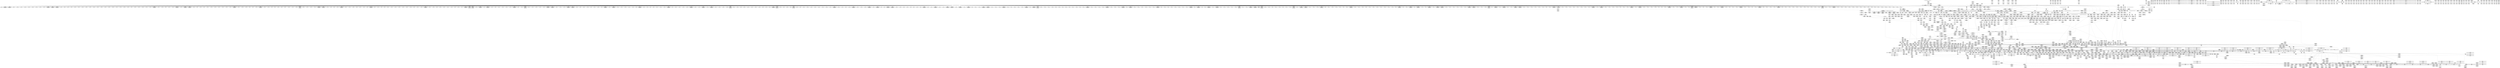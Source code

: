 digraph {
	CE0x4a6fee0 [shape=record,shape=Mrecord,label="{CE0x4a6fee0|avc_audit_required:tmp3|security/selinux/include/avc.h,76|*SummSink*}"]
	CE0x4965cf0 [shape=record,shape=Mrecord,label="{CE0x4965cf0|selinux_inode_permission:tmp8|security/selinux/hooks.c,2838|*SummSink*}"]
	CE0x49bca00 [shape=record,shape=Mrecord,label="{CE0x49bca00|0:_i16,_12:_i32,_56:_i8*,_:_CRE_614,615_}"]
	CE0x4a46cd0 [shape=record,shape=Mrecord,label="{CE0x4a46cd0|current_sid:tmp1|*SummSink*}"]
	CE0x4a53820 [shape=record,shape=Mrecord,label="{CE0x4a53820|file_mask_to_av:if.then42|*SummSink*}"]
	CE0x4a12230 [shape=record,shape=Mrecord,label="{CE0x4a12230|i32_10|*Constant*|*SummSource*}"]
	CE0x4a15550 [shape=record,shape=Mrecord,label="{CE0x4a15550|i64_18|*Constant*}"]
	CE0x4ab9ae0 [shape=record,shape=Mrecord,label="{CE0x4ab9ae0|current_sid:tobool1|security/selinux/hooks.c,218|*SummSink*}"]
	CE0x49a3e90 [shape=record,shape=Mrecord,label="{CE0x49a3e90|0:_i16,_12:_i32,_56:_i8*,_:_CRE_12,16_|*MultipleSource*|Function::selinux_inode_permission&Arg::inode::|security/selinux/hooks.c,2857}"]
	CE0x4a16640 [shape=record,shape=Mrecord,label="{CE0x4a16640|selinux_inode_permission:tmp41|security/selinux/hooks.c,2865|*SummSource*}"]
	CE0x4a1f350 [shape=record,shape=Mrecord,label="{CE0x4a1f350|_ret_i32_%av.7,_!dbg_!27757|security/selinux/hooks.c,1894|*SummSink*}"]
	CE0x499af00 [shape=record,shape=Mrecord,label="{CE0x499af00|slow_avc_audit:tsid|Function::slow_avc_audit&Arg::tsid::|*SummSink*}"]
	CE0x499c760 [shape=record,shape=Mrecord,label="{CE0x499c760|audit_inode_permission:tmp7|security/selinux/hooks.c,2831|*SummSource*}"]
	CE0x4a77280 [shape=record,shape=Mrecord,label="{CE0x4a77280|audit_inode_permission:tmp2|*LoadInst*|security/selinux/hooks.c,2823}"]
	CE0x49ab940 [shape=record,shape=Mrecord,label="{CE0x49ab940|0:_i16,_12:_i32,_56:_i8*,_:_CRE_207,208_}"]
	CE0x49aae00 [shape=record,shape=Mrecord,label="{CE0x49aae00|0:_i16,_12:_i32,_56:_i8*,_:_CRE_198,199_}"]
	CE0x4a1e170 [shape=record,shape=Mrecord,label="{CE0x4a1e170|file_mask_to_av:entry}"]
	CE0x4a68930 [shape=record,shape=Mrecord,label="{CE0x4a68930|file_mask_to_av:or15|security/selinux/hooks.c,1881|*SummSink*}"]
	CE0x49a40b0 [shape=record,shape=Mrecord,label="{CE0x49a40b0|0:_i16,_12:_i32,_56:_i8*,_:_CRE_16,24_|*MultipleSource*|Function::selinux_inode_permission&Arg::inode::|security/selinux/hooks.c,2857}"]
	CE0x49f3b70 [shape=record,shape=Mrecord,label="{CE0x49f3b70|__validate_creds:tmp2|include/linux/cred.h,173}"]
	CE0x496e470 [shape=record,shape=Mrecord,label="{CE0x496e470|selinux_inode_permission:tobool18|security/selinux/hooks.c,2852|*SummSource*}"]
	CE0x4a653f0 [shape=record,shape=Mrecord,label="{CE0x4a653f0|avc_audit_required:tobool5|security/selinux/include/avc.h,94}"]
	CE0x49b2270 [shape=record,shape=Mrecord,label="{CE0x49b2270|0:_i16,_12:_i32,_56:_i8*,_:_CRE_328,336_|*MultipleSource*|Function::selinux_inode_permission&Arg::inode::|security/selinux/hooks.c,2857}"]
	CE0x4a74180 [shape=record,shape=Mrecord,label="{CE0x4a74180|file_mask_to_av:if.end39|*SummSource*}"]
	CE0x49a93c0 [shape=record,shape=Mrecord,label="{CE0x49a93c0|0:_i16,_12:_i32,_56:_i8*,_:_CRE_177,178_}"]
	CE0x49b58d0 [shape=record,shape=Mrecord,label="{CE0x49b58d0|selinux_inode_permission:lnot41|security/selinux/hooks.c,2869|*SummSource*}"]
	CE0x4a03550 [shape=record,shape=Mrecord,label="{CE0x4a03550|i64_16|*Constant*}"]
	CE0x496d2f0 [shape=record,shape=Mrecord,label="{CE0x496d2f0|i1_true|*Constant*}"]
	CE0x49c4f00 [shape=record,shape=Mrecord,label="{CE0x49c4f00|0:_i16,_12:_i32,_56:_i8*,_:_CRE_915,916_}"]
	CE0x499e520 [shape=record,shape=Mrecord,label="{CE0x499e520|selinux_inode_permission:tmp42|security/selinux/hooks.c,2869|*SummSource*}"]
	CE0x4a225c0 [shape=record,shape=Mrecord,label="{CE0x4a225c0|selinux_inode_permission:tmp39|security/selinux/hooks.c,2863|*SummSink*}"]
	CE0x4a78470 [shape=record,shape=Mrecord,label="{CE0x4a78470|file_mask_to_av:tmp34|security/selinux/hooks.c,1886}"]
	CE0x4a07d30 [shape=record,shape=Mrecord,label="{CE0x4a07d30|avc_has_perm_noaudit:requested|Function::avc_has_perm_noaudit&Arg::requested::|*SummSink*}"]
	CE0x4a71d30 [shape=record,shape=Mrecord,label="{CE0x4a71d30|file_mask_to_av:tmp25|security/selinux/hooks.c,1882|*SummSource*}"]
	CE0x49c6440 [shape=record,shape=Mrecord,label="{CE0x49c6440|0:_i16,_12:_i32,_56:_i8*,_:_CRE_932,933_}"]
	CE0x49b72a0 [shape=record,shape=Mrecord,label="{CE0x49b72a0|0:_i16,_12:_i32,_56:_i8*,_:_CRE_520,528_|*MultipleSource*|Function::selinux_inode_permission&Arg::inode::|security/selinux/hooks.c,2857}"]
	CE0x4a6c1d0 [shape=record,shape=Mrecord,label="{CE0x4a6c1d0|file_mask_to_av:tmp26|security/selinux/hooks.c,1882|*SummSink*}"]
	CE0x49554b0 [shape=record,shape=Mrecord,label="{CE0x49554b0|selinux_inode_permission:if.then27|*SummSink*}"]
	CE0x49bf010 [shape=record,shape=Mrecord,label="{CE0x49bf010|0:_i16,_12:_i32,_56:_i8*,_:_CRE_728,736_|*MultipleSource*|Function::selinux_inode_permission&Arg::inode::|security/selinux/hooks.c,2857}"]
	CE0x4ad0e80 [shape=record,shape=Mrecord,label="{CE0x4ad0e80|audit_inode_permission:tmp6|security/selinux/hooks.c,2831}"]
	CE0x4a67020 [shape=record,shape=Mrecord,label="{CE0x4a67020|i32_61440|*Constant*}"]
	CE0x4a39460 [shape=record,shape=Mrecord,label="{CE0x4a39460|_ret_i32_%tmp24,_!dbg_!27742|security/selinux/hooks.c,220}"]
	CE0x49a6d00 [shape=record,shape=Mrecord,label="{CE0x49a6d00|0:_i16,_12:_i32,_56:_i8*,_:_CRE_146,147_}"]
	CE0x4ae5030 [shape=record,shape=Mrecord,label="{CE0x4ae5030|current_sid:tmp|*SummSource*}"]
	CE0x4a54bc0 [shape=record,shape=Mrecord,label="{CE0x4a54bc0|file_mask_to_av:conv22|security/selinux/hooks.c,1883}"]
	CE0x4a20ba0 [shape=record,shape=Mrecord,label="{CE0x4a20ba0|28:_i32,_32:_i16,_:_CRE_107,108_}"]
	CE0x499a6f0 [shape=record,shape=Mrecord,label="{CE0x499a6f0|audit_inode_permission:sclass|security/selinux/hooks.c,2829}"]
	CE0x49a8b00 [shape=record,shape=Mrecord,label="{CE0x49a8b00|0:_i16,_12:_i32,_56:_i8*,_:_CRE_170,171_}"]
	CE0x49b0ce0 [shape=record,shape=Mrecord,label="{CE0x49b0ce0|0:_i16,_12:_i32,_56:_i8*,_:_CRE_298,299_}"]
	CE0x4a18c10 [shape=record,shape=Mrecord,label="{CE0x4a18c10|28:_i32,_32:_i16,_:_CRE_72,73_}"]
	CE0x49a0c00 [shape=record,shape=Mrecord,label="{CE0x49a0c00|selinux_inode_permission:tmp47|security/selinux/hooks.c,2870|*SummSink*}"]
	"CONST[source:2(external),value:0(static)][purpose:{operation}][SrcIdx:2]"
	CE0x4968590 [shape=record,shape=Mrecord,label="{CE0x4968590|selinux_inode_permission:return}"]
	CE0x4a3b700 [shape=record,shape=Mrecord,label="{CE0x4a3b700|selinux_inode_permission:tmp49|security/selinux/hooks.c,2873|*SummSource*}"]
	CE0x4a7f6b0 [shape=record,shape=Mrecord,label="{CE0x4a7f6b0|file_mask_to_av:tmp43|security/selinux/hooks.c,1888|*SummSink*}"]
	CE0x4a34760 [shape=record,shape=Mrecord,label="{CE0x4a34760|file_mask_to_av:tmp55|security/selinux/hooks.c,1894|*SummSink*}"]
	CE0x4a72d30 [shape=record,shape=Mrecord,label="{CE0x4a72d30|file_mask_to_av:if.else25|*SummSource*}"]
	CE0x49c5180 [shape=record,shape=Mrecord,label="{CE0x49c5180|0:_i16,_12:_i32,_56:_i8*,_:_CRE_917,918_}"]
	CE0x4a14ce0 [shape=record,shape=Mrecord,label="{CE0x4a14ce0|selinux_inode_permission:expval46|security/selinux/hooks.c,2869|*SummSink*}"]
	CE0x49ab800 [shape=record,shape=Mrecord,label="{CE0x49ab800|0:_i16,_12:_i32,_56:_i8*,_:_CRE_206,207_}"]
	CE0x4a63420 [shape=record,shape=Mrecord,label="{CE0x4a63420|current_sid:tmp10|security/selinux/hooks.c,218|*SummSource*}"]
	CE0x4ad4400 [shape=record,shape=Mrecord,label="{CE0x4ad4400|slow_avc_audit:a|Function::slow_avc_audit&Arg::a::|*SummSink*}"]
	CE0x4aefcc0 [shape=record,shape=Mrecord,label="{CE0x4aefcc0|i32_22|*Constant*}"]
	CE0x4aee160 [shape=record,shape=Mrecord,label="{CE0x4aee160|current_sid:tmp20|security/selinux/hooks.c,218|*SummSink*}"]
	CE0x4a18880 [shape=record,shape=Mrecord,label="{CE0x4a18880|28:_i32,_32:_i16,_:_CRE_69,70_}"]
	CE0x4964330 [shape=record,shape=Mrecord,label="{CE0x4964330|COLLAPSED:_GIRE_selinux_xfrm_refcount_global_%struct.atomic_t_zeroinitializer,_align_4:_elem_0:default:}"]
	CE0x4a70dd0 [shape=record,shape=Mrecord,label="{CE0x4a70dd0|COLLAPSED:_GCMRE___llvm_gcov_ctr125_internal_global_11_x_i64_zeroinitializer:_elem_0:default:}"]
	CE0x4a56b80 [shape=record,shape=Mrecord,label="{CE0x4a56b80|cred_sid:tmp5|security/selinux/hooks.c,196}"]
	CE0x4a5d860 [shape=record,shape=Mrecord,label="{CE0x4a5d860|avc_audit_required:tmp11|security/selinux/include/avc.h,94|*SummSource*}"]
	CE0x494cb90 [shape=record,shape=Mrecord,label="{CE0x494cb90|GLOBAL:llvm.expect.i64|*Constant*|*SummSink*}"]
	CE0x49b29d0 [shape=record,shape=Mrecord,label="{CE0x49b29d0|0:_i16,_12:_i32,_56:_i8*,_:_CRE_360,376_|*MultipleSource*|Function::selinux_inode_permission&Arg::inode::|security/selinux/hooks.c,2857}"]
	CE0x49a6800 [shape=record,shape=Mrecord,label="{CE0x49a6800|0:_i16,_12:_i32,_56:_i8*,_:_CRE_142,143_}"]
	CE0x4aeb530 [shape=record,shape=Mrecord,label="{CE0x4aeb530|current_sid:tmp17|security/selinux/hooks.c,218}"]
	CE0x49b2bc0 [shape=record,shape=Mrecord,label="{CE0x49b2bc0|0:_i16,_12:_i32,_56:_i8*,_:_CRE_376,384_|*MultipleSource*|Function::selinux_inode_permission&Arg::inode::|security/selinux/hooks.c,2857}"]
	CE0x49f51e0 [shape=record,shape=Mrecord,label="{CE0x49f51e0|__validate_creds:tmp3|include/linux/cred.h,173|*SummSource*}"]
	CE0x49c5900 [shape=record,shape=Mrecord,label="{CE0x49c5900|0:_i16,_12:_i32,_56:_i8*,_:_CRE_923,924_}"]
	CE0x49c2200 [shape=record,shape=Mrecord,label="{CE0x49c2200|0:_i16,_12:_i32,_56:_i8*,_:_CRE_879,880_}"]
	CE0x4ad9b20 [shape=record,shape=Mrecord,label="{CE0x4ad9b20|current_sid:tmp5|security/selinux/hooks.c,218}"]
	CE0x4a5c4a0 [shape=record,shape=Mrecord,label="{CE0x4a5c4a0|file_mask_to_av:tmp18|security/selinux/hooks.c,1880}"]
	CE0x4977020 [shape=record,shape=Mrecord,label="{CE0x4977020|selinux_inode_permission:tmp24|security/selinux/hooks.c,2853|*SummSource*}"]
	CE0x4ae23d0 [shape=record,shape=Mrecord,label="{CE0x4ae23d0|current_sid:if.then|*SummSink*}"]
	CE0x4a602a0 [shape=record,shape=Mrecord,label="{CE0x4a602a0|audit_inode_permission:u|security/selinux/hooks.c,2827}"]
	CE0x49ab6c0 [shape=record,shape=Mrecord,label="{CE0x49ab6c0|0:_i16,_12:_i32,_56:_i8*,_:_CRE_205,206_}"]
	CE0x49c3100 [shape=record,shape=Mrecord,label="{CE0x49c3100|0:_i16,_12:_i32,_56:_i8*,_:_CRE_891,892_}"]
	CE0x49bc3c0 [shape=record,shape=Mrecord,label="{CE0x49bc3c0|0:_i16,_12:_i32,_56:_i8*,_:_CRE_609,610_}"]
	CE0x4a0aad0 [shape=record,shape=Mrecord,label="{CE0x4a0aad0|28:_i32,_32:_i16,_:_CRE_8,9_}"]
	CE0x49b7870 [shape=record,shape=Mrecord,label="{CE0x49b7870|0:_i16,_12:_i32,_56:_i8*,_:_CRE_540,544_|*MultipleSource*|Function::selinux_inode_permission&Arg::inode::|security/selinux/hooks.c,2857}"]
	CE0x4a49190 [shape=record,shape=Mrecord,label="{CE0x4a49190|avc_audit_required:bb}"]
	CE0x4ac1660 [shape=record,shape=Mrecord,label="{CE0x4ac1660|avc_audit_required:tmp27|security/selinux/include/avc.h,99|*SummSink*}"]
	CE0x49695e0 [shape=record,shape=Mrecord,label="{CE0x49695e0|i64_0|*Constant*|*SummSink*}"]
	CE0x4a67f10 [shape=record,shape=Mrecord,label="{CE0x4a67f10|current_sid:tobool|security/selinux/hooks.c,218|*SummSource*}"]
	CE0x495d1c0 [shape=record,shape=Mrecord,label="{CE0x495d1c0|i64_9|*Constant*|*SummSource*}"]
	CE0x4adc110 [shape=record,shape=Mrecord,label="{CE0x4adc110|current_sid:tmp13|security/selinux/hooks.c,218}"]
	CE0x496e920 [shape=record,shape=Mrecord,label="{CE0x496e920|i64_10|*Constant*|*SummSource*}"]
	CE0x4a00d30 [shape=record,shape=Mrecord,label="{CE0x4a00d30|selinux_inode_permission:lnot25|security/selinux/hooks.c,2857}"]
	CE0x4a11130 [shape=record,shape=Mrecord,label="{CE0x4a11130|GLOBAL:cred_sid|*Constant*|*SummSource*}"]
	CE0x49a8740 [shape=record,shape=Mrecord,label="{CE0x49a8740|0:_i16,_12:_i32,_56:_i8*,_:_CRE_167,168_}"]
	CE0x4a36bb0 [shape=record,shape=Mrecord,label="{CE0x4a36bb0|avc_audit_required:tmp}"]
	CE0x49731d0 [shape=record,shape=Mrecord,label="{CE0x49731d0|i64_23|*Constant*|*SummSink*}"]
	CE0x4967a10 [shape=record,shape=Mrecord,label="{CE0x4967a10|selinux_inode_permission:tmp11|security/selinux/hooks.c,2838|*SummSource*}"]
	CE0x4a7e230 [shape=record,shape=Mrecord,label="{CE0x4a7e230|i64_20|*Constant*|*SummSource*}"]
	CE0x4a1d720 [shape=record,shape=Mrecord,label="{CE0x4a1d720|selinux_inode_permission:conv29|security/selinux/hooks.c,2860|*SummSource*}"]
	CE0x4a577b0 [shape=record,shape=Mrecord,label="{CE0x4a577b0|i64_8192|*Constant*|*SummSink*}"]
	CE0x4954ed0 [shape=record,shape=Mrecord,label="{CE0x4954ed0|selinux_inode_permission:if.end20}"]
	CE0x4a784e0 [shape=record,shape=Mrecord,label="{CE0x4a784e0|file_mask_to_av:tmp34|security/selinux/hooks.c,1886|*SummSource*}"]
	CE0x4a08380 [shape=record,shape=Mrecord,label="{CE0x4a08380|avc_has_perm_noaudit:flags|Function::avc_has_perm_noaudit&Arg::flags::|*SummSink*}"]
	CE0x4ae7010 [shape=record,shape=Mrecord,label="{CE0x4ae7010|current_sid:do.end|*SummSource*}"]
	CE0x494df40 [shape=record,shape=Mrecord,label="{CE0x494df40|i32_78|*Constant*}"]
	CE0x4a357a0 [shape=record,shape=Mrecord,label="{CE0x4a357a0|current_sid:tmp9|security/selinux/hooks.c,218|*SummSource*}"]
	CE0x4a1c9d0 [shape=record,shape=Mrecord,label="{CE0x4a1c9d0|i64_131072|*Constant*}"]
	CE0x4aec330 [shape=record,shape=Mrecord,label="{CE0x4aec330|current_sid:tmp15|security/selinux/hooks.c,218}"]
	CE0x495bf40 [shape=record,shape=Mrecord,label="{CE0x495bf40|__validate_creds:if.then|*SummSource*}"]
	CE0x4ac0260 [shape=record,shape=Mrecord,label="{CE0x4ac0260|i64*_getelementptr_inbounds_(_15_x_i64_,_15_x_i64_*___llvm_gcov_ctr147,_i64_0,_i64_11)|*Constant*|*SummSink*}"]
	CE0x4a177e0 [shape=record,shape=Mrecord,label="{CE0x4a177e0|28:_i32,_32:_i16,_:_CRE_55,56_}"]
	CE0x4a116e0 [shape=record,shape=Mrecord,label="{CE0x4a116e0|cred_sid:entry|*SummSink*}"]
	CE0x4a21650 [shape=record,shape=Mrecord,label="{CE0x4a21650|28:_i32,_32:_i16,_:_CRE_116,117_}"]
	CE0x497abe0 [shape=record,shape=Mrecord,label="{CE0x497abe0|__validate_creds:line|Function::__validate_creds&Arg::line::}"]
	CE0x4a0f2a0 [shape=record,shape=Mrecord,label="{CE0x4a0f2a0|file_mask_to_av:tmp7|security/selinux/hooks.c,1875|*SummSource*}"]
	CE0x49f8d30 [shape=record,shape=Mrecord,label="{CE0x49f8d30|avc_audit_required:and7|security/selinux/include/avc.h,94|*SummSource*}"]
	CE0x49776e0 [shape=record,shape=Mrecord,label="{CE0x49776e0|selinux_inode_permission:tmp25|security/selinux/hooks.c,2853|*SummSource*}"]
	CE0x49ff540 [shape=record,shape=Mrecord,label="{CE0x49ff540|__validate_creds:tmp9|include/linux/cred.h,175|*SummSource*}"]
	CE0x4a200f0 [shape=record,shape=Mrecord,label="{CE0x4a200f0|28:_i32,_32:_i16,_:_CRE_98,99_}"]
	CE0x49b1820 [shape=record,shape=Mrecord,label="{CE0x49b1820|0:_i16,_12:_i32,_56:_i8*,_:_CRE_307,308_}"]
	CE0x495b140 [shape=record,shape=Mrecord,label="{CE0x495b140|selinux_inode_permission:tmp16|security/selinux/hooks.c,2838|*SummSink*}"]
	CE0x4aed120 [shape=record,shape=Mrecord,label="{CE0x4aed120|i32_218|*Constant*|*SummSource*}"]
	CE0x4a3aea0 [shape=record,shape=Mrecord,label="{CE0x4a3aea0|i64_22|*Constant*}"]
	CE0x4a4c1a0 [shape=record,shape=Mrecord,label="{CE0x4a4c1a0|__validate_creds:tmp7|include/linux/cred.h,174|*SummSource*}"]
	CE0x4a86e20 [shape=record,shape=Mrecord,label="{CE0x4a86e20|i64*_getelementptr_inbounds_(_28_x_i64_,_28_x_i64_*___llvm_gcov_ctr232,_i64_0,_i64_25)|*Constant*}"]
	CE0x4aebe40 [shape=record,shape=Mrecord,label="{CE0x4aebe40|current_sid:tmp19|security/selinux/hooks.c,218}"]
	CE0x498f780 [shape=record,shape=Mrecord,label="{CE0x498f780|file_mask_to_av:tmp29|security/selinux/hooks.c,1883|*SummSink*}"]
	CE0x499d2e0 [shape=record,shape=Mrecord,label="{CE0x499d2e0|audit_inode_permission:tmp9|security/selinux/hooks.c,2831|*SummSink*}"]
	CE0x4a6f3a0 [shape=record,shape=Mrecord,label="{CE0x4a6f3a0|file_mask_to_av:if.end46|*SummSink*}"]
	CE0x4a3a1e0 [shape=record,shape=Mrecord,label="{CE0x4a3a1e0|_ret_i32_%retval.0,_!dbg_!27737|security/selinux/hooks.c,2834}"]
	CE0x4ae41f0 [shape=record,shape=Mrecord,label="{CE0x4ae41f0|GLOBAL:current_task|Global_var:current_task}"]
	CE0x49bb740 [shape=record,shape=Mrecord,label="{CE0x49bb740|0:_i16,_12:_i32,_56:_i8*,_:_CRE_599,600_}"]
	CE0x4a504b0 [shape=record,shape=Mrecord,label="{CE0x4a504b0|file_mask_to_av:av.2}"]
	CE0x4a85710 [shape=record,shape=Mrecord,label="{CE0x4a85710|i64_24|*Constant*|*SummSource*}"]
	CE0x497b2e0 [shape=record,shape=Mrecord,label="{CE0x497b2e0|selinux_inode_permission:tmp19|security/selinux/hooks.c,2838|*SummSource*}"]
	CE0x49fe600 [shape=record,shape=Mrecord,label="{CE0x49fe600|avc_audit_required:tmp18|security/selinux/include/avc.h,95|*SummSource*}"]
	CE0x49aa400 [shape=record,shape=Mrecord,label="{CE0x49aa400|0:_i16,_12:_i32,_56:_i8*,_:_CRE_190,191_}"]
	CE0x4a4a510 [shape=record,shape=Mrecord,label="{CE0x4a4a510|file_mask_to_av:if.then6|*SummSink*}"]
	CE0x4a04170 [shape=record,shape=Mrecord,label="{CE0x4a04170|i64_15|*Constant*|*SummSink*}"]
	CE0x49a5890 [shape=record,shape=Mrecord,label="{CE0x49a5890|0:_i16,_12:_i32,_56:_i8*,_:_CRE_104,112_|*MultipleSource*|Function::selinux_inode_permission&Arg::inode::|security/selinux/hooks.c,2857}"]
	CE0x4a17580 [shape=record,shape=Mrecord,label="{CE0x4a17580|28:_i32,_32:_i16,_:_CRE_53,54_}"]
	CE0x496a3f0 [shape=record,shape=Mrecord,label="{CE0x496a3f0|_call_void_mcount()_#3|*SummSink*}"]
	CE0x4a113b0 [shape=record,shape=Mrecord,label="{CE0x4a113b0|GLOBAL:cred_sid|*Constant*|*SummSink*}"]
	CE0x4a61e40 [shape=record,shape=Mrecord,label="{CE0x4a61e40|file_mask_to_av:cmp|security/selinux/hooks.c,1874|*SummSource*}"]
	CE0x4998830 [shape=record,shape=Mrecord,label="{CE0x4998830|i64*_getelementptr_inbounds_(_28_x_i64_,_28_x_i64_*___llvm_gcov_ctr232,_i64_0,_i64_5)|*Constant*|*SummSource*}"]
	CE0x4adaff0 [shape=record,shape=Mrecord,label="{CE0x4adaff0|audit_inode_permission:type|security/selinux/hooks.c,2826}"]
	CE0x496d760 [shape=record,shape=Mrecord,label="{CE0x496d760|file_mask_to_av:tmp15|security/selinux/hooks.c,1877|*SummSink*}"]
	CE0x4a35870 [shape=record,shape=Mrecord,label="{CE0x4a35870|current_sid:tmp9|security/selinux/hooks.c,218|*SummSink*}"]
	CE0x494ecd0 [shape=record,shape=Mrecord,label="{CE0x494ecd0|i1_true|*Constant*|*SummSink*}"]
	CE0x4ad6780 [shape=record,shape=Mrecord,label="{CE0x4ad6780|current_sid:bb|*SummSink*}"]
	CE0x49ad4a0 [shape=record,shape=Mrecord,label="{CE0x49ad4a0|0:_i16,_12:_i32,_56:_i8*,_:_CRE_253,254_}"]
	CE0x4a7e770 [shape=record,shape=Mrecord,label="{CE0x4a7e770|file_mask_to_av:tmp40|security/selinux/hooks.c,1888|*SummSource*}"]
	CE0x4947740 [shape=record,shape=Mrecord,label="{CE0x4947740|selinux_inode_permission:call|security/selinux/hooks.c,2838|*SummSource*}"]
	CE0x4ae0d10 [shape=record,shape=Mrecord,label="{CE0x4ae0d10|current_sid:tmp11|security/selinux/hooks.c,218|*SummSink*}"]
	CE0x4a500a0 [shape=record,shape=Mrecord,label="{CE0x4a500a0|file_mask_to_av:conv20|security/selinux/hooks.c,1883|*SummSource*}"]
	CE0x4a77690 [shape=record,shape=Mrecord,label="{CE0x4a77690|file_mask_to_av:tmp37|security/selinux/hooks.c,1886}"]
	CE0x496fbb0 [shape=record,shape=Mrecord,label="{CE0x496fbb0|0:_i16,_12:_i32,_56:_i8*,_:_CRE_474,475_}"]
	CE0x4960e10 [shape=record,shape=Mrecord,label="{CE0x4960e10|audit_inode_permission:inode|Function::audit_inode_permission&Arg::inode::}"]
	CE0x49c1bc0 [shape=record,shape=Mrecord,label="{CE0x49c1bc0|0:_i16,_12:_i32,_56:_i8*,_:_CRE_874,875_}"]
	CE0x49b10a0 [shape=record,shape=Mrecord,label="{CE0x49b10a0|0:_i16,_12:_i32,_56:_i8*,_:_CRE_301,302_}"]
	CE0x4a5a5d0 [shape=record,shape=Mrecord,label="{CE0x4a5a5d0|file_mask_to_av:and4|security/selinux/hooks.c,1877|*SummSink*}"]
	CE0x499a0b0 [shape=record,shape=Mrecord,label="{CE0x499a0b0|audit_inode_permission:sid|security/selinux/hooks.c,2829|*SummSource*}"]
	CE0x49c6bc0 [shape=record,shape=Mrecord,label="{CE0x49c6bc0|0:_i16,_12:_i32,_56:_i8*,_:_CRE_944,952_|*MultipleSource*|Function::selinux_inode_permission&Arg::inode::|security/selinux/hooks.c,2857}"]
	CE0x4993830 [shape=record,shape=Mrecord,label="{CE0x4993830|i64_3|*Constant*}"]
	CE0x4a62e60 [shape=record,shape=Mrecord,label="{CE0x4a62e60|i32_16384|*Constant*|*SummSource*}"]
	CE0x49a9000 [shape=record,shape=Mrecord,label="{CE0x49a9000|0:_i16,_12:_i32,_56:_i8*,_:_CRE_174,175_}"]
	CE0x4a34220 [shape=record,shape=Mrecord,label="{CE0x4a34220|file_mask_to_av:tmp55|security/selinux/hooks.c,1894|*SummSource*}"]
	CE0x49465a0 [shape=record,shape=Mrecord,label="{CE0x49465a0|i64_4|*Constant*|*SummSource*}"]
	CE0x4a46700 [shape=record,shape=Mrecord,label="{CE0x4a46700|avc_audit_required:and4|security/selinux/include/avc.h,77|*SummSource*}"]
	CE0x4adc6d0 [shape=record,shape=Mrecord,label="{CE0x4adc6d0|current_sid:tmp14|security/selinux/hooks.c,218|*SummSource*}"]
	CE0x49a8100 [shape=record,shape=Mrecord,label="{CE0x49a8100|0:_i16,_12:_i32,_56:_i8*,_:_CRE_162,163_}"]
	CE0x4a52bd0 [shape=record,shape=Mrecord,label="{CE0x4a52bd0|avc_audit_required:tmp8|security/selinux/include/avc.h,94|*SummSink*}"]
	CE0x4965af0 [shape=record,shape=Mrecord,label="{CE0x4965af0|selinux_inode_permission:tmp8|security/selinux/hooks.c,2838}"]
	CE0x49783a0 [shape=record,shape=Mrecord,label="{CE0x49783a0|selinux_inode_permission:tmp26|security/selinux/hooks.c,2855|*SummSource*}"]
	CE0x4a4a620 [shape=record,shape=Mrecord,label="{CE0x4a4a620|file_mask_to_av:if.then42}"]
	CE0x4960810 [shape=record,shape=Mrecord,label="{CE0x4960810|GLOBAL:audit_inode_permission|*Constant*|*SummSource*}"]
	"CONST[source:2(external),value:0(static)][purpose:{operation}][SrcIdx:4]"
	CE0x4a33d20 [shape=record,shape=Mrecord,label="{CE0x4a33d20|i64*_getelementptr_inbounds_(_28_x_i64_,_28_x_i64_*___llvm_gcov_ctr232,_i64_0,_i64_27)|*Constant*|*SummSource*}"]
	CE0x4a418b0 [shape=record,shape=Mrecord,label="{CE0x4a418b0|avc_audit_required:tmp22|security/selinux/include/avc.h,96}"]
	CE0x4a67b90 [shape=record,shape=Mrecord,label="{CE0x4a67b90|i32_0|*Constant*}"]
	CE0x499e0b0 [shape=record,shape=Mrecord,label="{CE0x499e0b0|selinux_inode_permission:tmp43|security/selinux/hooks.c,2869}"]
	CE0x4a10ee0 [shape=record,shape=Mrecord,label="{CE0x4a10ee0|file_mask_to_av:tmp30|*SummSink*}"]
	CE0x49a3a60 [shape=record,shape=Mrecord,label="{CE0x49a3a60|0:_i16,_12:_i32,_56:_i8*,_:_CRE_4,8_|*MultipleSource*|Function::selinux_inode_permission&Arg::inode::|security/selinux/hooks.c,2857}"]
	CE0x49478f0 [shape=record,shape=Mrecord,label="{CE0x49478f0|i32_0|*Constant*}"]
	CE0x49a31b0 [shape=record,shape=Mrecord,label="{CE0x49a31b0|0:_i16,_12:_i32,_56:_i8*,_:_CRE_0,2_|*MultipleSource*|Function::selinux_inode_permission&Arg::inode::|security/selinux/hooks.c,2857}"]
	CE0x49b0e20 [shape=record,shape=Mrecord,label="{CE0x49b0e20|0:_i16,_12:_i32,_56:_i8*,_:_CRE_299,300_}"]
	CE0x4a6ad10 [shape=record,shape=Mrecord,label="{CE0x4a6ad10|avc_audit_required:conv|security/selinux/include/avc.h,76|*SummSink*}"]
	CE0x4a06d40 [shape=record,shape=Mrecord,label="{CE0x4a06d40|avc_has_perm_noaudit:ssid|Function::avc_has_perm_noaudit&Arg::ssid::}"]
	CE0x498e280 [shape=record,shape=Mrecord,label="{CE0x498e280|avc_audit_required:bb|*SummSink*}"]
	CE0x49b69b0 [shape=record,shape=Mrecord,label="{CE0x49b69b0|0:_i16,_12:_i32,_56:_i8*,_:_CRE_496,500_|*MultipleSource*|Function::selinux_inode_permission&Arg::inode::|security/selinux/hooks.c,2857}"]
	CE0x496c620 [shape=record,shape=Mrecord,label="{CE0x496c620|i64*_getelementptr_inbounds_(_26_x_i64_,_26_x_i64_*___llvm_gcov_ctr231,_i64_0,_i64_6)|*Constant*|*SummSink*}"]
	CE0x49c1d00 [shape=record,shape=Mrecord,label="{CE0x49c1d00|0:_i16,_12:_i32,_56:_i8*,_:_CRE_875,876_}"]
	CE0x49ace60 [shape=record,shape=Mrecord,label="{CE0x49ace60|0:_i16,_12:_i32,_56:_i8*,_:_CRE_248,249_}"]
	CE0x4a4af20 [shape=record,shape=Mrecord,label="{CE0x4a4af20|file_mask_to_av:av.0|*SummSink*}"]
	CE0x49f3590 [shape=record,shape=Mrecord,label="{CE0x49f3590|file_mask_to_av:tmp13|security/selinux/hooks.c,1877}"]
	CE0x4949990 [shape=record,shape=Mrecord,label="{CE0x4949990|i64_3|*Constant*|*SummSink*}"]
	CE0x49a9a00 [shape=record,shape=Mrecord,label="{CE0x49a9a00|0:_i16,_12:_i32,_56:_i8*,_:_CRE_182,183_}"]
	CE0x4945d20 [shape=record,shape=Mrecord,label="{CE0x4945d20|selinux_inode_permission:tmp21|security/selinux/hooks.c,2852|*SummSource*}"]
	CE0x4a33a40 [shape=record,shape=Mrecord,label="{CE0x4a33a40|i64*_getelementptr_inbounds_(_28_x_i64_,_28_x_i64_*___llvm_gcov_ctr232,_i64_0,_i64_27)|*Constant*}"]
	CE0x4ac3a10 [shape=record,shape=Mrecord,label="{CE0x4ac3a10|avc_audit_required:denied.0|*SummSource*}"]
	CE0x49c3880 [shape=record,shape=Mrecord,label="{CE0x49c3880|0:_i16,_12:_i32,_56:_i8*,_:_CRE_897,898_}"]
	CE0x4a0aa60 [shape=record,shape=Mrecord,label="{CE0x4a0aa60|28:_i32,_32:_i16,_:_CRE_0,8_|*MultipleSource*|*LoadInst*|security/selinux/hooks.c,2863|security/selinux/hooks.c,2863|security/selinux/hooks.c,2865}"]
	CE0x4a4d8d0 [shape=record,shape=Mrecord,label="{CE0x4a4d8d0|__validate_creds:lnot|include/linux/cred.h,173}"]
	CE0x499b2e0 [shape=record,shape=Mrecord,label="{CE0x499b2e0|slow_avc_audit:tclass|Function::slow_avc_audit&Arg::tclass::|*SummSource*}"]
	CE0x4a16980 [shape=record,shape=Mrecord,label="{CE0x4a16980|selinux_inode_permission:call33|security/selinux/hooks.c,2865}"]
	CE0x4a33e20 [shape=record,shape=Mrecord,label="{CE0x4a33e20|i64*_getelementptr_inbounds_(_28_x_i64_,_28_x_i64_*___llvm_gcov_ctr232,_i64_0,_i64_27)|*Constant*|*SummSink*}"]
	CE0x4ad65e0 [shape=record,shape=Mrecord,label="{CE0x4ad65e0|current_sid:bb}"]
	CE0x49c2e80 [shape=record,shape=Mrecord,label="{CE0x49c2e80|0:_i16,_12:_i32,_56:_i8*,_:_CRE_889,890_}"]
	CE0x4ad6ae0 [shape=record,shape=Mrecord,label="{CE0x4ad6ae0|audit_inode_permission:tmp10|security/selinux/hooks.c,2832|*SummSource*}"]
	CE0x4a393d0 [shape=record,shape=Mrecord,label="{CE0x4a393d0|current_sid:entry|*SummSink*}"]
	CE0x4a16090 [shape=record,shape=Mrecord,label="{CE0x4a16090|selinux_inode_permission:sclass|security/selinux/hooks.c,2865|*SummSource*}"]
	CE0x49b9580 [shape=record,shape=Mrecord,label="{CE0x49b9580|0:_i16,_12:_i32,_56:_i8*,_:_CRE_572,573_}"]
	CE0x49fb5f0 [shape=record,shape=Mrecord,label="{CE0x49fb5f0|avc_audit_required:if.end15}"]
	CE0x4a5ceb0 [shape=record,shape=Mrecord,label="{CE0x4a5ceb0|file_mask_to_av:tmp5|security/selinux/hooks.c,1874|*SummSource*}"]
	CE0x4a6bfb0 [shape=record,shape=Mrecord,label="{CE0x4a6bfb0|avc_audit_required:auditdeny3|security/selinux/include/avc.h,77}"]
	CE0x4a7ba50 [shape=record,shape=Mrecord,label="{CE0x4a7ba50|file_mask_to_av:tmp39|security/selinux/hooks.c,1887|*SummSink*}"]
	CE0x4a1be70 [shape=record,shape=Mrecord,label="{CE0x4a1be70|selinux_inode_permission:call37|security/selinux/hooks.c,2866|*SummSink*}"]
	CE0x4994540 [shape=record,shape=Mrecord,label="{CE0x4994540|avc_audit_required:tmp10|security/selinux/include/avc.h,94|*SummSink*}"]
	CE0x4ad3170 [shape=record,shape=Mrecord,label="{CE0x4ad3170|slow_avc_audit:requested|Function::slow_avc_audit&Arg::requested::|*SummSink*}"]
	CE0x4a17b70 [shape=record,shape=Mrecord,label="{CE0x4a17b70|28:_i32,_32:_i16,_:_CRE_58,59_}"]
	CE0x4a4eb00 [shape=record,shape=Mrecord,label="{CE0x4a4eb00|file_mask_to_av:av.0}"]
	CE0x4a52260 [shape=record,shape=Mrecord,label="{CE0x4a52260|audit_inode_permission:inode1|security/selinux/hooks.c,2827|*SummSource*}"]
	CE0x49fc5e0 [shape=record,shape=Mrecord,label="{CE0x49fc5e0|i64*_getelementptr_inbounds_(_15_x_i64_,_15_x_i64_*___llvm_gcov_ctr147,_i64_0,_i64_7)|*Constant*|*SummSink*}"]
	CE0x4a85940 [shape=record,shape=Mrecord,label="{CE0x4a85940|file_mask_to_av:tmp46|security/selinux/hooks.c,1890|*SummSource*}"]
	CE0x4a78c30 [shape=record,shape=Mrecord,label="{CE0x4a78c30|file_mask_to_av:tmp35|security/selinux/hooks.c,1886|*SummSource*}"]
	CE0x4aebd10 [shape=record,shape=Mrecord,label="{CE0x4aebd10|current_sid:tmp18|security/selinux/hooks.c,218|*SummSink*}"]
	CE0x4aed4b0 [shape=record,shape=Mrecord,label="{CE0x4aed4b0|_call_void_lockdep_rcu_suspicious(i8*_getelementptr_inbounds_(_25_x_i8_,_25_x_i8_*_.str3,_i32_0,_i32_0),_i32_218,_i8*_getelementptr_inbounds_(_45_x_i8_,_45_x_i8_*_.str12,_i32_0,_i32_0))_#10,_!dbg_!27727|security/selinux/hooks.c,218|*SummSink*}"]
	CE0x4a4caf0 [shape=record,shape=Mrecord,label="{CE0x4a4caf0|_call_void___invalid_creds(%struct.cred*_%cred,_i8*_%file,_i32_%line)_#10,_!dbg_!27721|include/linux/cred.h,174|*SummSource*}"]
	CE0x4990d30 [shape=record,shape=Mrecord,label="{CE0x4990d30|get_current:tmp3|*SummSink*}"]
	CE0x55ea770 [shape=record,shape=Mrecord,label="{CE0x55ea770|selinux_inode_permission:do.body|*SummSink*}"]
	CE0x49a6430 [shape=record,shape=Mrecord,label="{CE0x49a6430|0:_i16,_12:_i32,_56:_i8*,_:_CRE_139,140_}"]
	CE0x4ac1090 [shape=record,shape=Mrecord,label="{CE0x4ac1090|i64*_getelementptr_inbounds_(_15_x_i64_,_15_x_i64_*___llvm_gcov_ctr147,_i64_0,_i64_12)|*Constant*}"]
	CE0x49939b0 [shape=record,shape=Mrecord,label="{CE0x49939b0|file_mask_to_av:tmp7|security/selinux/hooks.c,1875}"]
	CE0x4a35250 [shape=record,shape=Mrecord,label="{CE0x4a35250|i64*_getelementptr_inbounds_(_2_x_i64_,_2_x_i64_*___llvm_gcov_ctr131,_i64_0,_i64_0)|*Constant*}"]
	CE0x49c57c0 [shape=record,shape=Mrecord,label="{CE0x49c57c0|0:_i16,_12:_i32,_56:_i8*,_:_CRE_922,923_}"]
	CE0x4a687c0 [shape=record,shape=Mrecord,label="{CE0x4a687c0|file_mask_to_av:or15|security/selinux/hooks.c,1881}"]
	CE0x4a12440 [shape=record,shape=Mrecord,label="{CE0x4a12440|selinux_inode_permission:tmp38|*LoadInst*|security/selinux/hooks.c,2863}"]
	CE0x4a06de0 [shape=record,shape=Mrecord,label="{CE0x4a06de0|avc_has_perm_noaudit:ssid|Function::avc_has_perm_noaudit&Arg::ssid::|*SummSource*}"]
	CE0x49c4000 [shape=record,shape=Mrecord,label="{CE0x49c4000|0:_i16,_12:_i32,_56:_i8*,_:_CRE_903,904_}"]
	CE0x4a616e0 [shape=record,shape=Mrecord,label="{CE0x4a616e0|i64*_getelementptr_inbounds_(_28_x_i64_,_28_x_i64_*___llvm_gcov_ctr232,_i64_0,_i64_11)|*Constant*}"]
	CE0x4a3daa0 [shape=record,shape=Mrecord,label="{CE0x4a3daa0|selinux_inode_permission:tmp53|security/selinux/hooks.c,2874|*SummSink*}"]
	CE0x4991310 [shape=record,shape=Mrecord,label="{CE0x4991310|get_current:tmp2}"]
	CE0x4a40bd0 [shape=record,shape=Mrecord,label="{CE0x4a40bd0|i64*_getelementptr_inbounds_(_26_x_i64_,_26_x_i64_*___llvm_gcov_ctr231,_i64_0,_i64_25)|*Constant*}"]
	CE0x49b9a80 [shape=record,shape=Mrecord,label="{CE0x49b9a80|0:_i16,_12:_i32,_56:_i8*,_:_CRE_576,577_}"]
	CE0x4a5d9c0 [shape=record,shape=Mrecord,label="{CE0x4a5d9c0|avc_audit_required:tmp11|security/selinux/include/avc.h,94|*SummSink*}"]
	CE0x498c9c0 [shape=record,shape=Mrecord,label="{CE0x498c9c0|__validate_creds:lnot|include/linux/cred.h,173|*SummSink*}"]
	CE0x49ab080 [shape=record,shape=Mrecord,label="{CE0x49ab080|0:_i16,_12:_i32,_56:_i8*,_:_CRE_200,201_}"]
	CE0x4ac36e0 [shape=record,shape=Mrecord,label="{CE0x4ac36e0|avc_audit_required:denied.0}"]
	CE0x495da70 [shape=record,shape=Mrecord,label="{CE0x495da70|selinux_inode_permission:if.end|*SummSink*}"]
	CE0x4a1c5c0 [shape=record,shape=Mrecord,label="{CE0x4a1c5c0|avc_audit_required:entry|*SummSource*}"]
	CE0x4ab9070 [shape=record,shape=Mrecord,label="{CE0x4ab9070|avc_audit_required:tmp19|security/selinux/include/avc.h,96}"]
	CE0x4a19a50 [shape=record,shape=Mrecord,label="{CE0x4a19a50|28:_i32,_32:_i16,_:_CRE_84,85_}"]
	CE0x49c1580 [shape=record,shape=Mrecord,label="{CE0x49c1580|0:_i16,_12:_i32,_56:_i8*,_:_CRE_869,870_}"]
	CE0x4a30fd0 [shape=record,shape=Mrecord,label="{CE0x4a30fd0|file_mask_to_av:conv43|security/selinux/hooks.c,1891}"]
	CE0x4974580 [shape=record,shape=Mrecord,label="{CE0x4974580|audit_inode_permission:result|Function::audit_inode_permission&Arg::result::|*SummSource*}"]
	CE0x4a735a0 [shape=record,shape=Mrecord,label="{CE0x4a735a0|file_mask_to_av:if.end47}"]
	CE0x4a22800 [shape=record,shape=Mrecord,label="{CE0x4a22800|i32_3|*Constant*}"]
	CE0x4a80100 [shape=record,shape=Mrecord,label="{CE0x4a80100|i64*_getelementptr_inbounds_(_28_x_i64_,_28_x_i64_*___llvm_gcov_ctr232,_i64_0,_i64_22)|*Constant*|*SummSource*}"]
	CE0x49745f0 [shape=record,shape=Mrecord,label="{CE0x49745f0|audit_inode_permission:result|Function::audit_inode_permission&Arg::result::|*SummSink*}"]
	CE0x4a0cc10 [shape=record,shape=Mrecord,label="{CE0x4a0cc10|28:_i32,_32:_i16,_:_CRE_50,51_}"]
	CE0x4a4b2c0 [shape=record,shape=Mrecord,label="{CE0x4a4b2c0|i64*_getelementptr_inbounds_(_5_x_i64_,_5_x_i64_*___llvm_gcov_ctr155,_i64_0,_i64_0)|*Constant*|*SummSink*}"]
	CE0x49b5330 [shape=record,shape=Mrecord,label="{CE0x49b5330|selinux_inode_permission:lnot39|security/selinux/hooks.c,2869|*SummSource*}"]
	CE0x49b3570 [shape=record,shape=Mrecord,label="{CE0x49b3570|0:_i16,_12:_i32,_56:_i8*,_:_CRE_416,424_|*MultipleSource*|Function::selinux_inode_permission&Arg::inode::|security/selinux/hooks.c,2857}"]
	CE0x4a40ff0 [shape=record,shape=Mrecord,label="{CE0x4a40ff0|selinux_inode_permission:tmp57|security/selinux/hooks.c,2876|*SummSink*}"]
	CE0x49517a0 [shape=record,shape=Mrecord,label="{CE0x49517a0|_call_void___validate_creds(%struct.cred*_%tmp19,_i8*_getelementptr_inbounds_(_25_x_i8_,_25_x_i8_*_.str3,_i32_0,_i32_0),_i32_2855)_#10,_!dbg_!27757|security/selinux/hooks.c,2855|*SummSink*}"]
	CE0x4a11a30 [shape=record,shape=Mrecord,label="{CE0x4a11a30|cred_sid:cred|Function::cred_sid&Arg::cred::|*SummSink*}"]
	CE0x4a0bfb0 [shape=record,shape=Mrecord,label="{CE0x4a0bfb0|28:_i32,_32:_i16,_:_CRE_24,28_|*MultipleSource*|*LoadInst*|security/selinux/hooks.c,2863|security/selinux/hooks.c,2863|security/selinux/hooks.c,2865}"]
	CE0x4a4f6f0 [shape=record,shape=Mrecord,label="{CE0x4a4f6f0|cred_sid:security|security/selinux/hooks.c,196|*SummSource*}"]
	CE0x498d790 [shape=record,shape=Mrecord,label="{CE0x498d790|cred_sid:tmp6|security/selinux/hooks.c,197|*SummSource*}"]
	CE0x4a471b0 [shape=record,shape=Mrecord,label="{CE0x4a471b0|file_mask_to_av:tobool12|security/selinux/hooks.c,1880|*SummSource*}"]
	CE0x4a6e120 [shape=record,shape=Mrecord,label="{CE0x4a6e120|file_mask_to_av:bb|*SummSource*}"]
	CE0x4ad6650 [shape=record,shape=Mrecord,label="{CE0x4ad6650|current_sid:bb|*SummSource*}"]
	CE0x49a7840 [shape=record,shape=Mrecord,label="{CE0x49a7840|0:_i16,_12:_i32,_56:_i8*,_:_CRE_155,156_}"]
	CE0x4a0b230 [shape=record,shape=Mrecord,label="{CE0x4a0b230|28:_i32,_32:_i16,_:_CRE_11,12_}"]
	CE0x4a6f840 [shape=record,shape=Mrecord,label="{CE0x4a6f840|audit_inode_permission:if.then|*SummSource*}"]
	CE0x4ae0620 [shape=record,shape=Mrecord,label="{CE0x4ae0620|GLOBAL:current_sid.__warned|Global_var:current_sid.__warned}"]
	CE0x49963f0 [shape=record,shape=Mrecord,label="{CE0x49963f0|file_mask_to_av:tmp14|security/selinux/hooks.c,1877|*SummSink*}"]
	CE0x4adaae0 [shape=record,shape=Mrecord,label="{CE0x4adaae0|audit_inode_permission:tmp3|security/selinux/hooks.c,2823|*SummSource*}"]
	CE0x4a64cc0 [shape=record,shape=Mrecord,label="{CE0x4a64cc0|avc_audit_required:tmp12|*LoadInst*|security/selinux/include/avc.h,94|*SummSource*}"]
	CE0x49aeda0 [shape=record,shape=Mrecord,label="{CE0x49aeda0|0:_i16,_12:_i32,_56:_i8*,_:_CRE_273,274_}"]
	CE0x4a6eaf0 [shape=record,shape=Mrecord,label="{CE0x4a6eaf0|i64_13|*Constant*|*SummSink*}"]
	CE0x4adabb0 [shape=record,shape=Mrecord,label="{CE0x4adabb0|audit_inode_permission:tmp3|security/selinux/hooks.c,2823|*SummSink*}"]
	CE0x4a02740 [shape=record,shape=Mrecord,label="{CE0x4a02740|selinux_inode_permission:tmp58|security/selinux/hooks.c,2876|*SummSink*}"]
	CE0x499d1d0 [shape=record,shape=Mrecord,label="{CE0x499d1d0|audit_inode_permission:tmp9|security/selinux/hooks.c,2831|*SummSource*}"]
	CE0x4a19cb0 [shape=record,shape=Mrecord,label="{CE0x4a19cb0|28:_i32,_32:_i16,_:_CRE_86,87_}"]
	CE0x4a4c020 [shape=record,shape=Mrecord,label="{CE0x4a4c020|__validate_creds:tmp7|include/linux/cred.h,174}"]
	CE0x4967560 [shape=record,shape=Mrecord,label="{CE0x4967560|selinux_inode_permission:tmp10|security/selinux/hooks.c,2838|*SummSink*}"]
	CE0x4a1de40 [shape=record,shape=Mrecord,label="{CE0x4a1de40|selinux_inode_permission:call30|security/selinux/hooks.c,2860|*SummSink*}"]
	CE0x4a3a050 [shape=record,shape=Mrecord,label="{CE0x4a3a050|audit_inode_permission:flags|Function::audit_inode_permission&Arg::flags::|*SummSink*}"]
	CE0x4a0c5e0 [shape=record,shape=Mrecord,label="{CE0x4a0c5e0|28:_i32,_32:_i16,_:_CRE_40,44_|*MultipleSource*|*LoadInst*|security/selinux/hooks.c,2863|security/selinux/hooks.c,2863|security/selinux/hooks.c,2865}"]
	CE0x4a38fe0 [shape=record,shape=Mrecord,label="{CE0x4a38fe0|i64*_getelementptr_inbounds_(_15_x_i64_,_15_x_i64_*___llvm_gcov_ctr147,_i64_0,_i64_8)|*Constant*|*SummSink*}"]
	CE0x4a628e0 [shape=record,shape=Mrecord,label="{CE0x4a628e0|avc_audit_required:neg|security/selinux/include/avc.h,75|*SummSink*}"]
	CE0x49b4000 [shape=record,shape=Mrecord,label="{CE0x49b4000|_ret_i32_%audited.2,_!dbg_!27748|security/selinux/include/avc.h,101}"]
	CE0x4a5bba0 [shape=record,shape=Mrecord,label="{CE0x4a5bba0|file_mask_to_av:tmp5|security/selinux/hooks.c,1874|*SummSink*}"]
	CE0x49a20e0 [shape=record,shape=Mrecord,label="{CE0x49a20e0|_ret_void,_!dbg_!27722|include/linux/cred.h,175}"]
	CE0x4a40d30 [shape=record,shape=Mrecord,label="{CE0x4a40d30|selinux_inode_permission:tmp57|security/selinux/hooks.c,2876|*SummSource*}"]
	CE0x4a16800 [shape=record,shape=Mrecord,label="{CE0x4a16800|selinux_inode_permission:tmp41|security/selinux/hooks.c,2865|*SummSink*}"]
	CE0x49bb9c0 [shape=record,shape=Mrecord,label="{CE0x49bb9c0|0:_i16,_12:_i32,_56:_i8*,_:_CRE_601,602_}"]
	CE0x4a189b0 [shape=record,shape=Mrecord,label="{CE0x4a189b0|28:_i32,_32:_i16,_:_CRE_70,71_}"]
	CE0x4990a00 [shape=record,shape=Mrecord,label="{CE0x4990a00|get_current:tmp2|*SummSource*}"]
	CE0x49bc140 [shape=record,shape=Mrecord,label="{CE0x49bc140|0:_i16,_12:_i32,_56:_i8*,_:_CRE_607,608_}"]
	CE0x4ac01b0 [shape=record,shape=Mrecord,label="{CE0x4ac01b0|i64*_getelementptr_inbounds_(_15_x_i64_,_15_x_i64_*___llvm_gcov_ctr147,_i64_0,_i64_11)|*Constant*|*SummSource*}"]
	CE0x49a22c0 [shape=record,shape=Mrecord,label="{CE0x49a22c0|_ret_void,_!dbg_!27722|include/linux/cred.h,175|*SummSource*}"]
	CE0x4a56740 [shape=record,shape=Mrecord,label="{CE0x4a56740|file_mask_to_av:or|security/selinux/hooks.c,1876|*SummSink*}"]
	CE0x49a2a70 [shape=record,shape=Mrecord,label="{CE0x49a2a70|selinux_inode_permission:inode|Function::selinux_inode_permission&Arg::inode::|*SummSource*}"]
	CE0x4aede40 [shape=record,shape=Mrecord,label="{CE0x4aede40|current_sid:tmp20|security/selinux/hooks.c,218}"]
	CE0x4a6dc60 [shape=record,shape=Mrecord,label="{CE0x4a6dc60|file_mask_to_av:tobool18|security/selinux/hooks.c,1882}"]
	CE0x49a8240 [shape=record,shape=Mrecord,label="{CE0x49a8240|0:_i16,_12:_i32,_56:_i8*,_:_CRE_163,164_}"]
	CE0x49bcc80 [shape=record,shape=Mrecord,label="{CE0x49bcc80|0:_i16,_12:_i32,_56:_i8*,_:_CRE_616,617_}"]
	CE0x49a7e80 [shape=record,shape=Mrecord,label="{CE0x49a7e80|0:_i16,_12:_i32,_56:_i8*,_:_CRE_160,161_}"]
	CE0x49aeb20 [shape=record,shape=Mrecord,label="{CE0x49aeb20|0:_i16,_12:_i32,_56:_i8*,_:_CRE_271,272_}"]
	CE0x4ae9b00 [shape=record,shape=Mrecord,label="{CE0x4ae9b00|i64*_getelementptr_inbounds_(_11_x_i64_,_11_x_i64_*___llvm_gcov_ctr125,_i64_0,_i64_8)|*Constant*}"]
	CE0x49c2c00 [shape=record,shape=Mrecord,label="{CE0x49c2c00|0:_i16,_12:_i32,_56:_i8*,_:_CRE_887,888_}"]
	CE0x4a08510 [shape=record,shape=Mrecord,label="{CE0x4a08510|avc_has_perm_noaudit:avd|Function::avc_has_perm_noaudit&Arg::avd::}"]
	CE0x4aef140 [shape=record,shape=Mrecord,label="{CE0x4aef140|_ret_%struct.task_struct*_%tmp4,_!dbg_!27714|./arch/x86/include/asm/current.h,14}"]
	CE0x4992f40 [shape=record,shape=Mrecord,label="{CE0x4992f40|file_mask_to_av:conv9|security/selinux/hooks.c,1878|*SummSink*}"]
	CE0x4adc1f0 [shape=record,shape=Mrecord,label="{CE0x4adc1f0|current_sid:tmp13|security/selinux/hooks.c,218|*SummSink*}"]
	CE0x4a7be10 [shape=record,shape=Mrecord,label="{CE0x4a7be10|file_mask_to_av:conv29|security/selinux/hooks.c,1887}"]
	CE0x49afca0 [shape=record,shape=Mrecord,label="{CE0x49afca0|0:_i16,_12:_i32,_56:_i8*,_:_CRE_285,286_}"]
	CE0x4a44ba0 [shape=record,shape=Mrecord,label="{CE0x4a44ba0|file_mask_to_av:tobool|security/selinux/hooks.c,1875|*SummSink*}"]
	CE0x4a6a840 [shape=record,shape=Mrecord,label="{CE0x4a6a840|i32_2|*Constant*|*SummSource*}"]
	CE0x494b020 [shape=record,shape=Mrecord,label="{CE0x494b020|selinux_inode_permission:tmp17|security/selinux/hooks.c,2838|*SummSink*}"]
	CE0x49b9800 [shape=record,shape=Mrecord,label="{CE0x49b9800|0:_i16,_12:_i32,_56:_i8*,_:_CRE_574,575_}"]
	CE0x4a6f2a0 [shape=record,shape=Mrecord,label="{CE0x4a6f2a0|file_mask_to_av:if.end46|*SummSource*}"]
	CE0x4ac0ec0 [shape=record,shape=Mrecord,label="{CE0x4ac0ec0|avc_audit_required:tmp27|security/selinux/include/avc.h,99}"]
	CE0x49c7df0 [shape=record,shape=Mrecord,label="{CE0x49c7df0|0:_i16,_12:_i32,_56:_i8*,_:_CRE_984,988_|*MultipleSource*|Function::selinux_inode_permission&Arg::inode::|security/selinux/hooks.c,2857}"]
	CE0x49c8ed0 [shape=record,shape=Mrecord,label="{CE0x49c8ed0|selinux_inode_permission:lnot|security/selinux/hooks.c,2857|*SummSource*}"]
	CE0x49ae3a0 [shape=record,shape=Mrecord,label="{CE0x49ae3a0|0:_i16,_12:_i32,_56:_i8*,_:_CRE_265,266_}"]
	CE0x49772c0 [shape=record,shape=Mrecord,label="{CE0x49772c0|i64*_getelementptr_inbounds_(_26_x_i64_,_26_x_i64_*___llvm_gcov_ctr231,_i64_0,_i64_12)|*Constant*|*SummSource*}"]
	CE0x4a89b40 [shape=record,shape=Mrecord,label="{CE0x4a89b40|i64*_getelementptr_inbounds_(_2_x_i64_,_2_x_i64_*___llvm_gcov_ctr98,_i64_0,_i64_0)|*Constant*}"]
	CE0x4998490 [shape=record,shape=Mrecord,label="{CE0x4998490|__validate_creds:lnot.ext|include/linux/cred.h,173|*SummSink*}"]
	CE0x4a39fe0 [shape=record,shape=Mrecord,label="{CE0x4a39fe0|audit_inode_permission:flags|Function::audit_inode_permission&Arg::flags::|*SummSource*}"]
	CE0x49c1e40 [shape=record,shape=Mrecord,label="{CE0x49c1e40|0:_i16,_12:_i32,_56:_i8*,_:_CRE_876,877_}"]
	CE0x4a20810 [shape=record,shape=Mrecord,label="{CE0x4a20810|28:_i32,_32:_i16,_:_CRE_104,105_}"]
	CE0x4a3da30 [shape=record,shape=Mrecord,label="{CE0x4a3da30|i64*_getelementptr_inbounds_(_26_x_i64_,_26_x_i64_*___llvm_gcov_ctr231,_i64_0,_i64_23)|*Constant*|*SummSink*}"]
	CE0x4a1d3f0 [shape=record,shape=Mrecord,label="{CE0x4a1d3f0|selinux_inode_permission:conv36|security/selinux/hooks.c,2867|*SummSink*}"]
	CE0x49bb100 [shape=record,shape=Mrecord,label="{CE0x49bb100|0:_i16,_12:_i32,_56:_i8*,_:_CRE_594,595_}"]
	CE0x4a4d3a0 [shape=record,shape=Mrecord,label="{CE0x4a4d3a0|COLLAPSED:_GCMRE___llvm_gcov_ctr98_internal_global_2_x_i64_zeroinitializer:_elem_0:default:}"]
	CE0x4a4e0f0 [shape=record,shape=Mrecord,label="{CE0x4a4e0f0|__validate_creds:tmp1}"]
	CE0x49a4cf0 [shape=record,shape=Mrecord,label="{CE0x49a4cf0|0:_i16,_12:_i32,_56:_i8*,_:_CRE_64,72_|*MultipleSource*|Function::selinux_inode_permission&Arg::inode::|security/selinux/hooks.c,2857}"]
	CE0x4993540 [shape=record,shape=Mrecord,label="{CE0x4993540|_call_void_mcount()_#3|*SummSource*}"]
	CE0x4999650 [shape=record,shape=Mrecord,label="{CE0x4999650|avc_audit_required:tmp9|security/selinux/include/avc.h,94|*SummSink*}"]
	CE0x4962b90 [shape=record,shape=Mrecord,label="{CE0x4962b90|selinux_inode_permission:if.end53|*SummSink*}"]
	CE0x49ff940 [shape=record,shape=Mrecord,label="{CE0x49ff940|file_mask_to_av:if.end10|*SummSource*}"]
	CE0x49fe4d0 [shape=record,shape=Mrecord,label="{CE0x49fe4d0|avc_audit_required:tmp18|security/selinux/include/avc.h,95}"]
	CE0x49c4a00 [shape=record,shape=Mrecord,label="{CE0x49c4a00|0:_i16,_12:_i32,_56:_i8*,_:_CRE_911,912_}"]
	CE0x4a5d500 [shape=record,shape=Mrecord,label="{CE0x4a5d500|file_mask_to_av:tmp21|security/selinux/hooks.c,1880}"]
	CE0x4a6e1c0 [shape=record,shape=Mrecord,label="{CE0x4a6e1c0|file_mask_to_av:bb|*SummSink*}"]
	CE0x4a43930 [shape=record,shape=Mrecord,label="{CE0x4a43930|get_current:bb|*SummSource*}"]
	CE0x49a9dc0 [shape=record,shape=Mrecord,label="{CE0x49a9dc0|0:_i16,_12:_i32,_56:_i8*,_:_CRE_185,186_}"]
	CE0x49b3f90 [shape=record,shape=Mrecord,label="{CE0x49b3f90|avc_audit_required:deniedp|Function::avc_audit_required&Arg::deniedp::|*SummSink*}"]
	CE0x4a224c0 [shape=record,shape=Mrecord,label="{CE0x4a224c0|selinux_inode_permission:tmp39|security/selinux/hooks.c,2863|*SummSource*}"]
	CE0x49a2db0 [shape=record,shape=Mrecord,label="{CE0x49a2db0|selinux_inode_permission:i_flags|security/selinux/hooks.c,2857}"]
	CE0x4ab99b0 [shape=record,shape=Mrecord,label="{CE0x4ab99b0|current_sid:tobool1|security/selinux/hooks.c,218|*SummSource*}"]
	CE0x4a1dbf0 [shape=record,shape=Mrecord,label="{CE0x4a1dbf0|selinux_inode_permission:call30|security/selinux/hooks.c,2860|*SummSource*}"]
	CE0x49acfa0 [shape=record,shape=Mrecord,label="{CE0x49acfa0|0:_i16,_12:_i32,_56:_i8*,_:_CRE_249,250_}"]
	CE0x4a7b230 [shape=record,shape=Mrecord,label="{CE0x4a7b230|i64*_getelementptr_inbounds_(_28_x_i64_,_28_x_i64_*___llvm_gcov_ctr232,_i64_0,_i64_19)|*Constant*|*SummSource*}"]
	CE0x49c0370 [shape=record,shape=Mrecord,label="{CE0x49c0370|0:_i16,_12:_i32,_56:_i8*,_:_CRE_816,824_|*MultipleSource*|Function::selinux_inode_permission&Arg::inode::|security/selinux/hooks.c,2857}"]
	CE0x4a0d1d0 [shape=record,shape=Mrecord,label="{CE0x4a0d1d0|file_mask_to_av:and1|security/selinux/hooks.c,1875}"]
	CE0x4ad9ca0 [shape=record,shape=Mrecord,label="{CE0x4ad9ca0|current_sid:tmp6|security/selinux/hooks.c,218}"]
	CE0x498bd60 [shape=record,shape=Mrecord,label="{CE0x498bd60|selinux_inode_permission:call31|security/selinux/hooks.c,2862}"]
	CE0x4ae20c0 [shape=record,shape=Mrecord,label="{CE0x4ae20c0|current_sid:land.lhs.true2|*SummSink*}"]
	CE0x4a3b290 [shape=record,shape=Mrecord,label="{CE0x4a3b290|selinux_inode_permission:tmp50|security/selinux/hooks.c,2873}"]
	CE0x499ab10 [shape=record,shape=Mrecord,label="{CE0x499ab10|slow_avc_audit:ssid|Function::slow_avc_audit&Arg::ssid::|*SummSink*}"]
	CE0x4a7cfe0 [shape=record,shape=Mrecord,label="{CE0x4a7cfe0|file_mask_to_av:av.4|*SummSink*}"]
	CE0x4a14ea0 [shape=record,shape=Mrecord,label="{CE0x4a14ea0|selinux_inode_permission:tobool47|security/selinux/hooks.c,2869}"]
	CE0x55ea640 [shape=record,shape=Mrecord,label="{CE0x55ea640|selinux_inode_permission:do.body|*SummSource*}"]
	CE0x4a48d60 [shape=record,shape=Mrecord,label="{CE0x4a48d60|i64_8192|*Constant*}"]
	CE0x49bc000 [shape=record,shape=Mrecord,label="{CE0x49bc000|0:_i16,_12:_i32,_56:_i8*,_:_CRE_606,607_}"]
	CE0x4a568b0 [shape=record,shape=Mrecord,label="{CE0x4a568b0|cred_sid:tmp4|*LoadInst*|security/selinux/hooks.c,196}"]
	CE0x4a33e90 [shape=record,shape=Mrecord,label="{CE0x4a33e90|file_mask_to_av:tmp54|security/selinux/hooks.c,1894|*SummSink*}"]
	CE0x4a3db80 [shape=record,shape=Mrecord,label="{CE0x4a3db80|selinux_inode_permission:tmp54|security/selinux/hooks.c,2874}"]
	CE0x4ae21d0 [shape=record,shape=Mrecord,label="{CE0x4ae21d0|i64*_getelementptr_inbounds_(_11_x_i64_,_11_x_i64_*___llvm_gcov_ctr125,_i64_0,_i64_0)|*Constant*}"]
	CE0x49b3760 [shape=record,shape=Mrecord,label="{CE0x49b3760|0:_i16,_12:_i32,_56:_i8*,_:_CRE_424,432_|*MultipleSource*|Function::selinux_inode_permission&Arg::inode::|security/selinux/hooks.c,2857}"]
	CE0x4add180 [shape=record,shape=Mrecord,label="{CE0x4add180|GLOBAL:__llvm_gcov_ctr125|Global_var:__llvm_gcov_ctr125}"]
	CE0x49a2f50 [shape=record,shape=Mrecord,label="{CE0x49a2f50|selinux_inode_permission:i_flags|security/selinux/hooks.c,2857|*SummSource*}"]
	CE0x4a6cb40 [shape=record,shape=Mrecord,label="{CE0x4a6cb40|file_mask_to_av:and17|security/selinux/hooks.c,1882|*SummSource*}"]
	CE0x4a4cbd0 [shape=record,shape=Mrecord,label="{CE0x4a4cbd0|_call_void___invalid_creds(%struct.cred*_%cred,_i8*_%file,_i32_%line)_#10,_!dbg_!27721|include/linux/cred.h,174|*SummSink*}"]
	CE0x4947df0 [shape=record,shape=Mrecord,label="{CE0x4947df0|selinux_inode_permission:tobool|security/selinux/hooks.c,2838|*SummSink*}"]
	CE0x4967430 [shape=record,shape=Mrecord,label="{CE0x4967430|selinux_inode_permission:tmp10|security/selinux/hooks.c,2838|*SummSource*}"]
	CE0x49f57b0 [shape=record,shape=Mrecord,label="{CE0x49f57b0|__validate_creds:expval|include/linux/cred.h,173|*SummSource*}"]
	CE0x4a64550 [shape=record,shape=Mrecord,label="{CE0x4a64550|file_mask_to_av:tmp23|security/selinux/hooks.c,1881|*SummSource*}"]
	CE0x4a17f00 [shape=record,shape=Mrecord,label="{CE0x4a17f00|28:_i32,_32:_i16,_:_CRE_61,62_}"]
	CE0x4a19460 [shape=record,shape=Mrecord,label="{CE0x4a19460|28:_i32,_32:_i16,_:_CRE_79,80_}"]
	CE0x49c6d50 [shape=record,shape=Mrecord,label="{CE0x49c6d50|0:_i16,_12:_i32,_56:_i8*,_:_CRE_952,960_|*MultipleSource*|Function::selinux_inode_permission&Arg::inode::|security/selinux/hooks.c,2857}"]
	CE0x4ad3b50 [shape=record,shape=Mrecord,label="{CE0x4ad3b50|slow_avc_audit:result|Function::slow_avc_audit&Arg::result::|*SummSource*}"]
	CE0x4a021a0 [shape=record,shape=Mrecord,label="{CE0x4a021a0|selinux_inode_permission:tmp58|security/selinux/hooks.c,2876|*SummSource*}"]
	CE0x4a7f0e0 [shape=record,shape=Mrecord,label="{CE0x4a7f0e0|file_mask_to_av:tmp42|security/selinux/hooks.c,1888|*SummSource*}"]
	CE0x4a52d90 [shape=record,shape=Mrecord,label="{CE0x4a52d90|avc_audit_required:tmp9|security/selinux/include/avc.h,94}"]
	CE0x4a4c530 [shape=record,shape=Mrecord,label="{CE0x4a4c530|GLOBAL:__invalid_creds|*Constant*}"]
	CE0x49a36a0 [shape=record,shape=Mrecord,label="{CE0x49a36a0|0:_i16,_12:_i32,_56:_i8*,_:_CRE_2,4_|*MultipleSource*|Function::selinux_inode_permission&Arg::inode::|security/selinux/hooks.c,2857}"]
	CE0x4a00690 [shape=record,shape=Mrecord,label="{CE0x4a00690|file_mask_to_av:if.then35}"]
	CE0x49aa680 [shape=record,shape=Mrecord,label="{CE0x49aa680|0:_i16,_12:_i32,_56:_i8*,_:_CRE_192,193_}"]
	CE0x4a1c480 [shape=record,shape=Mrecord,label="{CE0x4a1c480|avc_audit_required:entry}"]
	CE0x4a03cf0 [shape=record,shape=Mrecord,label="{CE0x4a03cf0|i64_15|*Constant*|*SummSource*}"]
	CE0x496f070 [shape=record,shape=Mrecord,label="{CE0x496f070|selinux_inode_permission:tmp20|security/selinux/hooks.c,2852}"]
	CE0x4a02ec0 [shape=record,shape=Mrecord,label="{CE0x4a02ec0|_ret_i32_%retval.0,_!dbg_!27801|security/selinux/hooks.c,2876}"]
	CE0x4ab96d0 [shape=record,shape=Mrecord,label="{CE0x4ab96d0|avc_audit_required:tmp20|security/selinux/include/avc.h,96}"]
	CE0x4a512d0 [shape=record,shape=Mrecord,label="{CE0x4a512d0|current_sid:tmp3|*SummSink*}"]
	CE0x4a12aa0 [shape=record,shape=Mrecord,label="{CE0x4a12aa0|selinux_inode_permission:i_security|security/selinux/hooks.c,2863|*SummSink*}"]
	CE0x4a869d0 [shape=record,shape=Mrecord,label="{CE0x4a869d0|file_mask_to_av:tmp50|security/selinux/hooks.c,1891}"]
	CE0x4ada760 [shape=record,shape=Mrecord,label="{CE0x4ada760|audit_inode_permission:tmp14|security/selinux/hooks.c,2834}"]
	CE0x494cde0 [shape=record,shape=Mrecord,label="{CE0x494cde0|selinux_inode_permission:expval|security/selinux/hooks.c,2857|*SummSink*}"]
	CE0x49512a0 [shape=record,shape=Mrecord,label="{CE0x49512a0|_call_void___validate_creds(%struct.cred*_%tmp19,_i8*_getelementptr_inbounds_(_25_x_i8_,_25_x_i8_*_.str3,_i32_0,_i32_0),_i32_2855)_#10,_!dbg_!27757|security/selinux/hooks.c,2855}"]
	CE0x4a6e6f0 [shape=record,shape=Mrecord,label="{CE0x4a6e6f0|audit_inode_permission:return|*SummSink*}"]
	CE0x496e090 [shape=record,shape=Mrecord,label="{CE0x496e090|selinux_inode_permission:do.body21|*SummSink*}"]
	CE0x496cda0 [shape=record,shape=Mrecord,label="{CE0x496cda0|selinux_inode_permission:tmp14|security/selinux/hooks.c,2838}"]
	CE0x4992040 [shape=record,shape=Mrecord,label="{CE0x4992040|__validate_creds:tmp4|include/linux/cred.h,173}"]
	CE0x4aef570 [shape=record,shape=Mrecord,label="{CE0x4aef570|current_sid:cred|security/selinux/hooks.c,218|*SummSink*}"]
	CE0x49a9b40 [shape=record,shape=Mrecord,label="{CE0x49a9b40|0:_i16,_12:_i32,_56:_i8*,_:_CRE_183,184_}"]
	CE0x4a7e1c0 [shape=record,shape=Mrecord,label="{CE0x4a7e1c0|i64_20|*Constant*}"]
	CE0x49fa4f0 [shape=record,shape=Mrecord,label="{CE0x49fa4f0|avc_audit_required:if.end14}"]
	CE0x4965940 [shape=record,shape=Mrecord,label="{CE0x4965940|0:_i8,_:_GCMR_selinux_inode_permission.__warned_internal_global_i8_0,_section_.data.unlikely_,_align_1:_elem_0:default:}"]
	CE0x4a3f150 [shape=record,shape=Mrecord,label="{CE0x4a3f150|i64*_getelementptr_inbounds_(_26_x_i64_,_26_x_i64_*___llvm_gcov_ctr231,_i64_0,_i64_24)|*Constant*|*SummSource*}"]
	CE0x4a679c0 [shape=record,shape=Mrecord,label="{CE0x4a679c0|i32_2|*Constant*}"]
	CE0x4a318b0 [shape=record,shape=Mrecord,label="{CE0x4a318b0|file_mask_to_av:conv45|security/selinux/hooks.c,1891}"]
	CE0x4a4f960 [shape=record,shape=Mrecord,label="{CE0x4a4f960|file_mask_to_av:tmp8|security/selinux/hooks.c,1875}"]
	CE0x4a206e0 [shape=record,shape=Mrecord,label="{CE0x4a206e0|28:_i32,_32:_i16,_:_CRE_103,104_}"]
	CE0x49f88f0 [shape=record,shape=Mrecord,label="{CE0x49f88f0|_call_void_mcount()_#3|*SummSource*}"]
	CE0x4a14880 [shape=record,shape=Mrecord,label="{CE0x4a14880|selinux_inode_permission:expval46|security/selinux/hooks.c,2869}"]
	CE0x497aa80 [shape=record,shape=Mrecord,label="{CE0x497aa80|i32_4|*Constant*}"]
	CE0x4a09010 [shape=record,shape=Mrecord,label="{CE0x4a09010|avc_audit_required:entry|*SummSink*}"]
	CE0x4a88ee0 [shape=record,shape=Mrecord,label="{CE0x4a88ee0|current_sid:sid|security/selinux/hooks.c,220|*SummSink*}"]
	CE0x49af7a0 [shape=record,shape=Mrecord,label="{CE0x49af7a0|0:_i16,_12:_i32,_56:_i8*,_:_CRE_281,282_}"]
	CE0x499cde0 [shape=record,shape=Mrecord,label="{CE0x499cde0|audit_inode_permission:tmp8|security/selinux/hooks.c,2831|*SummSink*}"]
	CE0x496ee60 [shape=record,shape=Mrecord,label="{CE0x496ee60|i64_11|*Constant*}"]
	CE0x4a19590 [shape=record,shape=Mrecord,label="{CE0x4a19590|28:_i32,_32:_i16,_:_CRE_80,81_}"]
	CE0x4a77520 [shape=record,shape=Mrecord,label="{CE0x4a77520|file_mask_to_av:tmp36|security/selinux/hooks.c,1886|*SummSink*}"]
	CE0x499fd60 [shape=record,shape=Mrecord,label="{CE0x499fd60|i64*_getelementptr_inbounds_(_26_x_i64_,_26_x_i64_*___llvm_gcov_ctr231,_i64_0,_i64_20)|*Constant*}"]
	CE0x49f3630 [shape=record,shape=Mrecord,label="{CE0x49f3630|i64_7|*Constant*|*SummSink*}"]
	CE0x4a34fb0 [shape=record,shape=Mrecord,label="{CE0x4a34fb0|cred_sid:bb|*SummSource*}"]
	CE0x4a66bc0 [shape=record,shape=Mrecord,label="{CE0x4a66bc0|avc_audit_required:tmp5|security/selinux/include/avc.h,76|*SummSink*}"]
	CE0x4a0b890 [shape=record,shape=Mrecord,label="{CE0x4a0b890|28:_i32,_32:_i16,_:_CRE_18,19_}"]
	CE0x4a4f350 [shape=record,shape=Mrecord,label="{CE0x4a4f350|file_mask_to_av:tmp13|security/selinux/hooks.c,1877|*SummSink*}"]
	CE0x4aea3a0 [shape=record,shape=Mrecord,label="{CE0x4aea3a0|i8*_getelementptr_inbounds_(_25_x_i8_,_25_x_i8_*_.str3,_i32_0,_i32_0)|*Constant*}"]
	CE0x4a08b00 [shape=record,shape=Mrecord,label="{CE0x4a08b00|_ret_i32_%rc.0,_!dbg_!27793|security/selinux/avc.c,744|*SummSource*}"]
	CE0x4ac29c0 [shape=record,shape=Mrecord,label="{CE0x4ac29c0|avc_audit_required:tmp29|*LoadInst*|security/selinux/include/avc.h,99}"]
	CE0x4a13db0 [shape=record,shape=Mrecord,label="{CE0x4a13db0|selinux_inode_permission:lnot.ext44|security/selinux/hooks.c,2869}"]
	CE0x495a020 [shape=record,shape=Mrecord,label="{CE0x495a020|selinux_inode_permission:tmp1}"]
	CE0x49b52c0 [shape=record,shape=Mrecord,label="{CE0x49b52c0|selinux_inode_permission:lnot39|security/selinux/hooks.c,2869}"]
	CE0x4a7cb00 [shape=record,shape=Mrecord,label="{CE0x4a7cb00|file_mask_to_av:conv31|security/selinux/hooks.c,1887}"]
	CE0x4a1d250 [shape=record,shape=Mrecord,label="{CE0x4a1d250|selinux_inode_permission:conv36|security/selinux/hooks.c,2867}"]
	CE0x4a77f80 [shape=record,shape=Mrecord,label="{CE0x4a77f80|i64*_getelementptr_inbounds_(_28_x_i64_,_28_x_i64_*___llvm_gcov_ctr232,_i64_0,_i64_19)|*Constant*}"]
	CE0x4a34080 [shape=record,shape=Mrecord,label="{CE0x4a34080|file_mask_to_av:tmp55|security/selinux/hooks.c,1894}"]
	CE0x49b91c0 [shape=record,shape=Mrecord,label="{CE0x49b91c0|0:_i16,_12:_i32,_56:_i8*,_:_CRE_569,570_}"]
	CE0x497c220 [shape=record,shape=Mrecord,label="{CE0x497c220|selinux_inode_permission:mask|Function::selinux_inode_permission&Arg::mask::|*SummSource*}"]
	CE0x4a3f200 [shape=record,shape=Mrecord,label="{CE0x4a3f200|i64*_getelementptr_inbounds_(_26_x_i64_,_26_x_i64_*___llvm_gcov_ctr231,_i64_0,_i64_24)|*Constant*|*SummSink*}"]
	CE0x49ff3c0 [shape=record,shape=Mrecord,label="{CE0x49ff3c0|__validate_creds:tmp9|include/linux/cred.h,175}"]
	CE0x4a06430 [shape=record,shape=Mrecord,label="{CE0x4a06430|selinux_inode_permission:tmp36|security/selinux/hooks.c,2858|*SummSource*}"]
	CE0x4a0c9e0 [shape=record,shape=Mrecord,label="{CE0x4a0c9e0|28:_i32,_32:_i16,_:_CRE_49,50_}"]
	CE0x4a66600 [shape=record,shape=Mrecord,label="{CE0x4a66600|i8_9|*Constant*|*SummSink*}"]
	CE0x4ac5740 [shape=record,shape=Mrecord,label="{CE0x4ac5740|avc_audit_required:denied.1|*SummSource*}"]
	CE0x4a0a380 [shape=record,shape=Mrecord,label="{CE0x4a0a380|selinux_inode_permission:tmp38|*LoadInst*|security/selinux/hooks.c,2863|*SummSink*}"]
	CE0x4ac6670 [shape=record,shape=Mrecord,label="{CE0x4ac6670|i64*_getelementptr_inbounds_(_15_x_i64_,_15_x_i64_*___llvm_gcov_ctr147,_i64_0,_i64_14)|*Constant*|*SummSink*}"]
	CE0x49a4680 [shape=record,shape=Mrecord,label="{CE0x49a4680|0:_i16,_12:_i32,_56:_i8*,_:_CRE_40,48_|*MultipleSource*|Function::selinux_inode_permission&Arg::inode::|security/selinux/hooks.c,2857}"]
	CE0x4ad1c80 [shape=record,shape=Mrecord,label="{CE0x4ad1c80|audit_inode_permission:sclass|security/selinux/hooks.c,2829|*SummSink*}"]
	CE0x4a097b0 [shape=record,shape=Mrecord,label="{CE0x4a097b0|avc_audit_required:avd|Function::avc_audit_required&Arg::avd::}"]
	CE0x4a10d70 [shape=record,shape=Mrecord,label="{CE0x4a10d70|i64*_getelementptr_inbounds_(_28_x_i64_,_28_x_i64_*___llvm_gcov_ctr232,_i64_0,_i64_15)|*Constant*|*SummSource*}"]
	CE0x4a1f640 [shape=record,shape=Mrecord,label="{CE0x4a1f640|28:_i32,_32:_i16,_:_CRE_89,90_}"]
	CE0x4a39d40 [shape=record,shape=Mrecord,label="{CE0x4a39d40|avc_audit_required:audited.0|*SummSource*}"]
	CE0x4a39ea0 [shape=record,shape=Mrecord,label="{CE0x4a39ea0|avc_audit_required:audited.0|*SummSink*}"]
	CE0x4996020 [shape=record,shape=Mrecord,label="{CE0x4996020|cred_sid:tmp2}"]
	CE0x4a37c20 [shape=record,shape=Mrecord,label="{CE0x4a37c20|i64*_getelementptr_inbounds_(_15_x_i64_,_15_x_i64_*___llvm_gcov_ctr147,_i64_0,_i64_0)|*Constant*}"]
	CE0x49b0ba0 [shape=record,shape=Mrecord,label="{CE0x49b0ba0|0:_i16,_12:_i32,_56:_i8*,_:_CRE_297,298_}"]
	CE0x49f4500 [shape=record,shape=Mrecord,label="{CE0x49f4500|i64*_getelementptr_inbounds_(_5_x_i64_,_5_x_i64_*___llvm_gcov_ctr155,_i64_0,_i64_0)|*Constant*}"]
	CE0x49f8ef0 [shape=record,shape=Mrecord,label="{CE0x49f8ef0|avc_audit_required:and7|security/selinux/include/avc.h,94|*SummSink*}"]
	CE0x4a58070 [shape=record,shape=Mrecord,label="{CE0x4a58070|file_mask_to_av:tmp32|security/selinux/hooks.c,1885|*SummSource*}"]
	CE0x49bf5e0 [shape=record,shape=Mrecord,label="{CE0x49bf5e0|0:_i16,_12:_i32,_56:_i8*,_:_CRE_752,756_|*MultipleSource*|Function::selinux_inode_permission&Arg::inode::|security/selinux/hooks.c,2857}"]
	CE0x49bd180 [shape=record,shape=Mrecord,label="{CE0x49bd180|0:_i16,_12:_i32,_56:_i8*,_:_CRE_620,621_}"]
	CE0x4a3a5b0 [shape=record,shape=Mrecord,label="{CE0x4a3a5b0|selinux_inode_permission:tobool51|security/selinux/hooks.c,2873|*SummSink*}"]
	CE0x49c3d80 [shape=record,shape=Mrecord,label="{CE0x49c3d80|0:_i16,_12:_i32,_56:_i8*,_:_CRE_901,902_}"]
	CE0x4a03740 [shape=record,shape=Mrecord,label="{CE0x4a03740|i64_16|*Constant*|*SummSource*}"]
	CE0x4ac6340 [shape=record,shape=Mrecord,label="{CE0x4ac6340|i64*_getelementptr_inbounds_(_15_x_i64_,_15_x_i64_*___llvm_gcov_ctr147,_i64_0,_i64_14)|*Constant*}"]
	CE0x4a6b340 [shape=record,shape=Mrecord,label="{CE0x4a6b340|file_mask_to_av:tmp}"]
	CE0x4a33640 [shape=record,shape=Mrecord,label="{CE0x4a33640|file_mask_to_av:tmp54|security/selinux/hooks.c,1894}"]
	CE0x49a2fc0 [shape=record,shape=Mrecord,label="{CE0x49a2fc0|selinux_inode_permission:i_flags|security/selinux/hooks.c,2857|*SummSink*}"]
	CE0x4a5e5a0 [shape=record,shape=Mrecord,label="{CE0x4a5e5a0|file_mask_to_av:tmp3|security/selinux/hooks.c,1874|*SummSink*}"]
	CE0x499a580 [shape=record,shape=Mrecord,label="{CE0x499a580|audit_inode_permission:tmp4|security/selinux/hooks.c,2829|*SummSink*}"]
	CE0x497a8d0 [shape=record,shape=Mrecord,label="{CE0x497a8d0|i32_2855|*Constant*|*SummSink*}"]
	CE0x498c220 [shape=record,shape=Mrecord,label="{CE0x498c220|%struct.task_struct*_(%struct.task_struct**)*_asm_movq_%gs:$_1:P_,$0_,_r,im,_dirflag_,_fpsr_,_flags_|*SummSink*}"]
	CE0x4adc180 [shape=record,shape=Mrecord,label="{CE0x4adc180|current_sid:tmp13|security/selinux/hooks.c,218|*SummSource*}"]
	CE0x49a5e60 [shape=record,shape=Mrecord,label="{CE0x49a5e60|0:_i16,_12:_i32,_56:_i8*,_:_CRE_128,136_|*MultipleSource*|Function::selinux_inode_permission&Arg::inode::|security/selinux/hooks.c,2857}"]
	CE0x49b6b40 [shape=record,shape=Mrecord,label="{CE0x49b6b40|0:_i16,_12:_i32,_56:_i8*,_:_CRE_500,504_|*MultipleSource*|Function::selinux_inode_permission&Arg::inode::|security/selinux/hooks.c,2857}"]
	CE0x4a7f210 [shape=record,shape=Mrecord,label="{CE0x4a7f210|file_mask_to_av:tmp42|security/selinux/hooks.c,1888|*SummSink*}"]
	CE0x4a43260 [shape=record,shape=Mrecord,label="{CE0x4a43260|_ret_i32_%retval.0,_!dbg_!27801|security/selinux/hooks.c,2876|*SummSink*}"]
	CE0x4a1ba00 [shape=record,shape=Mrecord,label="{CE0x4a1ba00|selinux_inode_permission:call37|security/selinux/hooks.c,2866}"]
	CE0x499f140 [shape=record,shape=Mrecord,label="{CE0x499f140|selinux_inode_permission:tmp44|security/selinux/hooks.c,2869|*SummSink*}"]
	CE0x4a079e0 [shape=record,shape=Mrecord,label="{CE0x4a079e0|avc_has_perm_noaudit:requested|Function::avc_has_perm_noaudit&Arg::requested::|*SummSource*}"]
	CE0x4a31270 [shape=record,shape=Mrecord,label="{CE0x4a31270|file_mask_to_av:conv43|security/selinux/hooks.c,1891|*SummSink*}"]
	CE0x4a3ee20 [shape=record,shape=Mrecord,label="{CE0x4a3ee20|selinux_inode_permission:tmp55|security/selinux/hooks.c,2875|*SummSource*}"]
	CE0x4a46e20 [shape=record,shape=Mrecord,label="{CE0x4a46e20|i64*_getelementptr_inbounds_(_11_x_i64_,_11_x_i64_*___llvm_gcov_ctr125,_i64_0,_i64_1)|*Constant*|*SummSource*}"]
	CE0x499ff20 [shape=record,shape=Mrecord,label="{CE0x499ff20|selinux_inode_permission:tmp46|security/selinux/hooks.c,2870|*SummSource*}"]
	CE0x494f5c0 [shape=record,shape=Mrecord,label="{CE0x494f5c0|i8*_getelementptr_inbounds_(_25_x_i8_,_25_x_i8_*_.str3,_i32_0,_i32_0)|*Constant*}"]
	CE0x4a07330 [shape=record,shape=Mrecord,label="{CE0x4a07330|avc_has_perm_noaudit:tsid|Function::avc_has_perm_noaudit&Arg::tsid::|*SummSink*}"]
	CE0x4996100 [shape=record,shape=Mrecord,label="{CE0x4996100|cred_sid:tmp2|*SummSink*}"]
	CE0x4a16e90 [shape=record,shape=Mrecord,label="{CE0x4a16e90|GLOBAL:avc_has_perm_noaudit|*Constant*|*SummSource*}"]
	CE0x494f9d0 [shape=record,shape=Mrecord,label="{CE0x494f9d0|_call_void_lockdep_rcu_suspicious(i8*_getelementptr_inbounds_(_25_x_i8_,_25_x_i8_*_.str3,_i32_0,_i32_0),_i32_2838,_i8*_getelementptr_inbounds_(_45_x_i8_,_45_x_i8_*_.str12,_i32_0,_i32_0))_#10,_!dbg_!27729|security/selinux/hooks.c,2838}"]
	CE0x4ac7870 [shape=record,shape=Mrecord,label="{CE0x4ac7870|audit_inode_permission:if.end}"]
	CE0x49a9640 [shape=record,shape=Mrecord,label="{CE0x49a9640|0:_i16,_12:_i32,_56:_i8*,_:_CRE_179,180_}"]
	CE0x4a124b0 [shape=record,shape=Mrecord,label="{CE0x4a124b0|selinux_inode_permission:i_security|security/selinux/hooks.c,2863}"]
	CE0x4a58300 [shape=record,shape=Mrecord,label="{CE0x4a58300|i64*_getelementptr_inbounds_(_28_x_i64_,_28_x_i64_*___llvm_gcov_ctr232,_i64_0,_i64_16)|*Constant*|*SummSink*}"]
	CE0x55ea580 [shape=record,shape=Mrecord,label="{CE0x55ea580|selinux_inode_permission:do.body}"]
	CE0x494e480 [shape=record,shape=Mrecord,label="{CE0x494e480|selinux_inode_permission:cred4|security/selinux/hooks.c,2838|*SummSink*}"]
	CE0x49a5c70 [shape=record,shape=Mrecord,label="{CE0x49a5c70|0:_i16,_12:_i32,_56:_i8*,_:_CRE_120,128_|*MultipleSource*|Function::selinux_inode_permission&Arg::inode::|security/selinux/hooks.c,2857}"]
	CE0x4ada3e0 [shape=record,shape=Mrecord,label="{CE0x4ada3e0|current_sid:call|security/selinux/hooks.c,218}"]
	CE0x498db20 [shape=record,shape=Mrecord,label="{CE0x498db20|file_mask_to_av:tmp10|security/selinux/hooks.c,1876}"]
	CE0x4a0f580 [shape=record,shape=Mrecord,label="{CE0x4a0f580|i64*_getelementptr_inbounds_(_15_x_i64_,_15_x_i64_*___llvm_gcov_ctr147,_i64_0,_i64_7)|*Constant*|*SummSource*}"]
	CE0x4969b10 [shape=record,shape=Mrecord,label="{CE0x4969b10|selinux_inode_permission:land.lhs.true}"]
	CE0x4a46120 [shape=record,shape=Mrecord,label="{CE0x4a46120|file_mask_to_av:or8|security/selinux/hooks.c,1878|*SummSource*}"]
	"CONST[source:2(external),value:0(static)][purpose:{operation}][SrcIdx:5]"
	CE0x4ac41f0 [shape=record,shape=Mrecord,label="{CE0x4ac41f0|avc_audit_required:tmp30}"]
	CE0x497c7a0 [shape=record,shape=Mrecord,label="{CE0x497c7a0|i32_16|*Constant*}"]
	CE0x4a72630 [shape=record,shape=Mrecord,label="{CE0x4a72630|avc_audit_required:expval|security/selinux/include/avc.h,76|*SummSource*}"]
	CE0x4a493c0 [shape=record,shape=Mrecord,label="{CE0x4a493c0|i64_6|*Constant*|*SummSink*}"]
	CE0x4ac5e00 [shape=record,shape=Mrecord,label="{CE0x4ac5e00|avc_audit_required:audited.2|*SummSink*}"]
	CE0x493df30 [shape=record,shape=Mrecord,label="{CE0x493df30|GLOBAL:selinux_inode_permission.__warned|Global_var:selinux_inode_permission.__warned|*SummSource*}"]
	CE0x4ac4c60 [shape=record,shape=Mrecord,label="{CE0x4ac4c60|i64*_getelementptr_inbounds_(_15_x_i64_,_15_x_i64_*___llvm_gcov_ctr147,_i64_0,_i64_13)|*Constant*|*SummSource*}"]
	CE0x49b0f60 [shape=record,shape=Mrecord,label="{CE0x49b0f60|0:_i16,_12:_i32,_56:_i8*,_:_CRE_300,301_}"]
	CE0x4a73390 [shape=record,shape=Mrecord,label="{CE0x4a73390|file_mask_to_av:if.end24|*SummSource*}"]
	CE0x4a61f00 [shape=record,shape=Mrecord,label="{CE0x4a61f00|file_mask_to_av:cmp|security/selinux/hooks.c,1874|*SummSink*}"]
	CE0x4a5e530 [shape=record,shape=Mrecord,label="{CE0x4a5e530|file_mask_to_av:tmp3|security/selinux/hooks.c,1874|*SummSource*}"]
	CE0x495d150 [shape=record,shape=Mrecord,label="{CE0x495d150|i64_9|*Constant*}"]
	CE0x4a50dd0 [shape=record,shape=Mrecord,label="{CE0x4a50dd0|COLLAPSED:_GCMRE___llvm_gcov_ctr155_internal_global_5_x_i64_zeroinitializer:_elem_0:default:}"]
	CE0x499c8e0 [shape=record,shape=Mrecord,label="{CE0x499c8e0|audit_inode_permission:tmp8|security/selinux/hooks.c,2831}"]
	CE0x4aeddd0 [shape=record,shape=Mrecord,label="{CE0x4aeddd0|current_sid:tmp19|security/selinux/hooks.c,218|*SummSink*}"]
	CE0x4990600 [shape=record,shape=Mrecord,label="{CE0x4990600|__validate_creds:call|include/linux/cred.h,173|*SummSink*}"]
	CE0x4a056b0 [shape=record,shape=Mrecord,label="{CE0x4a056b0|selinux_inode_permission:tmp35|security/selinux/hooks.c,2858}"]
	CE0x49b6870 [shape=record,shape=Mrecord,label="{CE0x49b6870|0:_i16,_12:_i32,_56:_i8*,_:_CRE_488,496_|*MultipleSource*|Function::selinux_inode_permission&Arg::inode::|security/selinux/hooks.c,2857}"]
	CE0x4a06900 [shape=record,shape=Mrecord,label="{CE0x4a06900|avc_has_perm_noaudit:entry}"]
	CE0x4a4bc40 [shape=record,shape=Mrecord,label="{CE0x4a4bc40|__validate_creds:tmp6|include/linux/cred.h,174|*SummSink*}"]
	CE0x4a52e90 [shape=record,shape=Mrecord,label="{CE0x4a52e90|file_mask_to_av:tmp17|security/selinux/hooks.c,1878|*SummSink*}"]
	CE0x494eb10 [shape=record,shape=Mrecord,label="{CE0x494eb10|i1_true|*Constant*|*SummSource*}"]
	CE0x49f4aa0 [shape=record,shape=Mrecord,label="{CE0x49f4aa0|__validate_creds:tmp3|include/linux/cred.h,173}"]
	CE0x4a1fc30 [shape=record,shape=Mrecord,label="{CE0x4a1fc30|28:_i32,_32:_i16,_:_CRE_94,95_}"]
	CE0x4a70b80 [shape=record,shape=Mrecord,label="{CE0x4a70b80|file_mask_to_av:tmp26|security/selinux/hooks.c,1882}"]
	CE0x4a54ea0 [shape=record,shape=Mrecord,label="{CE0x4a54ea0|file_mask_to_av:conv22|security/selinux/hooks.c,1883|*SummSource*}"]
	CE0x4979ef0 [shape=record,shape=Mrecord,label="{CE0x4979ef0|i64*_getelementptr_inbounds_(_26_x_i64_,_26_x_i64_*___llvm_gcov_ctr231,_i64_0,_i64_14)|*Constant*|*SummSource*}"]
	CE0x4a51fb0 [shape=record,shape=Mrecord,label="{CE0x4a51fb0|file_mask_to_av:tmp17|security/selinux/hooks.c,1878}"]
	CE0x49563c0 [shape=record,shape=Mrecord,label="{CE0x49563c0|selinux_inode_permission:if.then19}"]
	CE0x4a43770 [shape=record,shape=Mrecord,label="{CE0x4a43770|get_current:bb}"]
	CE0x49a6240 [shape=record,shape=Mrecord,label="{CE0x49a6240|0:_i16,_12:_i32,_56:_i8*,_:_CRE_138,139_}"]
	CE0x49458f0 [shape=record,shape=Mrecord,label="{CE0x49458f0|selinux_inode_permission:tmp20|security/selinux/hooks.c,2852|*SummSource*}"]
	CE0x4a55420 [shape=record,shape=Mrecord,label="{CE0x4a55420|__validate_creds:conv|include/linux/cred.h,173|*SummSink*}"]
	CE0x4a47c20 [shape=record,shape=Mrecord,label="{CE0x4a47c20|GLOBAL:__llvm_gcov_ctr232|Global_var:__llvm_gcov_ctr232|*SummSink*}"]
	CE0x4a455d0 [shape=record,shape=Mrecord,label="{CE0x4a455d0|avc_audit_required:tmp1|*SummSink*}"]
	CE0x4a16d10 [shape=record,shape=Mrecord,label="{CE0x4a16d10|selinux_inode_permission:call33|security/selinux/hooks.c,2865|*SummSink*}"]
	CE0x49b0560 [shape=record,shape=Mrecord,label="{CE0x49b0560|0:_i16,_12:_i32,_56:_i8*,_:_CRE_292,293_}"]
	CE0x4a3e2b0 [shape=record,shape=Mrecord,label="{CE0x4a3e2b0|selinux_inode_permission:tmp54|security/selinux/hooks.c,2874|*SummSink*}"]
	CE0x497c5d0 [shape=record,shape=Mrecord,label="{CE0x497c5d0|selinux_inode_permission:and|security/selinux/hooks.c,2841|*SummSource*}"]
	CE0x499da70 [shape=record,shape=Mrecord,label="{CE0x499da70|i64*_getelementptr_inbounds_(_6_x_i64_,_6_x_i64_*___llvm_gcov_ctr233,_i64_0,_i64_3)|*Constant*|*SummSink*}"]
	CE0x4a011a0 [shape=record,shape=Mrecord,label="{CE0x4a011a0|selinux_inode_permission:lnot.ext|security/selinux/hooks.c,2857}"]
	CE0x49c0b30 [shape=record,shape=Mrecord,label="{CE0x49c0b30|0:_i16,_12:_i32,_56:_i8*,_:_CRE_848,856_|*MultipleSource*|Function::selinux_inode_permission&Arg::inode::|security/selinux/hooks.c,2857}"]
	CE0x49c6ee0 [shape=record,shape=Mrecord,label="{CE0x49c6ee0|0:_i16,_12:_i32,_56:_i8*,_:_CRE_960,968_|*MultipleSource*|Function::selinux_inode_permission&Arg::inode::|security/selinux/hooks.c,2857}"]
	CE0x4a52460 [shape=record,shape=Mrecord,label="{CE0x4a52460|audit_inode_permission:call|security/selinux/hooks.c,2829|*SummSource*}"]
	CE0x49fe770 [shape=record,shape=Mrecord,label="{CE0x49fe770|avc_audit_required:tmp18|security/selinux/include/avc.h,95|*SummSink*}"]
	CE0x4a1cee0 [shape=record,shape=Mrecord,label="{CE0x4a1cee0|selinux_inode_permission:cond|security/selinux/hooks.c,2867|*SummSource*}"]
	CE0x4a40ed0 [shape=record,shape=Mrecord,label="{CE0x4a40ed0|i64*_getelementptr_inbounds_(_26_x_i64_,_26_x_i64_*___llvm_gcov_ctr231,_i64_0,_i64_25)|*Constant*|*SummSource*}"]
	CE0x498e520 [shape=record,shape=Mrecord,label="{CE0x498e520|file_mask_to_av:or8|security/selinux/hooks.c,1878}"]
	CE0x4a89320 [shape=record,shape=Mrecord,label="{CE0x4a89320|current_sid:tmp24|security/selinux/hooks.c,220|*SummSource*}"]
	CE0x49c1280 [shape=record,shape=Mrecord,label="{CE0x49c1280|0:_i16,_12:_i32,_56:_i8*,_:_CRE_868,869_}"]
	CE0x4a6f4b0 [shape=record,shape=Mrecord,label="{CE0x4a6f4b0|file_mask_to_av:bb}"]
	CE0x49c2480 [shape=record,shape=Mrecord,label="{CE0x49c2480|0:_i16,_12:_i32,_56:_i8*,_:_CRE_881,882_}"]
	CE0x4a01450 [shape=record,shape=Mrecord,label="{CE0x4a01450|selinux_inode_permission:lnot.ext|security/selinux/hooks.c,2857|*SummSource*}"]
	CE0x4a1e7a0 [shape=record,shape=Mrecord,label="{CE0x4a1e7a0|file_mask_to_av:mode|Function::file_mask_to_av&Arg::mode::|*SummSource*}"]
	CE0x49f7d10 [shape=record,shape=Mrecord,label="{CE0x49f7d10|avc_audit_required:tmp12|*LoadInst*|security/selinux/include/avc.h,94|*SummSink*}"]
	CE0x49fde60 [shape=record,shape=Mrecord,label="{CE0x49fde60|avc_audit_required:if.else}"]
	CE0x4a04270 [shape=record,shape=Mrecord,label="{CE0x4a04270|selinux_inode_permission:tmp31|security/selinux/hooks.c,2857}"]
	CE0x4aec410 [shape=record,shape=Mrecord,label="{CE0x4aec410|current_sid:tmp15|security/selinux/hooks.c,218|*SummSink*}"]
	CE0x4a0e6a0 [shape=record,shape=Mrecord,label="{CE0x4a0e6a0|avc_audit_required:tmp8|security/selinux/include/avc.h,94}"]
	CE0x4ad3ee0 [shape=record,shape=Mrecord,label="{CE0x4ad3ee0|slow_avc_audit:result|Function::slow_avc_audit&Arg::result::|*SummSink*}"]
	CE0x49bd680 [shape=record,shape=Mrecord,label="{CE0x49bd680|0:_i16,_12:_i32,_56:_i8*,_:_CRE_864,865_}"]
	CE0x4a80220 [shape=record,shape=Mrecord,label="{CE0x4a80220|file_mask_to_av:tmp44|security/selinux/hooks.c,1889|*SummSink*}"]
	CE0x4a86530 [shape=record,shape=Mrecord,label="{CE0x4a86530|file_mask_to_av:tmp49|security/selinux/hooks.c,1890}"]
	CE0x49be600 [shape=record,shape=Mrecord,label="{CE0x49be600|0:_i16,_12:_i32,_56:_i8*,_:_CRE_684,688_|*MultipleSource*|Function::selinux_inode_permission&Arg::inode::|security/selinux/hooks.c,2857}"]
	CE0x4ae4e90 [shape=record,shape=Mrecord,label="{CE0x4ae4e90|i64*_getelementptr_inbounds_(_11_x_i64_,_11_x_i64_*___llvm_gcov_ctr125,_i64_0,_i64_0)|*Constant*|*SummSink*}"]
	CE0x4a4a130 [shape=record,shape=Mrecord,label="{CE0x4a4a130|0:_i32,_4:_i32,_8:_i32,_12:_i32,_:_CMRE_20,24_|*MultipleSource*|security/selinux/hooks.c,196|security/selinux/hooks.c,197|*LoadInst*|security/selinux/hooks.c,196}"]
	CE0x498fcc0 [shape=record,shape=Mrecord,label="{CE0x498fcc0|file_mask_to_av:tmp32|security/selinux/hooks.c,1885|*SummSink*}"]
	CE0x49b7c50 [shape=record,shape=Mrecord,label="{CE0x49b7c50|0:_i16,_12:_i32,_56:_i8*,_:_CRE_553,554_}"]
	CE0x496eca0 [shape=record,shape=Mrecord,label="{CE0x496eca0|selinux_inode_permission:tmp21|security/selinux/hooks.c,2852}"]
	CE0x4a3a540 [shape=record,shape=Mrecord,label="{CE0x4a3a540|_ret_i32_%retval.0,_!dbg_!27737|security/selinux/hooks.c,2834|*SummSink*}"]
	CE0x4ad9340 [shape=record,shape=Mrecord,label="{CE0x4ad9340|current_sid:tmp11|security/selinux/hooks.c,218}"]
	CE0x4a1f770 [shape=record,shape=Mrecord,label="{CE0x4a1f770|28:_i32,_32:_i16,_:_CRE_90,91_}"]
	CE0x4ae0370 [shape=record,shape=Mrecord,label="{CE0x4ae0370|current_sid:tmp7|security/selinux/hooks.c,218|*SummSource*}"]
	CE0x4ad4580 [shape=record,shape=Mrecord,label="{CE0x4ad4580|slow_avc_audit:flags|Function::slow_avc_audit&Arg::flags::}"]
	CE0x49ff670 [shape=record,shape=Mrecord,label="{CE0x49ff670|__validate_creds:tmp9|include/linux/cred.h,175|*SummSink*}"]
	CE0x4969570 [shape=record,shape=Mrecord,label="{CE0x4969570|i64_0|*Constant*|*SummSource*}"]
	CE0x49fa6f0 [shape=record,shape=Mrecord,label="{CE0x49fa6f0|avc_audit_required:if.end14|*SummSink*}"]
	CE0x4ab9150 [shape=record,shape=Mrecord,label="{CE0x4ab9150|avc_audit_required:tmp19|security/selinux/include/avc.h,96|*SummSink*}"]
	CE0x4946f20 [shape=record,shape=Mrecord,label="{CE0x4946f20|i64_2|*Constant*}"]
	CE0x49b1aa0 [shape=record,shape=Mrecord,label="{CE0x49b1aa0|0:_i16,_12:_i32,_56:_i8*,_:_CRE_309,310_}"]
	CE0x49b5d30 [shape=record,shape=Mrecord,label="{CE0x49b5d30|0:_i16,_12:_i32,_56:_i8*,_:_CRE_480,481_}"]
	CE0x4a85780 [shape=record,shape=Mrecord,label="{CE0x4a85780|i64_24|*Constant*|*SummSink*}"]
	CE0x49688f0 [shape=record,shape=Mrecord,label="{CE0x49688f0|selinux_inode_permission:avd|security/selinux/hooks.c, 2844|*SummSink*}"]
	CE0x4a5d1b0 [shape=record,shape=Mrecord,label="{CE0x4a5d1b0|avc_audit_required:tmp7|*LoadInst*|security/selinux/include/avc.h,77|*SummSink*}"]
	CE0x49969d0 [shape=record,shape=Mrecord,label="{CE0x49969d0|cred_sid:tmp3|*SummSink*}"]
	CE0x496df60 [shape=record,shape=Mrecord,label="{CE0x496df60|selinux_inode_permission:do.body21|*SummSource*}"]
	CE0x4a71550 [shape=record,shape=Mrecord,label="{CE0x4a71550|file_mask_to_av:if.else|*SummSink*}"]
	CE0x4a61a50 [shape=record,shape=Mrecord,label="{CE0x4a61a50|avc_audit_required:auditdeny3|security/selinux/include/avc.h,77|*SummSink*}"]
	CE0x49604e0 [shape=record,shape=Mrecord,label="{CE0x49604e0|GLOBAL:audit_inode_permission|*Constant*}"]
	CE0x4a36920 [shape=record,shape=Mrecord,label="{CE0x4a36920|i64*_getelementptr_inbounds_(_15_x_i64_,_15_x_i64_*___llvm_gcov_ctr147,_i64_0,_i64_0)|*Constant*|*SummSource*}"]
	CE0x49f5c00 [shape=record,shape=Mrecord,label="{CE0x49f5c00|get_current:tmp|*SummSource*}"]
	CE0x4990df0 [shape=record,shape=Mrecord,label="{CE0x4990df0|_call_void_mcount()_#3}"]
	CE0x4a726c0 [shape=record,shape=Mrecord,label="{CE0x4a726c0|avc_audit_required:expval|security/selinux/include/avc.h,76|*SummSink*}"]
	CE0x494cfb0 [shape=record,shape=Mrecord,label="{CE0x494cfb0|selinux_inode_permission:tobool26|security/selinux/hooks.c,2857|*SummSource*}"]
	CE0x4ad71a0 [shape=record,shape=Mrecord,label="{CE0x4ad71a0|audit_inode_permission:tmp11|security/selinux/hooks.c,2832|*SummSink*}"]
	CE0x494ce50 [shape=record,shape=Mrecord,label="{CE0x494ce50|selinux_inode_permission:tobool26|security/selinux/hooks.c,2857}"]
	CE0x4a70060 [shape=record,shape=Mrecord,label="{CE0x4a70060|avc_audit_required:tmp4|security/selinux/include/avc.h,76}"]
	CE0x49a6940 [shape=record,shape=Mrecord,label="{CE0x49a6940|0:_i16,_12:_i32,_56:_i8*,_:_CRE_143,144_}"]
	CE0x4af0770 [shape=record,shape=Mrecord,label="{CE0x4af0770|current_sid:tmp22|security/selinux/hooks.c,218|*SummSink*}"]
	CE0x4a5ff20 [shape=record,shape=Mrecord,label="{CE0x4a5ff20|file_mask_to_av:tmp3|security/selinux/hooks.c,1874}"]
	CE0x4a52730 [shape=record,shape=Mrecord,label="{CE0x4a52730|file_mask_to_av:tmp9|security/selinux/hooks.c,1875|*SummSource*}"]
	CE0x4aeeb70 [shape=record,shape=Mrecord,label="{CE0x4aeeb70|GLOBAL:get_current|*Constant*}"]
	CE0x4a31fe0 [shape=record,shape=Mrecord,label="{CE0x4a31fe0|file_mask_to_av:av.6|*SummSource*}"]
	CE0x4a377e0 [shape=record,shape=Mrecord,label="{CE0x4a377e0|current_sid:tmp3}"]
	CE0x4a33b90 [shape=record,shape=Mrecord,label="{CE0x4a33b90|file_mask_to_av:tmp54|security/selinux/hooks.c,1894|*SummSource*}"]
	CE0x4a48720 [shape=record,shape=Mrecord,label="{CE0x4a48720|cred_sid:sid|security/selinux/hooks.c,197|*SummSource*}"]
	CE0x4a04960 [shape=record,shape=Mrecord,label="{CE0x4a04960|selinux_inode_permission:tmp32|security/selinux/hooks.c,2857|*SummSink*}"]
	CE0x4a0dd10 [shape=record,shape=Mrecord,label="{CE0x4a0dd10|audit_inode_permission:ad|security/selinux/hooks.c, 2822}"]
	CE0x4992790 [shape=record,shape=Mrecord,label="{CE0x4992790|_call_void_mcount()_#3|*SummSource*}"]
	CE0x49910a0 [shape=record,shape=Mrecord,label="{CE0x49910a0|__validate_creds:lnot1|include/linux/cred.h,173|*SummSource*}"]
	CE0x495db70 [shape=record,shape=Mrecord,label="{CE0x495db70|selinux_inode_permission:if.end49}"]
	CE0x4acff80 [shape=record,shape=Mrecord,label="{CE0x4acff80|slow_avc_audit:flags|Function::slow_avc_audit&Arg::flags::|*SummSource*}"]
	CE0x49538e0 [shape=record,shape=Mrecord,label="{CE0x49538e0|get_current:tmp1|*SummSink*}"]
	CE0x4a106b0 [shape=record,shape=Mrecord,label="{CE0x4a106b0|i64*_getelementptr_inbounds_(_2_x_i64_,_2_x_i64_*___llvm_gcov_ctr131,_i64_0,_i64_1)|*Constant*|*SummSink*}"]
	CE0x4a388e0 [shape=record,shape=Mrecord,label="{CE0x4a388e0|current_sid:tmp2|*SummSource*}"]
	CE0x49a1a70 [shape=record,shape=Mrecord,label="{CE0x49a1a70|selinux_inode_permission:tmp48|security/selinux/hooks.c,2872|*SummSink*}"]
	CE0x4a6ae90 [shape=record,shape=Mrecord,label="{CE0x4a6ae90|avc_audit_required:expval|security/selinux/include/avc.h,76}"]
	CE0x4a424b0 [shape=record,shape=Mrecord,label="{CE0x4a424b0|avc_audit_required:tmp24|security/selinux/include/avc.h,96}"]
	CE0x4a635c0 [shape=record,shape=Mrecord,label="{CE0x4a635c0|i64*_getelementptr_inbounds_(_28_x_i64_,_28_x_i64_*___llvm_gcov_ctr232,_i64_0,_i64_11)|*Constant*|*SummSink*}"]
	CE0x4a592a0 [shape=record,shape=Mrecord,label="{CE0x4a592a0|_call_void_mcount()_#3}"]
	CE0x4a5fdb0 [shape=record,shape=Mrecord,label="{CE0x4a5fdb0|file_mask_to_av:tmp2|security/selinux/hooks.c,1874|*SummSink*}"]
	CE0x4a133a0 [shape=record,shape=Mrecord,label="{CE0x4a133a0|selinux_inode_permission:tobool24|security/selinux/hooks.c,2857}"]
	CE0x4a1f200 [shape=record,shape=Mrecord,label="{CE0x4a1f200|_ret_i32_%av.7,_!dbg_!27757|security/selinux/hooks.c,1894|*SummSource*}"]
	CE0x49be000 [shape=record,shape=Mrecord,label="{CE0x49be000|0:_i16,_12:_i32,_56:_i8*,_:_CRE_664,672_|*MultipleSource*|Function::selinux_inode_permission&Arg::inode::|security/selinux/hooks.c,2857}"]
	CE0x4a17a40 [shape=record,shape=Mrecord,label="{CE0x4a17a40|28:_i32,_32:_i16,_:_CRE_57,58_}"]
	CE0x498dc00 [shape=record,shape=Mrecord,label="{CE0x498dc00|file_mask_to_av:tmp10|security/selinux/hooks.c,1876|*SummSink*}"]
	CE0x49abe90 [shape=record,shape=Mrecord,label="{CE0x49abe90|0:_i16,_12:_i32,_56:_i8*,_:_CRE_216,224_|*MultipleSource*|Function::selinux_inode_permission&Arg::inode::|security/selinux/hooks.c,2857}"]
	CE0x4a1a820 [shape=record,shape=Mrecord,label="{CE0x4a1a820|28:_i32,_32:_i16,_:_CRE_192,196_|*MultipleSource*|*LoadInst*|security/selinux/hooks.c,2863|security/selinux/hooks.c,2863|security/selinux/hooks.c,2865}"]
	CE0x4ab90e0 [shape=record,shape=Mrecord,label="{CE0x4ab90e0|avc_audit_required:tmp19|security/selinux/include/avc.h,96|*SummSource*}"]
	CE0x4a59bd0 [shape=record,shape=Mrecord,label="{CE0x4a59bd0|__validate_creds:tmp5|include/linux/cred.h,173|*SummSink*}"]
	CE0x4965b60 [shape=record,shape=Mrecord,label="{CE0x4965b60|selinux_inode_permission:tmp8|security/selinux/hooks.c,2838|*SummSource*}"]
	CE0x49aa540 [shape=record,shape=Mrecord,label="{CE0x49aa540|0:_i16,_12:_i32,_56:_i8*,_:_CRE_191,192_}"]
	CE0x4a86f90 [shape=record,shape=Mrecord,label="{CE0x4a86f90|file_mask_to_av:tmp50|security/selinux/hooks.c,1891|*SummSource*}"]
	CE0x4a4d080 [shape=record,shape=Mrecord,label="{CE0x4a4d080|i64*_getelementptr_inbounds_(_5_x_i64_,_5_x_i64_*___llvm_gcov_ctr155,_i64_0,_i64_4)|*Constant*|*SummSource*}"]
	CE0x49b5fb0 [shape=record,shape=Mrecord,label="{CE0x49b5fb0|0:_i16,_12:_i32,_56:_i8*,_:_CRE_482,483_}"]
	CE0x5c83fa0 [shape=record,shape=Mrecord,label="{CE0x5c83fa0|selinux_inode_permission:return|*SummSource*}"]
	CE0x49c4b40 [shape=record,shape=Mrecord,label="{CE0x49c4b40|0:_i16,_12:_i32,_56:_i8*,_:_CRE_912,913_}"]
	CE0x49acd20 [shape=record,shape=Mrecord,label="{CE0x49acd20|0:_i16,_12:_i32,_56:_i8*,_:_CRE_247,248_}"]
	CE0x4a104c0 [shape=record,shape=Mrecord,label="{CE0x4a104c0|file_mask_to_av:tmp14|security/selinux/hooks.c,1877|*SummSource*}"]
	CE0x4aed900 [shape=record,shape=Mrecord,label="{CE0x4aed900|i64*_getelementptr_inbounds_(_11_x_i64_,_11_x_i64_*___llvm_gcov_ctr125,_i64_0,_i64_10)|*Constant*}"]
	"CONST[source:1(input),value:2(dynamic)][purpose:{operation}][SrcIdx:12]"
	CE0x49f7a20 [shape=record,shape=Mrecord,label="{CE0x49f7a20|audit_inode_permission:tmp3|security/selinux/hooks.c,2823}"]
	CE0x4a0b310 [shape=record,shape=Mrecord,label="{CE0x4a0b310|28:_i32,_32:_i16,_:_CRE_13,14_}"]
	CE0x4a6b3b0 [shape=record,shape=Mrecord,label="{CE0x4a6b3b0|COLLAPSED:_GCMRE___llvm_gcov_ctr232_internal_global_28_x_i64_zeroinitializer:_elem_0:default:}"]
	CE0x49696f0 [shape=record,shape=Mrecord,label="{CE0x49696f0|selinux_inode_permission:tmp6|security/selinux/hooks.c,2838}"]
	CE0x4958f90 [shape=record,shape=Mrecord,label="{CE0x4958f90|selinux_inode_permission:and17|security/selinux/hooks.c,2849|*SummSink*}"]
	CE0x4990f70 [shape=record,shape=Mrecord,label="{CE0x4990f70|__validate_creds:lnot1|include/linux/cred.h,173}"]
	CE0x4a12e70 [shape=record,shape=Mrecord,label="{CE0x4a12e70|selinux_inode_permission:tmp38|*LoadInst*|security/selinux/hooks.c,2863|*SummSource*}"]
	CE0x4972f70 [shape=record,shape=Mrecord,label="{CE0x4972f70|file_mask_to_av:tobool41|security/selinux/hooks.c,1890|*SummSink*}"]
	CE0x4aefa10 [shape=record,shape=Mrecord,label="{CE0x4aefa10|current_sid:tmp21|security/selinux/hooks.c,218|*SummSource*}"]
	CE0x4ad5e60 [shape=record,shape=Mrecord,label="{CE0x4ad5e60|audit_inode_permission:tmp15|security/selinux/hooks.c,2834|*SummSink*}"]
	CE0x4a0c210 [shape=record,shape=Mrecord,label="{CE0x4a0c210|28:_i32,_32:_i16,_:_CRE_32,34_|*MultipleSource*|*LoadInst*|security/selinux/hooks.c,2863|security/selinux/hooks.c,2863|security/selinux/hooks.c,2865}"]
	CE0x4973f10 [shape=record,shape=Mrecord,label="{CE0x4973f10|audit_inode_permission:denied|Function::audit_inode_permission&Arg::denied::}"]
	CE0x49a13f0 [shape=record,shape=Mrecord,label="{CE0x49a13f0|selinux_inode_permission:tmp48|security/selinux/hooks.c,2872}"]
	CE0x4ac2e80 [shape=record,shape=Mrecord,label="{CE0x4ac2e80|avc_audit_required:tmp29|*LoadInst*|security/selinux/include/avc.h,99|*SummSource*}"]
	CE0x49ab440 [shape=record,shape=Mrecord,label="{CE0x49ab440|0:_i16,_12:_i32,_56:_i8*,_:_CRE_203,204_}"]
	CE0x4a17dd0 [shape=record,shape=Mrecord,label="{CE0x4a17dd0|28:_i32,_32:_i16,_:_CRE_60,61_}"]
	CE0x49508a0 [shape=record,shape=Mrecord,label="{CE0x49508a0|__validate_creds:entry}"]
	CE0x4a092d0 [shape=record,shape=Mrecord,label="{CE0x4a092d0|avc_audit_required:requested|Function::avc_audit_required&Arg::requested::|*SummSource*}"]
	CE0x49c8630 [shape=record,shape=Mrecord,label="{CE0x49c8630|selinux_inode_permission:tmp30|*LoadInst*|security/selinux/hooks.c,2857|*SummSink*}"]
	CE0x494f400 [shape=record,shape=Mrecord,label="{CE0x494f400|i8_1|*Constant*|*SummSink*}"]
	CE0x4a75c00 [shape=record,shape=Mrecord,label="{CE0x4a75c00|i64*_getelementptr_inbounds_(_28_x_i64_,_28_x_i64_*___llvm_gcov_ctr232,_i64_0,_i64_14)|*Constant*}"]
	CE0x4aeb610 [shape=record,shape=Mrecord,label="{CE0x4aeb610|current_sid:tmp17|security/selinux/hooks.c,218|*SummSink*}"]
	CE0x4adf020 [shape=record,shape=Mrecord,label="{CE0x4adf020|current_sid:tmp6|security/selinux/hooks.c,218|*SummSink*}"]
	CE0x49b0420 [shape=record,shape=Mrecord,label="{CE0x49b0420|0:_i16,_12:_i32,_56:_i8*,_:_CRE_291,292_}"]
	CE0x4a47320 [shape=record,shape=Mrecord,label="{CE0x4a47320|file_mask_to_av:tobool12|security/selinux/hooks.c,1880|*SummSink*}"]
	CE0x4a19330 [shape=record,shape=Mrecord,label="{CE0x4a19330|28:_i32,_32:_i16,_:_CRE_78,79_}"]
	CE0x4a04340 [shape=record,shape=Mrecord,label="{CE0x4a04340|selinux_inode_permission:tmp31|security/selinux/hooks.c,2857|*SummSource*}"]
	CE0x4992890 [shape=record,shape=Mrecord,label="{CE0x4992890|_call_void_mcount()_#3|*SummSink*}"]
	CE0x4a054f0 [shape=record,shape=Mrecord,label="{CE0x4a054f0|selinux_inode_permission:tmp34|security/selinux/hooks.c,2857|*SummSink*}"]
	CE0x496bb60 [shape=record,shape=Mrecord,label="{CE0x496bb60|get_current:tmp|*SummSink*}"]
	CE0x49c1800 [shape=record,shape=Mrecord,label="{CE0x49c1800|0:_i16,_12:_i32,_56:_i8*,_:_CRE_871,872_}"]
	CE0x4953120 [shape=record,shape=Mrecord,label="{CE0x4953120|selinux_inode_permission:if.end28|*SummSink*}"]
	CE0x4978950 [shape=record,shape=Mrecord,label="{CE0x4978950|selinux_inode_permission:tmp27|security/selinux/hooks.c,2855}"]
	CE0x4a5a960 [shape=record,shape=Mrecord,label="{CE0x4a5a960|__validate_creds:bb}"]
	CE0x49a63c0 [shape=record,shape=Mrecord,label="{CE0x49a63c0|0:_i16,_12:_i32,_56:_i8*,_:_CRE_140,141_}"]
	CE0x4a18750 [shape=record,shape=Mrecord,label="{CE0x4a18750|28:_i32,_32:_i16,_:_CRE_68,69_}"]
	CE0x4a77b30 [shape=record,shape=Mrecord,label="{CE0x4a77b30|file_mask_to_av:tmp38|security/selinux/hooks.c,1887}"]
	CE0x499c0f0 [shape=record,shape=Mrecord,label="{CE0x499c0f0|slow_avc_audit:entry|*SummSink*}"]
	CE0x4af0b80 [shape=record,shape=Mrecord,label="{CE0x4af0b80|current_sid:tmp23|security/selinux/hooks.c,218|*SummSource*}"]
	CE0x4a889d0 [shape=record,shape=Mrecord,label="{CE0x4a889d0|i32_1|*Constant*}"]
	CE0x49612c0 [shape=record,shape=Mrecord,label="{CE0x49612c0|selinux_inode_permission:tmp29|security/selinux/hooks.c,2855|*SummSink*}"]
	CE0x49b1460 [shape=record,shape=Mrecord,label="{CE0x49b1460|0:_i16,_12:_i32,_56:_i8*,_:_CRE_304,305_}"]
	CE0x4ad5030 [shape=record,shape=Mrecord,label="{CE0x4ad5030|audit_inode_permission:retval.0|*SummSink*}"]
	CE0x4a55700 [shape=record,shape=Mrecord,label="{CE0x4a55700|i64_0|*Constant*}"]
	CE0x4970ac0 [shape=record,shape=Mrecord,label="{CE0x4970ac0|selinux_inode_permission:tmp23|security/selinux/hooks.c,2852|*SummSink*}"]
	CE0x49fc160 [shape=record,shape=Mrecord,label="{CE0x49fc160|get_current:tmp1}"]
	"CONST[source:1(input),value:2(dynamic)][purpose:{object}][SrcIdx:11]"
	CE0x49abbc0 [shape=record,shape=Mrecord,label="{CE0x49abbc0|0:_i16,_12:_i32,_56:_i8*,_:_CRE_208,210_|*MultipleSource*|Function::selinux_inode_permission&Arg::inode::|security/selinux/hooks.c,2857}"]
	CE0x49b87c0 [shape=record,shape=Mrecord,label="{CE0x49b87c0|0:_i16,_12:_i32,_56:_i8*,_:_CRE_561,562_}"]
	CE0x4ad78b0 [shape=record,shape=Mrecord,label="{CE0x4ad78b0|i64*_getelementptr_inbounds_(_6_x_i64_,_6_x_i64_*___llvm_gcov_ctr233,_i64_0,_i64_4)|*Constant*|*SummSink*}"]
	CE0x4add810 [shape=record,shape=Mrecord,label="{CE0x4add810|current_sid:tmp1}"]
	CE0x4a09820 [shape=record,shape=Mrecord,label="{CE0x4a09820|avc_audit_required:avd|Function::avc_audit_required&Arg::avd::|*SummSource*}"]
	CE0x4999570 [shape=record,shape=Mrecord,label="{CE0x4999570|avc_audit_required:tmp9|security/selinux/include/avc.h,94|*SummSource*}"]
	CE0x49ab1c0 [shape=record,shape=Mrecord,label="{CE0x49ab1c0|0:_i16,_12:_i32,_56:_i8*,_:_CRE_201,202_}"]
	CE0x4970c80 [shape=record,shape=Mrecord,label="{CE0x4970c80|selinux_inode_permission:tmp24|security/selinux/hooks.c,2853}"]
	CE0x494b2b0 [shape=record,shape=Mrecord,label="{CE0x494b2b0|selinux_inode_permission:tmp18|security/selinux/hooks.c,2838}"]
	"CONST[source:2(external),value:0(static)][purpose:{operation}][SrcIdx:7]"
	CE0x49bbb00 [shape=record,shape=Mrecord,label="{CE0x49bbb00|0:_i16,_12:_i32,_56:_i8*,_:_CRE_602,603_}"]
	CE0x49b6230 [shape=record,shape=Mrecord,label="{CE0x49b6230|0:_i16,_12:_i32,_56:_i8*,_:_CRE_484,485_}"]
	CE0x4ad2220 [shape=record,shape=Mrecord,label="{CE0x4ad2220|audit_inode_permission:tmp5|security/selinux/hooks.c,2829|*SummSource*}"]
	CE0x4ad7cd0 [shape=record,shape=Mrecord,label="{CE0x4ad7cd0|audit_inode_permission:tmp12|security/selinux/hooks.c,2833}"]
	CE0x49b27e0 [shape=record,shape=Mrecord,label="{CE0x49b27e0|0:_i16,_12:_i32,_56:_i8*,_:_CRE_352,360_|*MultipleSource*|Function::selinux_inode_permission&Arg::inode::|security/selinux/hooks.c,2857}"]
	CE0x4a43bf0 [shape=record,shape=Mrecord,label="{CE0x4a43bf0|audit_inode_permission:tmp|*SummSink*}"]
	CE0x4a6c340 [shape=record,shape=Mrecord,label="{CE0x4a6c340|file_mask_to_av:tmp27|security/selinux/hooks.c,1882}"]
	CE0x4999180 [shape=record,shape=Mrecord,label="{CE0x4999180|__validate_creds:bb|*SummSource*}"]
	CE0x4a72090 [shape=record,shape=Mrecord,label="{CE0x4a72090|GLOBAL:__llvm_gcov_ctr147|Global_var:__llvm_gcov_ctr147|*SummSource*}"]
	CE0x4a6a510 [shape=record,shape=Mrecord,label="{CE0x4a6a510|audit_inode_permission:call|security/selinux/hooks.c,2829|*SummSink*}"]
	CE0x4a37b10 [shape=record,shape=Mrecord,label="{CE0x4a37b10|avc_audit_required:if.then9|*SummSink*}"]
	CE0x4ad1580 [shape=record,shape=Mrecord,label="{CE0x4ad1580|GLOBAL:__llvm_gcov_ctr233|Global_var:__llvm_gcov_ctr233|*SummSource*}"]
	CE0x49afb60 [shape=record,shape=Mrecord,label="{CE0x49afb60|0:_i16,_12:_i32,_56:_i8*,_:_CRE_284,285_}"]
	CE0x4a52980 [shape=record,shape=Mrecord,label="{CE0x4a52980|i64*_getelementptr_inbounds_(_28_x_i64_,_28_x_i64_*___llvm_gcov_ctr232,_i64_0,_i64_5)|*Constant*}"]
	CE0x49715e0 [shape=record,shape=Mrecord,label="{CE0x49715e0|file_mask_to_av:or37|security/selinux/hooks.c,1889|*SummSink*}"]
	CE0x49a8380 [shape=record,shape=Mrecord,label="{CE0x49a8380|0:_i16,_12:_i32,_56:_i8*,_:_CRE_164,165_}"]
	CE0x4990a70 [shape=record,shape=Mrecord,label="{CE0x4990a70|get_current:tmp2|*SummSink*}"]
	CE0x49ba0c0 [shape=record,shape=Mrecord,label="{CE0x49ba0c0|0:_i16,_12:_i32,_56:_i8*,_:_CRE_581,582_}"]
	CE0x4a76080 [shape=record,shape=Mrecord,label="{CE0x4a76080|avc_audit_required:tmp5|security/selinux/include/avc.h,76|*SummSource*}"]
	CE0x49b44c0 [shape=record,shape=Mrecord,label="{CE0x49b44c0|_ret_i32_%audited.2,_!dbg_!27748|security/selinux/include/avc.h,101|*SummSink*}"]
	CE0x4976e80 [shape=record,shape=Mrecord,label="{CE0x4976e80|file_mask_to_av:conv14|security/selinux/hooks.c,1881}"]
	CE0x49bea40 [shape=record,shape=Mrecord,label="{CE0x49bea40|0:_i16,_12:_i32,_56:_i8*,_:_CRE_696,704_|*MultipleSource*|Function::selinux_inode_permission&Arg::inode::|security/selinux/hooks.c,2857}"]
	CE0x4a0b500 [shape=record,shape=Mrecord,label="{CE0x4a0b500|28:_i32,_32:_i16,_:_CRE_15,16_}"]
	CE0x4960fe0 [shape=record,shape=Mrecord,label="{CE0x4960fe0|audit_inode_permission:inode|Function::audit_inode_permission&Arg::inode::|*SummSource*}"]
	CE0x49b20e0 [shape=record,shape=Mrecord,label="{CE0x49b20e0|0:_i16,_12:_i32,_56:_i8*,_:_CRE_320,328_|*MultipleSource*|Function::selinux_inode_permission&Arg::inode::|security/selinux/hooks.c,2857}"]
	CE0x49967e0 [shape=record,shape=Mrecord,label="{CE0x49967e0|cred_sid:tmp3}"]
	CE0x49bd400 [shape=record,shape=Mrecord,label="{CE0x49bd400|0:_i16,_12:_i32,_56:_i8*,_:_CRE_622,623_}"]
	CE0x4ad6a70 [shape=record,shape=Mrecord,label="{CE0x4ad6a70|audit_inode_permission:tmp10|security/selinux/hooks.c,2832}"]
	CE0x49fa620 [shape=record,shape=Mrecord,label="{CE0x49fa620|avc_audit_required:if.end14|*SummSource*}"]
	CE0x494bd60 [shape=record,shape=Mrecord,label="{CE0x494bd60|selinux_inode_permission:call3|security/selinux/hooks.c,2838|*SummSink*}"]
	CE0x49ad860 [shape=record,shape=Mrecord,label="{CE0x49ad860|0:_i16,_12:_i32,_56:_i8*,_:_CRE_256,257_}"]
	CE0x4ab87d0 [shape=record,shape=Mrecord,label="{CE0x4ab87d0|avc_audit_required:tmp14|security/selinux/include/avc.h,94|*SummSource*}"]
	CE0x4a86730 [shape=record,shape=Mrecord,label="{CE0x4a86730|file_mask_to_av:tmp49|security/selinux/hooks.c,1890|*SummSource*}"]
	CE0x49c85c0 [shape=record,shape=Mrecord,label="{CE0x49c85c0|i32_512|*Constant*}"]
	CE0x4a518f0 [shape=record,shape=Mrecord,label="{CE0x4a518f0|file_mask_to_av:and11|security/selinux/hooks.c,1880}"]
	CE0x4995c70 [shape=record,shape=Mrecord,label="{CE0x4995c70|file_mask_to_av:av.3|*SummSink*}"]
	CE0x4a7ee50 [shape=record,shape=Mrecord,label="{CE0x4a7ee50|file_mask_to_av:tmp42|security/selinux/hooks.c,1888}"]
	CE0x4999f30 [shape=record,shape=Mrecord,label="{CE0x4999f30|audit_inode_permission:sid|security/selinux/hooks.c,2829}"]
	CE0x49a8d80 [shape=record,shape=Mrecord,label="{CE0x49a8d80|0:_i16,_12:_i32,_56:_i8*,_:_CRE_172,173_}"]
	CE0x4a55010 [shape=record,shape=Mrecord,label="{CE0x4a55010|avc_audit_required:lnot|security/selinux/include/avc.h,76|*SummSink*}"]
	CE0x49adc20 [shape=record,shape=Mrecord,label="{CE0x49adc20|0:_i16,_12:_i32,_56:_i8*,_:_CRE_259,260_}"]
	CE0x49c5400 [shape=record,shape=Mrecord,label="{CE0x49c5400|0:_i16,_12:_i32,_56:_i8*,_:_CRE_919,920_}"]
	CE0x4ad6fa0 [shape=record,shape=Mrecord,label="{CE0x4ad6fa0|audit_inode_permission:tmp11|security/selinux/hooks.c,2832|*SummSource*}"]
	CE0x4a53f00 [shape=record,shape=Mrecord,label="{CE0x4a53f00|file_mask_to_av:tmp33|security/selinux/hooks.c,1885|*SummSink*}"]
	CE0x4976e10 [shape=record,shape=Mrecord,label="{CE0x4976e10|i64_512|*Constant*}"]
	CE0x49f87a0 [shape=record,shape=Mrecord,label="{CE0x49f87a0|avc_audit_required:if.end|*SummSink*}"]
	CE0x49c7660 [shape=record,shape=Mrecord,label="{CE0x49c7660|0:_i16,_12:_i32,_56:_i8*,_:_CRE_979,980_}"]
	CE0x4a5b930 [shape=record,shape=Mrecord,label="{CE0x4a5b930|avc_audit_required:allowed|security/selinux/include/avc.h,75|*SummSink*}"]
	CE0x49652d0 [shape=record,shape=Mrecord,label="{CE0x49652d0|i64*_getelementptr_inbounds_(_26_x_i64_,_26_x_i64_*___llvm_gcov_ctr231,_i64_0,_i64_9)|*Constant*|*SummSource*}"]
	CE0x4a62be0 [shape=record,shape=Mrecord,label="{CE0x4a62be0|avc_audit_required:and|security/selinux/include/avc.h,75|*SummSource*}"]
	CE0x4953770 [shape=record,shape=Mrecord,label="{CE0x4953770|selinux_inode_permission:if.then}"]
	CE0x4a4dce0 [shape=record,shape=Mrecord,label="{CE0x4a4dce0|file_mask_to_av:tmp16|security/selinux/hooks.c,1878|*SummSource*}"]
	CE0x49f5560 [shape=record,shape=Mrecord,label="{CE0x49f5560|i64*_getelementptr_inbounds_(_2_x_i64_,_2_x_i64_*___llvm_gcov_ctr131,_i64_0,_i64_0)|*Constant*|*SummSink*}"]
	CE0x4ad2840 [shape=record,shape=Mrecord,label="{CE0x4ad2840|audit_inode_permission:call2|security/selinux/hooks.c,2829|*SummSink*}"]
	CE0x49562c0 [shape=record,shape=Mrecord,label="{CE0x49562c0|selinux_inode_permission:do.end|*SummSink*}"]
	CE0x4a5d6a0 [shape=record,shape=Mrecord,label="{CE0x4a5d6a0|file_mask_to_av:tmp21|security/selinux/hooks.c,1880|*SummSource*}"]
	CE0x4ade970 [shape=record,shape=Mrecord,label="{CE0x4ade970|current_sid:if.end}"]
	CE0x49a56a0 [shape=record,shape=Mrecord,label="{CE0x49a56a0|0:_i16,_12:_i32,_56:_i8*,_:_CRE_96,104_|*MultipleSource*|Function::selinux_inode_permission&Arg::inode::|security/selinux/hooks.c,2857}"]
	CE0x49687a0 [shape=record,shape=Mrecord,label="{CE0x49687a0|i64_2|*Constant*}"]
	CE0x4a67890 [shape=record,shape=Mrecord,label="{CE0x4a67890|i64_512|*Constant*|*SummSink*}"]
	CE0x4946a90 [shape=record,shape=Mrecord,label="{CE0x4946a90|file_mask_to_av:tobool5|security/selinux/hooks.c,1877|*SummSource*}"]
	CE0x4a19200 [shape=record,shape=Mrecord,label="{CE0x4a19200|28:_i32,_32:_i16,_:_CRE_77,78_}"]
	CE0x499def0 [shape=record,shape=Mrecord,label="{CE0x499def0|i64_18|*Constant*|*SummSink*}"]
	CE0x493f2d0 [shape=record,shape=Mrecord,label="{CE0x493f2d0|selinux_inode_permission:if.then52|*SummSource*}"]
	CE0x4a4db00 [shape=record,shape=Mrecord,label="{CE0x4a4db00|__validate_creds:lnot|include/linux/cred.h,173|*SummSource*}"]
	CE0x49b4670 [shape=record,shape=Mrecord,label="{CE0x49b4670|selinux_inode_permission:tobool38|security/selinux/hooks.c,2869|*SummSink*}"]
	CE0x4ab8ab0 [shape=record,shape=Mrecord,label="{CE0x4ab8ab0|avc_audit_required:tmp15|security/selinux/include/avc.h,94}"]
	CE0x4965c80 [shape=record,shape=Mrecord,label="{CE0x4965c80|selinux_inode_permission:tobool1|security/selinux/hooks.c,2838}"]
	CE0x4a384e0 [shape=record,shape=Mrecord,label="{CE0x4a384e0|avc_audit_required:auditdeny6|security/selinux/include/avc.h,94|*SummSource*}"]
	CE0x4a5df20 [shape=record,shape=Mrecord,label="{CE0x4a5df20|file_mask_to_av:tmp20|security/selinux/hooks.c,1880}"]
	CE0x4a6c8c0 [shape=record,shape=Mrecord,label="{CE0x4a6c8c0|file_mask_to_av:and17|security/selinux/hooks.c,1882}"]
	CE0x4a6ea80 [shape=record,shape=Mrecord,label="{CE0x4a6ea80|i64_13|*Constant*|*SummSource*}"]
	CE0x49bb880 [shape=record,shape=Mrecord,label="{CE0x49bb880|0:_i16,_12:_i32,_56:_i8*,_:_CRE_600,601_}"]
	CE0x4aeb120 [shape=record,shape=Mrecord,label="{CE0x4aeb120|i64*_getelementptr_inbounds_(_11_x_i64_,_11_x_i64_*___llvm_gcov_ctr125,_i64_0,_i64_9)|*Constant*|*SummSink*}"]
	CE0x498c800 [shape=record,shape=Mrecord,label="{CE0x498c800|COLLAPSED:_CMRE:_elem_0:default:}"]
	CE0x4970560 [shape=record,shape=Mrecord,label="{CE0x4970560|selinux_inode_permission:tmp22|security/selinux/hooks.c,2852|*SummSink*}"]
	CE0x498b260 [shape=record,shape=Mrecord,label="{CE0x498b260|selinux_inode_permission:tmp37|*LoadInst*|security/selinux/hooks.c,2860|*SummSource*}"]
	CE0x4ad5230 [shape=record,shape=Mrecord,label="{CE0x4ad5230|i64*_getelementptr_inbounds_(_6_x_i64_,_6_x_i64_*___llvm_gcov_ctr233,_i64_0,_i64_5)|*Constant*}"]
	CE0x4a520e0 [shape=record,shape=Mrecord,label="{CE0x4a520e0|file_mask_to_av:tmp17|security/selinux/hooks.c,1878|*SummSource*}"]
	CE0x499aaa0 [shape=record,shape=Mrecord,label="{CE0x499aaa0|slow_avc_audit:ssid|Function::slow_avc_audit&Arg::ssid::|*SummSource*}"]
	CE0x4974780 [shape=record,shape=Mrecord,label="{CE0x4974780|audit_inode_permission:flags|Function::audit_inode_permission&Arg::flags::}"]
	CE0x4971180 [shape=record,shape=Mrecord,label="{CE0x4971180|i64*_getelementptr_inbounds_(_26_x_i64_,_26_x_i64_*___llvm_gcov_ctr231,_i64_0,_i64_12)|*Constant*}"]
	CE0x4a19920 [shape=record,shape=Mrecord,label="{CE0x4a19920|28:_i32,_32:_i16,_:_CRE_83,84_}"]
	CE0x49a6f80 [shape=record,shape=Mrecord,label="{CE0x49a6f80|0:_i16,_12:_i32,_56:_i8*,_:_CRE_148,149_}"]
	CE0x49f8880 [shape=record,shape=Mrecord,label="{CE0x49f8880|_call_void_mcount()_#3|*SummSink*}"]
	CE0x4a67630 [shape=record,shape=Mrecord,label="{CE0x4a67630|COLLAPSED:_GCMRE___llvm_gcov_ctr233_internal_global_6_x_i64_zeroinitializer:_elem_0:default:}"]
	CE0x4a657e0 [shape=record,shape=Mrecord,label="{CE0x4a657e0|file_mask_to_av:if.then|*SummSource*}"]
	CE0x49c2840 [shape=record,shape=Mrecord,label="{CE0x49c2840|0:_i16,_12:_i32,_56:_i8*,_:_CRE_884,885_}"]
	CE0x495aa30 [shape=record,shape=Mrecord,label="{CE0x495aa30|selinux_inode_permission:tmp15|security/selinux/hooks.c,2838|*SummSource*}"]
	CE0x4a06130 [shape=record,shape=Mrecord,label="{CE0x4a06130|selinux_inode_permission:tmp35|security/selinux/hooks.c,2858|*SummSink*}"]
	CE0x4a690e0 [shape=record,shape=Mrecord,label="{CE0x4a690e0|file_mask_to_av:tmp1|*SummSource*}"]
	CE0x499b070 [shape=record,shape=Mrecord,label="{CE0x499b070|slow_avc_audit:tclass|Function::slow_avc_audit&Arg::tclass::}"]
	CE0x4a4a2a0 [shape=record,shape=Mrecord,label="{CE0x4a4a2a0|cred_sid:tmp6|security/selinux/hooks.c,197}"]
	CE0x4a44a50 [shape=record,shape=Mrecord,label="{CE0x4a44a50|i64_4|*Constant*}"]
	CE0x4ae8650 [shape=record,shape=Mrecord,label="{CE0x4ae8650|current_sid:if.then|*SummSource*}"]
	CE0x49c3600 [shape=record,shape=Mrecord,label="{CE0x49c3600|0:_i16,_12:_i32,_56:_i8*,_:_CRE_895,896_}"]
	CE0x4a5ee70 [shape=record,shape=Mrecord,label="{CE0x4a5ee70|file_mask_to_av:tmp20|security/selinux/hooks.c,1880|*SummSource*}"]
	CE0x49c6940 [shape=record,shape=Mrecord,label="{CE0x49c6940|0:_i16,_12:_i32,_56:_i8*,_:_CRE_976,977_}"]
	CE0x4995c00 [shape=record,shape=Mrecord,label="{CE0x4995c00|file_mask_to_av:av.3|*SummSource*}"]
	CE0x4949e10 [shape=record,shape=Mrecord,label="{CE0x4949e10|selinux_inode_permission:tmp6|security/selinux/hooks.c,2838|*SummSink*}"]
	CE0x494b5a0 [shape=record,shape=Mrecord,label="{CE0x494b5a0|selinux_inode_permission:tmp18|security/selinux/hooks.c,2838|*SummSource*}"]
	CE0x4ac64a0 [shape=record,shape=Mrecord,label="{CE0x4ac64a0|avc_audit_required:tmp32|security/selinux/include/avc.h,100|*SummSource*}"]
	CE0x4a5d010 [shape=record,shape=Mrecord,label="{CE0x4a5d010|avc_audit_required:tmp7|*LoadInst*|security/selinux/include/avc.h,77}"]
	CE0x49c1f80 [shape=record,shape=Mrecord,label="{CE0x49c1f80|0:_i16,_12:_i32,_56:_i8*,_:_CRE_877,878_}"]
	CE0x4ad5560 [shape=record,shape=Mrecord,label="{CE0x4ad5560|i64*_getelementptr_inbounds_(_6_x_i64_,_6_x_i64_*___llvm_gcov_ctr233,_i64_0,_i64_5)|*Constant*|*SummSource*}"]
	CE0x49a42a0 [shape=record,shape=Mrecord,label="{CE0x49a42a0|0:_i16,_12:_i32,_56:_i8*,_:_CRE_24,32_|*MultipleSource*|Function::selinux_inode_permission&Arg::inode::|security/selinux/hooks.c,2857}"]
	CE0x498d380 [shape=record,shape=Mrecord,label="{CE0x498d380|file_mask_to_av:tmp35|security/selinux/hooks.c,1886}"]
	CE0x4ae8130 [shape=record,shape=Mrecord,label="{CE0x4ae8130|i64*_getelementptr_inbounds_(_11_x_i64_,_11_x_i64_*___llvm_gcov_ctr125,_i64_0,_i64_6)|*Constant*}"]
	CE0x4a61dd0 [shape=record,shape=Mrecord,label="{CE0x4a61dd0|file_mask_to_av:cmp|security/selinux/hooks.c,1874}"]
	CE0x4a0b3d0 [shape=record,shape=Mrecord,label="{CE0x4a0b3d0|28:_i32,_32:_i16,_:_CRE_14,15_}"]
	CE0x49b2fa0 [shape=record,shape=Mrecord,label="{CE0x49b2fa0|0:_i16,_12:_i32,_56:_i8*,_:_CRE_392,400_|*MultipleSource*|Function::selinux_inode_permission&Arg::inode::|security/selinux/hooks.c,2857}"]
	CE0x4a0bc20 [shape=record,shape=Mrecord,label="{CE0x4a0bc20|28:_i32,_32:_i16,_:_CRE_21,22_}"]
	CE0x4a0fba0 [shape=record,shape=Mrecord,label="{CE0x4a0fba0|file_mask_to_av:tmp29|security/selinux/hooks.c,1883}"]
	CE0x4adeec0 [shape=record,shape=Mrecord,label="{CE0x4adeec0|current_sid:tmp6|security/selinux/hooks.c,218|*SummSource*}"]
	CE0x4a183c0 [shape=record,shape=Mrecord,label="{CE0x4a183c0|28:_i32,_32:_i16,_:_CRE_65,66_}"]
	CE0x4ae67c0 [shape=record,shape=Mrecord,label="{CE0x4ae67c0|current_sid:tmp8|security/selinux/hooks.c,218|*SummSource*}"]
	CE0x496f200 [shape=record,shape=Mrecord,label="{CE0x496f200|0:_i16,_12:_i32,_56:_i8*,_:_CRE_440,448_|*MultipleSource*|Function::selinux_inode_permission&Arg::inode::|security/selinux/hooks.c,2857}"]
	CE0x4a00f40 [shape=record,shape=Mrecord,label="{CE0x4a00f40|selinux_inode_permission:lnot25|security/selinux/hooks.c,2857|*SummSource*}"]
	CE0x49b5e70 [shape=record,shape=Mrecord,label="{CE0x49b5e70|0:_i16,_12:_i32,_56:_i8*,_:_CRE_481,482_}"]
	CE0x49ac210 [shape=record,shape=Mrecord,label="{CE0x49ac210|0:_i16,_12:_i32,_56:_i8*,_:_CRE_232,236_|*MultipleSource*|Function::selinux_inode_permission&Arg::inode::|security/selinux/hooks.c,2857}"]
	CE0x4a21520 [shape=record,shape=Mrecord,label="{CE0x4a21520|28:_i32,_32:_i16,_:_CRE_115,116_}"]
	CE0x4a46880 [shape=record,shape=Mrecord,label="{CE0x4a46880|file_mask_to_av:and1|security/selinux/hooks.c,1875|*SummSink*}"]
	CE0x49c3740 [shape=record,shape=Mrecord,label="{CE0x49c3740|0:_i16,_12:_i32,_56:_i8*,_:_CRE_896,897_}"]
	CE0x4a801b0 [shape=record,shape=Mrecord,label="{CE0x4a801b0|i64*_getelementptr_inbounds_(_28_x_i64_,_28_x_i64_*___llvm_gcov_ctr232,_i64_0,_i64_22)|*Constant*|*SummSink*}"]
	CE0x4a3c8b0 [shape=record,shape=Mrecord,label="{CE0x4a3c8b0|selinux_inode_permission:tmp52|security/selinux/hooks.c,2873|*SummSink*}"]
	CE0x49bbd80 [shape=record,shape=Mrecord,label="{CE0x49bbd80|0:_i16,_12:_i32,_56:_i8*,_:_CRE_604,605_}"]
	CE0x4977fb0 [shape=record,shape=Mrecord,label="{CE0x4977fb0|selinux_inode_permission:tmp26|security/selinux/hooks.c,2855}"]
	CE0x497a080 [shape=record,shape=Mrecord,label="{CE0x497a080|selinux_inode_permission:tmp29|security/selinux/hooks.c,2855}"]
	CE0x4a7c3f0 [shape=record,shape=Mrecord,label="{CE0x4a7c3f0|i64_8388608|*Constant*|*SummSink*}"]
	CE0x4970030 [shape=record,shape=Mrecord,label="{CE0x4970030|0:_i16,_12:_i32,_56:_i8*,_:_CRE_477,478_}"]
	CE0x4a64d70 [shape=record,shape=Mrecord,label="{CE0x4a64d70|file_mask_to_av:conv22|security/selinux/hooks.c,1883|*SummSink*}"]
	CE0x4a0f890 [shape=record,shape=Mrecord,label="{CE0x4a0f890|i64*_getelementptr_inbounds_(_28_x_i64_,_28_x_i64_*___llvm_gcov_ctr232,_i64_0,_i64_14)|*Constant*|*SummSource*}"]
	CE0x495f380 [shape=record,shape=Mrecord,label="{CE0x495f380|selinux_inode_permission:tmp|*SummSource*}"]
	CE0x4a09d90 [shape=record,shape=Mrecord,label="{CE0x4a09d90|avc_audit_required:result|Function::avc_audit_required&Arg::result::|*SummSink*}"]
	CE0x49aff20 [shape=record,shape=Mrecord,label="{CE0x49aff20|0:_i16,_12:_i32,_56:_i8*,_:_CRE_287,288_}"]
	CE0x4a1e300 [shape=record,shape=Mrecord,label="{CE0x4a1e300|GLOBAL:file_mask_to_av|*Constant*|*SummSource*}"]
	CE0x4996ea0 [shape=record,shape=Mrecord,label="{CE0x4996ea0|file_mask_to_av:conv20|security/selinux/hooks.c,1883|*SummSink*}"]
	CE0x4999810 [shape=record,shape=Mrecord,label="{CE0x4999810|__validate_creds:call|include/linux/cred.h,173}"]
	CE0x49f9fc0 [shape=record,shape=Mrecord,label="{CE0x49f9fc0|avc_audit_required:tobool8|security/selinux/include/avc.h,94|*SummSource*}"]
	CE0x4a7e840 [shape=record,shape=Mrecord,label="{CE0x4a7e840|file_mask_to_av:tmp40|security/selinux/hooks.c,1888|*SummSink*}"]
	"CONST[source:1(input),value:2(dynamic)][purpose:{operation}][SrcIdx:13]"
	CE0x49a2600 [shape=record,shape=Mrecord,label="{CE0x49a2600|i32_4|*Constant*|*SummSource*}"]
	CE0x4993010 [shape=record,shape=Mrecord,label="{CE0x4993010|audit_inode_permission:tmp1|*SummSource*}"]
	CE0x4a21fb0 [shape=record,shape=Mrecord,label="{CE0x4a21fb0|28:_i32,_32:_i16,_:_CRE_144,152_|*MultipleSource*|*LoadInst*|security/selinux/hooks.c,2863|security/selinux/hooks.c,2863|security/selinux/hooks.c,2865}"]
	"CONST[source:2(external),value:0(static)][purpose:{operation}][SrcIdx:3]"
	CE0x4a87760 [shape=record,shape=Mrecord,label="{CE0x4a87760|file_mask_to_av:tmp51|security/selinux/hooks.c,1891|*SummSource*}"]
	CE0x4a3ab90 [shape=record,shape=Mrecord,label="{CE0x4a3ab90|selinux_inode_permission:tobool51|security/selinux/hooks.c,2873|*SummSource*}"]
	CE0x4967040 [shape=record,shape=Mrecord,label="{CE0x4967040|selinux_inode_permission:tmp9|security/selinux/hooks.c,2838|*SummSource*}"]
	CE0x49b3f20 [shape=record,shape=Mrecord,label="{CE0x49b3f20|avc_audit_required:deniedp|Function::avc_audit_required&Arg::deniedp::|*SummSource*}"]
	CE0x4a3b810 [shape=record,shape=Mrecord,label="{CE0x4a3b810|selinux_inode_permission:tmp49|security/selinux/hooks.c,2873|*SummSink*}"]
	CE0x4a872b0 [shape=record,shape=Mrecord,label="{CE0x4a872b0|i64*_getelementptr_inbounds_(_28_x_i64_,_28_x_i64_*___llvm_gcov_ctr232,_i64_0,_i64_25)|*Constant*|*SummSource*}"]
	CE0x4a10560 [shape=record,shape=Mrecord,label="{CE0x4a10560|i64*_getelementptr_inbounds_(_2_x_i64_,_2_x_i64_*___llvm_gcov_ctr131,_i64_0,_i64_1)|*Constant*|*SummSource*}"]
	CE0x4974120 [shape=record,shape=Mrecord,label="{CE0x4974120|audit_inode_permission:denied|Function::audit_inode_permission&Arg::denied::|*SummSink*}"]
	CE0x4a45430 [shape=record,shape=Mrecord,label="{CE0x4a45430|avc_audit_required:tmp1|*SummSource*}"]
	CE0x4a02f30 [shape=record,shape=Mrecord,label="{CE0x4a02f30|_ret_i32_%retval.0,_!dbg_!27801|security/selinux/hooks.c,2876|*SummSource*}"]
	CE0x49f90e0 [shape=record,shape=Mrecord,label="{CE0x49f90e0|current_sid:call|security/selinux/hooks.c,218|*SummSource*}"]
	CE0x496be00 [shape=record,shape=Mrecord,label="{CE0x496be00|selinux_inode_permission:tmp12|security/selinux/hooks.c,2838|*SummSink*}"]
	CE0x4ac49e0 [shape=record,shape=Mrecord,label="{CE0x4ac49e0|i64*_getelementptr_inbounds_(_15_x_i64_,_15_x_i64_*___llvm_gcov_ctr147,_i64_0,_i64_13)|*Constant*}"]
	CE0x496d130 [shape=record,shape=Mrecord,label="{CE0x496d130|selinux_inode_permission:tmp14|security/selinux/hooks.c,2838|*SummSink*}"]
	CE0x4a66970 [shape=record,shape=Mrecord,label="{CE0x4a66970|file_mask_to_av:tobool18|security/selinux/hooks.c,1882|*SummSink*}"]
	CE0x49f94b0 [shape=record,shape=Mrecord,label="{CE0x49f94b0|avc_audit_required:land.lhs.true|*SummSource*}"]
	CE0x4946300 [shape=record,shape=Mrecord,label="{CE0x4946300|i64_4|*Constant*}"]
	CE0x4965100 [shape=record,shape=Mrecord,label="{CE0x4965100|i64*_getelementptr_inbounds_(_26_x_i64_,_26_x_i64_*___llvm_gcov_ctr231,_i64_0,_i64_9)|*Constant*}"]
	CE0x498a600 [shape=record,shape=Mrecord,label="{CE0x498a600|selinux_inode_permission:i_mode|security/selinux/hooks.c,2860}"]
	CE0x49c7b70 [shape=record,shape=Mrecord,label="{CE0x49c7b70|0:_i16,_12:_i32,_56:_i8*,_:_CRE_983,984_}"]
	CE0x4ad1020 [shape=record,shape=Mrecord,label="{CE0x4ad1020|audit_inode_permission:tmp6|security/selinux/hooks.c,2831|*SummSink*}"]
	CE0x4958dd0 [shape=record,shape=Mrecord,label="{CE0x4958dd0|i32_15|*Constant*|*SummSink*}"]
	CE0x4a481e0 [shape=record,shape=Mrecord,label="{CE0x4a481e0|file_mask_to_av:tmp31|*SummSource*}"]
	CE0x4946c00 [shape=record,shape=Mrecord,label="{CE0x4946c00|file_mask_to_av:tobool5|security/selinux/hooks.c,1877|*SummSink*}"]
	CE0x4a4fd90 [shape=record,shape=Mrecord,label="{CE0x4a4fd90|cred_sid:security|security/selinux/hooks.c,196}"]
	CE0x4a73490 [shape=record,shape=Mrecord,label="{CE0x4a73490|file_mask_to_av:if.end24|*SummSink*}"]
	CE0x4a63e80 [shape=record,shape=Mrecord,label="{CE0x4a63e80|file_mask_to_av:and|security/selinux/hooks.c,1874}"]
	CE0x49f7e90 [shape=record,shape=Mrecord,label="{CE0x49f7e90|avc_audit_required:and7|security/selinux/include/avc.h,94}"]
	CE0x4a65b30 [shape=record,shape=Mrecord,label="{CE0x4a65b30|avc_audit_required:and|security/selinux/include/avc.h,75|*SummSink*}"]
	CE0x4a66d30 [shape=record,shape=Mrecord,label="{CE0x4a66d30|avc_audit_required:tmp6|security/selinux/include/avc.h,76}"]
	CE0x4adba30 [shape=record,shape=Mrecord,label="{CE0x4adba30|current_sid:tmp4|security/selinux/hooks.c,218|*SummSink*}"]
	CE0x4962d50 [shape=record,shape=Mrecord,label="{CE0x4962d50|selinux_inode_permission:bb|*SummSource*}"]
	CE0x49b1320 [shape=record,shape=Mrecord,label="{CE0x49b1320|0:_i16,_12:_i32,_56:_i8*,_:_CRE_303,304_}"]
	CE0x4963000 [shape=record,shape=Mrecord,label="{CE0x4963000|selinux_inode_permission:if.end49|*SummSink*}"]
	CE0x4a01070 [shape=record,shape=Mrecord,label="{CE0x4a01070|selinux_inode_permission:lnot25|security/selinux/hooks.c,2857|*SummSink*}"]
	CE0x4a855d0 [shape=record,shape=Mrecord,label="{CE0x4a855d0|i64_24|*Constant*}"]
	CE0x4977370 [shape=record,shape=Mrecord,label="{CE0x4977370|i64*_getelementptr_inbounds_(_26_x_i64_,_26_x_i64_*___llvm_gcov_ctr231,_i64_0,_i64_12)|*Constant*|*SummSink*}"]
	CE0x4992930 [shape=record,shape=Mrecord,label="{CE0x4992930|get_current:tmp4|./arch/x86/include/asm/current.h,14}"]
	CE0x49abd00 [shape=record,shape=Mrecord,label="{CE0x49abd00|0:_i16,_12:_i32,_56:_i8*,_:_CRE_212,216_|*MultipleSource*|Function::selinux_inode_permission&Arg::inode::|security/selinux/hooks.c,2857}"]
	CE0x49fea70 [shape=record,shape=Mrecord,label="{CE0x49fea70|i64*_getelementptr_inbounds_(_5_x_i64_,_5_x_i64_*___llvm_gcov_ctr155,_i64_0,_i64_4)|*Constant*|*SummSink*}"]
	CE0x4a6b060 [shape=record,shape=Mrecord,label="{CE0x4a6b060|i64*_getelementptr_inbounds_(_28_x_i64_,_28_x_i64_*___llvm_gcov_ctr232,_i64_0,_i64_0)|*Constant*|*SummSource*}"]
	CE0x4ae5ee0 [shape=record,shape=Mrecord,label="{CE0x4ae5ee0|current_sid:do.body|*SummSource*}"]
	CE0x493eaf0 [shape=record,shape=Mrecord,label="{CE0x493eaf0|selinux_inode_permission:land.lhs.true2}"]
	CE0x4950f20 [shape=record,shape=Mrecord,label="{CE0x4950f20|GLOBAL:__validate_creds|*Constant*|*SummSource*}"]
	CE0x499b3c0 [shape=record,shape=Mrecord,label="{CE0x499b3c0|slow_avc_audit:tclass|Function::slow_avc_audit&Arg::tclass::|*SummSink*}"]
	CE0x4a74050 [shape=record,shape=Mrecord,label="{CE0x4a74050|file_mask_to_av:if.end39}"]
	CE0x49bdc20 [shape=record,shape=Mrecord,label="{CE0x49bdc20|0:_i16,_12:_i32,_56:_i8*,_:_CRE_648,656_|*MultipleSource*|Function::selinux_inode_permission&Arg::inode::|security/selinux/hooks.c,2857}"]
	CE0x4a53720 [shape=record,shape=Mrecord,label="{CE0x4a53720|file_mask_to_av:if.then42|*SummSource*}"]
	CE0x4a0a500 [shape=record,shape=Mrecord,label="{CE0x4a0a500|selinux_inode_permission:tmp39|security/selinux/hooks.c,2863}"]
	CE0x4973570 [shape=record,shape=Mrecord,label="{CE0x4973570|audit_inode_permission:perms|Function::audit_inode_permission&Arg::perms::|*SummSource*}"]
	CE0x499e630 [shape=record,shape=Mrecord,label="{CE0x499e630|selinux_inode_permission:tmp42|security/selinux/hooks.c,2869|*SummSink*}"]
	CE0x4970900 [shape=record,shape=Mrecord,label="{CE0x4970900|selinux_inode_permission:tmp23|security/selinux/hooks.c,2852|*SummSource*}"]
	CE0x4a1a3f0 [shape=record,shape=Mrecord,label="{CE0x4a1a3f0|28:_i32,_32:_i16,_:_CRE_168,184_|*MultipleSource*|*LoadInst*|security/selinux/hooks.c,2863|security/selinux/hooks.c,2863|security/selinux/hooks.c,2865}"]
	CE0x4a80a00 [shape=record,shape=Mrecord,label="{CE0x4a80a00|file_mask_to_av:tmp45|security/selinux/hooks.c,1889|*SummSink*}"]
	CE0x4992e10 [shape=record,shape=Mrecord,label="{CE0x4992e10|file_mask_to_av:conv9|security/selinux/hooks.c,1878|*SummSource*}"]
	CE0x4960360 [shape=record,shape=Mrecord,label="{CE0x4960360|selinux_inode_permission:call50|security/selinux/hooks.c,2872|*SummSink*}"]
	CE0x4a7d280 [shape=record,shape=Mrecord,label="{CE0x4a7d280|file_mask_to_av:and33|security/selinux/hooks.c,1888}"]
	CE0x4a1e710 [shape=record,shape=Mrecord,label="{CE0x4a1e710|file_mask_to_av:mode|Function::file_mask_to_av&Arg::mode::}"]
	CE0x495f210 [shape=record,shape=Mrecord,label="{CE0x495f210|i64*_getelementptr_inbounds_(_26_x_i64_,_26_x_i64_*___llvm_gcov_ctr231,_i64_0,_i64_0)|*Constant*|*SummSink*}"]
	CE0x4a7c380 [shape=record,shape=Mrecord,label="{CE0x4a7c380|i64_8388608|*Constant*|*SummSource*}"]
	CE0x4a688c0 [shape=record,shape=Mrecord,label="{CE0x4a688c0|file_mask_to_av:or15|security/selinux/hooks.c,1881|*SummSource*}"]
	CE0x4976200 [shape=record,shape=Mrecord,label="{CE0x4976200|__validate_creds:file|Function::__validate_creds&Arg::file::}"]
	CE0x497a290 [shape=record,shape=Mrecord,label="{CE0x497a290|__validate_creds:file|Function::__validate_creds&Arg::file::|*SummSource*}"]
	CE0x4971710 [shape=record,shape=Mrecord,label="{CE0x4971710|file_mask_to_av:av.5}"]
	CE0x498c430 [shape=record,shape=Mrecord,label="{CE0x498c430|COLLAPSED:_GCMRE___llvm_gcov_ctr131_internal_global_2_x_i64_zeroinitializer:_elem_0:default:}"]
	CE0x4a42ef0 [shape=record,shape=Mrecord,label="{CE0x4a42ef0|i64*_getelementptr_inbounds_(_15_x_i64_,_15_x_i64_*___llvm_gcov_ctr147,_i64_0,_i64_11)|*Constant*}"]
	CE0x4ae5d70 [shape=record,shape=Mrecord,label="{CE0x4ae5d70|current_sid:do.body}"]
	CE0x49bb380 [shape=record,shape=Mrecord,label="{CE0x49bb380|0:_i16,_12:_i32,_56:_i8*,_:_CRE_596,597_}"]
	CE0x4a5b7e0 [shape=record,shape=Mrecord,label="{CE0x4a5b7e0|avc_audit_required:allowed|security/selinux/include/avc.h,75|*SummSource*}"]
	CE0x4a3aa10 [shape=record,shape=Mrecord,label="{CE0x4a3aa10|selinux_inode_permission:tobool51|security/selinux/hooks.c,2873}"]
	CE0x4a44030 [shape=record,shape=Mrecord,label="{CE0x4a44030|file_mask_to_av:conv14|security/selinux/hooks.c,1881|*SummSource*}"]
	CE0x49b64b0 [shape=record,shape=Mrecord,label="{CE0x49b64b0|0:_i16,_12:_i32,_56:_i8*,_:_CRE_486,487_}"]
	CE0x4a0b9c0 [shape=record,shape=Mrecord,label="{CE0x4a0b9c0|28:_i32,_32:_i16,_:_CRE_19,20_}"]
	CE0x4a78db0 [shape=record,shape=Mrecord,label="{CE0x4a78db0|file_mask_to_av:tmp35|security/selinux/hooks.c,1886|*SummSink*}"]
	CE0x4a12580 [shape=record,shape=Mrecord,label="{CE0x4a12580|selinux_inode_permission:i_security|security/selinux/hooks.c,2863|*SummSource*}"]
	CE0x49537e0 [shape=record,shape=Mrecord,label="{CE0x49537e0|selinux_inode_permission:if.then|*SummSource*}"]
	CE0x4ad2dc0 [shape=record,shape=Mrecord,label="{CE0x4ad2dc0|i32_(i32,_i32,_i16,_i32,_i32,_i32,_i32,_%struct.common_audit_data*,_i32)*_bitcast_(i32_(i32,_i32,_i16,_i32,_i32,_i32,_i32,_%struct.common_audit_data.495*,_i32)*_slow_avc_audit_to_i32_(i32,_i32,_i16,_i32,_i32,_i32,_i32,_%struct.common_audit_data*,_i32)*)|*Constant*|*SummSink*}"]
	CE0x4a05d70 [shape=record,shape=Mrecord,label="{CE0x4a05d70|selinux_inode_permission:tmp35|security/selinux/hooks.c,2858|*SummSource*}"]
	CE0x49bc280 [shape=record,shape=Mrecord,label="{CE0x49bc280|0:_i16,_12:_i32,_56:_i8*,_:_CRE_608,609_}"]
	CE0x49c39c0 [shape=record,shape=Mrecord,label="{CE0x49c39c0|0:_i16,_12:_i32,_56:_i8*,_:_CRE_898,899_}"]
	CE0x4a3b630 [shape=record,shape=Mrecord,label="{CE0x4a3b630|selinux_inode_permission:tmp49|security/selinux/hooks.c,2873}"]
	CE0x4ad7d40 [shape=record,shape=Mrecord,label="{CE0x4ad7d40|audit_inode_permission:tmp12|security/selinux/hooks.c,2833|*SummSource*}"]
	CE0x49feff0 [shape=record,shape=Mrecord,label="{CE0x49feff0|__validate_creds:tmp8|include/linux/cred.h,175|*SummSink*}"]
	CE0x4a62df0 [shape=record,shape=Mrecord,label="{CE0x4a62df0|i32_16384|*Constant*}"]
	CE0x4a7f820 [shape=record,shape=Mrecord,label="{CE0x4a7f820|file_mask_to_av:tmp44|security/selinux/hooks.c,1889}"]
	CE0x494e060 [shape=record,shape=Mrecord,label="{CE0x494e060|i32_78|*Constant*|*SummSource*}"]
	CE0x4ac1240 [shape=record,shape=Mrecord,label="{CE0x4ac1240|avc_audit_required:tmp27|security/selinux/include/avc.h,99|*SummSource*}"]
	CE0x494b6a0 [shape=record,shape=Mrecord,label="{CE0x494b6a0|selinux_inode_permission:tmp18|security/selinux/hooks.c,2838|*SummSink*}"]
	CE0x4a16340 [shape=record,shape=Mrecord,label="{CE0x4a16340|selinux_inode_permission:tmp41|security/selinux/hooks.c,2865}"]
	CE0x4a81100 [shape=record,shape=Mrecord,label="{CE0x4a81100|file_mask_to_av:or37|security/selinux/hooks.c,1889}"]
	CE0x4a18fa0 [shape=record,shape=Mrecord,label="{CE0x4a18fa0|28:_i32,_32:_i16,_:_CRE_75,76_}"]
	CE0x494ee70 [shape=record,shape=Mrecord,label="{CE0x494ee70|i64*_getelementptr_inbounds_(_26_x_i64_,_26_x_i64_*___llvm_gcov_ctr231,_i64_0,_i64_8)|*Constant*|*SummSink*}"]
	CE0x49b3c30 [shape=record,shape=Mrecord,label="{CE0x49b3c30|avc_audit_required:deniedp|Function::avc_audit_required&Arg::deniedp::}"]
	CE0x4a39820 [shape=record,shape=Mrecord,label="{CE0x4a39820|audit_inode_permission:sid|security/selinux/hooks.c,2829|*SummSink*}"]
	CE0x4aefb90 [shape=record,shape=Mrecord,label="{CE0x4aefb90|current_sid:tmp21|security/selinux/hooks.c,218|*SummSink*}"]
	CE0x4a875c0 [shape=record,shape=Mrecord,label="{CE0x4a875c0|file_mask_to_av:tmp51|security/selinux/hooks.c,1891}"]
	CE0x49f4400 [shape=record,shape=Mrecord,label="{CE0x49f4400|__validate_creds:if.end|*SummSource*}"]
	CE0x4aefe70 [shape=record,shape=Mrecord,label="{CE0x4aefe70|current_sid:security|security/selinux/hooks.c,218}"]
	CE0x498d900 [shape=record,shape=Mrecord,label="{CE0x498d900|cred_sid:tmp6|security/selinux/hooks.c,197|*SummSink*}"]
	CE0x4ac15f0 [shape=record,shape=Mrecord,label="{CE0x4ac15f0|i64*_getelementptr_inbounds_(_15_x_i64_,_15_x_i64_*___llvm_gcov_ctr147,_i64_0,_i64_12)|*Constant*|*SummSink*}"]
	CE0x4a11db0 [shape=record,shape=Mrecord,label="{CE0x4a11db0|_ret_i32_%tmp6,_!dbg_!27716|security/selinux/hooks.c,197|*SummSink*}"]
	CE0x49b11e0 [shape=record,shape=Mrecord,label="{CE0x49b11e0|0:_i16,_12:_i32,_56:_i8*,_:_CRE_302,303_}"]
	CE0x4970120 [shape=record,shape=Mrecord,label="{CE0x4970120|selinux_inode_permission:tmp22|security/selinux/hooks.c,2852}"]
	CE0x4968c70 [shape=record,shape=Mrecord,label="{CE0x4968c70|selinux_inode_permission:denied|security/selinux/hooks.c, 2846|*SummSink*}"]
	CE0x4a70210 [shape=record,shape=Mrecord,label="{CE0x4a70210|file_mask_to_av:if.end32}"]
	CE0x4a07670 [shape=record,shape=Mrecord,label="{CE0x4a07670|avc_has_perm_noaudit:tclass|Function::avc_has_perm_noaudit&Arg::tclass::|*SummSink*}"]
	CE0x4953080 [shape=record,shape=Mrecord,label="{CE0x4953080|get_current:tmp1}"]
	CE0x4a89cc0 [shape=record,shape=Mrecord,label="{CE0x4a89cc0|get_current:tmp}"]
	"CONST[source:2(external),value:0(static)][purpose:{operation}][SrcIdx:6]"
	CE0x4a59f90 [shape=record,shape=Mrecord,label="{CE0x4a59f90|i64*_getelementptr_inbounds_(_5_x_i64_,_5_x_i64_*___llvm_gcov_ctr155,_i64_0,_i64_3)|*Constant*|*SummSource*}"]
	CE0x4adb060 [shape=record,shape=Mrecord,label="{CE0x4adb060|audit_inode_permission:type|security/selinux/hooks.c,2826|*SummSource*}"]
	CE0x4aeb920 [shape=record,shape=Mrecord,label="{CE0x4aeb920|current_sid:tmp18|security/selinux/hooks.c,218}"]
	CE0x4a146c0 [shape=record,shape=Mrecord,label="{CE0x4a146c0|selinux_inode_permission:conv45|security/selinux/hooks.c,2869|*SummSink*}"]
	CE0x4a63510 [shape=record,shape=Mrecord,label="{CE0x4a63510|i64*_getelementptr_inbounds_(_28_x_i64_,_28_x_i64_*___llvm_gcov_ctr232,_i64_0,_i64_11)|*Constant*|*SummSource*}"]
	CE0x49c0f10 [shape=record,shape=Mrecord,label="{CE0x49c0f10|0:_i16,_12:_i32,_56:_i8*,_:_CRE_865,866_}"]
	CE0x4a37a40 [shape=record,shape=Mrecord,label="{CE0x4a37a40|avc_audit_required:if.then9|*SummSource*}"]
	CE0x4a86290 [shape=record,shape=Mrecord,label="{CE0x4a86290|file_mask_to_av:tmp48|security/selinux/hooks.c,1890|*SummSource*}"]
	CE0x4964e60 [shape=record,shape=Mrecord,label="{CE0x4964e60|i8*_getelementptr_inbounds_(_45_x_i8_,_45_x_i8_*_.str12,_i32_0,_i32_0)|*Constant*|*SummSink*}"]
	CE0x4a1aa20 [shape=record,shape=Mrecord,label="{CE0x4a1aa20|28:_i32,_32:_i16,_:_CRE_200,208_|*MultipleSource*|*LoadInst*|security/selinux/hooks.c,2863|security/selinux/hooks.c,2863|security/selinux/hooks.c,2865}"]
	CE0x4a4abd0 [shape=record,shape=Mrecord,label="{CE0x4a4abd0|get_current:tmp4|./arch/x86/include/asm/current.h,14|*SummSource*}"]
	CE0x4a68dc0 [shape=record,shape=Mrecord,label="{CE0x4a68dc0|avc_audit_required:tmp2|*LoadInst*|security/selinux/include/avc.h,75|*SummSink*}"]
	CE0x4a7c8d0 [shape=record,shape=Mrecord,label="{CE0x4a7c8d0|file_mask_to_av:or30|security/selinux/hooks.c,1887|*SummSink*}"]
	CE0x49f59e0 [shape=record,shape=Mrecord,label="{CE0x49f59e0|__validate_creds:tobool|include/linux/cred.h,173}"]
	CE0x4aef1f0 [shape=record,shape=Mrecord,label="{CE0x4aef1f0|current_sid:cred|security/selinux/hooks.c,218}"]
	CE0x494d630 [shape=record,shape=Mrecord,label="{CE0x494d630|_ret_%struct.task_struct*_%tmp4,_!dbg_!27714|./arch/x86/include/asm/current.h,14|*SummSource*}"]
	CE0x49a66c0 [shape=record,shape=Mrecord,label="{CE0x49a66c0|0:_i16,_12:_i32,_56:_i8*,_:_CRE_141,142_}"]
	CE0x498b5d0 [shape=record,shape=Mrecord,label="{CE0x498b5d0|selinux_inode_permission:conv29|security/selinux/hooks.c,2860}"]
	CE0x494a2e0 [shape=record,shape=Mrecord,label="{CE0x494a2e0|selinux_inode_permission:tmp4|security/selinux/hooks.c,2838|*SummSink*}"]
	CE0x4a60b30 [shape=record,shape=Mrecord,label="{CE0x4a60b30|avc_audit_required:neg|security/selinux/include/avc.h,75}"]
	CE0x4996090 [shape=record,shape=Mrecord,label="{CE0x4996090|cred_sid:tmp2|*SummSource*}"]
	CE0x4968190 [shape=record,shape=Mrecord,label="{CE0x4968190|selinux_inode_permission:do.end}"]
	CE0x4a46470 [shape=record,shape=Mrecord,label="{CE0x4a46470|avc_audit_required:and4|security/selinux/include/avc.h,77}"]
	CE0x494b860 [shape=record,shape=Mrecord,label="{CE0x494b860|selinux_inode_permission:call3|security/selinux/hooks.c,2838}"]
	CE0x4a71a00 [shape=record,shape=Mrecord,label="{CE0x4a71a00|file_mask_to_av:tmp24|security/selinux/hooks.c,1882|*SummSink*}"]
	CE0x49a4910 [shape=record,shape=Mrecord,label="{CE0x49a4910|0:_i16,_12:_i32,_56:_i8*,_:_CRE_48,56_|*MultipleSource*|Function::selinux_inode_permission&Arg::inode::|security/selinux/hooks.c,2857}"]
	CE0x4a5c540 [shape=record,shape=Mrecord,label="{CE0x4a5c540|file_mask_to_av:tmp18|security/selinux/hooks.c,1880|*SummSource*}"]
	CE0x4a75d70 [shape=record,shape=Mrecord,label="{CE0x4a75d70|file_mask_to_av:tmp28|security/selinux/hooks.c,1883|*SummSource*}"]
	CE0x496f7d0 [shape=record,shape=Mrecord,label="{CE0x496f7d0|0:_i16,_12:_i32,_56:_i8*,_:_CRE_464,472_|*MultipleSource*|Function::selinux_inode_permission&Arg::inode::|security/selinux/hooks.c,2857}"]
	CE0x4a65fc0 [shape=record,shape=Mrecord,label="{CE0x4a65fc0|i32_61440|*Constant*|*SummSink*}"]
	CE0x499e250 [shape=record,shape=Mrecord,label="{CE0x499e250|i64_19|*Constant*}"]
	CE0x4a509c0 [shape=record,shape=Mrecord,label="{CE0x4a509c0|file_mask_to_av:tmp11|security/selinux/hooks.c,1876|*SummSink*}"]
	CE0x4a09740 [shape=record,shape=Mrecord,label="{CE0x4a09740|avc_audit_required:auditdeny|Function::avc_audit_required&Arg::auditdeny::}"]
	CE0x4a85430 [shape=record,shape=Mrecord,label="{CE0x4a85430|file_mask_to_av:tmp47|security/selinux/hooks.c,1890}"]
	CE0x49c7470 [shape=record,shape=Mrecord,label="{CE0x49c7470|0:_i16,_12:_i32,_56:_i8*,_:_CRE_978,979_}"]
	CE0x4a08940 [shape=record,shape=Mrecord,label="{CE0x4a08940|avc_has_perm_noaudit:avd|Function::avc_has_perm_noaudit&Arg::avd::|*SummSink*}"]
	CE0x49c4280 [shape=record,shape=Mrecord,label="{CE0x49c4280|0:_i16,_12:_i32,_56:_i8*,_:_CRE_905,906_}"]
	CE0x496bf60 [shape=record,shape=Mrecord,label="{CE0x496bf60|i64*_getelementptr_inbounds_(_26_x_i64_,_26_x_i64_*___llvm_gcov_ctr231,_i64_0,_i64_6)|*Constant*}"]
	CE0x49ad720 [shape=record,shape=Mrecord,label="{CE0x49ad720|0:_i16,_12:_i32,_56:_i8*,_:_CRE_255,256_}"]
	CE0x4aeae90 [shape=record,shape=Mrecord,label="{CE0x4aeae90|i64*_getelementptr_inbounds_(_11_x_i64_,_11_x_i64_*___llvm_gcov_ctr125,_i64_0,_i64_9)|*Constant*}"]
	CE0x4975d20 [shape=record,shape=Mrecord,label="{CE0x4975d20|__validate_creds:entry|*SummSink*}"]
	CE0x495d4a0 [shape=record,shape=Mrecord,label="{CE0x495d4a0|i64_9|*Constant*|*SummSink*}"]
	CE0x4a7ece0 [shape=record,shape=Mrecord,label="{CE0x4a7ece0|file_mask_to_av:tmp41|security/selinux/hooks.c,1888|*SummSink*}"]
	CE0x495a090 [shape=record,shape=Mrecord,label="{CE0x495a090|selinux_inode_permission:tmp1|*SummSource*}"]
	CE0x49740b0 [shape=record,shape=Mrecord,label="{CE0x49740b0|audit_inode_permission:denied|Function::audit_inode_permission&Arg::denied::|*SummSource*}"]
	CE0x4961100 [shape=record,shape=Mrecord,label="{CE0x4961100|audit_inode_permission:inode|Function::audit_inode_permission&Arg::inode::|*SummSink*}"]
	CE0x4957810 [shape=record,shape=Mrecord,label="{CE0x4957810|i32_16|*Constant*|*SummSink*}"]
	CE0x4a39710 [shape=record,shape=Mrecord,label="{CE0x4a39710|_ret_i32_%tmp24,_!dbg_!27742|security/selinux/hooks.c,220|*SummSink*}"]
	CE0x498eb60 [shape=record,shape=Mrecord,label="{CE0x498eb60|i64*_getelementptr_inbounds_(_28_x_i64_,_28_x_i64_*___llvm_gcov_ctr232,_i64_0,_i64_5)|*Constant*|*SummSink*}"]
	CE0x4a80410 [shape=record,shape=Mrecord,label="{CE0x4a80410|file_mask_to_av:tmp45|security/selinux/hooks.c,1889}"]
	CE0x4a57290 [shape=record,shape=Mrecord,label="{CE0x4a57290|cred_sid:tmp5|security/selinux/hooks.c,196|*SummSink*}"]
	CE0x4ae97c0 [shape=record,shape=Mrecord,label="{CE0x4ae97c0|current_sid:tmp14|security/selinux/hooks.c,218|*SummSink*}"]
	CE0x4a14560 [shape=record,shape=Mrecord,label="{CE0x4a14560|selinux_inode_permission:conv45|security/selinux/hooks.c,2869|*SummSource*}"]
	CE0x49c0940 [shape=record,shape=Mrecord,label="{CE0x49c0940|0:_i16,_12:_i32,_56:_i8*,_:_CRE_840,848_|*MultipleSource*|Function::selinux_inode_permission&Arg::inode::|security/selinux/hooks.c,2857}"]
	CE0x4978af0 [shape=record,shape=Mrecord,label="{CE0x4978af0|selinux_inode_permission:tmp27|security/selinux/hooks.c,2855|*SummSource*}"]
	CE0x4adcf50 [shape=record,shape=Mrecord,label="{CE0x4adcf50|i64*_getelementptr_inbounds_(_2_x_i64_,_2_x_i64_*___llvm_gcov_ctr98,_i64_0,_i64_1)|*Constant*}"]
	CE0x4969e90 [shape=record,shape=Mrecord,label="{CE0x4969e90|selinux_inode_permission:tmp3|*SummSource*}"]
	CE0x4a0baf0 [shape=record,shape=Mrecord,label="{CE0x4a0baf0|28:_i32,_32:_i16,_:_CRE_20,21_}"]
	CE0x49a98c0 [shape=record,shape=Mrecord,label="{CE0x49a98c0|0:_i16,_12:_i32,_56:_i8*,_:_CRE_181,182_}"]
	CE0x49aaa40 [shape=record,shape=Mrecord,label="{CE0x49aaa40|0:_i16,_12:_i32,_56:_i8*,_:_CRE_195,196_}"]
	CE0x4978780 [shape=record,shape=Mrecord,label="{CE0x4978780|i64*_getelementptr_inbounds_(_26_x_i64_,_26_x_i64_*___llvm_gcov_ctr231,_i64_0,_i64_13)|*Constant*|*SummSink*}"]
	CE0x49904d0 [shape=record,shape=Mrecord,label="{CE0x49904d0|__validate_creds:call|include/linux/cred.h,173|*SummSource*}"]
	CE0x5cb9820 [shape=record,shape=Mrecord,label="{CE0x5cb9820|selinux_inode_permission:if.end53|*SummSource*}"]
	CE0x4a0a600 [shape=record,shape=Mrecord,label="{CE0x4a0a600|selinux_inode_permission:sid32|security/selinux/hooks.c,2865|*SummSink*}"]
	CE0x4a06780 [shape=record,shape=Mrecord,label="{CE0x4a06780|GLOBAL:avc_has_perm_noaudit|*Constant*|*SummSink*}"]
	CE0x4ad8200 [shape=record,shape=Mrecord,label="{CE0x4ad8200|audit_inode_permission:tmp13|security/selinux/hooks.c,2833|*SummSource*}"]
	CE0x49b8b80 [shape=record,shape=Mrecord,label="{CE0x49b8b80|0:_i16,_12:_i32,_56:_i8*,_:_CRE_564,565_}"]
	CE0x4a4cb60 [shape=record,shape=Mrecord,label="{CE0x4a4cb60|GLOBAL:__invalid_creds|*Constant*|*SummSource*}"]
	CE0x4a6fa20 [shape=record,shape=Mrecord,label="{CE0x4a6fa20|i64_12|*Constant*|*SummSource*}"]
	CE0x4950f90 [shape=record,shape=Mrecord,label="{CE0x4950f90|selinux_inode_permission:tmp12|security/selinux/hooks.c,2838}"]
	CE0x4a805b0 [shape=record,shape=Mrecord,label="{CE0x4a805b0|file_mask_to_av:tmp45|security/selinux/hooks.c,1889|*SummSource*}"]
	CE0x4adc480 [shape=record,shape=Mrecord,label="{CE0x4adc480|current_sid:tmp14|security/selinux/hooks.c,218}"]
	CE0x49477e0 [shape=record,shape=Mrecord,label="{CE0x49477e0|selinux_inode_permission:call|security/selinux/hooks.c,2838|*SummSink*}"]
	CE0x4a59560 [shape=record,shape=Mrecord,label="{CE0x4a59560|_call_void_mcount()_#3|*SummSource*}"]
	CE0x4953310 [shape=record,shape=Mrecord,label="{CE0x4953310|selinux_inode_permission:if.then48|*SummSource*}"]
	CE0x4a6fa90 [shape=record,shape=Mrecord,label="{CE0x4a6fa90|i64_12|*Constant*|*SummSink*}"]
	CE0x4a04450 [shape=record,shape=Mrecord,label="{CE0x4a04450|selinux_inode_permission:tmp31|security/selinux/hooks.c,2857|*SummSink*}"]
	CE0x49760f0 [shape=record,shape=Mrecord,label="{CE0x49760f0|__validate_creds:cred|Function::__validate_creds&Arg::cred::|*SummSink*}"]
	CE0x4a55fb0 [shape=record,shape=Mrecord,label="{CE0x4a55fb0|file_mask_to_av:tobool27|security/selinux/hooks.c,1886|*SummSource*}"]
	CE0x4a093d0 [shape=record,shape=Mrecord,label="{CE0x4a093d0|avc_audit_required:requested|Function::avc_audit_required&Arg::requested::|*SummSink*}"]
	CE0x4a70a10 [shape=record,shape=Mrecord,label="{CE0x4a70a10|file_mask_to_av:tmp25|security/selinux/hooks.c,1882|*SummSink*}"]
	CE0x4ae5f80 [shape=record,shape=Mrecord,label="{CE0x4ae5f80|current_sid:do.body|*SummSink*}"]
	CE0x49a7d40 [shape=record,shape=Mrecord,label="{CE0x49a7d40|0:_i16,_12:_i32,_56:_i8*,_:_CRE_159,160_}"]
	CE0x496a580 [shape=record,shape=Mrecord,label="{CE0x496a580|selinux_inode_permission:call|security/selinux/hooks.c,2838}"]
	CE0x4a173c0 [shape=record,shape=Mrecord,label="{CE0x4a173c0|28:_i32,_32:_i16,_:_CRE_51,52_}"]
	CE0x4964db0 [shape=record,shape=Mrecord,label="{CE0x4964db0|i8*_getelementptr_inbounds_(_45_x_i8_,_45_x_i8_*_.str12,_i32_0,_i32_0)|*Constant*|*SummSource*}"]
	CE0x4992500 [shape=record,shape=Mrecord,label="{CE0x4992500|__validate_creds:tmp4|include/linux/cred.h,173|*SummSink*}"]
	CE0x4a7d5d0 [shape=record,shape=Mrecord,label="{CE0x4a7d5d0|file_mask_to_av:and33|security/selinux/hooks.c,1888|*SummSink*}"]
	CE0x4a69a80 [shape=record,shape=Mrecord,label="{CE0x4a69a80|file_mask_to_av:conv16|security/selinux/hooks.c,1881|*SummSink*}"]
	CE0x4a6f160 [shape=record,shape=Mrecord,label="{CE0x4a6f160|file_mask_to_av:if.end32|*SummSink*}"]
	CE0x49978b0 [shape=record,shape=Mrecord,label="{CE0x49978b0|__validate_creds:bb|*SummSink*}"]
	CE0x49938a0 [shape=record,shape=Mrecord,label="{CE0x49938a0|file_mask_to_av:tmp6|security/selinux/hooks.c,1875}"]
	CE0x4a37960 [shape=record,shape=Mrecord,label="{CE0x4a37960|avc_audit_required:if.then9}"]
	CE0x4a6b4e0 [shape=record,shape=Mrecord,label="{CE0x4a6b4e0|i64_1|*Constant*}"]
	CE0x49aba80 [shape=record,shape=Mrecord,label="{CE0x49aba80|0:_i16,_12:_i32,_56:_i8*,_:_CRE_240,241_}"]
	CE0x4a3bd20 [shape=record,shape=Mrecord,label="{CE0x4a3bd20|selinux_inode_permission:tmp50|security/selinux/hooks.c,2873|*SummSink*}"]
	CE0x4a07200 [shape=record,shape=Mrecord,label="{CE0x4a07200|avc_has_perm_noaudit:tsid|Function::avc_has_perm_noaudit&Arg::tsid::|*SummSource*}"]
	CE0x4a5cb70 [shape=record,shape=Mrecord,label="{CE0x4a5cb70|file_mask_to_av:tmp4|security/selinux/hooks.c,1874|*SummSink*}"]
	CE0x4948b40 [shape=record,shape=Mrecord,label="{CE0x4948b40|selinux_inode_permission:tmp2|*SummSink*}"]
	CE0x4ad39d0 [shape=record,shape=Mrecord,label="{CE0x4ad39d0|slow_avc_audit:result|Function::slow_avc_audit&Arg::result::}"]
	CE0x4962610 [shape=record,shape=Mrecord,label="{CE0x4962610|i64_1|*Constant*|*SummSource*}"]
	CE0x4961820 [shape=record,shape=Mrecord,label="{CE0x4961820|GLOBAL:current_task|Global_var:current_task|*SummSource*}"]
	CE0x4a33480 [shape=record,shape=Mrecord,label="{CE0x4a33480|file_mask_to_av:av.7|*SummSource*}"]
	CE0x4a3f270 [shape=record,shape=Mrecord,label="{CE0x4a3f270|selinux_inode_permission:tmp55|security/selinux/hooks.c,2875|*SummSink*}"]
	CE0x4946190 [shape=record,shape=Mrecord,label="{CE0x4946190|selinux_inode_permission:tobool1|security/selinux/hooks.c,2838|*SummSink*}"]
	CE0x494e3b0 [shape=record,shape=Mrecord,label="{CE0x494e3b0|selinux_inode_permission:cred4|security/selinux/hooks.c,2838|*SummSource*}"]
	"CONST[source:2(external),value:2(dynamic)][purpose:{subject}][SrcIdx:14]"
	CE0x4a31c70 [shape=record,shape=Mrecord,label="{CE0x4a31c70|file_mask_to_av:conv45|security/selinux/hooks.c,1891|*SummSource*}"]
	CE0x49f5a50 [shape=record,shape=Mrecord,label="{CE0x49f5a50|__validate_creds:tobool|include/linux/cred.h,173|*SummSource*}"]
	CE0x4a1ae20 [shape=record,shape=Mrecord,label="{CE0x4a1ae20|selinux_inode_permission:tmp40|security/selinux/hooks.c,2865|*SummSource*}"]
	CE0x4968f70 [shape=record,shape=Mrecord,label="{CE0x4968f70|i64*_getelementptr_inbounds_(_26_x_i64_,_26_x_i64_*___llvm_gcov_ctr231,_i64_0,_i64_1)|*Constant*|*SummSource*}"]
	CE0x4a0eb80 [shape=record,shape=Mrecord,label="{CE0x4a0eb80|i64*_getelementptr_inbounds_(_28_x_i64_,_28_x_i64_*___llvm_gcov_ctr232,_i64_0,_i64_8)|*Constant*}"]
	CE0x4968240 [shape=record,shape=Mrecord,label="{CE0x4968240|selinux_inode_permission:do.end|*SummSource*}"]
	CE0x4a658b0 [shape=record,shape=Mrecord,label="{CE0x4a658b0|file_mask_to_av:if.then|*SummSink*}"]
	CE0x4a51260 [shape=record,shape=Mrecord,label="{CE0x4a51260|current_sid:tmp3|*SummSource*}"]
	CE0x4a50cf0 [shape=record,shape=Mrecord,label="{CE0x4a50cf0|file_mask_to_av:conv|security/selinux/hooks.c,1876|*SummSource*}"]
	CE0x4a85e90 [shape=record,shape=Mrecord,label="{CE0x4a85e90|file_mask_to_av:tmp47|security/selinux/hooks.c,1890|*SummSink*}"]
	CE0x4a6d170 [shape=record,shape=Mrecord,label="{CE0x4a6d170|file_mask_to_av:if.end47|*SummSource*}"]
	CE0x49a1e30 [shape=record,shape=Mrecord,label="{CE0x49a1e30|__validate_creds:line|Function::__validate_creds&Arg::line::|*SummSource*}"]
	CE0x4a531a0 [shape=record,shape=Mrecord,label="{CE0x4a531a0|file_mask_to_av:conv7|security/selinux/hooks.c,1878|*SummSource*}"]
	CE0x4a03c80 [shape=record,shape=Mrecord,label="{CE0x4a03c80|i64_15|*Constant*}"]
	CE0x49a52c0 [shape=record,shape=Mrecord,label="{CE0x49a52c0|0:_i16,_12:_i32,_56:_i8*,_:_CRE_80,88_|*MultipleSource*|Function::selinux_inode_permission&Arg::inode::|security/selinux/hooks.c,2857}"]
	CE0x4a38180 [shape=record,shape=Mrecord,label="{CE0x4a38180|avc_audit_required:auditdeny6|security/selinux/include/avc.h,94}"]
	CE0x49ffbf0 [shape=record,shape=Mrecord,label="{CE0x49ffbf0|file_mask_to_av:if.then13}"]
	CE0x4a016a0 [shape=record,shape=Mrecord,label="{CE0x4a016a0|selinux_inode_permission:lnot.ext|security/selinux/hooks.c,2857|*SummSink*}"]
	CE0x4a675c0 [shape=record,shape=Mrecord,label="{CE0x4a675c0|audit_inode_permission:tmp}"]
	CE0x498a980 [shape=record,shape=Mrecord,label="{CE0x498a980|selinux_inode_permission:i_mode|security/selinux/hooks.c,2860|*SummSink*}"]
	CE0x49a89c0 [shape=record,shape=Mrecord,label="{CE0x49a89c0|0:_i16,_12:_i32,_56:_i8*,_:_CRE_169,170_}"]
	CE0x4a5e6b0 [shape=record,shape=Mrecord,label="{CE0x4a5e6b0|file_mask_to_av:tmp4|security/selinux/hooks.c,1874}"]
	CE0x4a10e70 [shape=record,shape=Mrecord,label="{CE0x4a10e70|i64*_getelementptr_inbounds_(_28_x_i64_,_28_x_i64_*___llvm_gcov_ctr232,_i64_0,_i64_15)|*Constant*|*SummSink*}"]
	CE0x4a49500 [shape=record,shape=Mrecord,label="{CE0x4a49500|i64_7|*Constant*|*SummSource*}"]
	CE0x4a7c810 [shape=record,shape=Mrecord,label="{CE0x4a7c810|file_mask_to_av:or30|security/selinux/hooks.c,1887|*SummSource*}"]
	CE0x4ae2f40 [shape=record,shape=Mrecord,label="{CE0x4ae2f40|i64*_getelementptr_inbounds_(_11_x_i64_,_11_x_i64_*___llvm_gcov_ctr125,_i64_0,_i64_6)|*Constant*|*SummSource*}"]
	CE0x4a01f30 [shape=record,shape=Mrecord,label="{CE0x4a01f30|selinux_inode_permission:expval|security/selinux/hooks.c,2857}"]
	CE0x4a49070 [shape=record,shape=Mrecord,label="{CE0x4a49070|0:_i32,_4:_i32,_8:_i32,_12:_i32,_:_CMRE_8,12_|*MultipleSource*|security/selinux/hooks.c,196|security/selinux/hooks.c,197|*LoadInst*|security/selinux/hooks.c,196}"]
	CE0x4a1eac0 [shape=record,shape=Mrecord,label="{CE0x4a1eac0|file_mask_to_av:mask|Function::file_mask_to_av&Arg::mask::}"]
	CE0x49add60 [shape=record,shape=Mrecord,label="{CE0x49add60|0:_i16,_12:_i32,_56:_i8*,_:_CRE_260,261_}"]
	CE0x4a60230 [shape=record,shape=Mrecord,label="{CE0x4a60230|audit_inode_permission:inode1|security/selinux/hooks.c,2827}"]
	CE0x49ae9e0 [shape=record,shape=Mrecord,label="{CE0x49ae9e0|0:_i16,_12:_i32,_56:_i8*,_:_CRE_270,271_}"]
	CE0x4a20480 [shape=record,shape=Mrecord,label="{CE0x4a20480|28:_i32,_32:_i16,_:_CRE_101,102_}"]
	CE0x4a1e480 [shape=record,shape=Mrecord,label="{CE0x4a1e480|GLOBAL:file_mask_to_av|*Constant*|*SummSink*}"]
	CE0x4a4f610 [shape=record,shape=Mrecord,label="{CE0x4a4f610|i32_22|*Constant*|*SummSink*}"]
	CE0x4a43ab0 [shape=record,shape=Mrecord,label="{CE0x4a43ab0|get_current:bb|*SummSink*}"]
	CE0x49c43c0 [shape=record,shape=Mrecord,label="{CE0x49c43c0|0:_i16,_12:_i32,_56:_i8*,_:_CRE_906,907_}"]
	CE0x494cd10 [shape=record,shape=Mrecord,label="{CE0x494cd10|selinux_inode_permission:expval|security/selinux/hooks.c,2857|*SummSource*}"]
	CE0x49b5ab0 [shape=record,shape=Mrecord,label="{CE0x49b5ab0|0:_i16,_12:_i32,_56:_i8*,_:_CRE_478,479_}"]
	CE0x49b9940 [shape=record,shape=Mrecord,label="{CE0x49b9940|0:_i16,_12:_i32,_56:_i8*,_:_CRE_575,576_}"]
	CE0x4a1f020 [shape=record,shape=Mrecord,label="{CE0x4a1f020|_ret_i32_%av.7,_!dbg_!27757|security/selinux/hooks.c,1894}"]
	CE0x49aa7c0 [shape=record,shape=Mrecord,label="{CE0x49aa7c0|0:_i16,_12:_i32,_56:_i8*,_:_CRE_193,194_}"]
	CE0x4af0640 [shape=record,shape=Mrecord,label="{CE0x4af0640|current_sid:tmp22|security/selinux/hooks.c,218|*SummSource*}"]
	CE0x4ac0430 [shape=record,shape=Mrecord,label="{CE0x4ac0430|avc_audit_required:tmp26|security/selinux/include/avc.h,97}"]
	CE0x49706e0 [shape=record,shape=Mrecord,label="{CE0x49706e0|selinux_inode_permission:tmp23|security/selinux/hooks.c,2852}"]
	CE0x49feb50 [shape=record,shape=Mrecord,label="{CE0x49feb50|__validate_creds:tmp8|include/linux/cred.h,175}"]
	CE0x49ad5e0 [shape=record,shape=Mrecord,label="{CE0x49ad5e0|0:_i16,_12:_i32,_56:_i8*,_:_CRE_254,255_}"]
	CE0x49f9b20 [shape=record,shape=Mrecord,label="{CE0x49f9b20|audit_inode_permission:tmp2|*LoadInst*|security/selinux/hooks.c,2823|*SummSource*}"]
	CE0x4a59160 [shape=record,shape=Mrecord,label="{CE0x4a59160|i64_6|*Constant*}"]
	CE0x49658a0 [shape=record,shape=Mrecord,label="{CE0x49658a0|selinux_inode_permission:tobool|security/selinux/hooks.c,2838}"]
	"CONST[source:2(external),value:0(static)][purpose:{operation}][SrcIdx:8]"
	CE0x4a68bd0 [shape=record,shape=Mrecord,label="{CE0x4a68bd0|avc_audit_required:tmp2|*LoadInst*|security/selinux/include/avc.h,75|*SummSource*}"]
	CE0x49c6580 [shape=record,shape=Mrecord,label="{CE0x49c6580|0:_i16,_12:_i32,_56:_i8*,_:_CRE_933,934_}"]
	CE0x4a56920 [shape=record,shape=Mrecord,label="{CE0x4a56920|cred_sid:tmp4|*LoadInst*|security/selinux/hooks.c,196|*SummSource*}"]
	CE0x498f000 [shape=record,shape=Mrecord,label="{CE0x498f000|avc_audit_required:if.else|*SummSource*}"]
	CE0x49735e0 [shape=record,shape=Mrecord,label="{CE0x49735e0|audit_inode_permission:perms|Function::audit_inode_permission&Arg::perms::|*SummSink*}"]
	CE0x4971f10 [shape=record,shape=Mrecord,label="{CE0x4971f10|file_mask_to_av:av.5|*SummSource*}"]
	CE0x4ac40e0 [shape=record,shape=Mrecord,label="{CE0x4ac40e0|avc_audit_required:audited.1|*SummSink*}"]
	CE0x49c5b80 [shape=record,shape=Mrecord,label="{CE0x49c5b80|0:_i16,_12:_i32,_56:_i8*,_:_CRE_925,926_}"]
	CE0x4a6e940 [shape=record,shape=Mrecord,label="{CE0x4a6e940|i64_13|*Constant*}"]
	CE0x4a0ac90 [shape=record,shape=Mrecord,label="{CE0x4a0ac90|28:_i32,_32:_i16,_:_CRE_9,10_}"]
	CE0x4ac33a0 [shape=record,shape=Mrecord,label="{CE0x4ac33a0|avc_audit_required:and13|security/selinux/include/avc.h,99|*SummSource*}"]
	CE0x494c490 [shape=record,shape=Mrecord,label="{CE0x494c490|GLOBAL:get_current|*Constant*|*SummSink*}"]
	CE0x4ae4fc0 [shape=record,shape=Mrecord,label="{CE0x4ae4fc0|current_sid:tmp}"]
	CE0x4a60c70 [shape=record,shape=Mrecord,label="{CE0x4a60c70|file_mask_to_av:if.then19|*SummSink*}"]
	CE0x49b3950 [shape=record,shape=Mrecord,label="{CE0x49b3950|0:_i16,_12:_i32,_56:_i8*,_:_CRE_432,440_|*MultipleSource*|Function::selinux_inode_permission&Arg::inode::|security/selinux/hooks.c,2857}"]
	CE0x4a176b0 [shape=record,shape=Mrecord,label="{CE0x4a176b0|28:_i32,_32:_i16,_:_CRE_54,55_}"]
	CE0x4a45a70 [shape=record,shape=Mrecord,label="{CE0x4a45a70|file_mask_to_av:tobool|security/selinux/hooks.c,1875|*SummSource*}"]
	CE0x4a41f10 [shape=record,shape=Mrecord,label="{CE0x4a41f10|avc_audit_required:tmp23|security/selinux/include/avc.h,96}"]
	CE0x49af020 [shape=record,shape=Mrecord,label="{CE0x49af020|0:_i16,_12:_i32,_56:_i8*,_:_CRE_275,276_}"]
	CE0x49bfda0 [shape=record,shape=Mrecord,label="{CE0x49bfda0|0:_i16,_12:_i32,_56:_i8*,_:_CRE_792,800_|*MultipleSource*|Function::selinux_inode_permission&Arg::inode::|security/selinux/hooks.c,2857}"]
	CE0x4a184f0 [shape=record,shape=Mrecord,label="{CE0x4a184f0|28:_i32,_32:_i16,_:_CRE_66,67_}"]
	CE0x4a4eed0 [shape=record,shape=Mrecord,label="{CE0x4a4eed0|i32_22|*Constant*}"]
	CE0x49b2db0 [shape=record,shape=Mrecord,label="{CE0x49b2db0|0:_i16,_12:_i32,_56:_i8*,_:_CRE_384,388_|*MultipleSource*|Function::selinux_inode_permission&Arg::inode::|security/selinux/hooks.c,2857}"]
	CE0x499b530 [shape=record,shape=Mrecord,label="{CE0x499b530|slow_avc_audit:denied|Function::slow_avc_audit&Arg::denied::}"]
	CE0x498f8b0 [shape=record,shape=Mrecord,label="{CE0x498f8b0|cred_sid:tmp|*SummSink*}"]
	CE0x55ea870 [shape=record,shape=Mrecord,label="{CE0x55ea870|selinux_inode_permission:if.end}"]
	CE0x4a6b940 [shape=record,shape=Mrecord,label="{CE0x4a6b940|file_mask_to_av:tmp27|security/selinux/hooks.c,1882|*SummSource*}"]
	CE0x49b6730 [shape=record,shape=Mrecord,label="{CE0x49b6730|0:_i16,_12:_i32,_56:_i8*,_:_CRE_552,553_}"]
	CE0x4a19f10 [shape=record,shape=Mrecord,label="{CE0x4a19f10|28:_i32,_32:_i16,_:_CRE_88,89_}"]
	CE0x4a22b20 [shape=record,shape=Mrecord,label="{CE0x4a22b20|i32_3|*Constant*|*SummSource*}"]
	CE0x49c7f30 [shape=record,shape=Mrecord,label="{CE0x49c7f30|0:_i16,_12:_i32,_56:_i8*,_:_CRE_988,992_|*MultipleSource*|Function::selinux_inode_permission&Arg::inode::|security/selinux/hooks.c,2857}"]
	CE0x4aee5b0 [shape=record,shape=Mrecord,label="{CE0x4aee5b0|current_sid:call4|security/selinux/hooks.c,218}"]
	CE0x4969a30 [shape=record,shape=Mrecord,label="{CE0x4969a30|i32_1|*Constant*|*SummSource*}"]
	CE0x4a7cdf0 [shape=record,shape=Mrecord,label="{CE0x4a7cdf0|file_mask_to_av:conv31|security/selinux/hooks.c,1887|*SummSink*}"]
	CE0x4a780f0 [shape=record,shape=Mrecord,label="{CE0x4a780f0|file_mask_to_av:tmp38|security/selinux/hooks.c,1887|*SummSource*}"]
	CE0x4956770 [shape=record,shape=Mrecord,label="{CE0x4956770|i64_3|*Constant*}"]
	CE0x4966850 [shape=record,shape=Mrecord,label="{CE0x4966850|file_mask_to_av:if.then6}"]
	CE0x4ae75b0 [shape=record,shape=Mrecord,label="{CE0x4ae75b0|current_sid:tobool1|security/selinux/hooks.c,218}"]
	CE0x4996a90 [shape=record,shape=Mrecord,label="{CE0x4996a90|_call_void_mcount()_#3}"]
	CE0x4a0ebf0 [shape=record,shape=Mrecord,label="{CE0x4a0ebf0|current_sid:call|security/selinux/hooks.c,218|*SummSink*}"]
	CE0x49ae4e0 [shape=record,shape=Mrecord,label="{CE0x49ae4e0|0:_i16,_12:_i32,_56:_i8*,_:_CRE_266,267_}"]
	CE0x4ae4450 [shape=record,shape=Mrecord,label="{CE0x4ae4450|get_current:tmp2}"]
	CE0x496f5e0 [shape=record,shape=Mrecord,label="{CE0x496f5e0|0:_i16,_12:_i32,_56:_i8*,_:_CRE_456,464_|*MultipleSource*|Function::selinux_inode_permission&Arg::inode::|security/selinux/hooks.c,2857}"]
	CE0x49ffac0 [shape=record,shape=Mrecord,label="{CE0x49ffac0|file_mask_to_av:if.end10|*SummSink*}"]
	CE0x49b6cd0 [shape=record,shape=Mrecord,label="{CE0x49b6cd0|0:_i16,_12:_i32,_56:_i8*,_:_CRE_504,508_|*MultipleSource*|Function::selinux_inode_permission&Arg::inode::|security/selinux/hooks.c,2857}"]
	CE0x498f920 [shape=record,shape=Mrecord,label="{CE0x498f920|cred_sid:tmp1}"]
	CE0x4a73a80 [shape=record,shape=Mrecord,label="{CE0x4a73a80|file_mask_to_av:if.then13|*SummSource*}"]
	CE0x4a60e90 [shape=record,shape=Mrecord,label="{CE0x4a60e90|file_mask_to_av:if.then28|*SummSource*}"]
	CE0x49bafc0 [shape=record,shape=Mrecord,label="{CE0x49bafc0|0:_i16,_12:_i32,_56:_i8*,_:_CRE_593,594_}"]
	CE0x4a59d00 [shape=record,shape=Mrecord,label="{CE0x4a59d00|i64*_getelementptr_inbounds_(_5_x_i64_,_5_x_i64_*___llvm_gcov_ctr155,_i64_0,_i64_3)|*Constant*}"]
	CE0x4a40480 [shape=record,shape=Mrecord,label="{CE0x4a40480|selinux_inode_permission:retval.0|*SummSink*}"]
	CE0x49c8ce0 [shape=record,shape=Mrecord,label="{CE0x49c8ce0|selinux_inode_permission:tobool24|security/selinux/hooks.c,2857|*SummSink*}"]
	CE0x4a7dfd0 [shape=record,shape=Mrecord,label="{CE0x4a7dfd0|file_mask_to_av:tobool34|security/selinux/hooks.c,1888|*SummSink*}"]
	CE0x49b5bf0 [shape=record,shape=Mrecord,label="{CE0x49b5bf0|0:_i16,_12:_i32,_56:_i8*,_:_CRE_479,480_}"]
	CE0x498b420 [shape=record,shape=Mrecord,label="{CE0x498b420|selinux_inode_permission:tmp37|*LoadInst*|security/selinux/hooks.c,2860|*SummSink*}"]
	CE0x4a3b4c0 [shape=record,shape=Mrecord,label="{CE0x4a3b4c0|i64_21|*Constant*|*SummSource*}"]
	CE0x4a72a40 [shape=record,shape=Mrecord,label="{CE0x4a72a40|file_mask_to_av:if.end23|*SummSource*}"]
	CE0x49c5040 [shape=record,shape=Mrecord,label="{CE0x49c5040|0:_i16,_12:_i32,_56:_i8*,_:_CRE_916,917_}"]
	CE0x4a624d0 [shape=record,shape=Mrecord,label="{CE0x4a624d0|file_mask_to_av:tmp22|security/selinux/hooks.c,1881|*SummSource*}"]
	CE0x4a56090 [shape=record,shape=Mrecord,label="{CE0x4a56090|cred_sid:security|security/selinux/hooks.c,196|*SummSink*}"]
	CE0x4948840 [shape=record,shape=Mrecord,label="{CE0x4948840|i64*_getelementptr_inbounds_(_26_x_i64_,_26_x_i64_*___llvm_gcov_ctr231,_i64_0,_i64_1)|*Constant*|*SummSink*}"]
	CE0x4a14a60 [shape=record,shape=Mrecord,label="{CE0x4a14a60|selinux_inode_permission:expval46|security/selinux/hooks.c,2869|*SummSource*}"]
	CE0x4ac02d0 [shape=record,shape=Mrecord,label="{CE0x4ac02d0|avc_audit_required:tmp25|security/selinux/include/avc.h,97|*SummSink*}"]
	CE0x49773e0 [shape=record,shape=Mrecord,label="{CE0x49773e0|selinux_inode_permission:tmp24|security/selinux/hooks.c,2853|*SummSink*}"]
	CE0x4976420 [shape=record,shape=Mrecord,label="{CE0x4976420|get_current:tmp1|*SummSource*}"]
	CE0x49b7e40 [shape=record,shape=Mrecord,label="{CE0x49b7e40|0:_i16,_12:_i32,_56:_i8*,_:_CRE_554,555_}"]
	CE0x49ae260 [shape=record,shape=Mrecord,label="{CE0x49ae260|0:_i16,_12:_i32,_56:_i8*,_:_CRE_264,265_}"]
	CE0x49931f0 [shape=record,shape=Mrecord,label="{CE0x49931f0|audit_inode_permission:tmp1|*SummSink*}"]
	CE0x4ac3130 [shape=record,shape=Mrecord,label="{CE0x4ac3130|avc_audit_required:and13|security/selinux/include/avc.h,99}"]
	CE0x49bd2c0 [shape=record,shape=Mrecord,label="{CE0x49bd2c0|0:_i16,_12:_i32,_56:_i8*,_:_CRE_621,622_}"]
	"CONST[source:2(external),value:0(static)][purpose:{operation}][SrcIdx:9]"
	CE0x4a50e40 [shape=record,shape=Mrecord,label="{CE0x4a50e40|__validate_creds:tmp|*SummSource*}"]
	CE0x49c7cb0 [shape=record,shape=Mrecord,label="{CE0x49c7cb0|selinux_inode_permission:tmp30|*LoadInst*|security/selinux/hooks.c,2857}"]
	CE0x4964d40 [shape=record,shape=Mrecord,label="{CE0x4964d40|i8*_getelementptr_inbounds_(_45_x_i8_,_45_x_i8_*_.str12,_i32_0,_i32_0)|*Constant*}"]
	CE0x4a873d0 [shape=record,shape=Mrecord,label="{CE0x4a873d0|file_mask_to_av:tmp50|security/selinux/hooks.c,1891|*SummSink*}"]
	CE0x49bf3f0 [shape=record,shape=Mrecord,label="{CE0x49bf3f0|0:_i16,_12:_i32,_56:_i8*,_:_CRE_744,752_|*MultipleSource*|Function::selinux_inode_permission&Arg::inode::|security/selinux/hooks.c,2857}"]
	CE0x4a08d60 [shape=record,shape=Mrecord,label="{CE0x4a08d60|i64_131072|*Constant*|*SummSource*}"]
	CE0x4a57f60 [shape=record,shape=Mrecord,label="{CE0x4a57f60|i64*_getelementptr_inbounds_(_28_x_i64_,_28_x_i64_*___llvm_gcov_ctr232,_i64_0,_i64_16)|*Constant*}"]
	CE0x49942d0 [shape=record,shape=Mrecord,label="{CE0x49942d0|file_mask_to_av:av.1|*SummSource*}"]
	CE0x4958be0 [shape=record,shape=Mrecord,label="{CE0x4958be0|i32_15|*Constant*|*SummSource*}"]
	CE0x49b3190 [shape=record,shape=Mrecord,label="{CE0x49b3190|0:_i16,_12:_i32,_56:_i8*,_:_CRE_400,408_|*MultipleSource*|Function::selinux_inode_permission&Arg::inode::|security/selinux/hooks.c,2857}"]
	CE0x49c8b20 [shape=record,shape=Mrecord,label="{CE0x49c8b20|selinux_inode_permission:tobool24|security/selinux/hooks.c,2857|*SummSource*}"]
	CE0x4a47980 [shape=record,shape=Mrecord,label="{CE0x4a47980|GLOBAL:__llvm_gcov_ctr232|Global_var:__llvm_gcov_ctr232}"]
	CE0x49afa20 [shape=record,shape=Mrecord,label="{CE0x49afa20|0:_i16,_12:_i32,_56:_i8*,_:_CRE_283,284_}"]
	CE0x4a53130 [shape=record,shape=Mrecord,label="{CE0x4a53130|file_mask_to_av:conv7|security/selinux/hooks.c,1878}"]
	CE0x4998570 [shape=record,shape=Mrecord,label="{CE0x4998570|__validate_creds:conv|include/linux/cred.h,173|*SummSource*}"]
	CE0x49aa900 [shape=record,shape=Mrecord,label="{CE0x49aa900|0:_i16,_12:_i32,_56:_i8*,_:_CRE_194,195_}"]
	CE0x49aaf40 [shape=record,shape=Mrecord,label="{CE0x49aaf40|0:_i16,_12:_i32,_56:_i8*,_:_CRE_199,200_}"]
	CE0x4a60ba0 [shape=record,shape=Mrecord,label="{CE0x4a60ba0|avc_audit_required:neg|security/selinux/include/avc.h,75|*SummSource*}"]
	CE0x4a571d0 [shape=record,shape=Mrecord,label="{CE0x4a571d0|cred_sid:tmp5|security/selinux/hooks.c,196|*SummSource*}"]
	CE0x4a6e050 [shape=record,shape=Mrecord,label="{CE0x4a6e050|avc_audit_required:tmp3|security/selinux/include/avc.h,76|*SummSource*}"]
	CE0x496cac0 [shape=record,shape=Mrecord,label="{CE0x496cac0|selinux_inode_permission:tmp13|security/selinux/hooks.c,2838}"]
	CE0x4a3ec60 [shape=record,shape=Mrecord,label="{CE0x4a3ec60|i64*_getelementptr_inbounds_(_26_x_i64_,_26_x_i64_*___llvm_gcov_ctr231,_i64_0,_i64_24)|*Constant*}"]
	CE0x4a0c450 [shape=record,shape=Mrecord,label="{CE0x4a0c450|28:_i32,_32:_i16,_:_CRE_34,35_|*MultipleSource*|*LoadInst*|security/selinux/hooks.c,2863|security/selinux/hooks.c,2863|security/selinux/hooks.c,2865}"]
	CE0x4a20f30 [shape=record,shape=Mrecord,label="{CE0x4a20f30|28:_i32,_32:_i16,_:_CRE_110,111_}"]
	CE0x4ac3db0 [shape=record,shape=Mrecord,label="{CE0x4ac3db0|avc_audit_required:audited.1}"]
	CE0x4a1d790 [shape=record,shape=Mrecord,label="{CE0x4a1d790|selinux_inode_permission:conv29|security/selinux/hooks.c,2860|*SummSink*}"]
	CE0x4a1b020 [shape=record,shape=Mrecord,label="{CE0x4a1b020|selinux_inode_permission:tmp40|security/selinux/hooks.c,2865|*SummSink*}"]
	CE0x4a72870 [shape=record,shape=Mrecord,label="{CE0x4a72870|avc_audit_required:tobool2|security/selinux/include/avc.h,76}"]
	CE0x4947b20 [shape=record,shape=Mrecord,label="{CE0x4947b20|i32_0|*Constant*|*SummSource*}"]
	CE0x499abd0 [shape=record,shape=Mrecord,label="{CE0x499abd0|slow_avc_audit:tsid|Function::slow_avc_audit&Arg::tsid::}"]
	CE0x4a89480 [shape=record,shape=Mrecord,label="{CE0x4a89480|current_sid:tmp24|security/selinux/hooks.c,220|*SummSink*}"]
	CE0x4aef5e0 [shape=record,shape=Mrecord,label="{CE0x4aef5e0|current_sid:tmp21|security/selinux/hooks.c,218}"]
	CE0x4a6e490 [shape=record,shape=Mrecord,label="{CE0x4a6e490|file_mask_to_av:if.then19|*SummSource*}"]
	CE0x49c80c0 [shape=record,shape=Mrecord,label="{CE0x49c80c0|0:_i16,_12:_i32,_56:_i8*,_:_CRE_992,1000_|*MultipleSource*|Function::selinux_inode_permission&Arg::inode::|security/selinux/hooks.c,2857}"]
	CE0x49b9080 [shape=record,shape=Mrecord,label="{CE0x49b9080|0:_i16,_12:_i32,_56:_i8*,_:_CRE_568,569_}"]
	CE0x49bda90 [shape=record,shape=Mrecord,label="{CE0x49bda90|0:_i16,_12:_i32,_56:_i8*,_:_CRE_640,648_|*MultipleSource*|Function::selinux_inode_permission&Arg::inode::|security/selinux/hooks.c,2857}"]
	CE0x4ad6b50 [shape=record,shape=Mrecord,label="{CE0x4ad6b50|audit_inode_permission:tmp10|security/selinux/hooks.c,2832|*SummSink*}"]
	CE0x4a5b740 [shape=record,shape=Mrecord,label="{CE0x4a5b740|avc_audit_required:allowed|security/selinux/include/avc.h,75}"]
	CE0x4a21060 [shape=record,shape=Mrecord,label="{CE0x4a21060|28:_i32,_32:_i16,_:_CRE_111,112_}"]
	CE0x49b8540 [shape=record,shape=Mrecord,label="{CE0x49b8540|0:_i16,_12:_i32,_56:_i8*,_:_CRE_559,560_}"]
	CE0x4a6bbe0 [shape=record,shape=Mrecord,label="{CE0x4a6bbe0|file_mask_to_av:tmp28|security/selinux/hooks.c,1883}"]
	CE0x49bec30 [shape=record,shape=Mrecord,label="{CE0x49bec30|0:_i16,_12:_i32,_56:_i8*,_:_CRE_704,712_|*MultipleSource*|Function::selinux_inode_permission&Arg::inode::|security/selinux/hooks.c,2857}"]
	CE0x498b1f0 [shape=record,shape=Mrecord,label="{CE0x498b1f0|selinux_inode_permission:tmp37|*LoadInst*|security/selinux/hooks.c,2860}"]
	CE0x4a06ef0 [shape=record,shape=Mrecord,label="{CE0x4a06ef0|avc_has_perm_noaudit:ssid|Function::avc_has_perm_noaudit&Arg::ssid::|*SummSink*}"]
	CE0x49c0180 [shape=record,shape=Mrecord,label="{CE0x49c0180|0:_i16,_12:_i32,_56:_i8*,_:_CRE_808,816_|*MultipleSource*|Function::selinux_inode_permission&Arg::inode::|security/selinux/hooks.c,2857}"]
	CE0x494abb0 [shape=record,shape=Mrecord,label="{CE0x494abb0|i64*_getelementptr_inbounds_(_26_x_i64_,_26_x_i64_*___llvm_gcov_ctr231,_i64_0,_i64_9)|*Constant*|*SummSink*}"]
	CE0x49797d0 [shape=record,shape=Mrecord,label="{CE0x49797d0|selinux_inode_permission:tmp28|security/selinux/hooks.c,2855}"]
	CE0x4962c40 [shape=record,shape=Mrecord,label="{CE0x4962c40|selinux_inode_permission:bb}"]
	CE0x49c4dc0 [shape=record,shape=Mrecord,label="{CE0x49c4dc0|0:_i16,_12:_i32,_56:_i8*,_:_CRE_914,915_}"]
	CE0x49f85a0 [shape=record,shape=Mrecord,label="{CE0x49f85a0|avc_audit_required:if.end}"]
	CE0x4a6a9c0 [shape=record,shape=Mrecord,label="{CE0x4a6a9c0|file_mask_to_av:and17|security/selinux/hooks.c,1882|*SummSink*}"]
	CE0x4a7f380 [shape=record,shape=Mrecord,label="{CE0x4a7f380|file_mask_to_av:tmp43|security/selinux/hooks.c,1888}"]
	CE0x49b9bc0 [shape=record,shape=Mrecord,label="{CE0x49b9bc0|0:_i16,_12:_i32,_56:_i8*,_:_CRE_577,578_}"]
	CE0x4a3a4d0 [shape=record,shape=Mrecord,label="{CE0x4a3a4d0|_ret_i32_%retval.0,_!dbg_!27737|security/selinux/hooks.c,2834|*SummSource*}"]
	CE0x4ad2510 [shape=record,shape=Mrecord,label="{CE0x4ad2510|audit_inode_permission:call2|security/selinux/hooks.c,2829}"]
	CE0x4ac1540 [shape=record,shape=Mrecord,label="{CE0x4ac1540|i64*_getelementptr_inbounds_(_15_x_i64_,_15_x_i64_*___llvm_gcov_ctr147,_i64_0,_i64_12)|*Constant*|*SummSource*}"]
	CE0x4959850 [shape=record,shape=Mrecord,label="{CE0x4959850|avc_audit_required:tmp20|security/selinux/include/avc.h,96|*SummSink*}"]
	CE0x499c570 [shape=record,shape=Mrecord,label="{CE0x499c570|GLOBAL:__llvm_gcov_ctr233|Global_var:__llvm_gcov_ctr233|*SummSink*}"]
	CE0x4ad09d0 [shape=record,shape=Mrecord,label="{CE0x4ad09d0|audit_inode_permission:tobool|security/selinux/hooks.c,2831}"]
	CE0x4a66460 [shape=record,shape=Mrecord,label="{CE0x4a66460|i8_9|*Constant*|*SummSource*}"]
	CE0x4a69150 [shape=record,shape=Mrecord,label="{CE0x4a69150|file_mask_to_av:tmp1|*SummSink*}"]
	CE0x4a005f0 [shape=record,shape=Mrecord,label="{CE0x4a005f0|file_mask_to_av:if.then13|*SummSink*}"]
	CE0x4a77050 [shape=record,shape=Mrecord,label="{CE0x4a77050|audit_inode_permission:i_security|security/selinux/hooks.c,2823}"]
	CE0x49b8400 [shape=record,shape=Mrecord,label="{CE0x49b8400|0:_i16,_12:_i32,_56:_i8*,_:_CRE_558,559_}"]
	CE0x49a7200 [shape=record,shape=Mrecord,label="{CE0x49a7200|0:_i16,_12:_i32,_56:_i8*,_:_CRE_150,151_}"]
	CE0x49bcb40 [shape=record,shape=Mrecord,label="{CE0x49bcb40|0:_i16,_12:_i32,_56:_i8*,_:_CRE_615,616_}"]
	CE0x49676d0 [shape=record,shape=Mrecord,label="{CE0x49676d0|selinux_inode_permission:tmp11|security/selinux/hooks.c,2838}"]
	CE0x4ae6e80 [shape=record,shape=Mrecord,label="{CE0x4ae6e80|current_sid:do.end}"]
	CE0x4a47cd0 [shape=record,shape=Mrecord,label="{CE0x4a47cd0|slow_avc_audit:entry|*SummSource*}"]
	CE0x4a42210 [shape=record,shape=Mrecord,label="{CE0x4a42210|avc_audit_required:tmp23|security/selinux/include/avc.h,96|*SummSource*}"]
	CE0x4990f00 [shape=record,shape=Mrecord,label="{CE0x4990f00|__validate_creds:conv|include/linux/cred.h,173}"]
	CE0x495fb70 [shape=record,shape=Mrecord,label="{CE0x495fb70|selinux_inode_permission:do.end22|*SummSink*}"]
	CE0x4a3c4d0 [shape=record,shape=Mrecord,label="{CE0x4a3c4d0|selinux_inode_permission:tmp52|security/selinux/hooks.c,2873}"]
	"CONST[source:2(external),value:0(static)][purpose:{operation}][SrcIdx:1]"
	CE0x4a0e7e0 [shape=record,shape=Mrecord,label="{CE0x4a0e7e0|file_mask_to_av:tmp16|security/selinux/hooks.c,1878}"]
	CE0x49c75f0 [shape=record,shape=Mrecord,label="{CE0x49c75f0|0:_i16,_12:_i32,_56:_i8*,_:_CRE_980,981_}"]
	CE0x49f36d0 [shape=record,shape=Mrecord,label="{CE0x49f36d0|file_mask_to_av:tmp12|security/selinux/hooks.c,1877}"]
	CE0x4aedfc0 [shape=record,shape=Mrecord,label="{CE0x4aedfc0|current_sid:tmp20|security/selinux/hooks.c,218|*SummSource*}"]
	CE0x4a190d0 [shape=record,shape=Mrecord,label="{CE0x4a190d0|28:_i32,_32:_i16,_:_CRE_76,77_}"]
	CE0x498d4f0 [shape=record,shape=Mrecord,label="{CE0x498d4f0|i64_17|*Constant*|*SummSink*}"]
	CE0x4962530 [shape=record,shape=Mrecord,label="{CE0x4962530|selinux_inode_permission:tmp|*SummSink*}"]
	CE0x49a6a80 [shape=record,shape=Mrecord,label="{CE0x49a6a80|0:_i16,_12:_i32,_56:_i8*,_:_CRE_144,145_}"]
	CE0x49515e0 [shape=record,shape=Mrecord,label="{CE0x49515e0|_call_void___validate_creds(%struct.cred*_%tmp19,_i8*_getelementptr_inbounds_(_25_x_i8_,_25_x_i8_*_.str3,_i32_0,_i32_0),_i32_2855)_#10,_!dbg_!27757|security/selinux/hooks.c,2855|*SummSource*}"]
	CE0x4ac4b40 [shape=record,shape=Mrecord,label="{CE0x4ac4b40|avc_audit_required:tmp30|*SummSource*}"]
	CE0x4957c00 [shape=record,shape=Mrecord,label="{CE0x4957c00|selinux_inode_permission:and15|security/selinux/hooks.c,2848}"]
	CE0x4a50d60 [shape=record,shape=Mrecord,label="{CE0x4a50d60|__validate_creds:tmp}"]
	CE0x496e8b0 [shape=record,shape=Mrecord,label="{CE0x496e8b0|i64_10|*Constant*}"]
	CE0x49596a0 [shape=record,shape=Mrecord,label="{CE0x49596a0|avc_audit_required:tmp20|security/selinux/include/avc.h,96|*SummSource*}"]
	CE0x4a065c0 [shape=record,shape=Mrecord,label="{CE0x4a065c0|GLOBAL:avc_has_perm_noaudit|*Constant*}"]
	CE0x49c8720 [shape=record,shape=Mrecord,label="{CE0x49c8720|i32_512|*Constant*|*SummSink*}"]
	CE0x49be7f0 [shape=record,shape=Mrecord,label="{CE0x49be7f0|0:_i16,_12:_i32,_56:_i8*,_:_CRE_688,692_|*MultipleSource*|Function::selinux_inode_permission&Arg::inode::|security/selinux/hooks.c,2857}"]
	CE0x4ac2810 [shape=record,shape=Mrecord,label="{CE0x4ac2810|avc_audit_required:auditallow|security/selinux/include/avc.h,99|*SummSink*}"]
	CE0x49bf7d0 [shape=record,shape=Mrecord,label="{CE0x49bf7d0|0:_i16,_12:_i32,_56:_i8*,_:_CRE_760,768_|*MultipleSource*|Function::selinux_inode_permission&Arg::inode::|security/selinux/hooks.c,2857}"]
	CE0x4a441a0 [shape=record,shape=Mrecord,label="{CE0x4a441a0|file_mask_to_av:conv14|security/selinux/hooks.c,1881|*SummSink*}"]
	CE0x4a6f790 [shape=record,shape=Mrecord,label="{CE0x4a6f790|audit_inode_permission:if.then}"]
	CE0x4a15740 [shape=record,shape=Mrecord,label="{CE0x4a15740|i64_18|*Constant*|*SummSource*}"]
	CE0x4a60f60 [shape=record,shape=Mrecord,label="{CE0x4a60f60|file_mask_to_av:if.then28|*SummSink*}"]
	CE0x49bb4c0 [shape=record,shape=Mrecord,label="{CE0x49bb4c0|0:_i16,_12:_i32,_56:_i8*,_:_CRE_597,598_}"]
	CE0x4a10b90 [shape=record,shape=Mrecord,label="{CE0x4a10b90|i64*_getelementptr_inbounds_(_28_x_i64_,_28_x_i64_*___llvm_gcov_ctr232,_i64_0,_i64_15)|*Constant*}"]
	CE0x4971f80 [shape=record,shape=Mrecord,label="{CE0x4971f80|file_mask_to_av:av.5|*SummSink*}"]
	CE0x49ae620 [shape=record,shape=Mrecord,label="{CE0x49ae620|0:_i16,_12:_i32,_56:_i8*,_:_CRE_267,268_}"]
	CE0x49958b0 [shape=record,shape=Mrecord,label="{CE0x49958b0|file_mask_to_av:av.3}"]
	CE0x4a161c0 [shape=record,shape=Mrecord,label="{CE0x4a161c0|selinux_inode_permission:sclass|security/selinux/hooks.c,2865|*SummSink*}"]
	CE0x4a5dd20 [shape=record,shape=Mrecord,label="{CE0x4a5dd20|file_mask_to_av:tmp19|security/selinux/hooks.c,1880|*SummSource*}"]
	CE0x4a5fa10 [shape=record,shape=Mrecord,label="{CE0x4a5fa10|avc_audit_required:tmp4|security/selinux/include/avc.h,76|*SummSource*}"]
	CE0x49911d0 [shape=record,shape=Mrecord,label="{CE0x49911d0|__validate_creds:lnot1|include/linux/cred.h,173|*SummSink*}"]
	CE0x4ad1150 [shape=record,shape=Mrecord,label="{CE0x4ad1150|audit_inode_permission:tmp7|security/selinux/hooks.c,2831}"]
	CE0x49980c0 [shape=record,shape=Mrecord,label="{CE0x49980c0|avc_audit_required:tobool2|security/selinux/include/avc.h,76|*SummSource*}"]
	CE0x494a690 [shape=record,shape=Mrecord,label="{CE0x494a690|GLOBAL:__llvm_gcov_ctr231|Global_var:__llvm_gcov_ctr231|*SummSource*}"]
	CE0x49c4640 [shape=record,shape=Mrecord,label="{CE0x49c4640|0:_i16,_12:_i32,_56:_i8*,_:_CRE_908,909_}"]
	CE0x4ac5080 [shape=record,shape=Mrecord,label="{CE0x4ac5080|avc_audit_required:tmp31|*SummSink*}"]
	CE0x499f2c0 [shape=record,shape=Mrecord,label="{CE0x499f2c0|selinux_inode_permission:tmp45|security/selinux/hooks.c,2869}"]
	CE0x4a516f0 [shape=record,shape=Mrecord,label="{CE0x4a516f0|file_mask_to_av:and11|security/selinux/hooks.c,1880|*SummSource*}"]
	CE0x49a9500 [shape=record,shape=Mrecord,label="{CE0x49a9500|0:_i16,_12:_i32,_56:_i8*,_:_CRE_178,179_}"]
	CE0x4a45020 [shape=record,shape=Mrecord,label="{CE0x4a45020|file_mask_to_av:and11|security/selinux/hooks.c,1880|*SummSink*}"]
	CE0x4ad5c30 [shape=record,shape=Mrecord,label="{CE0x4ad5c30|audit_inode_permission:tmp15|security/selinux/hooks.c,2834}"]
	CE0x49a9140 [shape=record,shape=Mrecord,label="{CE0x49a9140|0:_i16,_12:_i32,_56:_i8*,_:_CRE_175,176_}"]
	CE0x49ba480 [shape=record,shape=Mrecord,label="{CE0x49ba480|0:_i16,_12:_i32,_56:_i8*,_:_CRE_584,585_}"]
	CE0x4a60910 [shape=record,shape=Mrecord,label="{CE0x4a60910|avc_audit_required:and|security/selinux/include/avc.h,75}"]
	CE0x4a7bda0 [shape=record,shape=Mrecord,label="{CE0x4a7bda0|i64_8388608|*Constant*}"]
	CE0x4968090 [shape=record,shape=Mrecord,label="{CE0x4968090|selinux_inode_permission:land.lhs.true|*SummSink*}"]
	CE0x4af0340 [shape=record,shape=Mrecord,label="{CE0x4af0340|current_sid:security|security/selinux/hooks.c,218|*SummSink*}"]
	CE0x49631f0 [shape=record,shape=Mrecord,label="{CE0x49631f0|i64*_getelementptr_inbounds_(_26_x_i64_,_26_x_i64_*___llvm_gcov_ctr231,_i64_0,_i64_0)|*Constant*|*SummSource*}"]
	CE0x49c6080 [shape=record,shape=Mrecord,label="{CE0x49c6080|0:_i16,_12:_i32,_56:_i8*,_:_CRE_929,930_}"]
	CE0x4ae6600 [shape=record,shape=Mrecord,label="{CE0x4ae6600|0:_i8,_:_GCMR_current_sid.__warned_internal_global_i8_0,_section_.data.unlikely_,_align_1:_elem_0:default:}"]
	CE0x4968490 [shape=record,shape=Mrecord,label="{CE0x4968490|selinux_inode_permission:bb|*SummSink*}"]
	CE0x49a7480 [shape=record,shape=Mrecord,label="{CE0x49a7480|0:_i16,_12:_i32,_56:_i8*,_:_CRE_152,153_}"]
	CE0x49c0d20 [shape=record,shape=Mrecord,label="{CE0x49c0d20|0:_i16,_12:_i32,_56:_i8*,_:_CRE_856,864_|*MultipleSource*|Function::selinux_inode_permission&Arg::inode::|security/selinux/hooks.c,2857}"]
	CE0x497bc90 [shape=record,shape=Mrecord,label="{CE0x497bc90|i32_128|*Constant*|*SummSink*}"]
	CE0x498e750 [shape=record,shape=Mrecord,label="{CE0x498e750|avc_audit_required:if.then11}"]
	CE0x4a63f40 [shape=record,shape=Mrecord,label="{CE0x4a63f40|file_mask_to_av:and|security/selinux/hooks.c,1874|*SummSource*}"]
	CE0x49b8f40 [shape=record,shape=Mrecord,label="{CE0x49b8f40|0:_i16,_12:_i32,_56:_i8*,_:_CRE_567,568_}"]
	CE0x4ad2350 [shape=record,shape=Mrecord,label="{CE0x4ad2350|audit_inode_permission:tmp5|security/selinux/hooks.c,2829|*SummSink*}"]
	CE0x49b25f0 [shape=record,shape=Mrecord,label="{CE0x49b25f0|0:_i16,_12:_i32,_56:_i8*,_:_CRE_344,352_|*MultipleSource*|Function::selinux_inode_permission&Arg::inode::|security/selinux/hooks.c,2857}"]
	CE0x49ad9a0 [shape=record,shape=Mrecord,label="{CE0x49ad9a0|0:_i16,_12:_i32,_56:_i8*,_:_CRE_257,258_}"]
	CE0x49f5690 [shape=record,shape=Mrecord,label="{CE0x49f5690|__validate_creds:expval|include/linux/cred.h,173|*SummSink*}"]
	CE0x4a73260 [shape=record,shape=Mrecord,label="{CE0x4a73260|file_mask_to_av:if.end24}"]
	CE0x4994150 [shape=record,shape=Mrecord,label="{CE0x4994150|file_mask_to_av:av.1}"]
	CE0x4a1e5e0 [shape=record,shape=Mrecord,label="{CE0x4a1e5e0|file_mask_to_av:entry|*SummSource*}"]
	CE0x49591a0 [shape=record,shape=Mrecord,label="{CE0x49591a0|selinux_inode_permission:and17|security/selinux/hooks.c,2849}"]
	CE0x4971d90 [shape=record,shape=Mrecord,label="{CE0x4971d90|file_mask_to_av:conv38|security/selinux/hooks.c,1889|*SummSink*}"]
	CE0x4a85a10 [shape=record,shape=Mrecord,label="{CE0x4a85a10|file_mask_to_av:tmp46|security/selinux/hooks.c,1890|*SummSink*}"]
	CE0x49bc8c0 [shape=record,shape=Mrecord,label="{CE0x49bc8c0|0:_i16,_12:_i32,_56:_i8*,_:_CRE_613,614_}"]
	CE0x4a58900 [shape=record,shape=Mrecord,label="{CE0x4a58900|file_mask_to_av:if.then35|*SummSink*}"]
	CE0x4979050 [shape=record,shape=Mrecord,label="{CE0x4979050|selinux_inode_permission:tmp27|security/selinux/hooks.c,2855|*SummSink*}"]
	CE0x4a88d80 [shape=record,shape=Mrecord,label="{CE0x4a88d80|current_sid:sid|security/selinux/hooks.c,220}"]
	CE0x49b0060 [shape=record,shape=Mrecord,label="{CE0x49b0060|0:_i16,_12:_i32,_56:_i8*,_:_CRE_288,289_}"]
	CE0x4958a10 [shape=record,shape=Mrecord,label="{CE0x4958a10|i32_15|*Constant*}"]
	CE0x4963d80 [shape=record,shape=Mrecord,label="{CE0x4963d80|i8*_getelementptr_inbounds_(_25_x_i8_,_25_x_i8_*_.str3,_i32_0,_i32_0)|*Constant*|*SummSource*}"]
	CE0x4a65700 [shape=record,shape=Mrecord,label="{CE0x4a65700|file_mask_to_av:if.then}"]
	CE0x4a31610 [shape=record,shape=Mrecord,label="{CE0x4a31610|file_mask_to_av:or44|security/selinux/hooks.c,1891|*SummSink*}"]
	CE0x4991f30 [shape=record,shape=Mrecord,label="{CE0x4991f30|__validate_creds:tmp3|include/linux/cred.h,173|*SummSink*}"]
	CE0x4ac5430 [shape=record,shape=Mrecord,label="{CE0x4ac5430|avc_audit_required:denied.1}"]
	CE0x4a51420 [shape=record,shape=Mrecord,label="{CE0x4a51420|_call_void_mcount()_#3}"]
	CE0x4a11530 [shape=record,shape=Mrecord,label="{CE0x4a11530|cred_sid:entry}"]
	CE0x4a49350 [shape=record,shape=Mrecord,label="{CE0x4a49350|i64_6|*Constant*|*SummSource*}"]
	CE0x4a1c300 [shape=record,shape=Mrecord,label="{CE0x4a1c300|GLOBAL:avc_audit_required|*Constant*|*SummSink*}"]
	CE0x4a4bb60 [shape=record,shape=Mrecord,label="{CE0x4a4bb60|__validate_creds:tmp6|include/linux/cred.h,174}"]
	CE0x4ac4d10 [shape=record,shape=Mrecord,label="{CE0x4ac4d10|i64*_getelementptr_inbounds_(_15_x_i64_,_15_x_i64_*___llvm_gcov_ctr147,_i64_0,_i64_13)|*Constant*|*SummSink*}"]
	CE0x4ad32c0 [shape=record,shape=Mrecord,label="{CE0x4ad32c0|slow_avc_audit:audited|Function::slow_avc_audit&Arg::audited::}"]
	CE0x4a32a30 [shape=record,shape=Mrecord,label="{CE0x4a32a30|file_mask_to_av:tmp53}"]
	CE0x4ad4f00 [shape=record,shape=Mrecord,label="{CE0x4ad4f00|audit_inode_permission:retval.0|*SummSource*}"]
	CE0x4ad0450 [shape=record,shape=Mrecord,label="{CE0x4ad0450|_ret_i32_%retval.0,_!dbg_!27757|security/selinux/avc.c,490|*SummSource*}"]
	CE0x4a68fe0 [shape=record,shape=Mrecord,label="{CE0x4a68fe0|file_mask_to_av:tmp|*SummSink*}"]
	CE0x49a2750 [shape=record,shape=Mrecord,label="{CE0x49a2750|selinux_inode_permission:inode|Function::selinux_inode_permission&Arg::inode::|*SummSink*}"]
	CE0x4a11c50 [shape=record,shape=Mrecord,label="{CE0x4a11c50|_ret_i32_%tmp6,_!dbg_!27716|security/selinux/hooks.c,197|*SummSource*}"]
	CE0x4938c50 [shape=record,shape=Mrecord,label="{CE0x4938c50|selinux_inode_permission:land.lhs.true2|*SummSink*}"]
	CE0x499ba70 [shape=record,shape=Mrecord,label="{CE0x499ba70|GLOBAL:current_sid|*Constant*|*SummSource*}"]
	CE0x49a2440 [shape=record,shape=Mrecord,label="{CE0x49a2440|_ret_void,_!dbg_!27722|include/linux/cred.h,175|*SummSink*}"]
	CE0x4ac66e0 [shape=record,shape=Mrecord,label="{CE0x4ac66e0|avc_audit_required:tmp32|security/selinux/include/avc.h,100|*SummSink*}"]
	CE0x4a71450 [shape=record,shape=Mrecord,label="{CE0x4a71450|file_mask_to_av:if.else|*SummSource*}"]
	CE0x49f3800 [shape=record,shape=Mrecord,label="{CE0x49f3800|file_mask_to_av:tmp12|security/selinux/hooks.c,1877|*SummSource*}"]
	CE0x49b8cc0 [shape=record,shape=Mrecord,label="{CE0x49b8cc0|0:_i16,_12:_i32,_56:_i8*,_:_CRE_565,566_}"]
	CE0x4ac1ea0 [shape=record,shape=Mrecord,label="{CE0x4ac1ea0|avc_audit_required:tmp28|security/selinux/include/avc.h,99|*SummSink*}"]
	CE0x4ab9dd0 [shape=record,shape=Mrecord,label="{CE0x4ab9dd0|avc_audit_required:tmp15|security/selinux/include/avc.h,94|*SummSource*}"]
	CE0x493ea40 [shape=record,shape=Mrecord,label="{CE0x493ea40|selinux_inode_permission:if.then52|*SummSink*}"]
	CE0x4973960 [shape=record,shape=Mrecord,label="{CE0x4973960|audit_inode_permission:audited|Function::audit_inode_permission&Arg::audited::}"]
	CE0x4a888a0 [shape=record,shape=Mrecord,label="{CE0x4a888a0|current_sid:tmp23|security/selinux/hooks.c,218|*SummSink*}"]
	CE0x4a19b80 [shape=record,shape=Mrecord,label="{CE0x4a19b80|28:_i32,_32:_i16,_:_CRE_85,86_}"]
	CE0x4a31740 [shape=record,shape=Mrecord,label="{CE0x4a31740|file_mask_to_av:av.6}"]
	CE0x4953220 [shape=record,shape=Mrecord,label="{CE0x4953220|selinux_inode_permission:if.then48}"]
	CE0x4a77110 [shape=record,shape=Mrecord,label="{CE0x4a77110|audit_inode_permission:i_security|security/selinux/hooks.c,2823|*SummSource*}"]
	CE0x4993b20 [shape=record,shape=Mrecord,label="{CE0x4993b20|file_mask_to_av:tmp6|security/selinux/hooks.c,1875|*SummSource*}"]
	CE0x49ba340 [shape=record,shape=Mrecord,label="{CE0x49ba340|0:_i16,_12:_i32,_56:_i8*,_:_CRE_583,584_}"]
	CE0x49a8880 [shape=record,shape=Mrecord,label="{CE0x49a8880|0:_i16,_12:_i32,_56:_i8*,_:_CRE_168,169_}"]
	CE0x495f310 [shape=record,shape=Mrecord,label="{CE0x495f310|COLLAPSED:_GCMRE___llvm_gcov_ctr231_internal_global_26_x_i64_zeroinitializer:_elem_0:default:}"]
	CE0x660de20 [shape=record,shape=Mrecord,label="{CE0x660de20|i64_0|*Constant*}"]
	CE0x4adb460 [shape=record,shape=Mrecord,label="{CE0x4adb460|0:_i8,_8:_%struct.inode*,_24:_%struct.selinux_audit_data*,_:_SCMRE_0,1_|*MultipleSource*|security/selinux/hooks.c,2826|security/selinux/hooks.c, 2822}"]
	CE0x4ad1790 [shape=record,shape=Mrecord,label="{CE0x4ad1790|slow_avc_audit:ssid|Function::slow_avc_audit&Arg::ssid::}"]
	CE0x4a47810 [shape=record,shape=Mrecord,label="{CE0x4a47810|avc_audit_required:tmp2|*LoadInst*|security/selinux/include/avc.h,75}"]
	CE0x49c8870 [shape=record,shape=Mrecord,label="{CE0x49c8870|selinux_inode_permission:and23|security/selinux/hooks.c,2857|*SummSource*}"]
	CE0x49724b0 [shape=record,shape=Mrecord,label="{CE0x49724b0|file_mask_to_av:and40|security/selinux/hooks.c,1890|*SummSource*}"]
	CE0x4a430a0 [shape=record,shape=Mrecord,label="{CE0x4a430a0|avc_audit_required:tmp25|security/selinux/include/avc.h,97|*SummSource*}"]
	CE0x4a3d5d0 [shape=record,shape=Mrecord,label="{CE0x4a3d5d0|selinux_inode_permission:tmp53|security/selinux/hooks.c,2874|*SummSource*}"]
	CE0x4966590 [shape=record,shape=Mrecord,label="{CE0x4966590|file_mask_to_av:if.end}"]
	CE0x4a373a0 [shape=record,shape=Mrecord,label="{CE0x4a373a0|avc_audit_required:tmp12|*LoadInst*|security/selinux/include/avc.h,94}"]
	CE0x49f9580 [shape=record,shape=Mrecord,label="{CE0x49f9580|avc_audit_required:land.lhs.true|*SummSink*}"]
	CE0x49b6ec0 [shape=record,shape=Mrecord,label="{CE0x49b6ec0|0:_i16,_12:_i32,_56:_i8*,_:_CRE_508,512_|*MultipleSource*|Function::selinux_inode_permission&Arg::inode::|security/selinux/hooks.c,2857}"]
	CE0x49b65f0 [shape=record,shape=Mrecord,label="{CE0x49b65f0|0:_i16,_12:_i32,_56:_i8*,_:_CRE_487,488_}"]
	CE0x4a6ee50 [shape=record,shape=Mrecord,label="{CE0x4a6ee50|avc_audit_required:lnot1|security/selinux/include/avc.h,76|*SummSink*}"]
	CE0x4a074b0 [shape=record,shape=Mrecord,label="{CE0x4a074b0|avc_has_perm_noaudit:tclass|Function::avc_has_perm_noaudit&Arg::tclass::|*SummSource*}"]
	CE0x4ae6090 [shape=record,shape=Mrecord,label="{CE0x4ae6090|current_sid:land.lhs.true2}"]
	CE0x4ae22e0 [shape=record,shape=Mrecord,label="{CE0x4ae22e0|i64*_getelementptr_inbounds_(_11_x_i64_,_11_x_i64_*___llvm_gcov_ctr125,_i64_0,_i64_0)|*Constant*|*SummSource*}"]
	CE0x49a54b0 [shape=record,shape=Mrecord,label="{CE0x49a54b0|0:_i16,_12:_i32,_56:_i8*,_:_CRE_88,96_|*MultipleSource*|Function::selinux_inode_permission&Arg::inode::|security/selinux/hooks.c,2857}"]
	CE0x49ae8a0 [shape=record,shape=Mrecord,label="{CE0x49ae8a0|0:_i16,_12:_i32,_56:_i8*,_:_CRE_269,270_}"]
	CE0x4a61cb0 [shape=record,shape=Mrecord,label="{CE0x4a61cb0|file_mask_to_av:tmp2|security/selinux/hooks.c,1874}"]
	CE0x4962680 [shape=record,shape=Mrecord,label="{CE0x4962680|i64_1|*Constant*|*SummSink*}"]
	CE0x49b4fb0 [shape=record,shape=Mrecord,label="{CE0x49b4fb0|selinux_inode_permission:tobool38|security/selinux/hooks.c,2869|*SummSource*}"]
	CE0x4a47e70 [shape=record,shape=Mrecord,label="{CE0x4a47e70|i32_3|*Constant*}"]
	CE0x4a087c0 [shape=record,shape=Mrecord,label="{CE0x4a087c0|avc_has_perm_noaudit:avd|Function::avc_has_perm_noaudit&Arg::avd::|*SummSource*}"]
	CE0x49a0350 [shape=record,shape=Mrecord,label="{CE0x49a0350|i64*_getelementptr_inbounds_(_26_x_i64_,_26_x_i64_*___llvm_gcov_ctr231,_i64_0,_i64_20)|*Constant*|*SummSource*}"]
	CE0x4ac1960 [shape=record,shape=Mrecord,label="{CE0x4ac1960|avc_audit_required:tmp28|security/selinux/include/avc.h,99|*SummSource*}"]
	CE0x494d870 [shape=record,shape=Mrecord,label="{CE0x494d870|_ret_%struct.task_struct*_%tmp4,_!dbg_!27714|./arch/x86/include/asm/current.h,14}"]
	CE0x4a85820 [shape=record,shape=Mrecord,label="{CE0x4a85820|file_mask_to_av:tmp46|security/selinux/hooks.c,1890}"]
	CE0x4ac5cb0 [shape=record,shape=Mrecord,label="{CE0x4ac5cb0|avc_audit_required:audited.2|*SummSource*}"]
	CE0x49b4e30 [shape=record,shape=Mrecord,label="{CE0x49b4e30|selinux_inode_permission:tobool38|security/selinux/hooks.c,2869}"]
	CE0x4ac5f60 [shape=record,shape=Mrecord,label="{CE0x4ac5f60|avc_audit_required:tmp32|security/selinux/include/avc.h,100}"]
	CE0x49ac5f0 [shape=record,shape=Mrecord,label="{CE0x49ac5f0|0:_i16,_12:_i32,_56:_i8*,_:_CRE_242,243_}"]
	CE0x4947180 [shape=record,shape=Mrecord,label="{CE0x4947180|selinux_inode_permission:tmp5|security/selinux/hooks.c,2838|*SummSink*}"]
	CE0x4a65090 [shape=record,shape=Mrecord,label="{CE0x4a65090|file_mask_to_av:tmp30}"]
	CE0x4aea980 [shape=record,shape=Mrecord,label="{CE0x4aea980|i32_218|*Constant*|*SummSink*}"]
	"CONST[source:0(mediator),value:2(dynamic)][purpose:{object}]"
	CE0x49a6bc0 [shape=record,shape=Mrecord,label="{CE0x49a6bc0|0:_i16,_12:_i32,_56:_i8*,_:_CRE_145,146_}"]
	CE0x49acaa0 [shape=record,shape=Mrecord,label="{CE0x49acaa0|0:_i16,_12:_i32,_56:_i8*,_:_CRE_245,246_}"]
	CE0x494f240 [shape=record,shape=Mrecord,label="{CE0x494f240|i8_1|*Constant*|*SummSource*}"]
	CE0x4a34f40 [shape=record,shape=Mrecord,label="{CE0x4a34f40|cred_sid:bb}"]
	CE0x4a18d40 [shape=record,shape=Mrecord,label="{CE0x4a18d40|28:_i32,_32:_i16,_:_CRE_73,74_}"]
	CE0x498e170 [shape=record,shape=Mrecord,label="{CE0x498e170|avc_audit_required:bb|*SummSource*}"]
	CE0x4a1fe90 [shape=record,shape=Mrecord,label="{CE0x4a1fe90|28:_i32,_32:_i16,_:_CRE_96,97_}"]
	CE0x4a4ce60 [shape=record,shape=Mrecord,label="{CE0x4a4ce60|GLOBAL:__invalid_creds|*Constant*|*SummSink*}"]
	CE0x49ad220 [shape=record,shape=Mrecord,label="{CE0x49ad220|0:_i16,_12:_i32,_56:_i8*,_:_CRE_251,252_}"]
	CE0x4a78960 [shape=record,shape=Mrecord,label="{CE0x4a78960|file_mask_to_av:tmp34|security/selinux/hooks.c,1886|*SummSink*}"]
	CE0x4a456e0 [shape=record,shape=Mrecord,label="{CE0x4a456e0|_call_void_mcount()_#3}"]
	CE0x49579d0 [shape=record,shape=Mrecord,label="{CE0x49579d0|selinux_inode_permission:and15|security/selinux/hooks.c,2848|*SummSink*}"]
	CE0x4ada290 [shape=record,shape=Mrecord,label="{CE0x4ada290|_call_void_mcount()_#3|*SummSink*}"]
	CE0x4ae7750 [shape=record,shape=Mrecord,label="{CE0x4ae7750|current_sid:tmp8|security/selinux/hooks.c,218|*SummSink*}"]
	CE0x4a48f40 [shape=record,shape=Mrecord,label="{CE0x4a48f40|0:_i32,_4:_i32,_8:_i32,_12:_i32,_:_CMRE_0,4_|*MultipleSource*|security/selinux/hooks.c,196|security/selinux/hooks.c,197|*LoadInst*|security/selinux/hooks.c,196}"]
	CE0x4948ad0 [shape=record,shape=Mrecord,label="{CE0x4948ad0|selinux_inode_permission:tmp2|*SummSource*}"]
	CE0x49a1770 [shape=record,shape=Mrecord,label="{CE0x49a1770|selinux_inode_permission:call50|security/selinux/hooks.c,2872}"]
	CE0x4972e00 [shape=record,shape=Mrecord,label="{CE0x4972e00|file_mask_to_av:tobool41|security/selinux/hooks.c,1890|*SummSource*}"]
	CE0x4a86000 [shape=record,shape=Mrecord,label="{CE0x4a86000|file_mask_to_av:tmp48|security/selinux/hooks.c,1890}"]
	CE0x49bff90 [shape=record,shape=Mrecord,label="{CE0x49bff90|0:_i16,_12:_i32,_56:_i8*,_:_CRE_800,804_|*MultipleSource*|Function::selinux_inode_permission&Arg::inode::|security/selinux/hooks.c,2857}"]
	CE0x49b9f80 [shape=record,shape=Mrecord,label="{CE0x49b9f80|0:_i16,_12:_i32,_56:_i8*,_:_CRE_580,581_}"]
	CE0x496d030 [shape=record,shape=Mrecord,label="{CE0x496d030|selinux_inode_permission:tmp14|security/selinux/hooks.c,2838|*SummSource*}"]
	CE0x4a0d910 [shape=record,shape=Mrecord,label="{CE0x4a0d910|i32_8|*Constant*}"]
	CE0x49b01a0 [shape=record,shape=Mrecord,label="{CE0x49b01a0|0:_i16,_12:_i32,_56:_i8*,_:_CRE_289,290_}"]
	CE0x49bde10 [shape=record,shape=Mrecord,label="{CE0x49bde10|0:_i16,_12:_i32,_56:_i8*,_:_CRE_656,664_|*MultipleSource*|Function::selinux_inode_permission&Arg::inode::|security/selinux/hooks.c,2857}"]
	CE0x4a69070 [shape=record,shape=Mrecord,label="{CE0x4a69070|file_mask_to_av:tmp1}"]
	CE0x4a6de10 [shape=record,shape=Mrecord,label="{CE0x4a6de10|avc_audit_required:tmp3|security/selinux/include/avc.h,76}"]
	CE0x4a44800 [shape=record,shape=Mrecord,label="{CE0x4a44800|file_mask_to_av:and1|security/selinux/hooks.c,1875|*SummSource*}"]
	CE0x49b02e0 [shape=record,shape=Mrecord,label="{CE0x49b02e0|0:_i16,_12:_i32,_56:_i8*,_:_CRE_290,291_}"]
	CE0x4966f40 [shape=record,shape=Mrecord,label="{CE0x4966f40|selinux_inode_permission:tmp9|security/selinux/hooks.c,2838}"]
	CE0x4a12150 [shape=record,shape=Mrecord,label="{CE0x4a12150|i32_10|*Constant*}"]
	CE0x4a0e0d0 [shape=record,shape=Mrecord,label="{CE0x4a0e0d0|file_mask_to_av:tmp8|security/selinux/hooks.c,1875|*SummSink*}"]
	CE0x660dc80 [shape=record,shape=Mrecord,label="{CE0x660dc80|i64_2|*Constant*|*SummSink*}"]
	CE0x49fb7f0 [shape=record,shape=Mrecord,label="{CE0x49fb7f0|avc_audit_required:if.end15|*SummSink*}"]
	CE0x4a18160 [shape=record,shape=Mrecord,label="{CE0x4a18160|28:_i32,_32:_i16,_:_CRE_63,64_}"]
	CE0x4a09ba0 [shape=record,shape=Mrecord,label="{CE0x4a09ba0|avc_audit_required:result|Function::avc_audit_required&Arg::result::}"]
	CE0x49faed0 [shape=record,shape=Mrecord,label="{CE0x49faed0|i64_5|*Constant*}"]
	CE0x4aeb5a0 [shape=record,shape=Mrecord,label="{CE0x4aeb5a0|current_sid:tmp17|security/selinux/hooks.c,218|*SummSource*}"]
	CE0x4a1a220 [shape=record,shape=Mrecord,label="{CE0x4a1a220|28:_i32,_32:_i16,_:_CRE_160,168_|*MultipleSource*|*LoadInst*|security/selinux/hooks.c,2863|security/selinux/hooks.c,2863|security/selinux/hooks.c,2865}"]
	CE0x49627d0 [shape=record,shape=Mrecord,label="{CE0x49627d0|i32_1|*Constant*}"]
	CE0x49b7a60 [shape=record,shape=Mrecord,label="{CE0x49b7a60|0:_i16,_12:_i32,_56:_i8*,_:_CRE_544,552_|*MultipleSource*|Function::selinux_inode_permission&Arg::inode::|security/selinux/hooks.c,2857}"]
	CE0x4963100 [shape=record,shape=Mrecord,label="{CE0x4963100|i64*_getelementptr_inbounds_(_26_x_i64_,_26_x_i64_*___llvm_gcov_ctr231,_i64_0,_i64_0)|*Constant*}"]
	CE0x4a0fd40 [shape=record,shape=Mrecord,label="{CE0x4a0fd40|cred_sid:tmp1|*SummSource*}"]
	CE0x494a1d0 [shape=record,shape=Mrecord,label="{CE0x494a1d0|selinux_inode_permission:tmp4|security/selinux/hooks.c,2838|*SummSource*}"]
	CE0x4972bb0 [shape=record,shape=Mrecord,label="{CE0x4972bb0|i64_23|*Constant*}"]
	CE0x49c2fc0 [shape=record,shape=Mrecord,label="{CE0x49c2fc0|0:_i16,_12:_i32,_56:_i8*,_:_CRE_890,891_}"]
	CE0x4ae4850 [shape=record,shape=Mrecord,label="{CE0x4ae4850|GLOBAL:current_sid.__warned|Global_var:current_sid.__warned|*SummSink*}"]
	CE0x4a047a0 [shape=record,shape=Mrecord,label="{CE0x4a047a0|selinux_inode_permission:tmp32|security/selinux/hooks.c,2857|*SummSource*}"]
	CE0x499a400 [shape=record,shape=Mrecord,label="{CE0x499a400|audit_inode_permission:tmp4|security/selinux/hooks.c,2829}"]
	CE0x4a00260 [shape=record,shape=Mrecord,label="{CE0x4a00260|avc_audit_required:tmp17|security/selinux/include/avc.h,95}"]
	CE0x49a1ed0 [shape=record,shape=Mrecord,label="{CE0x49a1ed0|__validate_creds:line|Function::__validate_creds&Arg::line::|*SummSink*}"]
	CE0x4a0b2a0 [shape=record,shape=Mrecord,label="{CE0x4a0b2a0|28:_i32,_32:_i16,_:_CRE_12,13_}"]
	CE0x497a6f0 [shape=record,shape=Mrecord,label="{CE0x497a6f0|i32_2855|*Constant*|*SummSource*}"]
	CE0x4a09c10 [shape=record,shape=Mrecord,label="{CE0x4a09c10|avc_audit_required:result|Function::avc_audit_required&Arg::result::|*SummSource*}"]
	CE0x4a3af10 [shape=record,shape=Mrecord,label="{CE0x4a3af10|i64_22|*Constant*|*SummSource*}"]
	CE0x4a57b30 [shape=record,shape=Mrecord,label="{CE0x4a57b30|cred_sid:sid|security/selinux/hooks.c,197}"]
	CE0x499ca50 [shape=record,shape=Mrecord,label="{CE0x499ca50|audit_inode_permission:tmp8|security/selinux/hooks.c,2831|*SummSource*}"]
	CE0x4a6ccf0 [shape=record,shape=Mrecord,label="{CE0x4a6ccf0|avc_audit_required:tobool|security/selinux/include/avc.h,76}"]
	CE0x497b120 [shape=record,shape=Mrecord,label="{CE0x497b120|selinux_inode_permission:tmp19|security/selinux/hooks.c,2838}"]
	CE0x4969c50 [shape=record,shape=Mrecord,label="{CE0x4969c50|selinux_inode_permission:land.lhs.true|*SummSource*}"]
	CE0x499d450 [shape=record,shape=Mrecord,label="{CE0x499d450|i64*_getelementptr_inbounds_(_6_x_i64_,_6_x_i64_*___llvm_gcov_ctr233,_i64_0,_i64_3)|*Constant*}"]
	CE0x4958690 [shape=record,shape=Mrecord,label="{CE0x4958690|selinux_inode_permission:frombool|security/selinux/hooks.c,2848|*SummSource*}"]
	CE0x49fddd0 [shape=record,shape=Mrecord,label="{CE0x49fddd0|avc_audit_required:if.then11|*SummSink*}"]
	CE0x4a13a30 [shape=record,shape=Mrecord,label="{CE0x4a13a30|selinux_inode_permission:lnot43|security/selinux/hooks.c,2869|*SummSource*}"]
	CE0x4a4e7b0 [shape=record,shape=Mrecord,label="{CE0x4a4e7b0|file_mask_to_av:conv3|security/selinux/hooks.c,1876|*SummSource*}"]
	CE0x49f3ce0 [shape=record,shape=Mrecord,label="{CE0x49f3ce0|__validate_creds:tmp2|include/linux/cred.h,173|*SummSource*}"]
	CE0x494ac20 [shape=record,shape=Mrecord,label="{CE0x494ac20|selinux_inode_permission:tmp17|security/selinux/hooks.c,2838}"]
	CE0x4a779c0 [shape=record,shape=Mrecord,label="{CE0x4a779c0|file_mask_to_av:tmp37|security/selinux/hooks.c,1886|*SummSink*}"]
	CE0x496a0e0 [shape=record,shape=Mrecord,label="{CE0x496a0e0|_call_void_mcount()_#3}"]
	CE0x49c12f0 [shape=record,shape=Mrecord,label="{CE0x49c12f0|0:_i16,_12:_i32,_56:_i8*,_:_CRE_867,868_}"]
	CE0x4957ff0 [shape=record,shape=Mrecord,label="{CE0x4957ff0|selinux_inode_permission:tobool16|security/selinux/hooks.c,2848}"]
	CE0x4a1dfc0 [shape=record,shape=Mrecord,label="{CE0x4a1dfc0|GLOBAL:file_mask_to_av|*Constant*}"]
	CE0x4a38d70 [shape=record,shape=Mrecord,label="{CE0x4a38d70|i64*_getelementptr_inbounds_(_15_x_i64_,_15_x_i64_*___llvm_gcov_ctr147,_i64_0,_i64_8)|*Constant*|*SummSource*}"]
	CE0x4a1bc20 [shape=record,shape=Mrecord,label="{CE0x4a1bc20|selinux_inode_permission:call37|security/selinux/hooks.c,2866|*SummSource*}"]
	CE0x4a6fbd0 [shape=record,shape=Mrecord,label="{CE0x4a6fbd0|file_mask_to_av:tmp25|security/selinux/hooks.c,1882}"]
	CE0x4a6ed70 [shape=record,shape=Mrecord,label="{CE0x4a6ed70|avc_audit_required:lnot1|security/selinux/include/avc.h,76|*SummSource*}"]
	CE0x4a06b70 [shape=record,shape=Mrecord,label="{CE0x4a06b70|avc_has_perm_noaudit:tclass|Function::avc_has_perm_noaudit&Arg::tclass::}"]
	CE0x4a41d60 [shape=record,shape=Mrecord,label="{CE0x4a41d60|avc_audit_required:tmp22|security/selinux/include/avc.h,96|*SummSink*}"]
	CE0x4a88fd0 [shape=record,shape=Mrecord,label="{CE0x4a88fd0|current_sid:sid|security/selinux/hooks.c,220|*SummSource*}"]
	CE0x4adb850 [shape=record,shape=Mrecord,label="{CE0x4adb850|i64_0|*Constant*}"]
	CE0x4996d00 [shape=record,shape=Mrecord,label="{CE0x4996d00|file_mask_to_av:or21|security/selinux/hooks.c,1883}"]
	CE0x4a11ee0 [shape=record,shape=Mrecord,label="{CE0x4a11ee0|i32_10|*Constant*|*SummSink*}"]
	CE0x4a09f10 [shape=record,shape=Mrecord,label="{CE0x4a09f10|avc_audit_required:auditdeny|Function::avc_audit_required&Arg::auditdeny::|*SummSource*}"]
	CE0x4a6a680 [shape=record,shape=Mrecord,label="{CE0x4a6a680|GLOBAL:current_sid|*Constant*}"]
	CE0x4ae2460 [shape=record,shape=Mrecord,label="{CE0x4ae2460|current_sid:land.lhs.true}"]
	CE0x4a35540 [shape=record,shape=Mrecord,label="{CE0x4a35540|current_sid:tmp9|security/selinux/hooks.c,218}"]
	CE0x49a50d0 [shape=record,shape=Mrecord,label="{CE0x49a50d0|0:_i16,_12:_i32,_56:_i8*,_:_CRE_76,80_|*MultipleSource*|Function::selinux_inode_permission&Arg::inode::|security/selinux/hooks.c,2857}"]
	CE0x4955230 [shape=record,shape=Mrecord,label="{CE0x4955230|selinux_inode_permission:avd|security/selinux/hooks.c, 2844}"]
	CE0x4a197f0 [shape=record,shape=Mrecord,label="{CE0x4a197f0|28:_i32,_32:_i16,_:_CRE_82,83_}"]
	CE0x4972220 [shape=record,shape=Mrecord,label="{CE0x4972220|file_mask_to_av:and40|security/selinux/hooks.c,1890}"]
	CE0x496cb30 [shape=record,shape=Mrecord,label="{CE0x496cb30|selinux_inode_permission:tmp13|security/selinux/hooks.c,2838|*SummSource*}"]
	CE0x493db40 [shape=record,shape=Mrecord,label="{CE0x493db40|selinux_inode_permission:tmp5|security/selinux/hooks.c,2838|*SummSource*}"]
	CE0x4aec3a0 [shape=record,shape=Mrecord,label="{CE0x4aec3a0|current_sid:tmp15|security/selinux/hooks.c,218|*SummSource*}"]
	CE0x49555b0 [shape=record,shape=Mrecord,label="{CE0x49555b0|selinux_inode_permission:if.end28}"]
	CE0x495bd00 [shape=record,shape=Mrecord,label="{CE0x495bd00|__validate_creds:if.then}"]
	CE0x497c640 [shape=record,shape=Mrecord,label="{CE0x497c640|selinux_inode_permission:and|security/selinux/hooks.c,2841|*SummSink*}"]
	CE0x49b0a60 [shape=record,shape=Mrecord,label="{CE0x49b0a60|0:_i16,_12:_i32,_56:_i8*,_:_CRE_296,297_}"]
	CE0x497a010 [shape=record,shape=Mrecord,label="{CE0x497a010|selinux_inode_permission:tmp28|security/selinux/hooks.c,2855|*SummSink*}"]
	CE0x4ad5800 [shape=record,shape=Mrecord,label="{CE0x4ad5800|i64*_getelementptr_inbounds_(_6_x_i64_,_6_x_i64_*___llvm_gcov_ctr233,_i64_0,_i64_5)|*Constant*|*SummSink*}"]
	CE0x49b7680 [shape=record,shape=Mrecord,label="{CE0x49b7680|0:_i16,_12:_i32,_56:_i8*,_:_CRE_536,540_|*MultipleSource*|Function::selinux_inode_permission&Arg::inode::|security/selinux/hooks.c,2857}"]
	CE0x4a7b4c0 [shape=record,shape=Mrecord,label="{CE0x4a7b4c0|file_mask_to_av:tmp39|security/selinux/hooks.c,1887}"]
	CE0x496de70 [shape=record,shape=Mrecord,label="{CE0x496de70|selinux_inode_permission:do.body21}"]
	CE0x4945ee0 [shape=record,shape=Mrecord,label="{CE0x4945ee0|selinux_inode_permission:tmp21|security/selinux/hooks.c,2852|*SummSink*}"]
	CE0x4a10230 [shape=record,shape=Mrecord,label="{CE0x4a10230|file_mask_to_av:tmp14|security/selinux/hooks.c,1877}"]
	CE0x4996960 [shape=record,shape=Mrecord,label="{CE0x4996960|cred_sid:tmp3|*SummSource*}"]
	CE0x49c34c0 [shape=record,shape=Mrecord,label="{CE0x49c34c0|0:_i16,_12:_i32,_56:_i8*,_:_CRE_894,895_}"]
	CE0x4a0be80 [shape=record,shape=Mrecord,label="{CE0x4a0be80|28:_i32,_32:_i16,_:_CRE_23,24_}"]
	CE0x49c3b00 [shape=record,shape=Mrecord,label="{CE0x49c3b00|0:_i16,_12:_i32,_56:_i8*,_:_CRE_899,900_}"]
	CE0x4a3ea30 [shape=record,shape=Mrecord,label="{CE0x4a3ea30|selinux_inode_permission:tmp55|security/selinux/hooks.c,2875}"]
	CE0x4ad9b90 [shape=record,shape=Mrecord,label="{CE0x4ad9b90|current_sid:tmp5|security/selinux/hooks.c,218|*SummSource*}"]
	CE0x4a6a8b0 [shape=record,shape=Mrecord,label="{CE0x4a6a8b0|i32_2|*Constant*|*SummSink*}"]
	CE0x4a69910 [shape=record,shape=Mrecord,label="{CE0x4a69910|file_mask_to_av:conv16|security/selinux/hooks.c,1881|*SummSource*}"]
	CE0x49bc500 [shape=record,shape=Mrecord,label="{CE0x49bc500|0:_i16,_12:_i32,_56:_i8*,_:_CRE_610,611_}"]
	CE0x4955110 [shape=record,shape=Mrecord,label="{CE0x4955110|selinux_inode_permission:if.end20|*SummSink*}"]
	CE0x49bd7c0 [shape=record,shape=Mrecord,label="{CE0x49bd7c0|0:_i16,_12:_i32,_56:_i8*,_:_CRE_624,628_|*MultipleSource*|Function::selinux_inode_permission&Arg::inode::|security/selinux/hooks.c,2857}"]
	CE0x4ad3640 [shape=record,shape=Mrecord,label="{CE0x4ad3640|slow_avc_audit:denied|Function::slow_avc_audit&Arg::denied::|*SummSource*}"]
	CE0x4960d00 [shape=record,shape=Mrecord,label="{CE0x4960d00|audit_inode_permission:entry|*SummSink*}"]
	CE0x4a7de60 [shape=record,shape=Mrecord,label="{CE0x4a7de60|file_mask_to_av:tobool34|security/selinux/hooks.c,1888|*SummSource*}"]
	CE0x49ac400 [shape=record,shape=Mrecord,label="{CE0x49ac400|0:_i16,_12:_i32,_56:_i8*,_:_CRE_241,242_}"]
	CE0x496d8d0 [shape=record,shape=Mrecord,label="{CE0x496d8d0|i64*_getelementptr_inbounds_(_28_x_i64_,_28_x_i64_*___llvm_gcov_ctr232,_i64_0,_i64_8)|*Constant*|*SummSource*}"]
	CE0x4a5eb20 [shape=record,shape=Mrecord,label="{CE0x4a5eb20|i32_-1|*Constant*|*SummSink*}"]
	CE0x49bbec0 [shape=record,shape=Mrecord,label="{CE0x49bbec0|0:_i16,_12:_i32,_56:_i8*,_:_CRE_605,606_}"]
	CE0x4a96860 [shape=record,shape=Mrecord,label="{CE0x4a96860|_call_void_mcount()_#3}"]
	CE0x4a18ae0 [shape=record,shape=Mrecord,label="{CE0x4a18ae0|28:_i32,_32:_i16,_:_CRE_71,72_}"]
	CE0x4a81170 [shape=record,shape=Mrecord,label="{CE0x4a81170|file_mask_to_av:conv36|security/selinux/hooks.c,1889}"]
	CE0x4a15390 [shape=record,shape=Mrecord,label="{CE0x4a15390|selinux_inode_permission:tobool47|security/selinux/hooks.c,2869|*SummSink*}"]
	CE0x499e2c0 [shape=record,shape=Mrecord,label="{CE0x499e2c0|i64_19|*Constant*|*SummSource*}"]
	CE0x4950040 [shape=record,shape=Mrecord,label="{CE0x4950040|GLOBAL:lockdep_rcu_suspicious|*Constant*}"]
	CE0x4aea660 [shape=record,shape=Mrecord,label="{CE0x4aea660|i32_218|*Constant*}"]
	CE0x495a100 [shape=record,shape=Mrecord,label="{CE0x495a100|selinux_inode_permission:tmp1|*SummSink*}"]
	CE0x4a51a60 [shape=record,shape=Mrecord,label="{CE0x4a51a60|avc_audit_required:tmp|*SummSink*}"]
	CE0x49c4780 [shape=record,shape=Mrecord,label="{CE0x49c4780|0:_i16,_12:_i32,_56:_i8*,_:_CRE_909,910_}"]
	CE0x4ac4df0 [shape=record,shape=Mrecord,label="{CE0x4ac4df0|avc_audit_required:tmp31}"]
	CE0x49be1f0 [shape=record,shape=Mrecord,label="{CE0x49be1f0|0:_i16,_12:_i32,_56:_i8*,_:_CRE_672,680_|*MultipleSource*|Function::selinux_inode_permission&Arg::inode::|security/selinux/hooks.c,2857}"]
	CE0x499bbb0 [shape=record,shape=Mrecord,label="{CE0x499bbb0|GLOBAL:current_sid|*Constant*|*SummSink*}"]
	CE0x4a0bd50 [shape=record,shape=Mrecord,label="{CE0x4a0bd50|28:_i32,_32:_i16,_:_CRE_22,23_}"]
	CE0x494bf20 [shape=record,shape=Mrecord,label="{CE0x494bf20|GLOBAL:get_current|*Constant*}"]
	CE0x4a968d0 [shape=record,shape=Mrecord,label="{CE0x4a968d0|get_current:tmp4|./arch/x86/include/asm/current.h,14}"]
	CE0x495d8d0 [shape=record,shape=Mrecord,label="{CE0x495d8d0|i64*_getelementptr_inbounds_(_2_x_i64_,_2_x_i64_*___llvm_gcov_ctr98,_i64_0,_i64_0)|*Constant*|*SummSink*}"]
	CE0x4a87bb0 [shape=record,shape=Mrecord,label="{CE0x4a87bb0|file_mask_to_av:tmp51|security/selinux/hooks.c,1891|*SummSink*}"]
	CE0x49982a0 [shape=record,shape=Mrecord,label="{CE0x49982a0|__validate_creds:lnot.ext|include/linux/cred.h,173}"]
	CE0x4ae7ed0 [shape=record,shape=Mrecord,label="{CE0x4ae7ed0|current_sid:tmp12|security/selinux/hooks.c,218|*SummSource*}"]
	CE0x49a9780 [shape=record,shape=Mrecord,label="{CE0x49a9780|0:_i16,_12:_i32,_56:_i8*,_:_CRE_180,181_}"]
	CE0x4a08170 [shape=record,shape=Mrecord,label="{CE0x4a08170|avc_has_perm_noaudit:flags|Function::avc_has_perm_noaudit&Arg::flags::}"]
	CE0x4994460 [shape=record,shape=Mrecord,label="{CE0x4994460|avc_audit_required:tmp10|security/selinux/include/avc.h,94}"]
	CE0x49b15a0 [shape=record,shape=Mrecord,label="{CE0x49b15a0|0:_i16,_12:_i32,_56:_i8*,_:_CRE_305,306_}"]
	CE0x49c16c0 [shape=record,shape=Mrecord,label="{CE0x49c16c0|0:_i16,_12:_i32,_56:_i8*,_:_CRE_870,871_}"]
	CE0x4ac4d80 [shape=record,shape=Mrecord,label="{CE0x4ac4d80|avc_audit_required:tmp30|*SummSink*}"]
	CE0x4a6d240 [shape=record,shape=Mrecord,label="{CE0x4a6d240|file_mask_to_av:if.end47|*SummSink*}"]
	CE0x4968810 [shape=record,shape=Mrecord,label="{CE0x4968810|i64_2|*Constant*|*SummSource*}"]
	CE0x4a1eeb0 [shape=record,shape=Mrecord,label="{CE0x4a1eeb0|file_mask_to_av:mask|Function::file_mask_to_av&Arg::mask::|*SummSink*}"]
	CE0x49bfbb0 [shape=record,shape=Mrecord,label="{CE0x49bfbb0|0:_i16,_12:_i32,_56:_i8*,_:_CRE_776,792_|*MultipleSource*|Function::selinux_inode_permission&Arg::inode::|security/selinux/hooks.c,2857}"]
	CE0x4ad8b80 [shape=record,shape=Mrecord,label="{CE0x4ad8b80|i64_2|*Constant*}"]
	CE0x497c4c0 [shape=record,shape=Mrecord,label="{CE0x497c4c0|selinux_inode_permission:and|security/selinux/hooks.c,2841}"]
	CE0x4966740 [shape=record,shape=Mrecord,label="{CE0x4966740|file_mask_to_av:if.end|*SummSink*}"]
	CE0x4aecc20 [shape=record,shape=Mrecord,label="{CE0x4aecc20|i8_1|*Constant*}"]
	CE0x4a1f9d0 [shape=record,shape=Mrecord,label="{CE0x4a1f9d0|28:_i32,_32:_i16,_:_CRE_92,93_}"]
	CE0x4aedd60 [shape=record,shape=Mrecord,label="{CE0x4aedd60|i64*_getelementptr_inbounds_(_11_x_i64_,_11_x_i64_*___llvm_gcov_ctr125,_i64_0,_i64_10)|*Constant*|*SummSink*}"]
	CE0x49ba840 [shape=record,shape=Mrecord,label="{CE0x49ba840|0:_i16,_12:_i32,_56:_i8*,_:_CRE_587,588_}"]
	CE0x4950290 [shape=record,shape=Mrecord,label="{CE0x4950290|GLOBAL:lockdep_rcu_suspicious|*Constant*|*SummSource*}"]
	CE0x494d420 [shape=record,shape=Mrecord,label="{CE0x494d420|get_current:entry|*SummSource*}"]
	CE0x4a4ff50 [shape=record,shape=Mrecord,label="{CE0x4a4ff50|i32_22|*Constant*|*SummSource*}"]
	CE0x4a0a770 [shape=record,shape=Mrecord,label="{CE0x4a0a770|selinux_inode_permission:sid32|security/selinux/hooks.c,2865|*SummSource*}"]
	CE0x4ac17c0 [shape=record,shape=Mrecord,label="{CE0x4ac17c0|avc_audit_required:tmp28|security/selinux/include/avc.h,99}"]
	CE0x4973a60 [shape=record,shape=Mrecord,label="{CE0x4973a60|audit_inode_permission:audited|Function::audit_inode_permission&Arg::audited::|*SummSource*}"]
	CE0x498feb0 [shape=record,shape=Mrecord,label="{CE0x498feb0|file_mask_to_av:tmp33|security/selinux/hooks.c,1885}"]
	CE0x49f53d0 [shape=record,shape=Mrecord,label="{CE0x49f53d0|i64*_getelementptr_inbounds_(_2_x_i64_,_2_x_i64_*___llvm_gcov_ctr131,_i64_0,_i64_0)|*Constant*|*SummSource*}"]
	CE0x4ac7060 [shape=record,shape=Mrecord,label="{CE0x4ac7060|avc_audit_required:tmp33|security/selinux/include/avc.h,100|*SummSink*}"]
	CE0x49adfe0 [shape=record,shape=Mrecord,label="{CE0x49adfe0|0:_i16,_12:_i32,_56:_i8*,_:_CRE_262,263_}"]
	CE0x49a75c0 [shape=record,shape=Mrecord,label="{CE0x49a75c0|0:_i16,_12:_i32,_56:_i8*,_:_CRE_153,154_}"]
	CE0x4a141d0 [shape=record,shape=Mrecord,label="{CE0x4a141d0|selinux_inode_permission:lnot.ext44|security/selinux/hooks.c,2869|*SummSink*}"]
	CE0x4a6a020 [shape=record,shape=Mrecord,label="{CE0x4a6a020|file_mask_to_av:tmp|*SummSource*}"]
	"CONST[source:2(external),value:0(static)][purpose:{operation}][SrcIdx:0]"
	CE0x49baac0 [shape=record,shape=Mrecord,label="{CE0x49baac0|0:_i16,_12:_i32,_56:_i8*,_:_CRE_589,590_}"]
	CE0x4a863c0 [shape=record,shape=Mrecord,label="{CE0x4a863c0|file_mask_to_av:tmp48|security/selinux/hooks.c,1890|*SummSink*}"]
	CE0x4966e40 [shape=record,shape=Mrecord,label="{CE0x4966e40|i64_5|*Constant*|*SummSink*}"]
	CE0x49c2ac0 [shape=record,shape=Mrecord,label="{CE0x49c2ac0|0:_i16,_12:_i32,_56:_i8*,_:_CRE_886,887_}"]
	CE0x49fb530 [shape=record,shape=Mrecord,label="{CE0x49fb530|avc_audit_required:if.then|*SummSink*}"]
	CE0x498f0a0 [shape=record,shape=Mrecord,label="{CE0x498f0a0|avc_audit_required:if.else|*SummSink*}"]
	CE0x49a0470 [shape=record,shape=Mrecord,label="{CE0x49a0470|selinux_inode_permission:tmp46|security/selinux/hooks.c,2870|*SummSink*}"]
	CE0x4a7f580 [shape=record,shape=Mrecord,label="{CE0x4a7f580|file_mask_to_av:tmp43|security/selinux/hooks.c,1888|*SummSource*}"]
	CE0x4998b50 [shape=record,shape=Mrecord,label="{CE0x4998b50|__validate_creds:tmp|*SummSink*}"]
	CE0x4a65f20 [shape=record,shape=Mrecord,label="{CE0x4a65f20|i32_61440|*Constant*|*SummSource*}"]
	CE0x4957c70 [shape=record,shape=Mrecord,label="{CE0x4957c70|selinux_inode_permission:and15|security/selinux/hooks.c,2848|*SummSource*}"]
	CE0x499e950 [shape=record,shape=Mrecord,label="{CE0x499e950|selinux_inode_permission:tmp43|security/selinux/hooks.c,2869|*SummSource*}"]
	CE0x4a03900 [shape=record,shape=Mrecord,label="{CE0x4a03900|i64_16|*Constant*|*SummSink*}"]
	CE0x49f4f20 [shape=record,shape=Mrecord,label="{CE0x49f4f20|GLOBAL:__llvm_gcov_ctr155|Global_var:__llvm_gcov_ctr155|*SummSource*}"]
	CE0x4990c30 [shape=record,shape=Mrecord,label="{CE0x4990c30|get_current:tmp3|*SummSource*}"]
	CE0x498a220 [shape=record,shape=Mrecord,label="{CE0x498a220|selinux_inode_permission:tmp36|security/selinux/hooks.c,2858|*SummSink*}"]
	CE0x4a601c0 [shape=record,shape=Mrecord,label="{CE0x4a601c0|audit_inode_permission:u|security/selinux/hooks.c,2827|*SummSource*}"]
	CE0x4ad1df0 [shape=record,shape=Mrecord,label="{CE0x4ad1df0|audit_inode_permission:tmp5|security/selinux/hooks.c,2829}"]
	CE0x49ad360 [shape=record,shape=Mrecord,label="{CE0x49ad360|0:_i16,_12:_i32,_56:_i8*,_:_CRE_252,253_}"]
	CE0x4ae55f0 [shape=record,shape=Mrecord,label="{CE0x4ae55f0|current_sid:tmp8|security/selinux/hooks.c,218}"]
	CE0x4a1d2c0 [shape=record,shape=Mrecord,label="{CE0x4a1d2c0|selinux_inode_permission:conv36|security/selinux/hooks.c,2867|*SummSource*}"]
	CE0x4a17910 [shape=record,shape=Mrecord,label="{CE0x4a17910|28:_i32,_32:_i16,_:_CRE_56,57_}"]
	CE0x4a7b660 [shape=record,shape=Mrecord,label="{CE0x4a7b660|file_mask_to_av:tmp39|security/selinux/hooks.c,1887|*SummSource*}"]
	CE0x4a06a40 [shape=record,shape=Mrecord,label="{CE0x4a06a40|avc_has_perm_noaudit:entry|*SummSource*}"]
	CE0x49adea0 [shape=record,shape=Mrecord,label="{CE0x49adea0|0:_i16,_12:_i32,_56:_i8*,_:_CRE_261,262_}"]
	CE0x4990030 [shape=record,shape=Mrecord,label="{CE0x4990030|file_mask_to_av:tmp33|security/selinux/hooks.c,1885|*SummSource*}"]
	CE0x499ae20 [shape=record,shape=Mrecord,label="{CE0x499ae20|slow_avc_audit:tsid|Function::slow_avc_audit&Arg::tsid::|*SummSource*}"]
	CE0x4a637a0 [shape=record,shape=Mrecord,label="{CE0x4a637a0|file_mask_to_av:tmp23|security/selinux/hooks.c,1881}"]
	CE0x4a402c0 [shape=record,shape=Mrecord,label="{CE0x4a402c0|selinux_inode_permission:retval.0|*SummSource*}"]
	CE0x4a31de0 [shape=record,shape=Mrecord,label="{CE0x4a31de0|file_mask_to_av:conv45|security/selinux/hooks.c,1891|*SummSink*}"]
	CE0x4a736e0 [shape=record,shape=Mrecord,label="{CE0x4a736e0|avc_audit_required:conv|security/selinux/include/avc.h,76}"]
	CE0x4a56610 [shape=record,shape=Mrecord,label="{CE0x4a56610|file_mask_to_av:or|security/selinux/hooks.c,1876}"]
	CE0x49f6c80 [shape=record,shape=Mrecord,label="{CE0x49f6c80|avc_audit_required:tmp16|security/selinux/include/avc.h,94}"]
	CE0x4a50380 [shape=record,shape=Mrecord,label="{CE0x4a50380|file_mask_to_av:or21|security/selinux/hooks.c,1883|*SummSink*}"]
	CE0x49af8e0 [shape=record,shape=Mrecord,label="{CE0x49af8e0|0:_i16,_12:_i32,_56:_i8*,_:_CRE_282,283_}"]
	CE0x496fd30 [shape=record,shape=Mrecord,label="{CE0x496fd30|0:_i16,_12:_i32,_56:_i8*,_:_CRE_476,477_}"]
	CE0x4a00bb0 [shape=record,shape=Mrecord,label="{CE0x4a00bb0|selinux_inode_permission:lnot|security/selinux/hooks.c,2857|*SummSink*}"]
	CE0x498db90 [shape=record,shape=Mrecord,label="{CE0x498db90|file_mask_to_av:tmp10|security/selinux/hooks.c,1876|*SummSource*}"]
	CE0x4ad8660 [shape=record,shape=Mrecord,label="{CE0x4ad8660|current_sid:if.then}"]
	CE0x495a580 [shape=record,shape=Mrecord,label="{CE0x495a580|i64*_getelementptr_inbounds_(_26_x_i64_,_26_x_i64_*___llvm_gcov_ctr231,_i64_0,_i64_8)|*Constant*}"]
	CE0x495a9c0 [shape=record,shape=Mrecord,label="{CE0x495a9c0|selinux_inode_permission:tmp15|security/selinux/hooks.c,2838}"]
	CE0x49946b0 [shape=record,shape=Mrecord,label="{CE0x49946b0|avc_audit_required:tmp11|security/selinux/include/avc.h,94}"]
	CE0x4a676a0 [shape=record,shape=Mrecord,label="{CE0x4a676a0|audit_inode_permission:tmp|*SummSource*}"]
	CE0x4a55b40 [shape=record,shape=Mrecord,label="{CE0x4a55b40|file_mask_to_av:and26|security/selinux/hooks.c,1886|*SummSink*}"]
	CE0x4a22200 [shape=record,shape=Mrecord,label="{CE0x4a22200|28:_i32,_32:_i16,_:_CRE_152,160_|*MultipleSource*|*LoadInst*|security/selinux/hooks.c,2863|security/selinux/hooks.c,2863|security/selinux/hooks.c,2865}"]
	CE0x4a4e1d0 [shape=record,shape=Mrecord,label="{CE0x4a4e1d0|__validate_creds:tmp1|*SummSink*}"]
	CE0x4a68610 [shape=record,shape=Mrecord,label="{CE0x4a68610|avc_audit_required:lnot|security/selinux/include/avc.h,76|*SummSource*}"]
	CE0x4aeda30 [shape=record,shape=Mrecord,label="{CE0x4aeda30|current_sid:tmp19|security/selinux/hooks.c,218|*SummSource*}"]
	CE0x49c2700 [shape=record,shape=Mrecord,label="{CE0x49c2700|0:_i16,_12:_i32,_56:_i8*,_:_CRE_883,884_}"]
	CE0x4a40f80 [shape=record,shape=Mrecord,label="{CE0x4a40f80|i64*_getelementptr_inbounds_(_26_x_i64_,_26_x_i64_*___llvm_gcov_ctr231,_i64_0,_i64_25)|*Constant*|*SummSink*}"]
	CE0x49c7a30 [shape=record,shape=Mrecord,label="{CE0x49c7a30|0:_i16,_12:_i32,_56:_i8*,_:_CRE_982,983_}"]
	CE0x4a36160 [shape=record,shape=Mrecord,label="{CE0x4a36160|avc_audit_required:tmp10|security/selinux/include/avc.h,94|*SummSource*}"]
	CE0x4a660b0 [shape=record,shape=Mrecord,label="{CE0x4a660b0|file_mask_to_av:and|security/selinux/hooks.c,1874|*SummSink*}"]
	CE0x4949fd0 [shape=record,shape=Mrecord,label="{CE0x4949fd0|selinux_inode_permission:tmp7|security/selinux/hooks.c,2838}"]
	CE0x496f3f0 [shape=record,shape=Mrecord,label="{CE0x496f3f0|0:_i16,_12:_i32,_56:_i8*,_:_CRE_448,456_|*MultipleSource*|Function::selinux_inode_permission&Arg::inode::|security/selinux/hooks.c,2857}"]
	CE0x49a84c0 [shape=record,shape=Mrecord,label="{CE0x49a84c0|0:_i16,_12:_i32,_56:_i8*,_:_CRE_165,166_}"]
	CE0x4a6f700 [shape=record,shape=Mrecord,label="{CE0x4a6f700|audit_inode_permission:bb|*SummSink*}"]
	CE0x4adf500 [shape=record,shape=Mrecord,label="{CE0x4adf500|get_current:tmp3}"]
	CE0x49a7980 [shape=record,shape=Mrecord,label="{CE0x49a7980|0:_i16,_12:_i32,_56:_i8*,_:_CRE_156,157_}"]
	CE0x4a7cf70 [shape=record,shape=Mrecord,label="{CE0x4a7cf70|file_mask_to_av:av.4|*SummSource*}"]
	CE0x4a329c0 [shape=record,shape=Mrecord,label="{CE0x4a329c0|file_mask_to_av:tmp52|*SummSink*}"]
	CE0x49a9f00 [shape=record,shape=Mrecord,label="{CE0x49a9f00|0:_i16,_12:_i32,_56:_i8*,_:_CRE_186,187_}"]
	CE0x499e350 [shape=record,shape=Mrecord,label="{CE0x499e350|i64_19|*Constant*|*SummSink*}"]
	CE0x49fbdc0 [shape=record,shape=Mrecord,label="{CE0x49fbdc0|avc_audit_required:tmp13|security/selinux/include/avc.h,94}"]
	CE0x496fda0 [shape=record,shape=Mrecord,label="{CE0x496fda0|0:_i16,_12:_i32,_56:_i8*,_:_CRE_475,476_}"]
	CE0x49c8790 [shape=record,shape=Mrecord,label="{CE0x49c8790|i32_512|*Constant*|*SummSource*}"]
	CE0x49ba200 [shape=record,shape=Mrecord,label="{CE0x49ba200|0:_i16,_12:_i32,_56:_i8*,_:_CRE_582,583_}"]
	CE0x498f180 [shape=record,shape=Mrecord,label="{CE0x498f180|avc_audit_required:if.then}"]
	CE0x49fd790 [shape=record,shape=Mrecord,label="{CE0x49fd790|avc_audit_required:tmp13|security/selinux/include/avc.h,94|*SummSink*}"]
	CE0x4a522d0 [shape=record,shape=Mrecord,label="{CE0x4a522d0|audit_inode_permission:inode1|security/selinux/hooks.c,2827|*SummSink*}"]
	CE0x4aece70 [shape=record,shape=Mrecord,label="{CE0x4aece70|_call_void_lockdep_rcu_suspicious(i8*_getelementptr_inbounds_(_25_x_i8_,_25_x_i8_*_.str3,_i32_0,_i32_0),_i32_218,_i8*_getelementptr_inbounds_(_45_x_i8_,_45_x_i8_*_.str12,_i32_0,_i32_0))_#10,_!dbg_!27727|security/selinux/hooks.c,218}"]
	CE0x49af520 [shape=record,shape=Mrecord,label="{CE0x49af520|0:_i16,_12:_i32,_56:_i8*,_:_CRE_279,280_}"]
	CE0x4948a60 [shape=record,shape=Mrecord,label="{CE0x4948a60|selinux_inode_permission:tmp2}"]
	CE0x4a6d350 [shape=record,shape=Mrecord,label="{CE0x4a6d350|file_mask_to_av:if.then2}"]
	CE0x4ac6a70 [shape=record,shape=Mrecord,label="{CE0x4ac6a70|avc_audit_required:tmp33|security/selinux/include/avc.h,100|*SummSource*}"]
	CE0x4972c20 [shape=record,shape=Mrecord,label="{CE0x4972c20|file_mask_to_av:tobool41|security/selinux/hooks.c,1890}"]
	CE0x49fa7d0 [shape=record,shape=Mrecord,label="{CE0x49fa7d0|avc_audit_required:land.lhs.true}"]
	CE0x4a4bbd0 [shape=record,shape=Mrecord,label="{CE0x4a4bbd0|__validate_creds:tmp6|include/linux/cred.h,174|*SummSource*}"]
	CE0x4a35cf0 [shape=record,shape=Mrecord,label="{CE0x4a35cf0|audit_inode_permission:ad|security/selinux/hooks.c, 2822|*SummSink*}"]
	CE0x4a52340 [shape=record,shape=Mrecord,label="{CE0x4a52340|audit_inode_permission:call|security/selinux/hooks.c,2829}"]
	CE0x4a02090 [shape=record,shape=Mrecord,label="{CE0x4a02090|GLOBAL:llvm.expect.i64|*Constant*|*SummSource*}"]
	CE0x494e230 [shape=record,shape=Mrecord,label="{CE0x494e230|COLLAPSED:_GCMRE_current_task_external_global_%struct.task_struct*:_elem_0::|security/selinux/hooks.c,2838}"]
	CE0x5d74bc0 [shape=record,shape=Mrecord,label="{CE0x5d74bc0|selinux_inode_permission:entry|*SummSink*}"]
	CE0x49b06a0 [shape=record,shape=Mrecord,label="{CE0x49b06a0|0:_i16,_12:_i32,_56:_i8*,_:_CRE_293,294_}"]
	CE0x498beb0 [shape=record,shape=Mrecord,label="{CE0x498beb0|GLOBAL:current_task|Global_var:current_task|*SummSink*}"]
	CE0x49c5a40 [shape=record,shape=Mrecord,label="{CE0x49c5a40|0:_i16,_12:_i32,_56:_i8*,_:_CRE_924,925_}"]
	CE0x4a3c6f0 [shape=record,shape=Mrecord,label="{CE0x4a3c6f0|selinux_inode_permission:tmp52|security/selinux/hooks.c,2873|*SummSource*}"]
	CE0x49aa2c0 [shape=record,shape=Mrecord,label="{CE0x49aa2c0|0:_i16,_12:_i32,_56:_i8*,_:_CRE_189,190_}"]
	CE0x4a13800 [shape=record,shape=Mrecord,label="{CE0x4a13800|selinux_inode_permission:lnot43|security/selinux/hooks.c,2869}"]
	CE0x4a812d0 [shape=record,shape=Mrecord,label="{CE0x4a812d0|file_mask_to_av:conv36|security/selinux/hooks.c,1889|*SummSource*}"]
	CE0x4949ce0 [shape=record,shape=Mrecord,label="{CE0x4949ce0|selinux_inode_permission:tmp6|security/selinux/hooks.c,2838|*SummSource*}"]
	CE0x4a7e700 [shape=record,shape=Mrecord,label="{CE0x4a7e700|file_mask_to_av:tmp40|security/selinux/hooks.c,1888}"]
	CE0x497c810 [shape=record,shape=Mrecord,label="{CE0x497c810|i32_16|*Constant*|*SummSource*}"]
	CE0x49c88e0 [shape=record,shape=Mrecord,label="{CE0x49c88e0|selinux_inode_permission:and23|security/selinux/hooks.c,2857|*SummSink*}"]
	CE0x4a03ac0 [shape=record,shape=Mrecord,label="{CE0x4a03ac0|selinux_inode_permission:tmp32|security/selinux/hooks.c,2857}"]
	CE0x49f6ef0 [shape=record,shape=Mrecord,label="{CE0x49f6ef0|avc_audit_required:tmp16|security/selinux/include/avc.h,94|*SummSource*}"]
	CE0x4ade8d0 [shape=record,shape=Mrecord,label="{CE0x4ade8d0|current_sid:land.lhs.true|*SummSource*}"]
	CE0x4a20350 [shape=record,shape=Mrecord,label="{CE0x4a20350|28:_i32,_32:_i16,_:_CRE_100,101_}"]
	CE0x4a0db40 [shape=record,shape=Mrecord,label="{CE0x4a0db40|i32_8|*Constant*|*SummSource*}"]
	CE0x4a17480 [shape=record,shape=Mrecord,label="{CE0x4a17480|28:_i32,_32:_i16,_:_CRE_52,53_}"]
	CE0x4971880 [shape=record,shape=Mrecord,label="{CE0x4971880|file_mask_to_av:conv38|security/selinux/hooks.c,1889}"]
	CE0x4a31100 [shape=record,shape=Mrecord,label="{CE0x4a31100|file_mask_to_av:conv43|security/selinux/hooks.c,1891|*SummSource*}"]
	CE0x49f8c00 [shape=record,shape=Mrecord,label="{CE0x49f8c00|i32_10|*Constant*}"]
	CE0x49aa040 [shape=record,shape=Mrecord,label="{CE0x49aa040|0:_i16,_12:_i32,_56:_i8*,_:_CRE_187,188_}"]
	CE0x4a09890 [shape=record,shape=Mrecord,label="{CE0x4a09890|avc_audit_required:avd|Function::avc_audit_required&Arg::avd::|*SummSink*}"]
	CE0x4959240 [shape=record,shape=Mrecord,label="{CE0x4959240|selinux_inode_permission:and17|security/selinux/hooks.c,2849|*SummSource*}"]
	CE0x495c5e0 [shape=record,shape=Mrecord,label="{CE0x495c5e0|GLOBAL:__validate_creds|*Constant*}"]
	CE0x49f41a0 [shape=record,shape=Mrecord,label="{CE0x49f41a0|i64*_getelementptr_inbounds_(_2_x_i64_,_2_x_i64_*___llvm_gcov_ctr98,_i64_0,_i64_1)|*Constant*}"]
	CE0x49ff8d0 [shape=record,shape=Mrecord,label="{CE0x49ff8d0|file_mask_to_av:if.end10}"]
	CE0x4a002d0 [shape=record,shape=Mrecord,label="{CE0x4a002d0|avc_audit_required:tmp17|security/selinux/include/avc.h,95|*SummSource*}"]
	CE0x4a7c0b0 [shape=record,shape=Mrecord,label="{CE0x4a7c0b0|file_mask_to_av:conv29|security/selinux/hooks.c,1887|*SummSink*}"]
	CE0x4a03390 [shape=record,shape=Mrecord,label="{CE0x4a03390|selinux_inode_permission:tobool26|security/selinux/hooks.c,2857|*SummSink*}"]
	CE0x49b8e00 [shape=record,shape=Mrecord,label="{CE0x49b8e00|0:_i16,_12:_i32,_56:_i8*,_:_CRE_566,567_}"]
	CE0x49c3ec0 [shape=record,shape=Mrecord,label="{CE0x49c3ec0|0:_i16,_12:_i32,_56:_i8*,_:_CRE_902,903_}"]
	CE0x4a50310 [shape=record,shape=Mrecord,label="{CE0x4a50310|file_mask_to_av:or21|security/selinux/hooks.c,1883|*SummSource*}"]
	CE0x4958060 [shape=record,shape=Mrecord,label="{CE0x4958060|selinux_inode_permission:tobool16|security/selinux/hooks.c,2848|*SummSource*}"]
	CE0x4963e80 [shape=record,shape=Mrecord,label="{CE0x4963e80|i8*_getelementptr_inbounds_(_25_x_i8_,_25_x_i8_*_.str3,_i32_0,_i32_0)|*Constant*|*SummSink*}"]
	CE0x4a78f20 [shape=record,shape=Mrecord,label="{CE0x4a78f20|file_mask_to_av:tmp36|security/selinux/hooks.c,1886}"]
	CE0x49f4da0 [shape=record,shape=Mrecord,label="{CE0x49f4da0|GLOBAL:__llvm_gcov_ctr155|Global_var:__llvm_gcov_ctr155}"]
	CE0x4a42720 [shape=record,shape=Mrecord,label="{CE0x4a42720|avc_audit_required:tmp24|security/selinux/include/avc.h,96|*SummSource*}"]
	CE0x49f97e0 [shape=record,shape=Mrecord,label="{CE0x49f97e0|avc_audit_required:if.else12|*SummSource*}"]
	CE0x49a0400 [shape=record,shape=Mrecord,label="{CE0x49a0400|i64*_getelementptr_inbounds_(_26_x_i64_,_26_x_i64_*___llvm_gcov_ctr231,_i64_0,_i64_20)|*Constant*|*SummSink*}"]
	CE0x4a08310 [shape=record,shape=Mrecord,label="{CE0x4a08310|avc_has_perm_noaudit:flags|Function::avc_has_perm_noaudit&Arg::flags::|*SummSource*}"]
	CE0x49a7340 [shape=record,shape=Mrecord,label="{CE0x49a7340|0:_i16,_12:_i32,_56:_i8*,_:_CRE_151,152_}"]
	CE0x4a60630 [shape=record,shape=Mrecord,label="{CE0x4a60630|file_mask_to_av:tmp22|security/selinux/hooks.c,1881}"]
	CE0x4ad0ef0 [shape=record,shape=Mrecord,label="{CE0x4ad0ef0|audit_inode_permission:tmp6|security/selinux/hooks.c,2831|*SummSource*}"]
	CE0x498f380 [shape=record,shape=Mrecord,label="{CE0x498f380|file_mask_to_av:tmp29|security/selinux/hooks.c,1883|*SummSource*}"]
	CE0x4a7bf40 [shape=record,shape=Mrecord,label="{CE0x4a7bf40|file_mask_to_av:conv29|security/selinux/hooks.c,1887|*SummSource*}"]
	CE0x4a53d50 [shape=record,shape=Mrecord,label="{CE0x4a53d50|avc_audit_required:lnot.ext|security/selinux/include/avc.h,76|*SummSink*}"]
	CE0x495ad20 [shape=record,shape=Mrecord,label="{CE0x495ad20|selinux_inode_permission:tmp16|security/selinux/hooks.c,2838}"]
	CE0x495d330 [shape=record,shape=Mrecord,label="{CE0x495d330|file_mask_to_av:tmp19|security/selinux/hooks.c,1880}"]
	CE0x49b60f0 [shape=record,shape=Mrecord,label="{CE0x49b60f0|0:_i16,_12:_i32,_56:_i8*,_:_CRE_483,484_}"]
	CE0x4a58ed0 [shape=record,shape=Mrecord,label="{CE0x4a58ed0|file_mask_to_av:and4|security/selinux/hooks.c,1877|*SummSource*}"]
	CE0x4a55830 [shape=record,shape=Mrecord,label="{CE0x4a55830|file_mask_to_av:and26|security/selinux/hooks.c,1886}"]
	CE0x4993300 [shape=record,shape=Mrecord,label="{CE0x4993300|_call_void_mcount()_#3}"]
	CE0x49b1be0 [shape=record,shape=Mrecord,label="{CE0x49b1be0|0:_i16,_12:_i32,_56:_i8*,_:_CRE_310,311_}"]
	CE0x4a21190 [shape=record,shape=Mrecord,label="{CE0x4a21190|28:_i32,_32:_i16,_:_CRE_112,113_}"]
	CE0x498c4a0 [shape=record,shape=Mrecord,label="{CE0x498c4a0|cred_sid:tmp|*SummSource*}"]
	CE0x4a64ef0 [shape=record,shape=Mrecord,label="{CE0x4a64ef0|file_mask_to_av:av.2|*SummSource*}"]
	CE0x4a18620 [shape=record,shape=Mrecord,label="{CE0x4a18620|28:_i32,_32:_i16,_:_CRE_67,68_}"]
	CE0x4a4f270 [shape=record,shape=Mrecord,label="{CE0x4a4f270|file_mask_to_av:tmp13|security/selinux/hooks.c,1877|*SummSource*}"]
	CE0x4a682f0 [shape=record,shape=Mrecord,label="{CE0x4a682f0|_call_void_mcount()_#3|*SummSource*}"]
	CE0x4971c20 [shape=record,shape=Mrecord,label="{CE0x4971c20|file_mask_to_av:conv38|security/selinux/hooks.c,1889|*SummSource*}"]
	CE0x4a53bf0 [shape=record,shape=Mrecord,label="{CE0x4a53bf0|avc_audit_required:lnot.ext|security/selinux/include/avc.h,76|*SummSource*}"]
	CE0x4a350e0 [shape=record,shape=Mrecord,label="{CE0x4a350e0|cred_sid:bb|*SummSink*}"]
	CE0x4a325c0 [shape=record,shape=Mrecord,label="{CE0x4a325c0|i64*_getelementptr_inbounds_(_28_x_i64_,_28_x_i64_*___llvm_gcov_ctr232,_i64_0,_i64_26)|*Constant*}"]
	CE0x49f78a0 [shape=record,shape=Mrecord,label="{CE0x49f78a0|audit_inode_permission:tmp2|*LoadInst*|security/selinux/hooks.c,2823|*SummSink*}"]
	CE0x496d650 [shape=record,shape=Mrecord,label="{CE0x496d650|file_mask_to_av:tmp15|security/selinux/hooks.c,1877|*SummSource*}"]
	CE0x4a59a50 [shape=record,shape=Mrecord,label="{CE0x4a59a50|__validate_creds:tmp5|include/linux/cred.h,173|*SummSource*}"]
	CE0x4a44b30 [shape=record,shape=Mrecord,label="{CE0x4a44b30|file_mask_to_av:tobool|security/selinux/hooks.c,1875}"]
	CE0x4a6e630 [shape=record,shape=Mrecord,label="{CE0x4a6e630|audit_inode_permission:return|*SummSource*}"]
	CE0x4ae98f0 [shape=record,shape=Mrecord,label="{CE0x4ae98f0|i1_true|*Constant*}"]
	CE0x4a3cf10 [shape=record,shape=Mrecord,label="{CE0x4a3cf10|selinux_inode_permission:tmp53|security/selinux/hooks.c,2874}"]
	CE0x4a4ada0 [shape=record,shape=Mrecord,label="{CE0x4a4ada0|file_mask_to_av:av.0|*SummSource*}"]
	CE0x4a06010 [shape=record,shape=Mrecord,label="{CE0x4a06010|i64*_getelementptr_inbounds_(_26_x_i64_,_26_x_i64_*___llvm_gcov_ctr231,_i64_0,_i64_17)|*Constant*|*SummSource*}"]
	CE0x49c8250 [shape=record,shape=Mrecord,label="{CE0x49c8250|0:_i16,_12:_i32,_56:_i8*,_:_CRE_1000,1008_|*MultipleSource*|Function::selinux_inode_permission&Arg::inode::|security/selinux/hooks.c,2857}"]
	CE0x4a4efd0 [shape=record,shape=Mrecord,label="{CE0x4a4efd0|file_mask_to_av:tmp12|security/selinux/hooks.c,1877|*SummSink*}"]
	CE0x4a151d0 [shape=record,shape=Mrecord,label="{CE0x4a151d0|selinux_inode_permission:tobool47|security/selinux/hooks.c,2869|*SummSource*}"]
	CE0x49b1fa0 [shape=record,shape=Mrecord,label="{CE0x49b1fa0|0:_i16,_12:_i32,_56:_i8*,_:_CRE_312,320_|*MultipleSource*|Function::selinux_inode_permission&Arg::inode::|security/selinux/hooks.c,2857}"]
	CE0x4ac05d0 [shape=record,shape=Mrecord,label="{CE0x4ac05d0|avc_audit_required:tmp26|security/selinux/include/avc.h,97|*SummSource*}"]
	CE0x498c890 [shape=record,shape=Mrecord,label="{CE0x498c890|i1_true|*Constant*}"]
	CE0x4a685a0 [shape=record,shape=Mrecord,label="{CE0x4a685a0|avc_audit_required:lnot|security/selinux/include/avc.h,76}"]
	CE0x49a1d80 [shape=record,shape=Mrecord,label="{CE0x49a1d80|selinux_inode_permission:call50|security/selinux/hooks.c,2872|*SummSource*}"]
	CE0x4a52810 [shape=record,shape=Mrecord,label="{CE0x4a52810|file_mask_to_av:tmp9|security/selinux/hooks.c,1875|*SummSink*}"]
	CE0x494fa40 [shape=record,shape=Mrecord,label="{CE0x494fa40|_call_void_lockdep_rcu_suspicious(i8*_getelementptr_inbounds_(_25_x_i8_,_25_x_i8_*_.str3,_i32_0,_i32_0),_i32_2838,_i8*_getelementptr_inbounds_(_45_x_i8_,_45_x_i8_*_.str12,_i32_0,_i32_0))_#10,_!dbg_!27729|security/selinux/hooks.c,2838|*SummSource*}"]
	CE0x4a70420 [shape=record,shape=Mrecord,label="{CE0x4a70420|file_mask_to_av:if.end46}"]
	CE0x4a6c0a0 [shape=record,shape=Mrecord,label="{CE0x4a6c0a0|file_mask_to_av:tmp26|security/selinux/hooks.c,1882|*SummSource*}"]
	CE0x497b880 [shape=record,shape=Mrecord,label="{CE0x497b880|selinux_inode_permission:tmp19|security/selinux/hooks.c,2838|*SummSink*}"]
	CE0x4964200 [shape=record,shape=Mrecord,label="{CE0x4964200|i32_2838|*Constant*}"]
	CE0x4a0d3f0 [shape=record,shape=Mrecord,label="{CE0x4a0d3f0|avc_audit_required:tmp16|security/selinux/include/avc.h,94|*SummSink*}"]
	CE0x4aec720 [shape=record,shape=Mrecord,label="{CE0x4aec720|current_sid:tmp16|security/selinux/hooks.c,218}"]
	CE0x49a6e40 [shape=record,shape=Mrecord,label="{CE0x49a6e40|0:_i16,_12:_i32,_56:_i8*,_:_CRE_147,148_}"]
	CE0x49bb600 [shape=record,shape=Mrecord,label="{CE0x49bb600|0:_i16,_12:_i32,_56:_i8*,_:_CRE_598,599_}"]
	CE0x49c72c0 [shape=record,shape=Mrecord,label="{CE0x49c72c0|0:_i16,_12:_i32,_56:_i8*,_:_CRE_977,978_}"]
	CE0x4a67820 [shape=record,shape=Mrecord,label="{CE0x4a67820|i64_512|*Constant*|*SummSource*}"]
	CE0x4a70360 [shape=record,shape=Mrecord,label="{CE0x4a70360|file_mask_to_av:if.end32|*SummSource*}"]
	CE0x4a42880 [shape=record,shape=Mrecord,label="{CE0x4a42880|avc_audit_required:tmp24|security/selinux/include/avc.h,96|*SummSink*}"]
	CE0x4a05110 [shape=record,shape=Mrecord,label="{CE0x4a05110|selinux_inode_permission:tmp34|security/selinux/hooks.c,2857}"]
	CE0x4ad9d10 [shape=record,shape=Mrecord,label="{CE0x4ad9d10|current_sid:tmp5|security/selinux/hooks.c,218|*SummSink*}"]
	CE0x4a67e40 [shape=record,shape=Mrecord,label="{CE0x4a67e40|current_sid:tobool|security/selinux/hooks.c,218|*SummSink*}"]
	CE0x4956500 [shape=record,shape=Mrecord,label="{CE0x4956500|selinux_inode_permission:if.then19|*SummSource*}"]
	CE0x4a5af20 [shape=record,shape=Mrecord,label="{CE0x4a5af20|i64_4|*Constant*}"]
	CE0x4a416f0 [shape=record,shape=Mrecord,label="{CE0x4a416f0|avc_audit_required:tmp21|security/selinux/include/avc.h,96|*SummSink*}"]
	CE0x4aecff0 [shape=record,shape=Mrecord,label="{CE0x4aecff0|_call_void_lockdep_rcu_suspicious(i8*_getelementptr_inbounds_(_25_x_i8_,_25_x_i8_*_.str3,_i32_0,_i32_0),_i32_218,_i8*_getelementptr_inbounds_(_45_x_i8_,_45_x_i8_*_.str12,_i32_0,_i32_0))_#10,_!dbg_!27727|security/selinux/hooks.c,218|*SummSource*}"]
	CE0x496eae0 [shape=record,shape=Mrecord,label="{CE0x496eae0|i64_10|*Constant*|*SummSink*}"]
	"CONST[source:0(mediator),value:2(dynamic)][purpose:{subject}][SrcIdx:15]"
	CE0x4961720 [shape=record,shape=Mrecord,label="{CE0x4961720|GLOBAL:current_task|Global_var:current_task}"]
	CE0x4961660 [shape=record,shape=Mrecord,label="{CE0x4961660|get_current:tmp4|./arch/x86/include/asm/current.h,14|*SummSink*}"]
	CE0x4ac65c0 [shape=record,shape=Mrecord,label="{CE0x4ac65c0|i64*_getelementptr_inbounds_(_15_x_i64_,_15_x_i64_*___llvm_gcov_ctr147,_i64_0,_i64_14)|*Constant*|*SummSource*}"]
	CE0x499c7d0 [shape=record,shape=Mrecord,label="{CE0x499c7d0|audit_inode_permission:tmp7|security/selinux/hooks.c,2831|*SummSink*}"]
	CE0x49c6800 [shape=record,shape=Mrecord,label="{CE0x49c6800|0:_i16,_12:_i32,_56:_i8*,_:_CRE_935,936_}"]
	CE0x4966940 [shape=record,shape=Mrecord,label="{CE0x4966940|i64_4|*Constant*|*SummSink*}"]
	CE0x4a45380 [shape=record,shape=Mrecord,label="{CE0x4a45380|file_mask_to_av:tobool12|security/selinux/hooks.c,1880}"]
	CE0x4a7e370 [shape=record,shape=Mrecord,label="{CE0x4a7e370|file_mask_to_av:tmp41|security/selinux/hooks.c,1888}"]
	CE0x49609d0 [shape=record,shape=Mrecord,label="{CE0x49609d0|GLOBAL:audit_inode_permission|*Constant*|*SummSink*}"]
	CE0x4a6dbf0 [shape=record,shape=Mrecord,label="{CE0x4a6dbf0|i64_12|*Constant*}"]
	CE0x4ac7b80 [shape=record,shape=Mrecord,label="{CE0x4ac7b80|audit_inode_permission:if.end|*SummSink*}"]
	CE0x496e5d0 [shape=record,shape=Mrecord,label="{CE0x496e5d0|selinux_inode_permission:tobool18|security/selinux/hooks.c,2852|*SummSink*}"]
	CE0x49b82c0 [shape=record,shape=Mrecord,label="{CE0x49b82c0|0:_i16,_12:_i32,_56:_i8*,_:_CRE_557,558_}"]
	CE0x4951bd0 [shape=record,shape=Mrecord,label="{CE0x4951bd0|selinux_inode_permission:if.then|*SummSink*}"]
	CE0x49b96c0 [shape=record,shape=Mrecord,label="{CE0x49b96c0|0:_i16,_12:_i32,_56:_i8*,_:_CRE_573,574_}"]
	CE0x4a48bf0 [shape=record,shape=Mrecord,label="{CE0x4a48bf0|file_mask_to_av:conv|security/selinux/hooks.c,1876|*SummSink*}"]
	CE0x4a0de30 [shape=record,shape=Mrecord,label="{CE0x4a0de30|audit_inode_permission:ad|security/selinux/hooks.c, 2822|*SummSource*}"]
	CE0x49b0920 [shape=record,shape=Mrecord,label="{CE0x49b0920|0:_i16,_12:_i32,_56:_i8*,_:_CRE_295,296_}"]
	CE0x494e1c0 [shape=record,shape=Mrecord,label="{CE0x494e1c0|selinux_inode_permission:cred4|security/selinux/hooks.c,2838}"]
	CE0x4947050 [shape=record,shape=Mrecord,label="{CE0x4947050|__validate_creds:expval|include/linux/cred.h,173}"]
	CE0x49c25c0 [shape=record,shape=Mrecord,label="{CE0x49c25c0|0:_i16,_12:_i32,_56:_i8*,_:_CRE_882,883_}"]
	CE0x4a0d5a0 [shape=record,shape=Mrecord,label="{CE0x4a0d5a0|i64*_getelementptr_inbounds_(_15_x_i64_,_15_x_i64_*___llvm_gcov_ctr147,_i64_0,_i64_7)|*Constant*}"]
	CE0x49742b0 [shape=record,shape=Mrecord,label="{CE0x49742b0|audit_inode_permission:result|Function::audit_inode_permission&Arg::result::}"]
	CE0x49a3140 [shape=record,shape=Mrecord,label="{CE0x49a3140|0:_i16,_12:_i32,_56:_i8*,_:_CRE_136,137_}"]
	CE0x49703a0 [shape=record,shape=Mrecord,label="{CE0x49703a0|selinux_inode_permission:tmp22|security/selinux/hooks.c,2852|*SummSource*}"]
	CE0x4a39670 [shape=record,shape=Mrecord,label="{CE0x4a39670|_ret_i32_%tmp24,_!dbg_!27742|security/selinux/hooks.c,220|*SummSource*}"]
	CE0x4aeae20 [shape=record,shape=Mrecord,label="{CE0x4aeae20|i8*_getelementptr_inbounds_(_45_x_i8_,_45_x_i8_*_.str12,_i32_0,_i32_0)|*Constant*}"]
	CE0x49a4490 [shape=record,shape=Mrecord,label="{CE0x49a4490|0:_i16,_12:_i32,_56:_i8*,_:_CRE_32,40_|*MultipleSource*|Function::selinux_inode_permission&Arg::inode::|security/selinux/hooks.c,2857}"]
	CE0x4a41c30 [shape=record,shape=Mrecord,label="{CE0x4a41c30|avc_audit_required:tmp22|security/selinux/include/avc.h,96|*SummSource*}"]
	CE0x4a08f10 [shape=record,shape=Mrecord,label="{CE0x4a08f10|selinux_inode_permission:tobool34|security/selinux/hooks.c,2867}"]
	CE0x4ae0e40 [shape=record,shape=Mrecord,label="{CE0x4ae0e40|current_sid:tmp12|security/selinux/hooks.c,218}"]
	CE0x49bf200 [shape=record,shape=Mrecord,label="{CE0x49bf200|0:_i16,_12:_i32,_56:_i8*,_:_CRE_736,740_|*MultipleSource*|Function::selinux_inode_permission&Arg::inode::|security/selinux/hooks.c,2857}"]
	CE0x4a6f000 [shape=record,shape=Mrecord,label="{CE0x4a6f000|avc_audit_required:lnot.ext|security/selinux/include/avc.h,76}"]
	CE0x4a60d80 [shape=record,shape=Mrecord,label="{CE0x4a60d80|file_mask_to_av:if.then28}"]
	CE0x497bad0 [shape=record,shape=Mrecord,label="{CE0x497bad0|i32_128|*Constant*|*SummSource*}"]
	CE0x4a6e8d0 [shape=record,shape=Mrecord,label="{CE0x4a6e8d0|i64*_getelementptr_inbounds_(_6_x_i64_,_6_x_i64_*___llvm_gcov_ctr233,_i64_0,_i64_0)|*Constant*|*SummSource*}"]
	CE0x49643a0 [shape=record,shape=Mrecord,label="{CE0x49643a0|i32_2838|*Constant*|*SummSource*}"]
	CE0x499e450 [shape=record,shape=Mrecord,label="{CE0x499e450|selinux_inode_permission:tmp42|security/selinux/hooks.c,2869}"]
	CE0x49a1380 [shape=record,shape=Mrecord,label="{CE0x49a1380|0:_i32,_:_SCMR:_elem_0:default:}"]
	CE0x4ab9f00 [shape=record,shape=Mrecord,label="{CE0x4ab9f00|avc_audit_required:tmp15|security/selinux/include/avc.h,94|*SummSink*}"]
	CE0x4ae04f0 [shape=record,shape=Mrecord,label="{CE0x4ae04f0|current_sid:tmp7|security/selinux/hooks.c,218|*SummSink*}"]
	CE0x49c0750 [shape=record,shape=Mrecord,label="{CE0x49c0750|0:_i16,_12:_i32,_56:_i8*,_:_CRE_832,840_|*MultipleSource*|Function::selinux_inode_permission&Arg::inode::|security/selinux/hooks.c,2857}"]
	CE0x4969380 [shape=record,shape=Mrecord,label="{CE0x4969380|GLOBAL:__llvm_gcov_ctr231|Global_var:__llvm_gcov_ctr231|*SummSink*}"]
	CE0x49bc640 [shape=record,shape=Mrecord,label="{CE0x49bc640|0:_i16,_12:_i32,_56:_i8*,_:_CRE_611,612_}"]
	CE0x4a0c7e0 [shape=record,shape=Mrecord,label="{CE0x4a0c7e0|28:_i32,_32:_i16,_:_CRE_48,49_}"]
	CE0x49c52c0 [shape=record,shape=Mrecord,label="{CE0x49c52c0|0:_i16,_12:_i32,_56:_i8*,_:_CRE_918,919_}"]
	CE0x4a20cd0 [shape=record,shape=Mrecord,label="{CE0x4a20cd0|28:_i32,_32:_i16,_:_CRE_108,109_}"]
	CE0x4a63920 [shape=record,shape=Mrecord,label="{CE0x4a63920|avc_audit_required:tmp6|security/selinux/include/avc.h,76|*SummSource*}"]
	CE0x49c5f40 [shape=record,shape=Mrecord,label="{CE0x49c5f40|0:_i16,_12:_i32,_56:_i8*,_:_CRE_928,929_}"]
	CE0x4a51ad0 [shape=record,shape=Mrecord,label="{CE0x4a51ad0|avc_audit_required:tmp1}"]
	CE0x4967d40 [shape=record,shape=Mrecord,label="{CE0x4967d40|selinux_inode_permission:entry}"]
	CE0x4a32180 [shape=record,shape=Mrecord,label="{CE0x4a32180|file_mask_to_av:tmp52}"]
	CE0x4a0f000 [shape=record,shape=Mrecord,label="{CE0x4a0f000|file_mask_to_av:tmp6|security/selinux/hooks.c,1875|*SummSink*}"]
	CE0x493dc00 [shape=record,shape=Mrecord,label="{CE0x493dc00|selinux_inode_permission:tmp7|security/selinux/hooks.c,2838|*SummSource*}"]
	CE0x4a36c90 [shape=record,shape=Mrecord,label="{CE0x4a36c90|avc_audit_required:tmp|*SummSource*}"]
	CE0x4948f70 [shape=record,shape=Mrecord,label="{CE0x4948f70|selinux_inode_permission:tobool|security/selinux/hooks.c,2838|*SummSource*}"]
	CE0x4a1f4c0 [shape=record,shape=Mrecord,label="{CE0x4a1f4c0|GLOBAL:cred_sid|*Constant*}"]
	CE0x49b1d20 [shape=record,shape=Mrecord,label="{CE0x49b1d20|0:_i16,_12:_i32,_56:_i8*,_:_CRE_311,312_}"]
	CE0x4a56680 [shape=record,shape=Mrecord,label="{CE0x4a56680|file_mask_to_av:or|security/selinux/hooks.c,1876|*SummSource*}"]
	CE0x4a55580 [shape=record,shape=Mrecord,label="{CE0x4a55580|GLOBAL:llvm.expect.i64|*Constant*}"]
	CE0x4a1e6a0 [shape=record,shape=Mrecord,label="{CE0x4a1e6a0|file_mask_to_av:entry|*SummSink*}"]
	CE0x4953f60 [shape=record,shape=Mrecord,label="{CE0x4953f60|i64*_getelementptr_inbounds_(_2_x_i64_,_2_x_i64_*___llvm_gcov_ctr98,_i64_0,_i64_1)|*Constant*|*SummSource*}"]
	CE0x494afb0 [shape=record,shape=Mrecord,label="{CE0x494afb0|selinux_inode_permission:tmp17|security/selinux/hooks.c,2838|*SummSource*}"]
	CE0x4a0c0e0 [shape=record,shape=Mrecord,label="{CE0x4a0c0e0|28:_i32,_32:_i16,_:_CRE_28,32_|*MultipleSource*|*LoadInst*|security/selinux/hooks.c,2863|security/selinux/hooks.c,2863|security/selinux/hooks.c,2865}"]
	CE0x4a07860 [shape=record,shape=Mrecord,label="{CE0x4a07860|avc_has_perm_noaudit:requested|Function::avc_has_perm_noaudit&Arg::requested::}"]
	CE0x4a4ed60 [shape=record,shape=Mrecord,label="{CE0x4a4ed60|_call_void_mcount()_#3|*SummSource*}"]
	CE0x49a0670 [shape=record,shape=Mrecord,label="{CE0x49a0670|selinux_inode_permission:tmp47|security/selinux/hooks.c,2870|*SummSource*}"]
	CE0x496e190 [shape=record,shape=Mrecord,label="{CE0x496e190|selinux_inode_permission:do.end22}"]
	CE0x4a66f60 [shape=record,shape=Mrecord,label="{CE0x4a66f60|_call_void_mcount()_#3|*SummSink*}"]
	CE0x4a68f70 [shape=record,shape=Mrecord,label="{CE0x4a68f70|i32_-1|*Constant*}"]
	CE0x49b9d00 [shape=record,shape=Mrecord,label="{CE0x49b9d00|0:_i16,_12:_i32,_56:_i8*,_:_CRE_578,579_}"]
	CE0x4a1c700 [shape=record,shape=Mrecord,label="{CE0x4a1c700|selinux_inode_permission:tobool34|security/selinux/hooks.c,2867|*SummSource*}"]
	CE0x49af3e0 [shape=record,shape=Mrecord,label="{CE0x49af3e0|0:_i16,_12:_i32,_56:_i8*,_:_CRE_278,279_}"]
	CE0x496cba0 [shape=record,shape=Mrecord,label="{CE0x496cba0|selinux_inode_permission:tmp13|security/selinux/hooks.c,2838|*SummSink*}"]
	CE0x4a73f90 [shape=record,shape=Mrecord,label="{CE0x4a73f90|file_mask_to_av:if.else25|*SummSink*}"]
	CE0x495fd60 [shape=record,shape=Mrecord,label="{CE0x495fd60|selinux_inode_permission:if.then27|*SummSource*}"]
	CE0x49aeee0 [shape=record,shape=Mrecord,label="{CE0x49aeee0|0:_i16,_12:_i32,_56:_i8*,_:_CRE_274,275_}"]
	CE0x49a6050 [shape=record,shape=Mrecord,label="{CE0x49a6050|0:_i16,_12:_i32,_56:_i8*,_:_CRE_137,138_}"]
	CE0x49a9280 [shape=record,shape=Mrecord,label="{CE0x49a9280|0:_i16,_12:_i32,_56:_i8*,_:_CRE_176,177_}"]
	CE0x49aab80 [shape=record,shape=Mrecord,label="{CE0x49aab80|0:_i16,_12:_i32,_56:_i8*,_:_CRE_196,197_}"]
	CE0x49a70c0 [shape=record,shape=Mrecord,label="{CE0x49a70c0|0:_i16,_12:_i32,_56:_i8*,_:_CRE_149,150_}"]
	CE0x495fc70 [shape=record,shape=Mrecord,label="{CE0x495fc70|selinux_inode_permission:if.then27}"]
	CE0x4a64f60 [shape=record,shape=Mrecord,label="{CE0x4a64f60|file_mask_to_av:av.2|*SummSink*}"]
	CE0x4a01da0 [shape=record,shape=Mrecord,label="{CE0x4a01da0|GLOBAL:llvm.expect.i64|*Constant*}"]
	CE0x4a595d0 [shape=record,shape=Mrecord,label="{CE0x4a595d0|_call_void_mcount()_#3|*SummSink*}"]
	CE0x49fd5d0 [shape=record,shape=Mrecord,label="{CE0x49fd5d0|avc_audit_required:tmp14|security/selinux/include/avc.h,94}"]
	CE0x4ae46d0 [shape=record,shape=Mrecord,label="{CE0x4ae46d0|GLOBAL:current_sid.__warned|Global_var:current_sid.__warned|*SummSource*}"]
	CE0x4996560 [shape=record,shape=Mrecord,label="{CE0x4996560|file_mask_to_av:tmp15|security/selinux/hooks.c,1877}"]
	CE0x4a33100 [shape=record,shape=Mrecord,label="{CE0x4a33100|file_mask_to_av:av.7}"]
	CE0x4ab8900 [shape=record,shape=Mrecord,label="{CE0x4ab8900|avc_audit_required:tmp14|security/selinux/include/avc.h,94|*SummSink*}"]
	CE0x4ad2c90 [shape=record,shape=Mrecord,label="{CE0x4ad2c90|i32_(i32,_i32,_i16,_i32,_i32,_i32,_i32,_%struct.common_audit_data*,_i32)*_bitcast_(i32_(i32,_i32,_i16,_i32,_i32,_i32,_i32,_%struct.common_audit_data.495*,_i32)*_slow_avc_audit_to_i32_(i32,_i32,_i16,_i32,_i32,_i32,_i32,_%struct.common_audit_data*,_i32)*)|*Constant*|*SummSource*}"]
	CE0x4a32850 [shape=record,shape=Mrecord,label="{CE0x4a32850|i64*_getelementptr_inbounds_(_28_x_i64_,_28_x_i64_*___llvm_gcov_ctr232,_i64_0,_i64_26)|*Constant*|*SummSource*}"]
	CE0x4ada1f0 [shape=record,shape=Mrecord,label="{CE0x4ada1f0|_call_void_mcount()_#3|*SummSource*}"]
	CE0x49af160 [shape=record,shape=Mrecord,label="{CE0x49af160|0:_i16,_12:_i32,_56:_i8*,_:_CRE_276,277_}"]
	CE0x4a3bee0 [shape=record,shape=Mrecord,label="{CE0x4a3bee0|selinux_inode_permission:tmp51|security/selinux/hooks.c,2873}"]
	CE0x4a05330 [shape=record,shape=Mrecord,label="{CE0x4a05330|selinux_inode_permission:tmp34|security/selinux/hooks.c,2857|*SummSource*}"]
	CE0x4a6f8b0 [shape=record,shape=Mrecord,label="{CE0x4a6f8b0|audit_inode_permission:if.then|*SummSink*}"]
	CE0x4a37550 [shape=record,shape=Mrecord,label="{CE0x4a37550|current_sid:tmp2|*SummSink*}"]
	CE0x4ac68d0 [shape=record,shape=Mrecord,label="{CE0x4ac68d0|avc_audit_required:tmp33|security/selinux/include/avc.h,100}"]
	CE0x49c3380 [shape=record,shape=Mrecord,label="{CE0x49c3380|0:_i16,_12:_i32,_56:_i8*,_:_CRE_893,894_}"]
	CE0x49b54f0 [shape=record,shape=Mrecord,label="{CE0x49b54f0|selinux_inode_permission:lnot39|security/selinux/hooks.c,2869|*SummSink*}"]
	CE0x49734d0 [shape=record,shape=Mrecord,label="{CE0x49734d0|audit_inode_permission:perms|Function::audit_inode_permission&Arg::perms::}"]
	CE0x4959550 [shape=record,shape=Mrecord,label="{CE0x4959550|selinux_inode_permission:tobool18|security/selinux/hooks.c,2852}"]
	CE0x499d7f0 [shape=record,shape=Mrecord,label="{CE0x499d7f0|i64*_getelementptr_inbounds_(_6_x_i64_,_6_x_i64_*___llvm_gcov_ctr233,_i64_0,_i64_3)|*Constant*|*SummSource*}"]
	CE0x4af0150 [shape=record,shape=Mrecord,label="{CE0x4af0150|current_sid:tmp22|security/selinux/hooks.c,218}"]
	CE0x4a0a0b0 [shape=record,shape=Mrecord,label="{CE0x4a0a0b0|avc_audit_required:auditdeny|Function::avc_audit_required&Arg::auditdeny::|*SummSink*}"]
	CE0x4a060c0 [shape=record,shape=Mrecord,label="{CE0x4a060c0|i64*_getelementptr_inbounds_(_26_x_i64_,_26_x_i64_*___llvm_gcov_ctr231,_i64_0,_i64_17)|*Constant*|*SummSink*}"]
	CE0x4a1ed60 [shape=record,shape=Mrecord,label="{CE0x4a1ed60|file_mask_to_av:mask|Function::file_mask_to_av&Arg::mask::|*SummSource*}"]
	CE0x4adb790 [shape=record,shape=Mrecord,label="{CE0x4adb790|current_sid:tmp4|security/selinux/hooks.c,218}"]
	CE0x495fa40 [shape=record,shape=Mrecord,label="{CE0x495fa40|selinux_inode_permission:do.end22|*SummSource*}"]
	CE0x4971570 [shape=record,shape=Mrecord,label="{CE0x4971570|file_mask_to_av:or37|security/selinux/hooks.c,1889|*SummSource*}"]
	CE0x4ac5840 [shape=record,shape=Mrecord,label="{CE0x4ac5840|avc_audit_required:denied.1|*SummSink*}"]
	CE0x4ad4220 [shape=record,shape=Mrecord,label="{CE0x4ad4220|slow_avc_audit:a|Function::slow_avc_audit&Arg::a::|*SummSource*}"]
	CE0x49625a0 [shape=record,shape=Mrecord,label="{CE0x49625a0|i64_1|*Constant*}"]
	CE0x4a68030 [shape=record,shape=Mrecord,label="{CE0x4a68030|_call_void_mcount()_#3}"]
	CE0x4a019f0 [shape=record,shape=Mrecord,label="{CE0x4a019f0|selinux_inode_permission:conv|security/selinux/hooks.c,2857|*SummSource*}"]
	CE0x4950e10 [shape=record,shape=Mrecord,label="{CE0x4950e10|GLOBAL:__validate_creds|*Constant*|*SummSink*}"]
	CE0x49c4140 [shape=record,shape=Mrecord,label="{CE0x49c4140|0:_i16,_12:_i32,_56:_i8*,_:_CRE_904,905_}"]
	CE0x4a04dd0 [shape=record,shape=Mrecord,label="{CE0x4a04dd0|selinux_inode_permission:tmp33|security/selinux/hooks.c,2857|*SummSource*}"]
	CE0x49b07e0 [shape=record,shape=Mrecord,label="{CE0x49b07e0|0:_i16,_12:_i32,_56:_i8*,_:_CRE_294,295_}"]
	CE0x4a1bff0 [shape=record,shape=Mrecord,label="{CE0x4a1bff0|GLOBAL:avc_audit_required|*Constant*}"]
	CE0x4a6ce60 [shape=record,shape=Mrecord,label="{CE0x4a6ce60|avc_audit_required:tobool|security/selinux/include/avc.h,76|*SummSource*}"]
	CE0x4a392b0 [shape=record,shape=Mrecord,label="{CE0x4a392b0|current_sid:entry|*SummSource*}"]
	CE0x49ba980 [shape=record,shape=Mrecord,label="{CE0x49ba980|0:_i16,_12:_i32,_56:_i8*,_:_CRE_588,589_}"]
	CE0x49b5670 [shape=record,shape=Mrecord,label="{CE0x49b5670|selinux_inode_permission:lnot41|security/selinux/hooks.c,2869}"]
	CE0x4977540 [shape=record,shape=Mrecord,label="{CE0x4977540|selinux_inode_permission:tmp25|security/selinux/hooks.c,2853}"]
	CE0x496ef70 [shape=record,shape=Mrecord,label="{CE0x496ef70|i64_11|*Constant*|*SummSink*}"]
	CE0x4a1e9b0 [shape=record,shape=Mrecord,label="{CE0x4a1e9b0|file_mask_to_av:mode|Function::file_mask_to_av&Arg::mode::|*SummSink*}"]
	CE0x49981f0 [shape=record,shape=Mrecord,label="{CE0x49981f0|avc_audit_required:tobool2|security/selinux/include/avc.h,76|*SummSink*}"]
	CE0x49f4470 [shape=record,shape=Mrecord,label="{CE0x49f4470|__validate_creds:if.end|*SummSink*}"]
	CE0x49a4b00 [shape=record,shape=Mrecord,label="{CE0x49a4b00|0:_i16,_12:_i32,_56:_i8*,_:_CRE_56,64_|*MultipleSource*|Function::selinux_inode_permission&Arg::inode::|security/selinux/hooks.c,2857}"]
	CE0x49c3c40 [shape=record,shape=Mrecord,label="{CE0x49c3c40|0:_i16,_12:_i32,_56:_i8*,_:_CRE_900,901_}"]
	CE0x4a218b0 [shape=record,shape=Mrecord,label="{CE0x4a218b0|28:_i32,_32:_i16,_:_CRE_118,119_}"]
	CE0x4a66800 [shape=record,shape=Mrecord,label="{CE0x4a66800|file_mask_to_av:tobool18|security/selinux/hooks.c,1882|*SummSource*}"]
	CE0x49c5cc0 [shape=record,shape=Mrecord,label="{CE0x49c5cc0|0:_i16,_12:_i32,_56:_i8*,_:_CRE_926,927_}"]
	CE0x499f6a0 [shape=record,shape=Mrecord,label="{CE0x499f6a0|selinux_inode_permission:tmp45|security/selinux/hooks.c,2869|*SummSink*}"]
	CE0x49c6300 [shape=record,shape=Mrecord,label="{CE0x49c6300|0:_i16,_12:_i32,_56:_i8*,_:_CRE_931,932_}"]
	CE0x4a3b530 [shape=record,shape=Mrecord,label="{CE0x4a3b530|i64_21|*Constant*|*SummSink*}"]
	CE0x4a13640 [shape=record,shape=Mrecord,label="{CE0x4a13640|selinux_inode_permission:lnot41|security/selinux/hooks.c,2869|*SummSink*}"]
	CE0x4959db0 [shape=record,shape=Mrecord,label="{CE0x4959db0|avc_audit_required:tobool10|security/selinux/include/avc.h,96|*SummSink*}"]
	CE0x4a65560 [shape=record,shape=Mrecord,label="{CE0x4a65560|avc_audit_required:tobool5|security/selinux/include/avc.h,94|*SummSource*}"]
	CE0x4ada7d0 [shape=record,shape=Mrecord,label="{CE0x4ada7d0|audit_inode_permission:tmp14|security/selinux/hooks.c,2834|*SummSource*}"]
	CE0x49b8030 [shape=record,shape=Mrecord,label="{CE0x49b8030|0:_i16,_12:_i32,_56:_i8*,_:_CRE_555,556_}"]
	CE0x4a55e80 [shape=record,shape=Mrecord,label="{CE0x4a55e80|file_mask_to_av:tobool27|security/selinux/hooks.c,1886}"]
	CE0x4949150 [shape=record,shape=Mrecord,label="{CE0x4949150|GLOBAL:selinux_inode_permission.__warned|Global_var:selinux_inode_permission.__warned}"]
	CE0x4a56510 [shape=record,shape=Mrecord,label="{CE0x4a56510|file_mask_to_av:conv3|security/selinux/hooks.c,1876}"]
	CE0x49c1100 [shape=record,shape=Mrecord,label="{CE0x49c1100|0:_i16,_12:_i32,_56:_i8*,_:_CRE_866,867_}"]
	CE0x49b9e40 [shape=record,shape=Mrecord,label="{CE0x49b9e40|0:_i16,_12:_i32,_56:_i8*,_:_CRE_579,580_}"]
	CE0x4a5cd10 [shape=record,shape=Mrecord,label="{CE0x4a5cd10|file_mask_to_av:tmp5|security/selinux/hooks.c,1874}"]
	CE0x4aed6c0 [shape=record,shape=Mrecord,label="{CE0x4aed6c0|GLOBAL:lockdep_rcu_suspicious|*Constant*}"]
	CE0x49b2400 [shape=record,shape=Mrecord,label="{CE0x49b2400|0:_i16,_12:_i32,_56:_i8*,_:_CRE_336,344_|*MultipleSource*|Function::selinux_inode_permission&Arg::inode::|security/selinux/hooks.c,2857}"]
	CE0x49c5e00 [shape=record,shape=Mrecord,label="{CE0x49c5e00|0:_i16,_12:_i32,_56:_i8*,_:_CRE_927,928_}"]
	CE0x498c3c0 [shape=record,shape=Mrecord,label="{CE0x498c3c0|cred_sid:tmp}"]
	CE0x49b8900 [shape=record,shape=Mrecord,label="{CE0x49b8900|0:_i16,_12:_i32,_56:_i8*,_:_CRE_562,563_}"]
	CE0x4a6d480 [shape=record,shape=Mrecord,label="{CE0x4a6d480|file_mask_to_av:if.then2|*SummSource*}"]
	CE0x4a7b2e0 [shape=record,shape=Mrecord,label="{CE0x4a7b2e0|i64*_getelementptr_inbounds_(_28_x_i64_,_28_x_i64_*___llvm_gcov_ctr232,_i64_0,_i64_19)|*Constant*|*SummSink*}"]
	CE0x4a084a0 [shape=record,shape=Mrecord,label="{CE0x4a084a0|_ret_i32_%rc.0,_!dbg_!27793|security/selinux/avc.c,744}"]
	CE0x4a5a510 [shape=record,shape=Mrecord,label="{CE0x4a5a510|file_mask_to_av:and4|security/selinux/hooks.c,1877}"]
	CE0x4a6b470 [shape=record,shape=Mrecord,label="{CE0x4a6b470|current_sid:tmp|*SummSink*}"]
	CE0x495d970 [shape=record,shape=Mrecord,label="{CE0x495d970|selinux_inode_permission:if.end|*SummSource*}"]
	CE0x4a47010 [shape=record,shape=Mrecord,label="{CE0x4a47010|i64*_getelementptr_inbounds_(_11_x_i64_,_11_x_i64_*___llvm_gcov_ctr125,_i64_0,_i64_1)|*Constant*|*SummSink*}"]
	CE0x4a1fb00 [shape=record,shape=Mrecord,label="{CE0x4a1fb00|28:_i32,_32:_i16,_:_CRE_93,94_}"]
	CE0x49b16e0 [shape=record,shape=Mrecord,label="{CE0x49b16e0|0:_i16,_12:_i32,_56:_i8*,_:_CRE_306,307_}"]
	CE0x4951930 [shape=record,shape=Mrecord,label="{CE0x4951930|selinux_inode_permission:tmp12|security/selinux/hooks.c,2838|*SummSource*}"]
	CE0x49b8680 [shape=record,shape=Mrecord,label="{CE0x49b8680|0:_i16,_12:_i32,_56:_i8*,_:_CRE_560,561_}"]
	CE0x4a5a7d0 [shape=record,shape=Mrecord,label="{CE0x4a5a7d0|__validate_creds:if.then|*SummSink*}"]
	CE0x4a3f570 [shape=record,shape=Mrecord,label="{CE0x4a3f570|selinux_inode_permission:tmp56|security/selinux/hooks.c,2875|*SummSource*}"]
	CE0x49b70b0 [shape=record,shape=Mrecord,label="{CE0x49b70b0|0:_i16,_12:_i32,_56:_i8*,_:_CRE_512,520_|*MultipleSource*|Function::selinux_inode_permission&Arg::inode::|security/selinux/hooks.c,2857}"]
	CE0x4a7d510 [shape=record,shape=Mrecord,label="{CE0x4a7d510|file_mask_to_av:and33|security/selinux/hooks.c,1888|*SummSource*}"]
	CE0x4a49e50 [shape=record,shape=Mrecord,label="{CE0x4a49e50|file_mask_to_av:tmp11|security/selinux/hooks.c,1876|*SummSource*}"]
	CE0x4ad6f30 [shape=record,shape=Mrecord,label="{CE0x4ad6f30|audit_inode_permission:tmp11|security/selinux/hooks.c,2832}"]
	CE0x4975d90 [shape=record,shape=Mrecord,label="{CE0x4975d90|__validate_creds:cred|Function::__validate_creds&Arg::cred::}"]
	CE0x49adae0 [shape=record,shape=Mrecord,label="{CE0x49adae0|0:_i16,_12:_i32,_56:_i8*,_:_CRE_258,259_}"]
	CE0x4968e00 [shape=record,shape=Mrecord,label="{CE0x4968e00|i64*_getelementptr_inbounds_(_26_x_i64_,_26_x_i64_*___llvm_gcov_ctr231,_i64_0,_i64_1)|*Constant*}"]
	CE0x494c2d0 [shape=record,shape=Mrecord,label="{CE0x494c2d0|GLOBAL:get_current|*Constant*|*SummSource*}"]
	CE0x49a3c10 [shape=record,shape=Mrecord,label="{CE0x49a3c10|0:_i16,_12:_i32,_56:_i8*,_:_CRE_8,12_|*MultipleSource*|Function::selinux_inode_permission&Arg::inode::|security/selinux/hooks.c,2857}"]
	CE0x4a648d0 [shape=record,shape=Mrecord,label="{CE0x4a648d0|file_mask_to_av:tmp23|security/selinux/hooks.c,1881|*SummSink*}"]
	CE0x4a44450 [shape=record,shape=Mrecord,label="{CE0x4a44450|avc_audit_required:and4|security/selinux/include/avc.h,77|*SummSink*}"]
	CE0x4a791b0 [shape=record,shape=Mrecord,label="{CE0x4a791b0|file_mask_to_av:tmp36|security/selinux/hooks.c,1886|*SummSource*}"]
	CE0x4adb1b0 [shape=record,shape=Mrecord,label="{CE0x4adb1b0|audit_inode_permission:type|security/selinux/hooks.c,2826|*SummSink*}"]
	CE0x4a4b0f0 [shape=record,shape=Mrecord,label="{CE0x4a4b0f0|i64*_getelementptr_inbounds_(_5_x_i64_,_5_x_i64_*___llvm_gcov_ctr155,_i64_0,_i64_0)|*Constant*|*SummSource*}"]
	CE0x495dc30 [shape=record,shape=Mrecord,label="{CE0x495dc30|selinux_inode_permission:if.end49|*SummSource*}"]
	CE0x49bf9c0 [shape=record,shape=Mrecord,label="{CE0x49bf9c0|0:_i16,_12:_i32,_56:_i8*,_:_CRE_768,776_|*MultipleSource*|Function::selinux_inode_permission&Arg::inode::|security/selinux/hooks.c,2857}"]
	CE0x4a6ec30 [shape=record,shape=Mrecord,label="{CE0x4a6ec30|file_mask_to_av:tmp24|security/selinux/hooks.c,1882|*SummSource*}"]
	CE0x49a2960 [shape=record,shape=Mrecord,label="{CE0x49a2960|selinux_inode_permission:inode|Function::selinux_inode_permission&Arg::inode::}"]
	CE0x4a604c0 [shape=record,shape=Mrecord,label="{CE0x4a604c0|file_mask_to_av:tmp21|security/selinux/hooks.c,1880|*SummSink*}"]
	CE0x49a7c00 [shape=record,shape=Mrecord,label="{CE0x49a7c00|0:_i16,_12:_i32,_56:_i8*,_:_CRE_158,159_}"]
	CE0x494a560 [shape=record,shape=Mrecord,label="{CE0x494a560|GLOBAL:__llvm_gcov_ctr231|Global_var:__llvm_gcov_ctr231}"]
	CE0x4ae31f0 [shape=record,shape=Mrecord,label="{CE0x4ae31f0|i64*_getelementptr_inbounds_(_11_x_i64_,_11_x_i64_*___llvm_gcov_ctr125,_i64_0,_i64_6)|*Constant*|*SummSink*}"]
	CE0x4a3dd20 [shape=record,shape=Mrecord,label="{CE0x4a3dd20|selinux_inode_permission:tmp54|security/selinux/hooks.c,2874|*SummSource*}"]
	CE0x4ae6d90 [shape=record,shape=Mrecord,label="{CE0x4ae6d90|current_sid:if.end|*SummSink*}"]
	CE0x4a4d330 [shape=record,shape=Mrecord,label="{CE0x4a4d330|get_current:tmp}"]
	CE0x4a0b0d0 [shape=record,shape=Mrecord,label="{CE0x4a0b0d0|28:_i32,_32:_i16,_:_CRE_10,11_}"]
	CE0x4a39cd0 [shape=record,shape=Mrecord,label="{CE0x4a39cd0|avc_audit_required:audited.0}"]
	CE0x498f260 [shape=record,shape=Mrecord,label="{CE0x498f260|avc_audit_required:if.then|*SummSource*}"]
	CE0x4a7eb60 [shape=record,shape=Mrecord,label="{CE0x4a7eb60|file_mask_to_av:tmp41|security/selinux/hooks.c,1888|*SummSource*}"]
	CE0x4954e60 [shape=record,shape=Mrecord,label="{CE0x4954e60|selinux_inode_permission:if.then19|*SummSink*}"]
	CE0x49567e0 [shape=record,shape=Mrecord,label="{CE0x49567e0|i64_3|*Constant*|*SummSource*}"]
	CE0x49fbfb0 [shape=record,shape=Mrecord,label="{CE0x49fbfb0|avc_audit_required:tmp13|security/selinux/include/avc.h,94|*SummSource*}"]
	CE0x49991f0 [shape=record,shape=Mrecord,label="{CE0x49991f0|__validate_creds:if.end}"]
	CE0x4949220 [shape=record,shape=Mrecord,label="{CE0x4949220|GLOBAL:selinux_inode_permission.__warned|Global_var:selinux_inode_permission.__warned|*SummSink*}"]
	CE0x4a5e9d0 [shape=record,shape=Mrecord,label="{CE0x4a5e9d0|i32_-1|*Constant*|*SummSource*}"]
	CE0x4959c50 [shape=record,shape=Mrecord,label="{CE0x4959c50|avc_audit_required:tobool10|security/selinux/include/avc.h,96|*SummSource*}"]
	CE0x4a6f690 [shape=record,shape=Mrecord,label="{CE0x4a6f690|audit_inode_permission:bb|*SummSource*}"]
	CE0x4969860 [shape=record,shape=Mrecord,label="{CE0x4969860|selinux_inode_permission:tmp5|security/selinux/hooks.c,2838}"]
	CE0x4a4edd0 [shape=record,shape=Mrecord,label="{CE0x4a4edd0|_call_void_mcount()_#3|*SummSink*}"]
	CE0x4a1c1a0 [shape=record,shape=Mrecord,label="{CE0x4a1c1a0|GLOBAL:avc_audit_required|*Constant*|*SummSource*}"]
	CE0x49a2670 [shape=record,shape=Mrecord,label="{CE0x49a2670|i32_4|*Constant*|*SummSink*}"]
	CE0x4964530 [shape=record,shape=Mrecord,label="{CE0x4964530|i32_2838|*Constant*|*SummSink*}"]
	CE0x4a0a6a0 [shape=record,shape=Mrecord,label="{CE0x4a0a6a0|selinux_inode_permission:sid32|security/selinux/hooks.c,2865}"]
	CE0x49ac7a0 [shape=record,shape=Mrecord,label="{CE0x49ac7a0|0:_i16,_12:_i32,_56:_i8*,_:_CRE_244,245_}"]
	CE0x4a892b0 [shape=record,shape=Mrecord,label="{CE0x4a892b0|current_sid:tmp24|security/selinux/hooks.c,220}"]
	CE0x4a212c0 [shape=record,shape=Mrecord,label="{CE0x4a212c0|28:_i32,_32:_i16,_:_CRE_113,114_}"]
	CE0x498e3b0 [shape=record,shape=Mrecord,label="{CE0x498e3b0|file_mask_to_av:conv7|security/selinux/hooks.c,1878|*SummSink*}"]
	CE0x49f3e60 [shape=record,shape=Mrecord,label="{CE0x49f3e60|__validate_creds:tmp2|include/linux/cred.h,173|*SummSink*}"]
	CE0x4979bc0 [shape=record,shape=Mrecord,label="{CE0x4979bc0|selinux_inode_permission:tmp28|security/selinux/hooks.c,2855|*SummSource*}"]
	CE0x4adda50 [shape=record,shape=Mrecord,label="{CE0x4adda50|i64*_getelementptr_inbounds_(_11_x_i64_,_11_x_i64_*___llvm_gcov_ctr125,_i64_0,_i64_1)|*Constant*}"]
	CE0x4947c80 [shape=record,shape=Mrecord,label="{CE0x4947c80|i32_0|*Constant*|*SummSink*}"]
	CE0x49a15b0 [shape=record,shape=Mrecord,label="{CE0x49a15b0|selinux_inode_permission:tmp48|security/selinux/hooks.c,2872|*SummSource*}"]
	CE0x4a38870 [shape=record,shape=Mrecord,label="{CE0x4a38870|current_sid:tmp2}"]
	CE0x49fb720 [shape=record,shape=Mrecord,label="{CE0x49fb720|avc_audit_required:if.end15|*SummSource*}"]
	CE0x494bba0 [shape=record,shape=Mrecord,label="{CE0x494bba0|selinux_inode_permission:call3|security/selinux/hooks.c,2838|*SummSource*}"]
	CE0x4998310 [shape=record,shape=Mrecord,label="{CE0x4998310|__validate_creds:lnot.ext|include/linux/cred.h,173|*SummSource*}"]
	CE0x4977c40 [shape=record,shape=Mrecord,label="{CE0x4977c40|selinux_inode_permission:tmp25|security/selinux/hooks.c,2853|*SummSink*}"]
	CE0x4ae8000 [shape=record,shape=Mrecord,label="{CE0x4ae8000|current_sid:tmp12|security/selinux/hooks.c,218|*SummSink*}"]
	CE0x49a7fc0 [shape=record,shape=Mrecord,label="{CE0x49a7fc0|0:_i16,_12:_i32,_56:_i8*,_:_CRE_161,162_}"]
	CE0x4a14010 [shape=record,shape=Mrecord,label="{CE0x4a14010|selinux_inode_permission:lnot.ext44|security/selinux/hooks.c,2869|*SummSource*}"]
	CE0x49c3240 [shape=record,shape=Mrecord,label="{CE0x49c3240|0:_i16,_12:_i32,_56:_i8*,_:_CRE_892,893_}"]
	CE0x49b1960 [shape=record,shape=Mrecord,label="{CE0x49b1960|0:_i16,_12:_i32,_56:_i8*,_:_CRE_308,309_}"]
	CE0x4a882e0 [shape=record,shape=Mrecord,label="{CE0x4a882e0|file_mask_to_av:or44|security/selinux/hooks.c,1891}"]
	CE0x497c1b0 [shape=record,shape=Mrecord,label="{CE0x497c1b0|selinux_inode_permission:mask|Function::selinux_inode_permission&Arg::mask::}"]
	CE0x4a356b0 [shape=record,shape=Mrecord,label="{CE0x4a356b0|current_sid:tmp10|security/selinux/hooks.c,218}"]
	CE0x4a06ab0 [shape=record,shape=Mrecord,label="{CE0x4a06ab0|avc_has_perm_noaudit:entry|*SummSink*}"]
	CE0x4a1ce70 [shape=record,shape=Mrecord,label="{CE0x4a1ce70|selinux_inode_permission:cond|security/selinux/hooks.c,2867}"]
	CE0x49b1e60 [shape=record,shape=Mrecord,label="{CE0x49b1e60|0:_i16,_12:_i32,_56:_i8*,_:_CRE_472,473_}"]
	CE0x4a7cc80 [shape=record,shape=Mrecord,label="{CE0x4a7cc80|file_mask_to_av:conv31|security/selinux/hooks.c,1887|*SummSource*}"]
	CE0x4a71fb0 [shape=record,shape=Mrecord,label="{CE0x4a71fb0|GLOBAL:__llvm_gcov_ctr147|Global_var:__llvm_gcov_ctr147}"]
	CE0x4a46250 [shape=record,shape=Mrecord,label="{CE0x4a46250|file_mask_to_av:or8|security/selinux/hooks.c,1878|*SummSink*}"]
	CE0x4af08e0 [shape=record,shape=Mrecord,label="{CE0x4af08e0|current_sid:tmp23|security/selinux/hooks.c,218}"]
	CE0x499f4e0 [shape=record,shape=Mrecord,label="{CE0x499f4e0|selinux_inode_permission:tmp45|security/selinux/hooks.c,2869|*SummSource*}"]
	CE0x49bc780 [shape=record,shape=Mrecord,label="{CE0x49bc780|0:_i16,_12:_i32,_56:_i8*,_:_CRE_612,613_}"]
	CE0x49c4500 [shape=record,shape=Mrecord,label="{CE0x49c4500|0:_i16,_12:_i32,_56:_i8*,_:_CRE_907,908_}"]
	CE0x4a117a0 [shape=record,shape=Mrecord,label="{CE0x4a117a0|cred_sid:cred|Function::cred_sid&Arg::cred::}"]
	CE0x49c48c0 [shape=record,shape=Mrecord,label="{CE0x49c48c0|0:_i16,_12:_i32,_56:_i8*,_:_CRE_910,911_}"]
	CE0x4945a00 [shape=record,shape=Mrecord,label="{CE0x4945a00|selinux_inode_permission:tmp20|security/selinux/hooks.c,2852|*SummSink*}"]
	CE0x4ac3f90 [shape=record,shape=Mrecord,label="{CE0x4ac3f90|avc_audit_required:audited.1|*SummSource*}"]
	CE0x4a4f7f0 [shape=record,shape=Mrecord,label="{CE0x4a4f7f0|file_mask_to_av:tmp7|security/selinux/hooks.c,1875|*SummSink*}"]
	CE0x4a0e710 [shape=record,shape=Mrecord,label="{CE0x4a0e710|avc_audit_required:tmp8|security/selinux/include/avc.h,94|*SummSource*}"]
	CE0x49539f0 [shape=record,shape=Mrecord,label="{CE0x49539f0|selinux_inode_permission:denied|security/selinux/hooks.c, 2846}"]
	CE0x499b7d0 [shape=record,shape=Mrecord,label="{CE0x499b7d0|slow_avc_audit:requested|Function::slow_avc_audit&Arg::requested::}"]
	CE0x4a43c60 [shape=record,shape=Mrecord,label="{CE0x4a43c60|audit_inode_permission:tmp1}"]
	CE0x49ac020 [shape=record,shape=Mrecord,label="{CE0x49ac020|0:_i16,_12:_i32,_56:_i8*,_:_CRE_224,232_|*MultipleSource*|Function::selinux_inode_permission&Arg::inode::|security/selinux/hooks.c,2857}"]
	CE0x49a8600 [shape=record,shape=Mrecord,label="{CE0x49a8600|0:_i16,_12:_i32,_56:_i8*,_:_CRE_166,167_}"]
	CE0x49ae760 [shape=record,shape=Mrecord,label="{CE0x49ae760|0:_i16,_12:_i32,_56:_i8*,_:_CRE_268,269_}"]
	CE0x4a559d0 [shape=record,shape=Mrecord,label="{CE0x4a559d0|file_mask_to_av:and26|security/selinux/hooks.c,1886|*SummSource*}"]
	CE0x4a4c2d0 [shape=record,shape=Mrecord,label="{CE0x4a4c2d0|__validate_creds:tmp7|include/linux/cred.h,174|*SummSink*}"]
	CE0x4991e40 [shape=record,shape=Mrecord,label="{CE0x4991e40|get_current:tmp3}"]
	CE0x4a4e990 [shape=record,shape=Mrecord,label="{CE0x4a4e990|file_mask_to_av:conv3|security/selinux/hooks.c,1876|*SummSink*}"]
	CE0x4a4b840 [shape=record,shape=Mrecord,label="{CE0x4a4b840|i64*_getelementptr_inbounds_(_5_x_i64_,_5_x_i64_*___llvm_gcov_ctr155,_i64_0,_i64_3)|*Constant*|*SummSink*}"]
	CE0x4ad2730 [shape=record,shape=Mrecord,label="{CE0x4ad2730|audit_inode_permission:call2|security/selinux/hooks.c,2829|*SummSource*}"]
	CE0x49b7fc0 [shape=record,shape=Mrecord,label="{CE0x49b7fc0|0:_i16,_12:_i32,_56:_i8*,_:_CRE_556,557_}"]
	"CONST[source:2(external),value:0(static)][purpose:{operation}][SrcIdx:10]"
	CE0x4a463c0 [shape=record,shape=Mrecord,label="{CE0x4a463c0|file_mask_to_av:conv9|security/selinux/hooks.c,1878}"]
	CE0x4a1cb60 [shape=record,shape=Mrecord,label="{CE0x4a1cb60|i64_131072|*Constant*|*SummSink*}"]
	CE0x4991270 [shape=record,shape=Mrecord,label="{CE0x4991270|i64*_getelementptr_inbounds_(_2_x_i64_,_2_x_i64_*___llvm_gcov_ctr98,_i64_0,_i64_1)|*Constant*|*SummSink*}"]
	CE0x4972570 [shape=record,shape=Mrecord,label="{CE0x4972570|file_mask_to_av:and40|security/selinux/hooks.c,1890|*SummSink*}"]
	CE0x4a7e4e0 [shape=record,shape=Mrecord,label="{CE0x4a7e4e0|i64_20|*Constant*|*SummSink*}"]
	CE0x499f860 [shape=record,shape=Mrecord,label="{CE0x499f860|selinux_inode_permission:tmp46|security/selinux/hooks.c,2870}"]
	CE0x4a20a70 [shape=record,shape=Mrecord,label="{CE0x4a20a70|28:_i32,_32:_i16,_:_CRE_106,107_}"]
	CE0x4a7c690 [shape=record,shape=Mrecord,label="{CE0x4a7c690|file_mask_to_av:or30|security/selinux/hooks.c,1887}"]
	CE0x4a6e7d0 [shape=record,shape=Mrecord,label="{CE0x4a6e7d0|i64*_getelementptr_inbounds_(_6_x_i64_,_6_x_i64_*___llvm_gcov_ctr233,_i64_0,_i64_0)|*Constant*}"]
	CE0x499eb10 [shape=record,shape=Mrecord,label="{CE0x499eb10|selinux_inode_permission:tmp43|security/selinux/hooks.c,2869|*SummSink*}"]
	CE0x4a07190 [shape=record,shape=Mrecord,label="{CE0x4a07190|avc_has_perm_noaudit:tsid|Function::avc_has_perm_noaudit&Arg::tsid::}"]
	CE0x4a40250 [shape=record,shape=Mrecord,label="{CE0x4a40250|selinux_inode_permission:retval.0}"]
	CE0x495aaa0 [shape=record,shape=Mrecord,label="{CE0x495aaa0|selinux_inode_permission:tmp15|security/selinux/hooks.c,2838|*SummSink*}"]
	CE0x4a50c80 [shape=record,shape=Mrecord,label="{CE0x4a50c80|file_mask_to_av:conv|security/selinux/hooks.c,1876}"]
	CE0x4a71320 [shape=record,shape=Mrecord,label="{CE0x4a71320|file_mask_to_av:if.else}"]
	CE0x4a49670 [shape=record,shape=Mrecord,label="{CE0x4a49670|i64_7|*Constant*}"]
	CE0x4ad29b0 [shape=record,shape=Mrecord,label="{CE0x4ad29b0|i32_(i32,_i32,_i16,_i32,_i32,_i32,_i32,_%struct.common_audit_data*,_i32)*_bitcast_(i32_(i32,_i32,_i16,_i32,_i32,_i32,_i32,_%struct.common_audit_data.495*,_i32)*_slow_avc_audit_to_i32_(i32,_i32,_i16,_i32,_i32,_i32,_i32,_%struct.common_audit_data*,_i32)*)|*Constant*}"]
	CE0x4a32bb0 [shape=record,shape=Mrecord,label="{CE0x4a32bb0|file_mask_to_av:tmp53|*SummSource*}"]
	CE0x497a170 [shape=record,shape=Mrecord,label="{CE0x497a170|selinux_inode_permission:tmp29|security/selinux/hooks.c,2855|*SummSource*}"]
	CE0x493dd30 [shape=record,shape=Mrecord,label="{CE0x493dd30|selinux_inode_permission:tmp7|security/selinux/hooks.c,2838|*SummSink*}"]
	CE0x4a47ab0 [shape=record,shape=Mrecord,label="{CE0x4a47ab0|GLOBAL:__llvm_gcov_ctr232|Global_var:__llvm_gcov_ctr232|*SummSource*}"]
	CE0x4a7dc80 [shape=record,shape=Mrecord,label="{CE0x4a7dc80|file_mask_to_av:tobool34|security/selinux/hooks.c,1888}"]
	CE0x4a04f90 [shape=record,shape=Mrecord,label="{CE0x4a04f90|selinux_inode_permission:tmp33|security/selinux/hooks.c,2857|*SummSink*}"]
	CE0x5c840f0 [shape=record,shape=Mrecord,label="{CE0x5c840f0|selinux_inode_permission:return|*SummSink*}"]
	CE0x4954fe0 [shape=record,shape=Mrecord,label="{CE0x4954fe0|selinux_inode_permission:if.end20|*SummSource*}"]
	CE0x496c2a0 [shape=record,shape=Mrecord,label="{CE0x496c2a0|i64*_getelementptr_inbounds_(_26_x_i64_,_26_x_i64_*___llvm_gcov_ctr231,_i64_0,_i64_6)|*Constant*|*SummSource*}"]
	CE0x49b42d0 [shape=record,shape=Mrecord,label="{CE0x49b42d0|_ret_i32_%audited.2,_!dbg_!27748|security/selinux/include/avc.h,101|*SummSource*}"]
	CE0x4ad7db0 [shape=record,shape=Mrecord,label="{CE0x4ad7db0|audit_inode_permission:tmp12|security/selinux/hooks.c,2833|*SummSink*}"]
	CE0x4a487b0 [shape=record,shape=Mrecord,label="{CE0x4a487b0|cred_sid:sid|security/selinux/hooks.c,197|*SummSink*}"]
	CE0x4993600 [shape=record,shape=Mrecord,label="{CE0x4993600|_call_void_mcount()_#3|*SummSink*}"]
	CE0x4a213f0 [shape=record,shape=Mrecord,label="{CE0x4a213f0|28:_i32,_32:_i16,_:_CRE_114,115_}"]
	CE0x49aa180 [shape=record,shape=Mrecord,label="{CE0x49aa180|0:_i16,_12:_i32,_56:_i8*,_:_CRE_188,189_}"]
	CE0x4a86860 [shape=record,shape=Mrecord,label="{CE0x4a86860|file_mask_to_av:tmp49|security/selinux/hooks.c,1890|*SummSink*}"]
	CE0x49a5a80 [shape=record,shape=Mrecord,label="{CE0x49a5a80|0:_i16,_12:_i32,_56:_i8*,_:_CRE_112,120_|*MultipleSource*|Function::selinux_inode_permission&Arg::inode::|security/selinux/hooks.c,2857}"]
	CE0x4959be0 [shape=record,shape=Mrecord,label="{CE0x4959be0|avc_audit_required:tobool10|security/selinux/include/avc.h,96}"]
	CE0x4a32050 [shape=record,shape=Mrecord,label="{CE0x4a32050|file_mask_to_av:av.6|*SummSink*}"]
	CE0x4a85d10 [shape=record,shape=Mrecord,label="{CE0x4a85d10|file_mask_to_av:tmp47|security/selinux/hooks.c,1890|*SummSource*}"]
	CE0x4ad8bf0 [shape=record,shape=Mrecord,label="{CE0x4ad8bf0|i64_3|*Constant*}"]
	CE0x499ef80 [shape=record,shape=Mrecord,label="{CE0x499ef80|selinux_inode_permission:tmp44|security/selinux/hooks.c,2869|*SummSource*}"]
	CE0x4ad5ca0 [shape=record,shape=Mrecord,label="{CE0x4ad5ca0|audit_inode_permission:tmp15|security/selinux/hooks.c,2834|*SummSource*}"]
	CE0x4a55170 [shape=record,shape=Mrecord,label="{CE0x4a55170|avc_audit_required:lnot1|security/selinux/include/avc.h,76}"]
	CE0x4a334f0 [shape=record,shape=Mrecord,label="{CE0x4a334f0|file_mask_to_av:av.7|*SummSink*}"]
	CE0x4ad4060 [shape=record,shape=Mrecord,label="{CE0x4ad4060|slow_avc_audit:a|Function::slow_avc_audit&Arg::a::}"]
	CE0x4a56a50 [shape=record,shape=Mrecord,label="{CE0x4a56a50|cred_sid:tmp4|*LoadInst*|security/selinux/hooks.c,196|*SummSink*}"]
	CE0x4add300 [shape=record,shape=Mrecord,label="{CE0x4add300|GLOBAL:__llvm_gcov_ctr125|Global_var:__llvm_gcov_ctr125|*SummSource*}"]
	CE0x4975c50 [shape=record,shape=Mrecord,label="{CE0x4975c50|__validate_creds:entry|*SummSource*}"]
	CE0x4ad1470 [shape=record,shape=Mrecord,label="{CE0x4ad1470|GLOBAL:__llvm_gcov_ctr233|Global_var:__llvm_gcov_ctr233}"]
	CE0x4963c50 [shape=record,shape=Mrecord,label="{CE0x4963c50|GLOBAL:lockdep_rcu_suspicious|*Constant*|*SummSink*}"]
	CE0x4a3d980 [shape=record,shape=Mrecord,label="{CE0x4a3d980|i64*_getelementptr_inbounds_(_26_x_i64_,_26_x_i64_*___llvm_gcov_ctr231,_i64_0,_i64_23)|*Constant*|*SummSource*}"]
	CE0x49921b0 [shape=record,shape=Mrecord,label="{CE0x49921b0|__validate_creds:tmp4|include/linux/cred.h,173|*SummSource*}"]
	CE0x4a04b20 [shape=record,shape=Mrecord,label="{CE0x4a04b20|selinux_inode_permission:tmp33|security/selinux/hooks.c,2857}"]
	CE0x4a5bd10 [shape=record,shape=Mrecord,label="{CE0x4a5bd10|i32_1|*Constant*}"]
	CE0x4a77890 [shape=record,shape=Mrecord,label="{CE0x4a77890|file_mask_to_av:tmp37|security/selinux/hooks.c,1886|*SummSource*}"]
	CE0x49af660 [shape=record,shape=Mrecord,label="{CE0x49af660|0:_i16,_12:_i32,_56:_i8*,_:_CRE_280,281_}"]
	CE0x4aedcb0 [shape=record,shape=Mrecord,label="{CE0x4aedcb0|i64*_getelementptr_inbounds_(_11_x_i64_,_11_x_i64_*___llvm_gcov_ctr125,_i64_0,_i64_10)|*Constant*|*SummSource*}"]
	CE0x4ad4e90 [shape=record,shape=Mrecord,label="{CE0x4ad4e90|audit_inode_permission:retval.0}"]
	CE0x49781e0 [shape=record,shape=Mrecord,label="{CE0x49781e0|i64*_getelementptr_inbounds_(_26_x_i64_,_26_x_i64_*___llvm_gcov_ctr231,_i64_0,_i64_13)|*Constant*}"]
	CE0x49f5050 [shape=record,shape=Mrecord,label="{CE0x49f5050|GLOBAL:__llvm_gcov_ctr155|Global_var:__llvm_gcov_ctr155|*SummSink*}"]
	CE0x4a3bb60 [shape=record,shape=Mrecord,label="{CE0x4a3bb60|selinux_inode_permission:tmp50|security/selinux/hooks.c,2873|*SummSource*}"]
	CE0x4a0ff30 [shape=record,shape=Mrecord,label="{CE0x4a0ff30|i64*_getelementptr_inbounds_(_2_x_i64_,_2_x_i64_*___llvm_gcov_ctr131,_i64_0,_i64_1)|*Constant*}"]
	CE0x4a0f9b0 [shape=record,shape=Mrecord,label="{CE0x4a0f9b0|file_mask_to_av:tmp28|security/selinux/hooks.c,1883|*SummSink*}"]
	CE0x4a5fa80 [shape=record,shape=Mrecord,label="{CE0x4a5fa80|avc_audit_required:tmp4|security/selinux/include/avc.h,76|*SummSink*}"]
	CE0x498c140 [shape=record,shape=Mrecord,label="{CE0x498c140|%struct.task_struct*_(%struct.task_struct**)*_asm_movq_%gs:$_1:P_,$0_,_r,im,_dirflag_,_fpsr_,_flags_|*SummSource*}"]
	CE0x49583e0 [shape=record,shape=Mrecord,label="{CE0x49583e0|selinux_inode_permission:frombool|security/selinux/hooks.c,2848}"]
	CE0x4a55e10 [shape=record,shape=Mrecord,label="{CE0x4a55e10|i64_18|*Constant*}"]
	CE0x49c66c0 [shape=record,shape=Mrecord,label="{CE0x49c66c0|0:_i16,_12:_i32,_56:_i8*,_:_CRE_934,935_}"]
	CE0x496db10 [shape=record,shape=Mrecord,label="{CE0x496db10|%struct.task_struct*_(%struct.task_struct**)*_asm_movq_%gs:$_1:P_,$0_,_r,im,_dirflag_,_fpsr_,_flags_}"]
	CE0x499ecd0 [shape=record,shape=Mrecord,label="{CE0x499ecd0|selinux_inode_permission:tmp44|security/selinux/hooks.c,2869}"]
	CE0x4a1ffc0 [shape=record,shape=Mrecord,label="{CE0x4a1ffc0|28:_i32,_32:_i16,_:_CRE_97,98_}"]
	CE0x4a20220 [shape=record,shape=Mrecord,label="{CE0x4a20220|28:_i32,_32:_i16,_:_CRE_99,100_}"]
	CE0x499cf50 [shape=record,shape=Mrecord,label="{CE0x499cf50|audit_inode_permission:tmp9|security/selinux/hooks.c,2831}"]
	CE0x4a72c00 [shape=record,shape=Mrecord,label="{CE0x4a72c00|file_mask_to_av:if.else25}"]
	CE0x498b790 [shape=record,shape=Mrecord,label="{CE0x498b790|selinux_inode_permission:call31|security/selinux/hooks.c,2862|*SummSource*}"]
	CE0x49fef80 [shape=record,shape=Mrecord,label="{CE0x49fef80|__validate_creds:tmp8|include/linux/cred.h,175|*SummSource*}"]
	CE0x4a7dc10 [shape=record,shape=Mrecord,label="{CE0x4a7dc10|i64_21|*Constant*}"]
	CE0x4a56f20 [shape=record,shape=Mrecord,label="{CE0x4a56f20|i64*_getelementptr_inbounds_(_28_x_i64_,_28_x_i64_*___llvm_gcov_ctr232,_i64_0,_i64_8)|*Constant*|*SummSink*}"]
	CE0x49787f0 [shape=record,shape=Mrecord,label="{CE0x49787f0|selinux_inode_permission:tmp26|security/selinux/hooks.c,2855|*SummSink*}"]
	CE0x4aeee90 [shape=record,shape=Mrecord,label="{CE0x4aeee90|get_current:entry}"]
	CE0x49a9c80 [shape=record,shape=Mrecord,label="{CE0x49a9c80|0:_i16,_12:_i32,_56:_i8*,_:_CRE_184,185_}"]
	CE0x4a19de0 [shape=record,shape=Mrecord,label="{CE0x4a19de0|28:_i32,_32:_i16,_:_CRE_87,88_}"]
	CE0x4a326c0 [shape=record,shape=Mrecord,label="{CE0x4a326c0|file_mask_to_av:tmp52|*SummSource*}"]
	CE0x4ac5990 [shape=record,shape=Mrecord,label="{CE0x4ac5990|avc_audit_required:audited.2}"]
	CE0x4aef010 [shape=record,shape=Mrecord,label="{CE0x4aef010|i32_78|*Constant*}"]
	CE0x498c6d0 [shape=record,shape=Mrecord,label="{CE0x498c6d0|GLOBAL:creds_are_invalid|*Constant*|*SummSource*}"]
	CE0x496a330 [shape=record,shape=Mrecord,label="{CE0x496a330|_call_void_mcount()_#3|*SummSource*}"]
	CE0x4a51630 [shape=record,shape=Mrecord,label="{CE0x4a51630|i32_8|*Constant*|*SummSink*}"]
	CE0x4aeea40 [shape=record,shape=Mrecord,label="{CE0x4aeea40|current_sid:call4|security/selinux/hooks.c,218|*SummSink*}"]
	CE0x49a8c40 [shape=record,shape=Mrecord,label="{CE0x49a8c40|0:_i16,_12:_i32,_56:_i8*,_:_CRE_171,172_}"]
	CE0x497a560 [shape=record,shape=Mrecord,label="{CE0x497a560|i32_2855|*Constant*}"]
	CE0x4938b10 [shape=record,shape=Mrecord,label="{CE0x4938b10|selinux_inode_permission:land.lhs.true2|*SummSource*}"]
	CE0x49afde0 [shape=record,shape=Mrecord,label="{CE0x49afde0|0:_i16,_12:_i32,_56:_i8*,_:_CRE_286,287_}"]
	CE0x49c1940 [shape=record,shape=Mrecord,label="{CE0x49c1940|0:_i16,_12:_i32,_56:_i8*,_:_CRE_872,873_}"]
	CE0x4a315a0 [shape=record,shape=Mrecord,label="{CE0x4a315a0|file_mask_to_av:or44|security/selinux/hooks.c,1891|*SummSource*}"]
	CE0x5cb9770 [shape=record,shape=Mrecord,label="{CE0x5cb9770|selinux_inode_permission:if.end53}"]
	CE0x4973160 [shape=record,shape=Mrecord,label="{CE0x4973160|i64_23|*Constant*|*SummSource*}"]
	CE0x4ac3560 [shape=record,shape=Mrecord,label="{CE0x4ac3560|avc_audit_required:and13|security/selinux/include/avc.h,99|*SummSink*}"]
	CE0x49ab300 [shape=record,shape=Mrecord,label="{CE0x49ab300|0:_i16,_12:_i32,_56:_i8*,_:_CRE_202,203_}"]
	CE0x4a0d7a0 [shape=record,shape=Mrecord,label="{CE0x4a0d7a0|file_mask_to_av:av.1|*SummSink*}"]
	CE0x495cd90 [shape=record,shape=Mrecord,label="{CE0x495cd90|selinux_inode_permission:tmp11|security/selinux/hooks.c,2838|*SummSink*}"]
	CE0x498a7c0 [shape=record,shape=Mrecord,label="{CE0x498a7c0|selinux_inode_permission:i_mode|security/selinux/hooks.c,2860|*SummSource*}"]
	CE0x4a21d70 [shape=record,shape=Mrecord,label="{CE0x4a21d70|28:_i32,_32:_i16,_:_CRE_136,144_|*MultipleSource*|*LoadInst*|security/selinux/hooks.c,2863|security/selinux/hooks.c,2863|security/selinux/hooks.c,2865}"]
	CE0x49ab580 [shape=record,shape=Mrecord,label="{CE0x49ab580|0:_i16,_12:_i32,_56:_i8*,_:_CRE_204,205_}"]
	CE0x49ac810 [shape=record,shape=Mrecord,label="{CE0x49ac810|0:_i16,_12:_i32,_56:_i8*,_:_CRE_243,244_}"]
	CE0x497a3e0 [shape=record,shape=Mrecord,label="{CE0x497a3e0|__validate_creds:file|Function::__validate_creds&Arg::file::|*SummSink*}"]
	CE0x49b8a40 [shape=record,shape=Mrecord,label="{CE0x49b8a40|0:_i16,_12:_i32,_56:_i8*,_:_CRE_563,564_}"]
	CE0x4a5ddb0 [shape=record,shape=Mrecord,label="{CE0x4a5ddb0|file_mask_to_av:tmp19|security/selinux/hooks.c,1880|*SummSink*}"]
	CE0x4a38040 [shape=record,shape=Mrecord,label="{CE0x4a38040|i8_9|*Constant*}"]
	CE0x494d2c0 [shape=record,shape=Mrecord,label="{CE0x494d2c0|get_current:entry}"]
	CE0x49c2d40 [shape=record,shape=Mrecord,label="{CE0x49c2d40|0:_i16,_12:_i32,_56:_i8*,_:_CRE_888,889_}"]
	CE0x4ad00d0 [shape=record,shape=Mrecord,label="{CE0x4ad00d0|slow_avc_audit:flags|Function::slow_avc_audit&Arg::flags::|*SummSink*}"]
	CE0x4ad7510 [shape=record,shape=Mrecord,label="{CE0x4ad7510|i64*_getelementptr_inbounds_(_6_x_i64_,_6_x_i64_*___llvm_gcov_ctr233,_i64_0,_i64_4)|*Constant*}"]
	CE0x4a1d910 [shape=record,shape=Mrecord,label="{CE0x4a1d910|selinux_inode_permission:call30|security/selinux/hooks.c,2860}"]
	CE0x4a4e160 [shape=record,shape=Mrecord,label="{CE0x4a4e160|__validate_creds:tmp1|*SummSource*}"]
	CE0x4add7a0 [shape=record,shape=Mrecord,label="{CE0x4add7a0|i64_1|*Constant*}"]
	CE0x4a5fb90 [shape=record,shape=Mrecord,label="{CE0x4a5fb90|avc_audit_required:tmp5|security/selinux/include/avc.h,76}"]
	CE0x4ad7580 [shape=record,shape=Mrecord,label="{CE0x4ad7580|i64*_getelementptr_inbounds_(_6_x_i64_,_6_x_i64_*___llvm_gcov_ctr233,_i64_0,_i64_4)|*Constant*|*SummSource*}"]
	CE0x4a58830 [shape=record,shape=Mrecord,label="{CE0x4a58830|file_mask_to_av:if.then35|*SummSource*}"]
	CE0x4a0e240 [shape=record,shape=Mrecord,label="{CE0x4a0e240|file_mask_to_av:tmp9|security/selinux/hooks.c,1875}"]
	CE0x493f260 [shape=record,shape=Mrecord,label="{CE0x493f260|selinux_inode_permission:if.then52}"]
	CE0x49bd900 [shape=record,shape=Mrecord,label="{CE0x49bd900|0:_i16,_12:_i32,_56:_i8*,_:_CRE_632,640_|*MultipleSource*|Function::selinux_inode_permission&Arg::inode::|security/selinux/hooks.c,2857}"]
	CE0x4a43400 [shape=record,shape=Mrecord,label="{CE0x4a43400|i64*_getelementptr_inbounds_(_2_x_i64_,_2_x_i64_*___llvm_gcov_ctr98,_i64_0,_i64_0)|*Constant*}"]
	CE0x498d1d0 [shape=record,shape=Mrecord,label="{CE0x498d1d0|i64_17|*Constant*}"]
	CE0x4a6e300 [shape=record,shape=Mrecord,label="{CE0x4a6e300|file_mask_to_av:if.then19}"]
	CE0x49bee20 [shape=record,shape=Mrecord,label="{CE0x49bee20|0:_i16,_12:_i32,_56:_i8*,_:_CRE_712,728_|*MultipleSource*|Function::selinux_inode_permission&Arg::inode::|security/selinux/hooks.c,2857}"]
	CE0x4a3fad0 [shape=record,shape=Mrecord,label="{CE0x4a3fad0|selinux_inode_permission:tmp56|security/selinux/hooks.c,2875|*SummSink*}"]
	CE0x4945850 [shape=record,shape=Mrecord,label="{CE0x4945850|selinux_inode_permission:tobool1|security/selinux/hooks.c,2838|*SummSource*}"]
	CE0x4a37200 [shape=record,shape=Mrecord,label="{CE0x4a37200|avc_audit_required:auditdeny6|security/selinux/include/avc.h,94|*SummSink*}"]
	CE0x49bbc40 [shape=record,shape=Mrecord,label="{CE0x49bbc40|0:_i16,_12:_i32,_56:_i8*,_:_CRE_603,604_}"]
	CE0x4a6b230 [shape=record,shape=Mrecord,label="{CE0x4a6b230|i64*_getelementptr_inbounds_(_28_x_i64_,_28_x_i64_*___llvm_gcov_ctr232,_i64_0,_i64_0)|*Constant*|*SummSink*}"]
	CE0x4a05bb0 [shape=record,shape=Mrecord,label="{CE0x4a05bb0|i64*_getelementptr_inbounds_(_26_x_i64_,_26_x_i64_*___llvm_gcov_ctr231,_i64_0,_i64_17)|*Constant*}"]
	CE0x4ad0270 [shape=record,shape=Mrecord,label="{CE0x4ad0270|_ret_i32_%retval.0,_!dbg_!27757|security/selinux/avc.c,490}"]
	CE0x4aec970 [shape=record,shape=Mrecord,label="{CE0x4aec970|current_sid:tmp16|security/selinux/hooks.c,218|*SummSource*}"]
	CE0x4996d70 [shape=record,shape=Mrecord,label="{CE0x4996d70|file_mask_to_av:conv20|security/selinux/hooks.c,1883}"]
	CE0x495a5f0 [shape=record,shape=Mrecord,label="{CE0x495a5f0|i64*_getelementptr_inbounds_(_26_x_i64_,_26_x_i64_*___llvm_gcov_ctr231,_i64_0,_i64_8)|*Constant*|*SummSource*}"]
	CE0x495a2b0 [shape=record,shape=Mrecord,label="{CE0x495a2b0|selinux_inode_permission:entry|*SummSource*}"]
	CE0x4a6d010 [shape=record,shape=Mrecord,label="{CE0x4a6d010|avc_audit_required:tobool|security/selinux/include/avc.h,76|*SummSink*}"]
	CE0x494dff0 [shape=record,shape=Mrecord,label="{CE0x494dff0|i32_78|*Constant*|*SummSink*}"]
	CE0x499bd20 [shape=record,shape=Mrecord,label="{CE0x499bd20|current_sid:entry}"]
	CE0x4a5d390 [shape=record,shape=Mrecord,label="{CE0x4a5d390|file_mask_to_av:tmp20|security/selinux/hooks.c,1880|*SummSink*}"]
	CE0x4ad3330 [shape=record,shape=Mrecord,label="{CE0x4ad3330|slow_avc_audit:audited|Function::slow_avc_audit&Arg::audited::|*SummSource*}"]
	CE0x49552a0 [shape=record,shape=Mrecord,label="{CE0x49552a0|selinux_inode_permission:avd|security/selinux/hooks.c, 2844|*SummSource*}"]
	CE0x4ac0b30 [shape=record,shape=Mrecord,label="{CE0x4ac0b30|avc_audit_required:tmp26|security/selinux/include/avc.h,97|*SummSink*}"]
	CE0x4a5b220 [shape=record,shape=Mrecord,label="{CE0x4a5b220|i64_5|*Constant*}"]
	CE0x4a36ab0 [shape=record,shape=Mrecord,label="{CE0x4a36ab0|i64*_getelementptr_inbounds_(_15_x_i64_,_15_x_i64_*___llvm_gcov_ctr147,_i64_0,_i64_0)|*Constant*|*SummSink*}"]
	CE0x4ac4ee0 [shape=record,shape=Mrecord,label="{CE0x4ac4ee0|avc_audit_required:tmp31|*SummSource*}"]
	CE0x4a57680 [shape=record,shape=Mrecord,label="{CE0x4a57680|i64_8192|*Constant*|*SummSource*}"]
	CE0x4a20940 [shape=record,shape=Mrecord,label="{CE0x4a20940|28:_i32,_32:_i16,_:_CRE_105,106_}"]
	CE0x4960c90 [shape=record,shape=Mrecord,label="{CE0x4960c90|audit_inode_permission:entry|*SummSource*}"]
	CE0x4a0fe70 [shape=record,shape=Mrecord,label="{CE0x4a0fe70|cred_sid:tmp1|*SummSink*}"]
	CE0x497b460 [shape=record,shape=Mrecord,label="{CE0x497b460|i32_128|*Constant*}"]
	CE0x4a41150 [shape=record,shape=Mrecord,label="{CE0x4a41150|selinux_inode_permission:tmp58|security/selinux/hooks.c,2876}"]
	CE0x4aee8c0 [shape=record,shape=Mrecord,label="{CE0x4aee8c0|current_sid:call4|security/selinux/hooks.c,218|*SummSource*}"]
	CE0x4a18290 [shape=record,shape=Mrecord,label="{CE0x4a18290|28:_i32,_32:_i16,_:_CRE_64,65_}"]
	CE0x49bcf00 [shape=record,shape=Mrecord,label="{CE0x49bcf00|0:_i16,_12:_i32,_56:_i8*,_:_CRE_618,619_}"]
	CE0x4a1b5c0 [shape=record,shape=Mrecord,label="{CE0x4a1b5c0|selinux_inode_permission:tobool34|security/selinux/hooks.c,2867|*SummSink*}"]
	CE0x4953010 [shape=record,shape=Mrecord,label="{CE0x4953010|i64_1|*Constant*}"]
	CE0x494fab0 [shape=record,shape=Mrecord,label="{CE0x494fab0|_call_void_lockdep_rcu_suspicious(i8*_getelementptr_inbounds_(_25_x_i8_,_25_x_i8_*_.str3,_i32_0,_i32_0),_i32_2838,_i8*_getelementptr_inbounds_(_45_x_i8_,_45_x_i8_*_.str12,_i32_0,_i32_0))_#10,_!dbg_!27729|security/selinux/hooks.c,2838|*SummSink*}"]
	CE0x4a4dd50 [shape=record,shape=Mrecord,label="{CE0x4a4dd50|file_mask_to_av:tmp16|security/selinux/hooks.c,1878|*SummSink*}"]
	CE0x49c6a80 [shape=record,shape=Mrecord,label="{CE0x49c6a80|0:_i16,_12:_i32,_56:_i8*,_:_CRE_936,944_|*MultipleSource*|Function::selinux_inode_permission&Arg::inode::|security/selinux/hooks.c,2857}"]
	CE0x4a22ce0 [shape=record,shape=Mrecord,label="{CE0x4a22ce0|i32_3|*Constant*|*SummSink*}"]
	CE0x49c5540 [shape=record,shape=Mrecord,label="{CE0x49c5540|0:_i16,_12:_i32,_56:_i8*,_:_CRE_920,921_}"]
	CE0x4a36c20 [shape=record,shape=Mrecord,label="{CE0x4a36c20|COLLAPSED:_GCMRE___llvm_gcov_ctr147_internal_global_15_x_i64_zeroinitializer:_elem_0:default:}"]
	CE0x49ae120 [shape=record,shape=Mrecord,label="{CE0x49ae120|0:_i16,_12:_i32,_56:_i8*,_:_CRE_263,264_}"]
	CE0x4ae70b0 [shape=record,shape=Mrecord,label="{CE0x4ae70b0|current_sid:do.end|*SummSink*}"]
	CE0x4a14390 [shape=record,shape=Mrecord,label="{CE0x4a14390|selinux_inode_permission:conv45|security/selinux/hooks.c,2869}"]
	CE0x4ac2fb0 [shape=record,shape=Mrecord,label="{CE0x4ac2fb0|avc_audit_required:tmp29|*LoadInst*|security/selinux/include/avc.h,99|*SummSink*}"]
	CE0x4a4c720 [shape=record,shape=Mrecord,label="{CE0x4a4c720|_call_void___invalid_creds(%struct.cred*_%cred,_i8*_%file,_i32_%line)_#10,_!dbg_!27721|include/linux/cred.h,174}"]
	CE0x49af2a0 [shape=record,shape=Mrecord,label="{CE0x49af2a0|0:_i16,_12:_i32,_56:_i8*,_:_CRE_277,278_}"]
	CE0x4a7c520 [shape=record,shape=Mrecord,label="{CE0x4a7c520|file_mask_to_av:av.4}"]
	CE0x4958850 [shape=record,shape=Mrecord,label="{CE0x4958850|selinux_inode_permission:frombool|security/selinux/hooks.c,2848|*SummSink*}"]
	CE0x4a0ae10 [shape=record,shape=Mrecord,label="{CE0x4a0ae10|selinux_inode_permission:sclass|security/selinux/hooks.c,2865}"]
	CE0x4a1fd60 [shape=record,shape=Mrecord,label="{CE0x4a1fd60|28:_i32,_32:_i16,_:_CRE_95,96_}"]
	CE0x4a5b380 [shape=record,shape=Mrecord,label="{CE0x4a5b380|file_mask_to_av:tmp4|security/selinux/hooks.c,1874|*SummSource*}"]
	CE0x4992630 [shape=record,shape=Mrecord,label="{CE0x4992630|__validate_creds:tmp5|include/linux/cred.h,173}"]
	CE0x4a119c0 [shape=record,shape=Mrecord,label="{CE0x4a119c0|cred_sid:cred|Function::cred_sid&Arg::cred::|*SummSource*}"]
	CE0x4a5f840 [shape=record,shape=Mrecord,label="{CE0x4a5f840|GLOBAL:__llvm_gcov_ctr147|Global_var:__llvm_gcov_ctr147|*SummSink*}"]
	CE0x4adf150 [shape=record,shape=Mrecord,label="{CE0x4adf150|current_sid:tmp7|security/selinux/hooks.c,218}"]
	CE0x4a70950 [shape=record,shape=Mrecord,label="{CE0x4a70950|audit_inode_permission:bb}"]
	CE0x49ba700 [shape=record,shape=Mrecord,label="{CE0x49ba700|0:_i16,_12:_i32,_56:_i8*,_:_CRE_586,587_}"]
	CE0x4a00340 [shape=record,shape=Mrecord,label="{CE0x4a00340|avc_audit_required:tmp17|security/selinux/include/avc.h,95|*SummSink*}"]
	CE0x4a437e0 [shape=record,shape=Mrecord,label="{CE0x4a437e0|i64*_getelementptr_inbounds_(_2_x_i64_,_2_x_i64_*___llvm_gcov_ctr98,_i64_0,_i64_0)|*Constant*|*SummSource*}"]
	CE0x4a16b50 [shape=record,shape=Mrecord,label="{CE0x4a16b50|selinux_inode_permission:call33|security/selinux/hooks.c,2865|*SummSource*}"]
	CE0x4a49fc0 [shape=record,shape=Mrecord,label="{CE0x4a49fc0|0:_i32,_4:_i32,_8:_i32,_12:_i32,_:_CMRE_16,20_|*MultipleSource*|security/selinux/hooks.c,196|security/selinux/hooks.c,197|*LoadInst*|security/selinux/hooks.c,196}"]
	CE0x4a3c350 [shape=record,shape=Mrecord,label="{CE0x4a3c350|selinux_inode_permission:tmp51|security/selinux/hooks.c,2873|*SummSink*}"]
	CE0x4a772f0 [shape=record,shape=Mrecord,label="{CE0x4a772f0|audit_inode_permission:i_security|security/selinux/hooks.c,2823|*SummSink*}"]
	CE0x49bcdc0 [shape=record,shape=Mrecord,label="{CE0x49bcdc0|0:_i16,_12:_i32,_56:_i8*,_:_CRE_617,618_}"]
	CE0x4a0b630 [shape=record,shape=Mrecord,label="{CE0x4a0b630|28:_i32,_32:_i16,_:_CRE_16,17_}"]
	CE0x4a3b450 [shape=record,shape=Mrecord,label="{CE0x4a3b450|i64_21|*Constant*}"]
	CE0x4aebb90 [shape=record,shape=Mrecord,label="{CE0x4aebb90|current_sid:tmp18|security/selinux/hooks.c,218|*SummSource*}"]
	CE0x495b040 [shape=record,shape=Mrecord,label="{CE0x495b040|selinux_inode_permission:tmp16|security/selinux/hooks.c,2838|*SummSource*}"]
	CE0x4ad37f0 [shape=record,shape=Mrecord,label="{CE0x4ad37f0|slow_avc_audit:denied|Function::slow_avc_audit&Arg::denied::|*SummSink*}"]
	CE0x4a45310 [shape=record,shape=Mrecord,label="{CE0x4a45310|i64_10|*Constant*}"]
	CE0x49fa2b0 [shape=record,shape=Mrecord,label="{CE0x49fa2b0|current_sid:land.lhs.true|*SummSink*}"]
	CE0x4a67d10 [shape=record,shape=Mrecord,label="{CE0x4a67d10|current_sid:tobool|security/selinux/hooks.c,218}"]
	CE0x4949a90 [shape=record,shape=Mrecord,label="{CE0x4949a90|selinux_inode_permission:tmp4|security/selinux/hooks.c,2838}"]
	CE0x49b7490 [shape=record,shape=Mrecord,label="{CE0x49b7490|0:_i16,_12:_i32,_56:_i8*,_:_CRE_528,536_|*MultipleSource*|Function::selinux_inode_permission&Arg::inode::|security/selinux/hooks.c,2857}"]
	CE0x4a18e70 [shape=record,shape=Mrecord,label="{CE0x4a18e70|28:_i32,_32:_i16,_:_CRE_74,75_}"]
	CE0x4a09150 [shape=record,shape=Mrecord,label="{CE0x4a09150|avc_audit_required:requested|Function::avc_audit_required&Arg::requested::}"]
	CE0x49bd540 [shape=record,shape=Mrecord,label="{CE0x49bd540|0:_i16,_12:_i32,_56:_i8*,_:_CRE_623,624_}"]
	CE0x4a5fc30 [shape=record,shape=Mrecord,label="{CE0x4a5fc30|file_mask_to_av:tmp2|security/selinux/hooks.c,1874|*SummSource*}"]
	CE0x4979fa0 [shape=record,shape=Mrecord,label="{CE0x4979fa0|i64*_getelementptr_inbounds_(_26_x_i64_,_26_x_i64_*___llvm_gcov_ctr231,_i64_0,_i64_14)|*Constant*|*SummSink*}"]
	CE0x4a0b760 [shape=record,shape=Mrecord,label="{CE0x4a0b760|28:_i32,_32:_i16,_:_CRE_17,18_}"]
	CE0x4a18030 [shape=record,shape=Mrecord,label="{CE0x4a18030|28:_i32,_32:_i16,_:_CRE_62,63_}"]
	CE0x4a38a10 [shape=record,shape=Mrecord,label="{CE0x4a38a10|i64*_getelementptr_inbounds_(_15_x_i64_,_15_x_i64_*___llvm_gcov_ctr147,_i64_0,_i64_8)|*Constant*}"]
	CE0x496eed0 [shape=record,shape=Mrecord,label="{CE0x496eed0|i64_11|*Constant*|*SummSource*}"]
	CE0x4ad1800 [shape=record,shape=Mrecord,label="{CE0x4ad1800|slow_avc_audit:requested|Function::slow_avc_audit&Arg::requested::|*SummSource*}"]
	CE0x49786d0 [shape=record,shape=Mrecord,label="{CE0x49786d0|i64*_getelementptr_inbounds_(_26_x_i64_,_26_x_i64_*___llvm_gcov_ctr231,_i64_0,_i64_13)|*Constant*|*SummSource*}"]
	CE0x4a1ac20 [shape=record,shape=Mrecord,label="{CE0x4a1ac20|selinux_inode_permission:tmp40|security/selinux/hooks.c,2865}"]
	CE0x4a7b350 [shape=record,shape=Mrecord,label="{CE0x4a7b350|file_mask_to_av:tmp38|security/selinux/hooks.c,1887|*SummSink*}"]
	CE0x4a42340 [shape=record,shape=Mrecord,label="{CE0x4a42340|avc_audit_required:tmp23|security/selinux/include/avc.h,96|*SummSink*}"]
	CE0x4a0f940 [shape=record,shape=Mrecord,label="{CE0x4a0f940|i64*_getelementptr_inbounds_(_28_x_i64_,_28_x_i64_*___llvm_gcov_ctr232,_i64_0,_i64_14)|*Constant*|*SummSink*}"]
	CE0x4968b10 [shape=record,shape=Mrecord,label="{CE0x4968b10|selinux_inode_permission:denied|security/selinux/hooks.c, 2846|*SummSource*}"]
	CE0x4979a00 [shape=record,shape=Mrecord,label="{CE0x4979a00|i64*_getelementptr_inbounds_(_26_x_i64_,_26_x_i64_*___llvm_gcov_ctr231,_i64_0,_i64_14)|*Constant*}"]
	CE0x4a63630 [shape=record,shape=Mrecord,label="{CE0x4a63630|file_mask_to_av:tmp22|security/selinux/hooks.c,1881|*SummSink*}"]
	CE0x496f9c0 [shape=record,shape=Mrecord,label="{CE0x496f9c0|0:_i16,_12:_i32,_56:_i8*,_:_CRE_473,474_}"]
	CE0x49c1a80 [shape=record,shape=Mrecord,label="{CE0x49c1a80|0:_i16,_12:_i32,_56:_i8*,_:_CRE_873,874_}"]
	CE0x4a711e0 [shape=record,shape=Mrecord,label="{CE0x4a711e0|file_mask_to_av:if.then2|*SummSink*}"]
	CE0x4a73900 [shape=record,shape=Mrecord,label="{CE0x4a73900|avc_audit_required:conv|security/selinux/include/avc.h,76|*SummSource*}"]
	CE0x4966670 [shape=record,shape=Mrecord,label="{CE0x4966670|file_mask_to_av:if.end|*SummSource*}"]
	CE0x49c20c0 [shape=record,shape=Mrecord,label="{CE0x49c20c0|0:_i16,_12:_i32,_56:_i8*,_:_CRE_878,879_}"]
	CE0x4a659c0 [shape=record,shape=Mrecord,label="{CE0x4a659c0|i64*_getelementptr_inbounds_(_28_x_i64_,_28_x_i64_*___llvm_gcov_ctr232,_i64_0,_i64_0)|*Constant*}"]
	CE0x4a480e0 [shape=record,shape=Mrecord,label="{CE0x4a480e0|file_mask_to_av:tmp31}"]
	CE0x49f3a00 [shape=record,shape=Mrecord,label="{CE0x49f3a00|__validate_creds:tobool|include/linux/cred.h,173|*SummSink*}"]
	CE0x49acbe0 [shape=record,shape=Mrecord,label="{CE0x49acbe0|0:_i16,_12:_i32,_56:_i8*,_:_CRE_246,247_}"]
	CE0x4953440 [shape=record,shape=Mrecord,label="{CE0x4953440|selinux_inode_permission:if.then48|*SummSink*}"]
	CE0x4a32d50 [shape=record,shape=Mrecord,label="{CE0x4a32d50|file_mask_to_av:tmp53|*SummSink*}"]
	CE0x4a58200 [shape=record,shape=Mrecord,label="{CE0x4a58200|i64*_getelementptr_inbounds_(_28_x_i64_,_28_x_i64_*___llvm_gcov_ctr232,_i64_0,_i64_16)|*Constant*|*SummSource*}"]
	CE0x4add980 [shape=record,shape=Mrecord,label="{CE0x4add980|current_sid:tmp1|*SummSource*}"]
	CE0x4a618a0 [shape=record,shape=Mrecord,label="{CE0x4a618a0|avc_audit_required:auditdeny3|security/selinux/include/avc.h,77|*SummSource*}"]
	CE0x4ad0710 [shape=record,shape=Mrecord,label="{CE0x4ad0710|audit_inode_permission:tobool|security/selinux/hooks.c,2831|*SummSink*}"]
	CE0x49c2340 [shape=record,shape=Mrecord,label="{CE0x49c2340|0:_i16,_12:_i32,_56:_i8*,_:_CRE_880,881_}"]
	CE0x49a8ec0 [shape=record,shape=Mrecord,label="{CE0x49a8ec0|0:_i16,_12:_i32,_56:_i8*,_:_CRE_173,174_}"]
	CE0x4a63a90 [shape=record,shape=Mrecord,label="{CE0x4a63a90|avc_audit_required:tmp6|security/selinux/include/avc.h,76|*SummSink*}"]
	CE0x49bb240 [shape=record,shape=Mrecord,label="{CE0x49bb240|0:_i16,_12:_i32,_56:_i8*,_:_CRE_595,596_}"]
	CE0x4946910 [shape=record,shape=Mrecord,label="{CE0x4946910|file_mask_to_av:tobool5|security/selinux/hooks.c,1877}"]
	CE0x4995d80 [shape=record,shape=Mrecord,label="{CE0x4995d80|file_mask_to_av:tmp32|security/selinux/hooks.c,1885}"]
	CE0x4a219e0 [shape=record,shape=Mrecord,label="{CE0x4a219e0|28:_i32,_32:_i16,_:_CRE_119,120_}"]
	CE0x4ae2050 [shape=record,shape=Mrecord,label="{CE0x4ae2050|current_sid:land.lhs.true2|*SummSource*}"]
	CE0x49c8440 [shape=record,shape=Mrecord,label="{CE0x49c8440|selinux_inode_permission:tmp30|*LoadInst*|security/selinux/hooks.c,2857|*SummSource*}"]
	CE0x4aecaf0 [shape=record,shape=Mrecord,label="{CE0x4aecaf0|current_sid:tmp16|security/selinux/hooks.c,218|*SummSink*}"]
	CE0x495f2a0 [shape=record,shape=Mrecord,label="{CE0x495f2a0|selinux_inode_permission:tmp}"]
	CE0x4ad2f80 [shape=record,shape=Mrecord,label="{CE0x4ad2f80|slow_avc_audit:entry}"]
	CE0x4a3b0d0 [shape=record,shape=Mrecord,label="{CE0x4a3b0d0|i64_22|*Constant*|*SummSink*}"]
	CE0x4a01820 [shape=record,shape=Mrecord,label="{CE0x4a01820|selinux_inode_permission:conv|security/selinux/hooks.c,2857}"]
	CE0x4958220 [shape=record,shape=Mrecord,label="{CE0x4958220|selinux_inode_permission:tobool16|security/selinux/hooks.c,2848|*SummSink*}"]
	CE0x4a3d410 [shape=record,shape=Mrecord,label="{CE0x4a3d410|i64*_getelementptr_inbounds_(_26_x_i64_,_26_x_i64_*___llvm_gcov_ctr231,_i64_0,_i64_23)|*Constant*}"]
	CE0x49a7700 [shape=record,shape=Mrecord,label="{CE0x49a7700|0:_i16,_12:_i32,_56:_i8*,_:_CRE_154,155_}"]
	CE0x499a470 [shape=record,shape=Mrecord,label="{CE0x499a470|audit_inode_permission:tmp4|security/selinux/hooks.c,2829|*SummSource*}"]
	CE0x49aacc0 [shape=record,shape=Mrecord,label="{CE0x49aacc0|0:_i16,_12:_i32,_56:_i8*,_:_CRE_197,198_}"]
	CE0x49a4ee0 [shape=record,shape=Mrecord,label="{CE0x49a4ee0|0:_i16,_12:_i32,_56:_i8*,_:_CRE_72,76_|*MultipleSource*|Function::selinux_inode_permission&Arg::inode::|security/selinux/hooks.c,2857}"]
	CE0x4966d70 [shape=record,shape=Mrecord,label="{CE0x4966d70|i64_5|*Constant*|*SummSource*}"]
	CE0x4993fa0 [shape=record,shape=Mrecord,label="{CE0x4993fa0|audit_inode_permission:u|security/selinux/hooks.c,2827|*SummSink*}"]
	CE0x4a1cce0 [shape=record,shape=Mrecord,label="{CE0x4a1cce0|selinux_inode_permission:cond|security/selinux/hooks.c,2867|*SummSink*}"]
	CE0x49ad0e0 [shape=record,shape=Mrecord,label="{CE0x49ad0e0|0:_i16,_12:_i32,_56:_i8*,_:_CRE_250,251_}"]
	CE0x49a7ac0 [shape=record,shape=Mrecord,label="{CE0x49a7ac0|0:_i16,_12:_i32,_56:_i8*,_:_CRE_157,158_}"]
	CE0x4976030 [shape=record,shape=Mrecord,label="{CE0x4976030|__validate_creds:cred|Function::__validate_creds&Arg::cred::|*SummSource*}"]
	CE0x49a0550 [shape=record,shape=Mrecord,label="{CE0x49a0550|selinux_inode_permission:tmp47|security/selinux/hooks.c,2870}"]
	CE0x4a1f8a0 [shape=record,shape=Mrecord,label="{CE0x4a1f8a0|28:_i32,_32:_i16,_:_CRE_91,92_}"]
	CE0x49bae80 [shape=record,shape=Mrecord,label="{CE0x49bae80|0:_i16,_12:_i32,_56:_i8*,_:_CRE_592,593_}"]
	CE0x4a48380 [shape=record,shape=Mrecord,label="{CE0x4a48380|file_mask_to_av:tmp31|*SummSink*}"]
	CE0x49aec60 [shape=record,shape=Mrecord,label="{CE0x49aec60|0:_i16,_12:_i32,_56:_i8*,_:_CRE_272,273_}"]
	CE0x4a3c190 [shape=record,shape=Mrecord,label="{CE0x4a3c190|selinux_inode_permission:tmp51|security/selinux/hooks.c,2873|*SummSource*}"]
	CE0x4a7fc70 [shape=record,shape=Mrecord,label="{CE0x4a7fc70|i64*_getelementptr_inbounds_(_28_x_i64_,_28_x_i64_*___llvm_gcov_ctr232,_i64_0,_i64_22)|*Constant*}"]
	CE0x4a4c850 [shape=record,shape=Mrecord,label="{CE0x4a4c850|i64*_getelementptr_inbounds_(_5_x_i64_,_5_x_i64_*___llvm_gcov_ctr155,_i64_0,_i64_4)|*Constant*}"]
	CE0x49b9440 [shape=record,shape=Mrecord,label="{CE0x49b9440|0:_i16,_12:_i32,_56:_i8*,_:_CRE_571,572_}"]
	CE0x4a5d080 [shape=record,shape=Mrecord,label="{CE0x4a5d080|avc_audit_required:tmp7|*LoadInst*|security/selinux/include/avc.h,77|*SummSource*}"]
	CE0x4a74250 [shape=record,shape=Mrecord,label="{CE0x4a74250|file_mask_to_av:if.end39|*SummSink*}"]
	CE0x49c4c80 [shape=record,shape=Mrecord,label="{CE0x49c4c80|0:_i16,_12:_i32,_56:_i8*,_:_CRE_913,914_}"]
	CE0x4a6eb60 [shape=record,shape=Mrecord,label="{CE0x4a6eb60|file_mask_to_av:tmp24|security/selinux/hooks.c,1882}"]
	CE0x4ac26b0 [shape=record,shape=Mrecord,label="{CE0x4ac26b0|avc_audit_required:auditallow|security/selinux/include/avc.h,99|*SummSource*}"]
	CE0x4ad34c0 [shape=record,shape=Mrecord,label="{CE0x4ad34c0|slow_avc_audit:audited|Function::slow_avc_audit&Arg::audited::|*SummSink*}"]
	CE0x4a196c0 [shape=record,shape=Mrecord,label="{CE0x4a196c0|28:_i32,_32:_i16,_:_CRE_81,82_}"]
	CE0x4a13bf0 [shape=record,shape=Mrecord,label="{CE0x4a13bf0|selinux_inode_permission:lnot43|security/selinux/hooks.c,2869|*SummSink*}"]
	CE0x4ad99e0 [shape=record,shape=Mrecord,label="{CE0x4ad99e0|GLOBAL:__llvm_gcov_ctr125|Global_var:__llvm_gcov_ctr125|*SummSink*}"]
	CE0x49f86d0 [shape=record,shape=Mrecord,label="{CE0x49f86d0|avc_audit_required:if.end|*SummSource*}"]
	CE0x49bac00 [shape=record,shape=Mrecord,label="{CE0x49bac00|0:_i16,_12:_i32,_56:_i8*,_:_CRE_590,591_}"]
	CE0x4ada840 [shape=record,shape=Mrecord,label="{CE0x4ada840|audit_inode_permission:tmp14|security/selinux/hooks.c,2834|*SummSink*}"]
	CE0x4a3f3d0 [shape=record,shape=Mrecord,label="{CE0x4a3f3d0|selinux_inode_permission:tmp56|security/selinux/hooks.c,2875}"]
	CE0x4a10c50 [shape=record,shape=Mrecord,label="{CE0x4a10c50|file_mask_to_av:tmp30|*SummSource*}"]
	CE0x4967150 [shape=record,shape=Mrecord,label="{CE0x4967150|selinux_inode_permission:tmp9|security/selinux/hooks.c,2838|*SummSink*}"]
	CE0x4a5c610 [shape=record,shape=Mrecord,label="{CE0x4a5c610|file_mask_to_av:tmp18|security/selinux/hooks.c,1880|*SummSink*}"]
	CE0x4a449e0 [shape=record,shape=Mrecord,label="{CE0x4a449e0|i32_0|*Constant*}"]
	CE0x494d910 [shape=record,shape=Mrecord,label="{CE0x494d910|_ret_%struct.task_struct*_%tmp4,_!dbg_!27714|./arch/x86/include/asm/current.h,14|*SummSink*}"]
	CE0x4a72b10 [shape=record,shape=Mrecord,label="{CE0x4a72b10|file_mask_to_av:if.end23|*SummSink*}"]
	CE0x4aef400 [shape=record,shape=Mrecord,label="{CE0x4aef400|current_sid:cred|security/selinux/hooks.c,218|*SummSource*}"]
	CE0x4948dc0 [shape=record,shape=Mrecord,label="{CE0x4948dc0|selinux_inode_permission:tmp3}"]
	CE0x4a40640 [shape=record,shape=Mrecord,label="{CE0x4a40640|selinux_inode_permission:tmp57|security/selinux/hooks.c,2876}"]
	CE0x4a49d20 [shape=record,shape=Mrecord,label="{CE0x4a49d20|file_mask_to_av:tmp11|security/selinux/hooks.c,1876}"]
	CE0x49f8470 [shape=record,shape=Mrecord,label="{CE0x49f8470|avc_audit_required:if.else12|*SummSink*}"]
	CE0x49c8e60 [shape=record,shape=Mrecord,label="{CE0x49c8e60|selinux_inode_permission:lnot|security/selinux/hooks.c,2857}"]
	CE0x4a01be0 [shape=record,shape=Mrecord,label="{CE0x4a01be0|selinux_inode_permission:conv|security/selinux/hooks.c,2857|*SummSink*}"]
	CE0x4a56020 [shape=record,shape=Mrecord,label="{CE0x4a56020|file_mask_to_av:tobool27|security/selinux/hooks.c,1886|*SummSink*}"]
	"CONST[source:0(mediator),value:2(dynamic)][purpose:{subject}]"
	CE0x4a21780 [shape=record,shape=Mrecord,label="{CE0x4a21780|28:_i32,_32:_i16,_:_CRE_117,118_}"]
	CE0x494d520 [shape=record,shape=Mrecord,label="{CE0x494d520|get_current:entry|*SummSink*}"]
	CE0x49c70d0 [shape=record,shape=Mrecord,label="{CE0x49c70d0|0:_i16,_12:_i32,_56:_i8*,_:_CRE_968,976_|*MultipleSource*|Function::selinux_inode_permission&Arg::inode::|security/selinux/hooks.c,2857}"]
	CE0x4ad1b70 [shape=record,shape=Mrecord,label="{CE0x4ad1b70|audit_inode_permission:sclass|security/selinux/hooks.c,2829|*SummSource*}"]
	CE0x4a5a2a0 [shape=record,shape=Mrecord,label="{CE0x4a5a2a0|i32_4|*Constant*}"]
	CE0x4a1a5f0 [shape=record,shape=Mrecord,label="{CE0x4a1a5f0|28:_i32,_32:_i16,_:_CRE_184,192_|*MultipleSource*|*LoadInst*|security/selinux/hooks.c,2863|security/selinux/hooks.c,2863|security/selinux/hooks.c,2865}"]
	CE0x498dff0 [shape=record,shape=Mrecord,label="{CE0x498dff0|avc_audit_required:if.then11|*SummSource*}"]
	CE0x4a7fde0 [shape=record,shape=Mrecord,label="{CE0x4a7fde0|file_mask_to_av:tmp44|security/selinux/hooks.c,1889|*SummSource*}"]
	CE0x4a21b10 [shape=record,shape=Mrecord,label="{CE0x4a21b10|28:_i32,_32:_i16,_:_CRE_120,128_|*MultipleSource*|*LoadInst*|security/selinux/hooks.c,2863|security/selinux/hooks.c,2863|security/selinux/hooks.c,2865}"]
	CE0x4a67510 [shape=record,shape=Mrecord,label="{CE0x4a67510|i64*_getelementptr_inbounds_(_6_x_i64_,_6_x_i64_*___llvm_gcov_ctr233,_i64_0,_i64_0)|*Constant*|*SummSink*}"]
	CE0x49556a0 [shape=record,shape=Mrecord,label="{CE0x49556a0|selinux_inode_permission:if.end28|*SummSource*}"]
	CE0x4ae9db0 [shape=record,shape=Mrecord,label="{CE0x4ae9db0|i64*_getelementptr_inbounds_(_11_x_i64_,_11_x_i64_*___llvm_gcov_ctr125,_i64_0,_i64_8)|*Constant*|*SummSink*}"]
	CE0x4ac3c00 [shape=record,shape=Mrecord,label="{CE0x4ac3c00|avc_audit_required:denied.0|*SummSink*}"]
	CE0x49ba5c0 [shape=record,shape=Mrecord,label="{CE0x49ba5c0|0:_i16,_12:_i32,_56:_i8*,_:_CRE_585,586_}"]
	CE0x4951db0 [shape=record,shape=Mrecord,label="{CE0x4951db0|i32_1|*Constant*|*SummSink*}"]
	CE0x498bfa0 [shape=record,shape=Mrecord,label="{CE0x498bfa0|%struct.task_struct*_(%struct.task_struct**)*_asm_movq_%gs:$_1:P_,$0_,_r,im,_dirflag_,_fpsr_,_flags_}"]
	CE0x49b3380 [shape=record,shape=Mrecord,label="{CE0x49b3380|0:_i16,_12:_i32,_56:_i8*,_:_CRE_408,416_|*MultipleSource*|Function::selinux_inode_permission&Arg::inode::|security/selinux/hooks.c,2857}"]
	CE0x4a17ca0 [shape=record,shape=Mrecord,label="{CE0x4a17ca0|28:_i32,_32:_i16,_:_CRE_59,60_}"]
	CE0x49c0560 [shape=record,shape=Mrecord,label="{CE0x49c0560|0:_i16,_12:_i32,_56:_i8*,_:_CRE_824,832_|*MultipleSource*|Function::selinux_inode_permission&Arg::inode::|security/selinux/hooks.c,2857}"]
	CE0x49c2980 [shape=record,shape=Mrecord,label="{CE0x49c2980|0:_i16,_12:_i32,_56:_i8*,_:_CRE_885,886_}"]
	CE0x4aeaf00 [shape=record,shape=Mrecord,label="{CE0x4aeaf00|i64*_getelementptr_inbounds_(_11_x_i64_,_11_x_i64_*___llvm_gcov_ctr125,_i64_0,_i64_9)|*Constant*|*SummSource*}"]
	CE0x4a06290 [shape=record,shape=Mrecord,label="{CE0x4a06290|selinux_inode_permission:tmp36|security/selinux/hooks.c,2858}"]
	CE0x4a6ba70 [shape=record,shape=Mrecord,label="{CE0x4a6ba70|file_mask_to_av:tmp27|security/selinux/hooks.c,1882|*SummSink*}"]
	CE0x4ad8400 [shape=record,shape=Mrecord,label="{CE0x4ad8400|audit_inode_permission:tmp13|security/selinux/hooks.c,2833|*SummSink*}"]
	CE0x4ac2640 [shape=record,shape=Mrecord,label="{CE0x4ac2640|avc_audit_required:auditallow|security/selinux/include/avc.h,99}"]
	CE0x4966b00 [shape=record,shape=Mrecord,label="{CE0x4966b00|selinux_inode_permission:tmp10|security/selinux/hooks.c,2838}"]
	CE0x4a0dfc0 [shape=record,shape=Mrecord,label="{CE0x4a0dfc0|file_mask_to_av:tmp8|security/selinux/hooks.c,1875|*SummSource*}"]
	CE0x4a68b60 [shape=record,shape=Mrecord,label="{CE0x4a68b60|file_mask_to_av:conv16|security/selinux/hooks.c,1881}"]
	CE0x4ac79d0 [shape=record,shape=Mrecord,label="{CE0x4ac79d0|audit_inode_permission:if.end|*SummSource*}"]
	CE0x4a205b0 [shape=record,shape=Mrecord,label="{CE0x4a205b0|28:_i32,_32:_i16,_:_CRE_102,103_}"]
	CE0x4a41500 [shape=record,shape=Mrecord,label="{CE0x4a41500|avc_audit_required:tmp21|security/selinux/include/avc.h,96|*SummSource*}"]
	CE0x4a48fb0 [shape=record,shape=Mrecord,label="{CE0x4a48fb0|0:_i32,_4:_i32,_8:_i32,_12:_i32,_:_CMRE_4,8_|*MultipleSource*|security/selinux/hooks.c,196|security/selinux/hooks.c,197|*LoadInst*|security/selinux/hooks.c,196}"]
	CE0x4959f60 [shape=record,shape=Mrecord,label="{CE0x4959f60|avc_audit_required:tmp21|security/selinux/include/avc.h,96}"]
	CE0x497bed0 [shape=record,shape=Mrecord,label="{CE0x497bed0|selinux_inode_permission:mask|Function::selinux_inode_permission&Arg::mask::|*SummSink*}"]
	CE0x4a6e530 [shape=record,shape=Mrecord,label="{CE0x4a6e530|audit_inode_permission:return}"]
	CE0x49b9300 [shape=record,shape=Mrecord,label="{CE0x49b9300|0:_i16,_12:_i32,_56:_i8*,_:_CRE_570,571_}"]
	CE0x49c5680 [shape=record,shape=Mrecord,label="{CE0x49c5680|0:_i16,_12:_i32,_56:_i8*,_:_CRE_921,922_}"]
	CE0x4a11b00 [shape=record,shape=Mrecord,label="{CE0x4a11b00|_ret_i32_%tmp6,_!dbg_!27716|security/selinux/hooks.c,197}"]
	CE0x49bd040 [shape=record,shape=Mrecord,label="{CE0x49bd040|0:_i16,_12:_i32,_56:_i8*,_:_CRE_619,620_}"]
	CE0x4966ca0 [shape=record,shape=Mrecord,label="{CE0x4966ca0|i64_5|*Constant*}"]
	CE0x4991640 [shape=record,shape=Mrecord,label="{CE0x4991640|GLOBAL:creds_are_invalid|*Constant*|*SummSink*}"]
	CE0x49fad60 [shape=record,shape=Mrecord,label="{CE0x49fad60|avc_audit_required:tobool8|security/selinux/include/avc.h,94|*SummSink*}"]
	CE0x49bad40 [shape=record,shape=Mrecord,label="{CE0x49bad40|0:_i16,_12:_i32,_56:_i8*,_:_CRE_591,592_}"]
	CE0x4adb960 [shape=record,shape=Mrecord,label="{CE0x4adb960|current_sid:tmp4|security/selinux/hooks.c,218|*SummSource*}"]
	CE0x49c8800 [shape=record,shape=Mrecord,label="{CE0x49c8800|selinux_inode_permission:and23|security/selinux/hooks.c,2857}"]
	CE0x4a11670 [shape=record,shape=Mrecord,label="{CE0x4a11670|cred_sid:entry|*SummSource*}"]
	CE0x498b8a0 [shape=record,shape=Mrecord,label="{CE0x498b8a0|selinux_inode_permission:call31|security/selinux/hooks.c,2862|*SummSink*}"]
	CE0x49be3e0 [shape=record,shape=Mrecord,label="{CE0x49be3e0|0:_i16,_12:_i32,_56:_i8*,_:_CRE_680,684_|*MultipleSource*|Function::selinux_inode_permission&Arg::inode::|security/selinux/hooks.c,2857}"]
	CE0x49712f0 [shape=record,shape=Mrecord,label="{CE0x49712f0|file_mask_to_av:conv36|security/selinux/hooks.c,1889|*SummSink*}"]
	CE0x4a42a30 [shape=record,shape=Mrecord,label="{CE0x4a42a30|avc_audit_required:tmp25|security/selinux/include/avc.h,97}"]
	CE0x4973ad0 [shape=record,shape=Mrecord,label="{CE0x4973ad0|audit_inode_permission:audited|Function::audit_inode_permission&Arg::audited::|*SummSink*}"]
	CE0x4ad0b70 [shape=record,shape=Mrecord,label="{CE0x4ad0b70|audit_inode_permission:tobool|security/selinux/hooks.c,2831|*SummSource*}"]
	CE0x4a20e00 [shape=record,shape=Mrecord,label="{CE0x4a20e00|28:_i32,_32:_i16,_:_CRE_109,110_}"]
	CE0x49c61c0 [shape=record,shape=Mrecord,label="{CE0x49c61c0|0:_i16,_12:_i32,_56:_i8*,_:_CRE_930,931_}"]
	CE0x4aefff0 [shape=record,shape=Mrecord,label="{CE0x4aefff0|current_sid:security|security/selinux/hooks.c,218|*SummSource*}"]
	CE0x4a49960 [shape=record,shape=Mrecord,label="{CE0x4a49960|0:_i32,_4:_i32,_8:_i32,_12:_i32,_:_CMRE_12,16_|*MultipleSource*|security/selinux/hooks.c,196|security/selinux/hooks.c,197|*LoadInst*|security/selinux/hooks.c,196}"]
	CE0x4a4a420 [shape=record,shape=Mrecord,label="{CE0x4a4a420|file_mask_to_av:if.then6|*SummSource*}"]
	CE0x4ad9210 [shape=record,shape=Mrecord,label="{CE0x4ad9210|current_sid:tmp10|security/selinux/hooks.c,218|*SummSink*}"]
	CE0x4a21c40 [shape=record,shape=Mrecord,label="{CE0x4a21c40|28:_i32,_32:_i16,_:_CRE_128,136_|*MultipleSource*|*LoadInst*|security/selinux/hooks.c,2863|security/selinux/hooks.c,2863|security/selinux/hooks.c,2865}"]
	CE0x49f9660 [shape=record,shape=Mrecord,label="{CE0x49f9660|avc_audit_required:if.else12}"]
	CE0x4a87360 [shape=record,shape=Mrecord,label="{CE0x4a87360|i64*_getelementptr_inbounds_(_28_x_i64_,_28_x_i64_*___llvm_gcov_ctr232,_i64_0,_i64_25)|*Constant*|*SummSink*}"]
	"CONST[source:0(mediator),value:0(static)][purpose:{operation}]"
	CE0x49fa380 [shape=record,shape=Mrecord,label="{CE0x49fa380|current_sid:if.end|*SummSource*}"]
	CE0x4ad05a0 [shape=record,shape=Mrecord,label="{CE0x4ad05a0|_ret_i32_%retval.0,_!dbg_!27757|security/selinux/avc.c,490|*SummSink*}"]
	CE0x4a62fe0 [shape=record,shape=Mrecord,label="{CE0x4a62fe0|i32_16384|*Constant*|*SummSink*}"]
	CE0x49b6370 [shape=record,shape=Mrecord,label="{CE0x49b6370|0:_i16,_12:_i32,_56:_i8*,_:_CRE_485,486_}"]
	CE0x49914f0 [shape=record,shape=Mrecord,label="{CE0x49914f0|GLOBAL:creds_are_invalid|*Constant*}"]
	CE0x4ae9c80 [shape=record,shape=Mrecord,label="{CE0x4ae9c80|i64*_getelementptr_inbounds_(_11_x_i64_,_11_x_i64_*___llvm_gcov_ctr125,_i64_0,_i64_8)|*Constant*|*SummSource*}"]
	CE0x498d240 [shape=record,shape=Mrecord,label="{CE0x498d240|i64_17|*Constant*|*SummSource*}"]
	CE0x4a32950 [shape=record,shape=Mrecord,label="{CE0x4a32950|i64*_getelementptr_inbounds_(_28_x_i64_,_28_x_i64_*___llvm_gcov_ctr232,_i64_0,_i64_26)|*Constant*|*SummSink*}"]
	CE0x495b300 [shape=record,shape=Mrecord,label="{CE0x495b300|i8_1|*Constant*}"]
	CE0x4a08b70 [shape=record,shape=Mrecord,label="{CE0x4a08b70|_ret_i32_%rc.0,_!dbg_!27793|security/selinux/avc.c,744|*SummSink*}"]
	CE0x49c78f0 [shape=record,shape=Mrecord,label="{CE0x49c78f0|0:_i16,_12:_i32,_56:_i8*,_:_CRE_981,982_}"]
	CE0x4960b50 [shape=record,shape=Mrecord,label="{CE0x4960b50|audit_inode_permission:entry}"]
	CE0x4a0e3f0 [shape=record,shape=Mrecord,label="{CE0x4a0e3f0|avc_audit_required:tobool5|security/selinux/include/avc.h,94|*SummSink*}"]
	CE0x4a895b0 [shape=record,shape=Mrecord,label="{CE0x4a895b0|get_current:bb}"]
	CE0x4ad8190 [shape=record,shape=Mrecord,label="{CE0x4ad8190|audit_inode_permission:tmp13|security/selinux/hooks.c,2833}"]
	CE0x4ae0b90 [shape=record,shape=Mrecord,label="{CE0x4ae0b90|current_sid:tmp11|security/selinux/hooks.c,218|*SummSource*}"]
	CE0x4969f80 [shape=record,shape=Mrecord,label="{CE0x4969f80|selinux_inode_permission:tmp3|*SummSink*}"]
	CE0x4a53930 [shape=record,shape=Mrecord,label="{CE0x4a53930|file_mask_to_av:if.end23}"]
	CE0x49f9cd0 [shape=record,shape=Mrecord,label="{CE0x49f9cd0|avc_audit_required:tobool8|security/selinux/include/avc.h,94}"]
	CE0x49625a0 -> CE0x4a05110
	CE0x4953010 -> CE0x4a32a30
	CE0x497c7a0 -> CE0x4957c00
	CE0x4a36160 -> CE0x4994460
	CE0x49921b0 -> CE0x4992040
	CE0x4a70dd0 -> CE0x4aeb530
	CE0x4a85820 -> CE0x4a85430
	CE0x4a55580 -> CE0x494cb90
	CE0x4ac4df0 -> CE0x4ac5080
	CE0x4a52980 -> CE0x498eb60
	CE0x4a77280 -> CE0x49f78a0
	CE0x4971880 -> CE0x4971d90
	CE0x4a06290 -> CE0x498a220
	CE0x4a55700 -> CE0x49939b0
	CE0x4953010 -> CE0x4996560
	CE0x4a37960 -> CE0x4a37b10
	"CONST[source:1(input),value:2(dynamic)][purpose:{object}][SrcIdx:11]" -> CE0x49c0940
	CE0x4a52980 -> CE0x498db20
	CE0x4a855d0 -> CE0x4a85820
	CE0x499abd0 -> CE0x499af00
	CE0x4a559d0 -> CE0x4a55830
	CE0x4a601c0 -> CE0x4a602a0
	CE0x4992790 -> CE0x4990df0
	"CONST[source:1(input),value:2(dynamic)][purpose:{object}][SrcIdx:11]" -> CE0x49aa2c0
	CE0x4a36920 -> CE0x4a37c20
	CE0x4a36c20 -> CE0x4ac41f0
	CE0x660de20 -> CE0x49695e0
	CE0x496eca0 -> CE0x4945ee0
	CE0x495f310 -> CE0x4a3cf10
	"CONST[source:1(input),value:2(dynamic)][purpose:{object}][SrcIdx:11]" -> CE0x49ba200
	CE0x4a04b20 -> CE0x4a05110
	"CONST[source:1(input),value:2(dynamic)][purpose:{object}][SrcIdx:11]" -> CE0x49c66c0
	"CONST[source:1(input),value:2(dynamic)][purpose:{object}][SrcIdx:11]" -> CE0x496f5e0
	CE0x4a0dd10 -> CE0x4a602a0
	CE0x49938a0 -> CE0x49939b0
	CE0x4a5ceb0 -> CE0x4a5cd10
	CE0x495f310 -> CE0x49797d0
	CE0x499ba70 -> CE0x4a6a680
	"CONST[source:1(input),value:2(dynamic)][purpose:{object}][SrcIdx:11]" -> CE0x4a21060
	"CONST[source:1(input),value:2(dynamic)][purpose:{object}][SrcIdx:11]" -> CE0x49bc640
	"CONST[source:1(input),value:2(dynamic)][purpose:{object}][SrcIdx:11]" -> CE0x4a206e0
	CE0x4a5d6a0 -> CE0x4a5d500
	CE0x4a7e1c0 -> CE0x4a7e4e0
	CE0x4aecc20 -> CE0x4ae6600
	CE0x4947b20 -> CE0x49478f0
	"CONST[source:1(input),value:2(dynamic)][purpose:{object}][SrcIdx:11]" -> CE0x49a7c00
	CE0x49f57b0 -> CE0x4947050
	CE0x4954fe0 -> CE0x4954ed0
	CE0x494cd10 -> CE0x4a01f30
	"CONST[source:1(input),value:2(dynamic)][purpose:{object}][SrcIdx:11]" -> CE0x4a1aa20
	"CONST[source:1(input),value:2(dynamic)][purpose:{object}][SrcIdx:11]" -> CE0x49c7660
	CE0x4977020 -> CE0x4970c80
	CE0x4a86000 -> CE0x4a86530
	CE0x4a36c20 -> CE0x4a00260
	CE0x4a3f3d0 -> CE0x495f310
	CE0x4a3b630 -> CE0x4a3b810
	CE0x4a48fb0 -> CE0x4a892b0
	CE0x4a4d3a0 -> CE0x4ae4450
	"CONST[source:1(input),value:2(dynamic)][purpose:{object}][SrcIdx:11]" -> CE0x49c5e00
	CE0x4a659c0 -> CE0x4a6b230
	CE0x4971180 -> CE0x4970c80
	CE0x4a0a500 -> CE0x4a0ae10
	CE0x4a47810 -> CE0x4a60b30
	CE0x4a85710 -> CE0x4a855d0
	CE0x494e230 -> CE0x4aef5e0
	CE0x4a124b0 -> CE0x4a12aa0
	CE0x4962610 -> CE0x49625a0
	CE0x49465a0 -> CE0x4a5af20
	CE0x4a86730 -> CE0x4a86530
	CE0x4a373a0 -> CE0x49f7d10
	CE0x4965af0 -> CE0x4965cf0
	CE0x4a44030 -> CE0x4976e80
	CE0x4a1f200 -> CE0x4a1f020
	CE0x49478f0 -> CE0x4a40250
	CE0x494e1c0 -> CE0x494e480
	CE0x4953010 -> CE0x4ac4df0
	CE0x4a35250 -> CE0x498c3c0
	CE0x4969a30 -> CE0x4a889d0
	"CONST[source:1(input),value:2(dynamic)][purpose:{object}][SrcIdx:11]" -> CE0x49bc140
	CE0x4990f70 -> CE0x49982a0
	CE0x4a32180 -> CE0x4a329c0
	CE0x4a6bbe0 -> CE0x4a0fba0
	CE0x4953080 -> CE0x49538e0
	CE0x49a20e0 -> CE0x49512a0
	CE0x4a6c340 -> CE0x4a6ba70
	CE0x495f310 -> CE0x4977fb0
	CE0x49b3f20 -> CE0x49b3c30
	"CONST[source:1(input),value:2(dynamic)][purpose:{object}][SrcIdx:11]" -> CE0x4a0c450
	"CONST[source:1(input),value:2(dynamic)][purpose:{object}][SrcIdx:11]" -> CE0x49c4dc0
	CE0x4996a90 -> CE0x4a4edd0
	CE0x4947050 -> CE0x49f5690
	CE0x49ffbf0 -> CE0x4a005f0
	CE0x4a43c60 -> CE0x49931f0
	CE0x49f4500 -> CE0x4a4b2c0
	CE0x4a084a0 -> CE0x4a16980
	CE0x4994150 -> CE0x4996d70
	CE0x4a08f10 -> CE0x4a1ce70
	CE0x4aeb920 -> CE0x4aebd10
	CE0x4a45430 -> CE0x4a51ad0
	CE0x498f260 -> CE0x498f180
	CE0x4a14880 -> CE0x4a14ea0
	CE0x4998310 -> CE0x49982a0
	CE0x4a46e20 -> CE0x4adda50
	CE0x4ac3db0 -> CE0x4ac5990
	"CONST[source:1(input),value:2(dynamic)][purpose:{object}][SrcIdx:11]" -> CE0x49a4680
	CE0x498c3c0 -> CE0x498f920
	CE0x4960e10 -> CE0x4a77050
	"CONST[source:1(input),value:2(dynamic)][purpose:{object}][SrcIdx:11]" -> CE0x49bfbb0
	CE0x49478f0 -> CE0x4a0a6a0
	CE0x4a62e60 -> CE0x4a62df0
	CE0x4a77b30 -> CE0x4a7b4c0
	CE0x4a64ef0 -> CE0x4a504b0
	CE0x4a67b90 -> CE0x4947c80
	"CONST[source:1(input),value:2(dynamic)][purpose:{object}][SrcIdx:11]" -> CE0x49a3140
	CE0x4a3cf10 -> CE0x4a3daa0
	CE0x4a7f580 -> CE0x4a7f380
	"CONST[source:1(input),value:2(dynamic)][purpose:{object}][SrcIdx:11]" -> CE0x4a189b0
	CE0x4a05d70 -> CE0x4a056b0
	CE0x4a0e6a0 -> CE0x4a52bd0
	"CONST[source:1(input),value:2(dynamic)][purpose:{object}][SrcIdx:11]" -> CE0x49bb880
	CE0x4a59560 -> CE0x4a592a0
	"CONST[source:1(input),value:2(dynamic)][purpose:{object}][SrcIdx:11]" -> CE0x49c78f0
	CE0x4a6dc60 -> CE0x4a66970
	CE0x4add180 -> CE0x4ad9b20
	CE0x4a47980 -> CE0x4a5ff20
	CE0x49f59e0 -> CE0x49f3a00
	CE0x4a16980 -> CE0x4a09ba0
	"CONST[source:1(input),value:2(dynamic)][purpose:{object}][SrcIdx:11]" -> CE0x49adae0
	CE0x4a0e240 -> CE0x4a52810
	CE0x49781e0 -> CE0x4978780
	CE0x4a4f6f0 -> CE0x4a4fd90
	CE0x4964330 -> CE0x4a47810
	CE0x4a55700 -> CE0x4a6fbd0
	CE0x496cac0 -> CE0x496cba0
	"CONST[source:1(input),value:2(dynamic)][purpose:{object}][SrcIdx:11]" -> CE0x4a21b10
	CE0x4a3aea0 -> CE0x4a3b0d0
	CE0x495f310 -> CE0x4948a60
	CE0x4ae4fc0 -> CE0x4add810
	"CONST[source:1(input),value:2(dynamic)][purpose:{object}][SrcIdx:11]" -> CE0x49c75f0
	CE0x4a55830 -> CE0x4a55e80
	CE0x4a1f020 -> CE0x4a1d910
	CE0x49f6c80 -> CE0x4a0d3f0
	CE0x4ac5990 -> CE0x4ac5e00
	CE0x4ada3e0 -> CE0x4a67d10
	CE0x4aeee90 -> CE0x494d520
	CE0x4a780f0 -> CE0x4a77b30
	CE0x4a377e0 -> CE0x4a512d0
	CE0x4a66800 -> CE0x4a6dc60
	"CONST[source:1(input),value:2(dynamic)][purpose:{object}][SrcIdx:11]" -> CE0x49c72c0
	CE0x4a14560 -> CE0x4a14390
	CE0x498c140 -> CE0x496db10
	CE0x49591a0 -> CE0x4958f90
	"CONST[source:1(input),value:2(dynamic)][purpose:{object}][SrcIdx:11]" -> CE0x49aacc0
	"CONST[source:1(input),value:2(dynamic)][purpose:{object}][SrcIdx:11]" -> CE0x49af8e0
	"CONST[source:1(input),value:2(dynamic)][purpose:{object}][SrcIdx:11]" -> CE0x49c0d20
	"CONST[source:1(input),value:2(dynamic)][purpose:{object}][SrcIdx:11]" -> CE0x49bae80
	CE0x4a0dd10 -> CE0x4adaff0
	"CONST[source:1(input),value:2(dynamic)][purpose:{object}][SrcIdx:11]" -> CE0x49c4280
	CE0x4a449e0 -> CE0x4a7dc80
	CE0x4aec3a0 -> CE0x4aec330
	CE0x4a3b630 -> CE0x4a3b290
	CE0x4a7c810 -> CE0x4a7c690
	CE0x4ad6a70 -> CE0x4ad6b50
	CE0x4a85430 -> CE0x4a86000
	CE0x4a4c850 -> CE0x49feb50
	"CONST[source:1(input),value:2(dynamic)][purpose:{operation}][SrcIdx:13]" -> CE0x497c220
	CE0x4953010 -> CE0x4a6de10
	CE0x4aedcb0 -> CE0x4aed900
	CE0x499f2c0 -> CE0x499f6a0
	"CONST[source:1(input),value:2(dynamic)][purpose:{object}][SrcIdx:11]" -> CE0x49aaa40
	CE0x499b7d0 -> CE0x4ad3170
	CE0x4ac49e0 -> CE0x4ac41f0
	CE0x4a7cc80 -> CE0x4a7cb00
	"CONST[source:1(input),value:2(dynamic)][purpose:{object}][SrcIdx:11]" -> CE0x49c4f00
	"CONST[source:1(input),value:2(dynamic)][purpose:{object}][SrcIdx:11]" -> CE0x49a9640
	CE0x4a3ea30 -> CE0x4a3f270
	CE0x4a6ae90 -> CE0x4a72870
	"CONST[source:1(input),value:2(dynamic)][purpose:{object}][SrcIdx:11]" -> CE0x49a9dc0
	"CONST[source:2(external),value:2(dynamic)][purpose:{subject}][SrcIdx:14]" -> CE0x4961820
	"CONST[source:1(input),value:2(dynamic)][purpose:{object}][SrcIdx:11]" -> CE0x49b9440
	CE0x49f97e0 -> CE0x49f9660
	CE0x4999180 -> CE0x4a5a960
	"CONST[source:1(input),value:2(dynamic)][purpose:{object}][SrcIdx:11]" -> CE0x4a19920
	CE0x498db90 -> CE0x498db20
	CE0x4ab99b0 -> CE0x4ae75b0
	CE0x4ad7580 -> CE0x4ad7510
	CE0x4953010 -> CE0x4a69070
	CE0x4a62be0 -> CE0x4a60910
	CE0x49625a0 -> CE0x4948dc0
	"CONST[source:1(input),value:2(dynamic)][purpose:{object}][SrcIdx:11]" -> CE0x49ae3a0
	CE0x494a560 -> CE0x4969860
	CE0x4a16340 -> CE0x4a06b70
	CE0x49591a0 -> CE0x4959550
	CE0x494d630 -> CE0x4aef140
	CE0x4a53bf0 -> CE0x4a6f000
	CE0x4995d80 -> CE0x498feb0
	CE0x4966d70 -> CE0x4966ca0
	CE0x4ac1090 -> CE0x4ac0ec0
	"CONST[source:1(input),value:2(dynamic)][purpose:{object}][SrcIdx:11]" -> CE0x4a17b70
	CE0x4a12230 -> CE0x49f8c00
	"CONST[source:1(input),value:2(dynamic)][purpose:{object}][SrcIdx:11]" -> CE0x49bf010
	CE0x4a449e0 -> CE0x4ad4e90
	CE0x49f85a0 -> CE0x49f87a0
	CE0x4992630 -> CE0x4a50dd0
	CE0x660de20 -> CE0x4a14ea0
	"CONST[source:1(input),value:2(dynamic)][purpose:{object}][SrcIdx:11]" -> CE0x49c2980
	"CONST[source:1(input),value:2(dynamic)][purpose:{object}][SrcIdx:11]" -> CE0x49c3740
	CE0x4a456e0 -> CE0x4993600
	CE0x4951930 -> CE0x4950f90
	"CONST[source:1(input),value:2(dynamic)][purpose:{object}][SrcIdx:11]" -> CE0x49b3570
	CE0x4945850 -> CE0x4965c80
	CE0x4a14ea0 -> CE0x499e450
	CE0x5cb9820 -> CE0x5cb9770
	CE0x497c4c0 -> CE0x4974780
	"CONST[source:1(input),value:2(dynamic)][purpose:{object}][SrcIdx:11]" -> CE0x49a40b0
	CE0x4a3dd20 -> CE0x4a3db80
	CE0x4a449e0 -> CE0x4a50c80
	CE0x4a4fd90 -> CE0x4a56090
	CE0x498f920 -> CE0x498c430
	CE0x4a104c0 -> CE0x4a10230
	CE0x4a36c20 -> CE0x4a5fb90
	"CONST[source:1(input),value:2(dynamic)][purpose:{object}][SrcIdx:11]" -> CE0x49a8880
	CE0x4956500 -> CE0x49563c0
	CE0x4a46470 -> CE0x4a44450
	CE0x49faed0 -> CE0x4966e40
	CE0x4a03550 -> CE0x4a04270
	"CONST[source:1(input),value:2(dynamic)][purpose:{object}][SrcIdx:11]" -> CE0x49aeee0
	CE0x4a77890 -> CE0x4a77690
	CE0x4a6b3b0 -> CE0x4a32180
	CE0x495c5e0 -> CE0x4950e10
	CE0x4a12440 -> CE0x4a0a500
	CE0x49fb720 -> CE0x49fb5f0
	"CONST[source:1(input),value:2(dynamic)][purpose:{object}][SrcIdx:11]" -> CE0x4a18030
	"CONST[source:1(input),value:2(dynamic)][purpose:{object}][SrcIdx:11]" -> CE0x4a18fa0
	CE0x4953010 -> CE0x4a6c340
	CE0x4ad6650 -> CE0x4ad65e0
	CE0x494e230 -> CE0x4af0150
	"CONST[source:1(input),value:2(dynamic)][purpose:{object}][SrcIdx:11]" -> CE0x49b2400
	CE0x49537e0 -> CE0x4953770
	CE0x493f260 -> CE0x493ea40
	CE0x4a889d0 -> CE0x4951db0
	CE0x4ac5430 -> CE0x49a1380
	"CONST[source:1(input),value:2(dynamic)][purpose:{object}][SrcIdx:11]" -> CE0x49c25c0
	CE0x4966d70 -> CE0x49faed0
	CE0x4ac5740 -> CE0x4ac5430
	CE0x4ad7510 -> CE0x4ad78b0
	CE0x4a49670 -> CE0x49f36d0
	CE0x4a0c210 -> CE0x4ad1df0
	CE0x4a55700 -> CE0x498d380
	"CONST[source:1(input),value:2(dynamic)][purpose:{object}][SrcIdx:11]" -> CE0x4a17480
	CE0x49a31b0 -> CE0x498b1f0
	CE0x4a3db80 -> CE0x4a3e2b0
	CE0x4a72870 -> CE0x49981f0
	"CONST[source:1(input),value:2(dynamic)][purpose:{object}][SrcIdx:11]" -> CE0x49c2340
	CE0x4a77690 -> CE0x4a6b3b0
	CE0x4a6ae90 -> CE0x4a726c0
	"CONST[source:1(input),value:2(dynamic)][purpose:{object}][SrcIdx:11]" -> CE0x4a20e00
	"CONST[source:1(input),value:2(dynamic)][purpose:{object}][SrcIdx:11]" -> CE0x49a9f00
	CE0x4a09150 -> CE0x4a60910
	CE0x4a4db00 -> CE0x4a4d8d0
	"CONST[source:1(input),value:2(dynamic)][purpose:{object}][SrcIdx:11]" -> CE0x49bb600
	CE0x497b2e0 -> CE0x497b120
	CE0x4a1eac0 -> CE0x4a55830
	"CONST[source:1(input),value:2(dynamic)][purpose:{object}][SrcIdx:11]" -> CE0x4a20810
	"CONST[source:1(input),value:2(dynamic)][purpose:{object}][SrcIdx:11]" -> CE0x4a20480
	"CONST[source:1(input),value:2(dynamic)][purpose:{object}][SrcIdx:11]" -> CE0x49c6440
	"CONST[source:1(input),value:2(dynamic)][purpose:{object}][SrcIdx:11]" -> CE0x4a0b500
	"CONST[source:1(input),value:2(dynamic)][purpose:{object}][SrcIdx:11]" -> CE0x49bc8c0
	CE0x4a11b00 -> CE0x498bd60
	CE0x4979a00 -> CE0x49797d0
	CE0x4a356b0 -> CE0x4ad9210
	CE0x4a968d0 -> CE0x4aef140
	"CONST[source:1(input),value:2(dynamic)][purpose:{object}][SrcIdx:11]" -> CE0x49aab80
	"CONST[source:1(input),value:2(dynamic)][purpose:{object}][SrcIdx:11]" -> CE0x49b1be0
	CE0x49f53d0 -> CE0x4a35250
	CE0x4a06de0 -> CE0x4a06d40
	CE0x4a4ff50 -> CE0x4a4eed0
	CE0x4964200 -> CE0x4964530
	CE0x499a470 -> CE0x499a400
	"CONST[source:1(input),value:2(dynamic)][purpose:{object}][SrcIdx:11]" -> CE0x49c0180
	CE0x4a55170 -> CE0x4a6f000
	"CONST[source:1(input),value:2(dynamic)][purpose:{object}][SrcIdx:11]" -> CE0x49b20e0
	CE0x499d450 -> CE0x499da70
	CE0x4974780 -> CE0x4a3a050
	CE0x4ad7d40 -> CE0x4ad7cd0
	CE0x49980c0 -> CE0x4a72870
	CE0x4ac1960 -> CE0x4ac17c0
	"CONST[source:1(input),value:2(dynamic)][purpose:{object}][SrcIdx:11]" -> CE0x49a8ec0
	CE0x4ae21d0 -> CE0x4ae4e90
	CE0x49478f0 -> CE0x4a124b0
	CE0x498e750 -> CE0x49fddd0
	CE0x4a1c5c0 -> CE0x4a1c480
	CE0x4a875c0 -> CE0x4a87bb0
	"CONST[source:1(input),value:2(dynamic)][purpose:{object}][SrcIdx:11]" -> CE0x49c1280
	CE0x4953010 -> CE0x4a49d20
	CE0x4a6e630 -> CE0x4a6e530
	CE0x4a16980 -> CE0x4a16d10
	CE0x4962610 -> CE0x4953010
	CE0x4a70b80 -> CE0x4a6c1d0
	"CONST[source:1(input),value:2(dynamic)][purpose:{object}][SrcIdx:11]" -> CE0x496fda0
	CE0x499fd60 -> CE0x499f860
	CE0x4953010 -> CE0x4992630
	CE0x4959be0 -> CE0x4959f60
	CE0x49f8c00 -> CE0x4a77050
	CE0x4a55700 -> CE0x4a6ae90
	CE0x4a10230 -> CE0x49963f0
	CE0x4993830 -> CE0x4949990
	CE0x493dc00 -> CE0x4949fd0
	"CONST[source:1(input),value:2(dynamic)][purpose:{object}][SrcIdx:11]" -> CE0x49add60
	CE0x4a6b3b0 -> CE0x4a10230
	CE0x4a0d5a0 -> CE0x4a00260
	CE0x4a1eac0 -> CE0x4a1eeb0
	CE0x4a71d30 -> CE0x4a6fbd0
	CE0x4999f30 -> CE0x499a400
	CE0x498b5d0 -> CE0x4a1e710
	CE0x4a86000 -> CE0x4a863c0
	CE0x4a3f150 -> CE0x4a3ec60
	"CONST[source:1(input),value:2(dynamic)][purpose:{object}][SrcIdx:11]" -> CE0x49a31b0
	CE0x49734d0 -> CE0x499b7d0
	"CONST[source:1(input),value:2(dynamic)][purpose:{object}][SrcIdx:11]" -> CE0x49c5400
	CE0x4a45380 -> CE0x4a47320
	CE0x4a55700 -> CE0x49f4aa0
	CE0x4a51420 -> CE0x4ada290
	CE0x4a36c20 -> CE0x4a42a30
	CE0x498c4a0 -> CE0x498c3c0
	CE0x4a40640 -> CE0x4a40ff0
	CE0x4ac3a10 -> CE0x4ac36e0
	CE0x498feb0 -> CE0x4a53f00
	"CONST[source:1(input),value:2(dynamic)][purpose:{object}][SrcIdx:11]" -> CE0x49a7480
	CE0x494f5c0 -> CE0x4976200
	CE0x4953010 -> CE0x4962680
	CE0x49f3590 -> CE0x4a4f350
	CE0x4a0fba0 -> CE0x498f780
	CE0x4959f60 -> CE0x4a418b0
	CE0x4a02f30 -> CE0x4a02ec0
	CE0x49552a0 -> CE0x4955230
	"CONST[source:1(input),value:2(dynamic)][purpose:{object}][SrcIdx:11]" -> CE0x49ad860
	CE0x495b040 -> CE0x495ad20
	CE0x49f36d0 -> CE0x4a4efd0
	CE0x494b5a0 -> CE0x494b2b0
	CE0x4ad2510 -> CE0x4ad2840
	"CONST[source:1(input),value:2(dynamic)][purpose:{object}][SrcIdx:11]" -> CE0x49aec60
	CE0x49567e0 -> CE0x4956770
	CE0x49f9cd0 -> CE0x49fbdc0
	"CONST[source:1(input),value:2(dynamic)][purpose:{object}][SrcIdx:11]" -> CE0x49b0ba0
	CE0x4a7d510 -> CE0x4a7d280
	CE0x4ad1580 -> CE0x4ad1470
	CE0x4a7bda0 -> CE0x4a7c3f0
	"CONST[source:1(input),value:2(dynamic)][purpose:{object}][SrcIdx:11]" -> CE0x4a1f9d0
	CE0x4a07200 -> CE0x4a07190
	CE0x4955230 -> CE0x4a097b0
	"CONST[source:1(input),value:2(dynamic)][purpose:{object}][SrcIdx:11]" -> CE0x49c7f30
	CE0x499bd20 -> CE0x4a393d0
	"CONST[source:1(input),value:2(dynamic)][purpose:{object}][SrcIdx:11]" -> CE0x49a9780
	CE0x4ae5030 -> CE0x4ae4fc0
	CE0x4a449e0 -> CE0x499a6f0
	CE0x4a449e0 -> CE0x4a602a0
	CE0x4a4a620 -> CE0x4a53820
	CE0x4a5d010 -> CE0x4a5d1b0
	CE0x4a06430 -> CE0x4a06290
	CE0x4953010 -> CE0x4953080
	CE0x4a3c6f0 -> CE0x4a3c4d0
	CE0x4ae2050 -> CE0x4ae6090
	CE0x4a318b0 -> CE0x4a31de0
	CE0x49f90e0 -> CE0x4ada3e0
	CE0x4aeb920 -> CE0x4a70dd0
	CE0x497c1b0 -> CE0x497c4c0
	CE0x4a55700 -> CE0x49f59e0
	CE0x4a3f3d0 -> CE0x4a3fad0
	CE0x4a7dc80 -> CE0x4a7e700
	CE0x4a5d080 -> CE0x4a5d010
	CE0x499f2c0 -> CE0x495f310
	CE0x4992930 -> CE0x494d870
	CE0x4a657e0 -> CE0x4a65700
	CE0x4af0150 -> CE0x4af08e0
	CE0x499ff20 -> CE0x499f860
	CE0x4a10230 -> CE0x4996560
	CE0x4a0eb80 -> CE0x4a56f20
	CE0x4a87760 -> CE0x4a875c0
	CE0x4a6b340 -> CE0x4a69070
	CE0x4954ed0 -> CE0x4955110
	CE0x4963d80 -> CE0x494f5c0
	"CONST[source:1(input),value:2(dynamic)][purpose:{object}][SrcIdx:11]" -> CE0x4a19b80
	"CONST[source:1(input),value:2(dynamic)][purpose:{object}][SrcIdx:11]" -> CE0x4a176b0
	CE0x495a5f0 -> CE0x495a580
	"CONST[source:1(input),value:2(dynamic)][purpose:{object}][SrcIdx:11]" -> CE0x49b0560
	CE0x4992040 -> CE0x4992630
	"CONST[source:1(input),value:2(dynamic)][purpose:{object}][SrcIdx:11]" -> CE0x49a4ee0
	"CONST[source:1(input),value:2(dynamic)][purpose:{object}][SrcIdx:11]" -> CE0x49be3e0
	CE0x4ae4450 -> CE0x4adf500
	CE0x4a16340 -> CE0x4a16800
	"CONST[source:1(input),value:2(dynamic)][purpose:{object}][SrcIdx:11]" -> CE0x49c5180
	CE0x4a6b4e0 -> CE0x4adf150
	CE0x494a560 -> CE0x4969380
	"CONST[source:1(input),value:2(dynamic)][purpose:{object}][SrcIdx:11]" -> CE0x49c5a40
	CE0x4a0d1d0 -> CE0x4a46880
	"CONST[source:1(input),value:2(dynamic)][purpose:{object}][SrcIdx:11]" -> CE0x4a218b0
	CE0x4a318b0 -> CE0x4a31740
	CE0x4ad1800 -> CE0x499b7d0
	"CONST[source:1(input),value:2(dynamic)][purpose:{object}][SrcIdx:11]" -> CE0x49bc500
	"CONST[source:1(input),value:2(dynamic)][purpose:{object}][SrcIdx:11]" -> CE0x49c2d40
	CE0x4ac2640 -> CE0x4ac2810
	"CONST[source:1(input),value:2(dynamic)][purpose:{object}][SrcIdx:11]" -> CE0x4a17a40
	CE0x4a1c700 -> CE0x4a08f10
	CE0x4970900 -> CE0x49706e0
	"CONST[source:1(input),value:2(dynamic)][purpose:{object}][SrcIdx:11]" -> CE0x4a197f0
	CE0x4968b10 -> CE0x49539f0
	CE0x4a5cd10 -> CE0x4a6b3b0
	CE0x4a1e170 -> CE0x4a1e6a0
	CE0x4a5bd10 -> CE0x4ac2640
	"CONST[source:1(input),value:2(dynamic)][purpose:{object}][SrcIdx:11]" -> CE0x49c2fc0
	CE0x4974780 -> CE0x4ad4580
	CE0x4adb850 -> CE0x4ad9b20
	CE0x4ad5230 -> CE0x4ada760
	"CONST[source:1(input),value:2(dynamic)][purpose:{object}][SrcIdx:11]" -> CE0x4a21fb0
	CE0x494df40 -> CE0x494dff0
	CE0x4947050 -> CE0x49f59e0
	CE0x4976420 -> CE0x4953080
	CE0x4a55700 -> CE0x4947050
	CE0x4ae7ed0 -> CE0x4ae0e40
	CE0x4a325c0 -> CE0x4a32180
	CE0x4960c90 -> CE0x4960b50
	CE0x49539f0 -> CE0x4968c70
	CE0x4968f70 -> CE0x4968e00
	CE0x4af0b80 -> CE0x4af08e0
	CE0x4ad09d0 -> CE0x4ad0e80
	"CONST[source:1(input),value:2(dynamic)][purpose:{object}][SrcIdx:11]" -> CE0x49aa400
	CE0x4a117a0 -> CE0x4a11a30
	CE0x4a0db40 -> CE0x4a0d910
	CE0x4972c20 -> CE0x4972f70
	CE0x495f310 -> CE0x4a3bee0
	CE0x4ae0b90 -> CE0x4ad9340
	CE0x4a55700 -> CE0x4a72870
	CE0x4950290 -> CE0x4aed6c0
	CE0x4999f30 -> CE0x4a39820
	"CONST[source:2(external),value:0(static)][purpose:{operation}][SrcIdx:9]" -> CE0x4a679c0
	"CONST[source:1(input),value:2(dynamic)][purpose:{object}][SrcIdx:11]" -> CE0x49a9c80
	"CONST[source:1(input),value:2(dynamic)][purpose:{object}][SrcIdx:11]" -> CE0x49b8540
	CE0x4967040 -> CE0x4966f40
	CE0x4a3b290 -> CE0x4a3bd20
	CE0x4a08510 -> CE0x4a08940
	CE0x4a77b30 -> CE0x4a7b350
	CE0x4a5bd10 -> CE0x4a0dd10
	CE0x4af08e0 -> CE0x4a888a0
	CE0x4a86530 -> CE0x4a86860
	CE0x4a40bd0 -> CE0x4a40f80
	CE0x4968e00 -> CE0x4948a60
	CE0x4a33640 -> CE0x4a33e90
	CE0x49b52c0 -> CE0x49b5670
	"CONST[source:1(input),value:2(dynamic)][purpose:{object}][SrcIdx:11]" -> CE0x49a54b0
	"CONST[source:1(input),value:2(dynamic)][purpose:{object}][SrcIdx:11]" -> CE0x49a3c10
	CE0x497a560 -> CE0x497abe0
	CE0x494eb10 -> CE0x4ae98f0
	"CONST[source:1(input),value:2(dynamic)][purpose:{object}][SrcIdx:11]" -> CE0x4a196c0
	"CONST[source:1(input),value:2(dynamic)][purpose:{object}][SrcIdx:11]" -> CE0x49c4500
	"CONST[source:1(input),value:2(dynamic)][purpose:{object}][SrcIdx:11]" -> CE0x49b69b0
	CE0x499d1d0 -> CE0x499cf50
	CE0x4a889d0 -> CE0x4a88d80
	CE0x4a056b0 -> CE0x4a06130
	CE0x4a08b00 -> CE0x4a084a0
	"CONST[source:0(mediator),value:2(dynamic)][purpose:{subject}][SrcIdx:15]" -> CE0x4a49fc0
	CE0x498db20 -> CE0x4a49d20
	"CONST[source:1(input),value:2(dynamic)][purpose:{object}][SrcIdx:11]" -> CE0x49b11e0
	CE0x4a32a30 -> CE0x4a6b3b0
	CE0x4a33a40 -> CE0x4a33640
	CE0x4aef010 -> CE0x494dff0
	CE0x4a5d500 -> CE0x4a6b3b0
	CE0x4a11c50 -> CE0x4a11b00
	CE0x4adb850 -> CE0x4a356b0
	CE0x4a03c80 -> CE0x4a04170
	CE0x4adf500 -> CE0x4a4d3a0
	CE0x498b5d0 -> CE0x4a1d790
	CE0x4ae8650 -> CE0x4ad8660
	CE0x4a33100 -> CE0x4a1f020
	CE0x49946b0 -> CE0x4a36c20
	CE0x4a6e7d0 -> CE0x4a675c0
	CE0x4949fd0 -> CE0x493dd30
	"CONST[source:1(input),value:2(dynamic)][purpose:{object}][SrcIdx:11]" -> CE0x49ac400
	CE0x4a065c0 -> CE0x4a06780
	CE0x4ad5ca0 -> CE0x4ad5c30
	"CONST[source:1(input),value:2(dynamic)][purpose:{object}][SrcIdx:11]" -> CE0x49acd20
	"CONST[source:1(input),value:2(dynamic)][purpose:{object}][SrcIdx:11]" -> CE0x4a21190
	CE0x4a679c0 -> CE0x4a6a8b0
	"CONST[source:1(input),value:2(dynamic)][purpose:{object}][SrcIdx:11]" -> CE0x49bad40
	CE0x4961720 -> CE0x498beb0
	CE0x4a7cb00 -> CE0x4a7c520
	"CONST[source:1(input),value:2(dynamic)][purpose:{object}][SrcIdx:11]" -> CE0x49ba480
	CE0x496d8d0 -> CE0x4a0eb80
	CE0x4a47980 -> CE0x4a6fbd0
	CE0x4a424b0 -> CE0x4a36c20
	CE0x4a568b0 -> CE0x4a56a50
	CE0x4a70360 -> CE0x4a70210
	CE0x4a32a30 -> CE0x4a32d50
	CE0x49724b0 -> CE0x4972220
	CE0x4956770 -> CE0x4949a90
	"CONST[source:1(input),value:2(dynamic)][purpose:{object}][SrcIdx:11]" -> CE0x49be600
	CE0x49625a0 -> CE0x4a3c4d0
	CE0x4a10b90 -> CE0x4a65090
	"CONST[source:1(input),value:2(dynamic)][purpose:{object}][SrcIdx:11]" -> CE0x49c2840
	CE0x4a1c9d0 -> CE0x4a1cb60
	CE0x4a53130 -> CE0x498e3b0
	CE0x4ad3b50 -> CE0x4ad39d0
	CE0x4a7f380 -> CE0x4a6b3b0
	CE0x4a5bd10 -> CE0x4a57b30
	CE0x49583e0 -> CE0x4958850
	CE0x4a6b3b0 -> CE0x4a7ee50
	"CONST[source:0(mediator),value:2(dynamic)][purpose:{subject}][SrcIdx:15]" -> CE0x4a48f40
	CE0x4a50e40 -> CE0x4a50d60
	"CONST[source:1(input),value:2(dynamic)][purpose:{object}][SrcIdx:11]" -> CE0x49bb380
	CE0x4a1cee0 -> CE0x4a1ce70
	CE0x4a75c00 -> CE0x4a0f940
	CE0x4ac05d0 -> CE0x4ac0430
	"CONST[source:1(input),value:2(dynamic)][purpose:{object}][SrcIdx:11]" -> CE0x49a5e60
	CE0x4adc6d0 -> CE0x4adc480
	CE0x4991310 -> CE0x4991e40
	"CONST[source:1(input),value:2(dynamic)][purpose:{object}][SrcIdx:11]" -> CE0x4a173c0
	CE0x4a7c380 -> CE0x4a7bda0
	CE0x49a3e90 -> CE0x49c7cb0
	"CONST[source:1(input),value:2(dynamic)][purpose:{object}][SrcIdx:11]" -> CE0x49ac810
	CE0x4a3a1e0 -> CE0x49a1770
	"CONST[source:1(input),value:2(dynamic)][purpose:{object}][SrcIdx:11]" -> CE0x49b9bc0
	CE0x4a36c20 -> CE0x4a36bb0
	"CONST[source:1(input),value:2(dynamic)][purpose:{object}][SrcIdx:11]" -> CE0x4a17f00
	CE0x4a056b0 -> CE0x4a06290
	CE0x4a89cc0 -> CE0x496bb60
	CE0x4ae0e40 -> CE0x4a70dd0
	CE0x4968810 -> CE0x4946f20
	CE0x4ad4060 -> CE0x4ad4400
	CE0x4aee8c0 -> CE0x4aee5b0
	CE0x4a637a0 -> CE0x4a6b3b0
	CE0x4a7c520 -> CE0x4971710
	"CONST[source:1(input),value:2(dynamic)][purpose:{object}][SrcIdx:11]" -> CE0x49bec30
	CE0x4a1ed60 -> CE0x4a1eac0
	CE0x4a63f40 -> CE0x4a63e80
	CE0x4aefa10 -> CE0x4aef5e0
	"CONST[source:1(input),value:2(dynamic)][purpose:{object}][SrcIdx:11]" -> CE0x4a0ac90
	CE0x496d2f0 -> CE0x49b52c0
	CE0x496e470 -> CE0x4959550
	CE0x4a74180 -> CE0x4a74050
	CE0x49478f0 -> CE0x4a133a0
	CE0x49c8b20 -> CE0x4a133a0
	"CONST[source:1(input),value:2(dynamic)][purpose:{object}][SrcIdx:11]" -> CE0x49b9e40
	CE0x4a01da0 -> CE0x4a14880
	CE0x4a35540 -> CE0x4a35870
	CE0x4955230 -> CE0x49688f0
	CE0x495a9c0 -> CE0x495ad20
	CE0x4ada760 -> CE0x4ada840
	CE0x49910a0 -> CE0x4990f70
	"CONST[source:0(mediator),value:2(dynamic)][purpose:{subject}][SrcIdx:15]" -> CE0x4a49070
	CE0x4950290 -> CE0x4950040
	CE0x49604e0 -> CE0x49609d0
	CE0x4a3b290 -> CE0x4a3bee0
	"CONST[source:1(input),value:2(dynamic)][purpose:{object}][SrcIdx:11]" -> CE0x49a56a0
	CE0x4ac0430 -> CE0x4ac0b30
	CE0x49c8ed0 -> CE0x49c8e60
	CE0x49946b0 -> CE0x4a5d9c0
	CE0x49a2f50 -> CE0x49a2db0
	CE0x4a7fc70 -> CE0x4a7f820
	CE0x495db70 -> CE0x4963000
	CE0x4a418b0 -> CE0x4a41d60
	CE0x4a3aa10 -> CE0x4a3b630
	CE0x4a5e530 -> CE0x4a5ff20
	CE0x4953220 -> CE0x4953440
	CE0x4a47980 -> CE0x4a47c20
	"CONST[source:1(input),value:2(dynamic)][purpose:{object}][SrcIdx:11]" -> CE0x49a6050
	CE0x496cac0 -> CE0x496cda0
	CE0x4a10d70 -> CE0x4a10b90
	"CONST[source:2(external),value:0(static)][purpose:{operation}][SrcIdx:8]" -> CE0x4a5a2a0
	CE0x494eb10 -> CE0x496d2f0
	CE0x4990f70 -> CE0x49911d0
	CE0x4a449e0 -> CE0x4a44b30
	CE0x49478f0 -> CE0x4957ff0
	CE0x4a133a0 -> CE0x49c8e60
	CE0x4aef400 -> CE0x4aef1f0
	CE0x4957ff0 -> CE0x49583e0
	CE0x4aefcc0 -> CE0x4aefe70
	CE0x4975d90 -> CE0x49760f0
	CE0x4a42ef0 -> CE0x4a42a30
	CE0x4969b10 -> CE0x4968090
	CE0x4a16e90 -> CE0x4a065c0
	CE0x4973570 -> CE0x49734d0
	CE0x494a690 -> CE0x494a560
	CE0x4a3b450 -> CE0x4a3b630
	"CONST[source:1(input),value:2(dynamic)][purpose:{object}][SrcIdx:11]" -> CE0x49be1f0
	CE0x49f4da0 -> CE0x49f5050
	CE0x4a4d080 -> CE0x4a4c850
	CE0x4a7fc70 -> CE0x4a801b0
	CE0x4ac6340 -> CE0x4ac6670
	CE0x49f8d30 -> CE0x49f7e90
	CE0x4992790 -> CE0x4a96860
	CE0x49676d0 -> CE0x495cd90
	"CONST[source:1(input),value:2(dynamic)][purpose:{object}][SrcIdx:11]" -> CE0x49b07e0
	"CONST[source:1(input),value:2(dynamic)][purpose:{object}][SrcIdx:11]" -> CE0x49ab6c0
	CE0x4a52460 -> CE0x4a52340
	CE0x4a618a0 -> CE0x4a6bfb0
	CE0x4ae6600 -> CE0x4ae55f0
	"CONST[source:1(input),value:2(dynamic)][purpose:{object}][SrcIdx:11]" -> CE0x49bfda0
	CE0x4ae2460 -> CE0x49fa2b0
	CE0x49f6c80 -> CE0x4a36c20
	CE0x498dff0 -> CE0x498e750
	CE0x4ad4580 -> CE0x4ad00d0
	CE0x4aede40 -> CE0x4aee160
	CE0x4976420 -> CE0x49fc160
	CE0x4a81170 -> CE0x4a81100
	"CONST[source:1(input),value:2(dynamic)][purpose:{object}][SrcIdx:11]" -> CE0x49a36a0
	CE0x4ae21d0 -> CE0x4ae4fc0
	CE0x49991f0 -> CE0x49f4470
	"CONST[source:1(input),value:2(dynamic)][purpose:{object}][SrcIdx:11]" -> CE0x49b1e60
	CE0x496d2f0 -> CE0x4a00d30
	"CONST[source:2(external),value:0(static)][purpose:{operation}][SrcIdx:4]" -> CE0x4a5bd10
	"CONST[source:1(input),value:2(dynamic)][purpose:{object}][SrcIdx:11]" -> CE0x49a6940
	CE0x49938a0 -> CE0x4a0f000
	CE0x4a384e0 -> CE0x4a38180
	CE0x4adf150 -> CE0x4ae04f0
	CE0x4a1ba00 -> CE0x4973960
	CE0x4a53720 -> CE0x4a4a620
	CE0x4a4e160 -> CE0x4a4e0f0
	CE0x4a16800 -> "CONST[source:0(mediator),value:2(dynamic)][purpose:{object}]"
	CE0x4a55e10 -> CE0x499def0
	CE0x498a7c0 -> CE0x498a600
	CE0x4a653f0 -> CE0x4a0e3f0
	"CONST[source:1(input),value:2(dynamic)][purpose:{object}][SrcIdx:11]" -> CE0x49c5680
	"CONST[source:1(input),value:2(dynamic)][purpose:{object}][SrcIdx:11]" -> CE0x49bcf00
	CE0x499d450 -> CE0x4ad6a70
	CE0x4a70060 -> CE0x4a5fb90
	CE0x494afb0 -> CE0x494ac20
	CE0x4999810 -> CE0x4a4d8d0
	CE0x4946300 -> CE0x4966f40
	CE0x4a85820 -> CE0x4a85a10
	CE0x4aef5e0 -> CE0x4aefb90
	CE0x4953010 -> CE0x4ab96d0
	CE0x4ac41f0 -> CE0x4ac4df0
	CE0x4ad9ca0 -> CE0x4adf150
	CE0x4a7c690 -> CE0x4a7c8d0
	CE0x4a31100 -> CE0x4a30fd0
	CE0x4964db0 -> CE0x4964d40
	CE0x4a3bb60 -> CE0x4a3b290
	CE0x4a021a0 -> CE0x4a41150
	CE0x4ac3db0 -> CE0x4ac40e0
	CE0x4a39cd0 -> CE0x4ac5990
	"CONST[source:1(input),value:2(dynamic)][purpose:{object}][SrcIdx:11]" -> CE0x49b0920
	CE0x4a67d10 -> CE0x4a67e40
	CE0x4a7b660 -> CE0x4a7b4c0
	CE0x4a57b30 -> CE0x4a4a2a0
	CE0x49982a0 -> CE0x4998490
	"CONST[source:1(input),value:2(dynamic)][purpose:{object}][SrcIdx:11]" -> CE0x4a20ba0
	CE0x4a6c8c0 -> CE0x4a6a9c0
	CE0x4ada3e0 -> CE0x4a0ebf0
	"CONST[source:1(input),value:2(dynamic)][purpose:{object}][SrcIdx:11]" -> CE0x496f200
	CE0x4a5af20 -> CE0x4a35540
	CE0x4a40ed0 -> CE0x4a40bd0
	"CONST[source:1(input),value:2(dynamic)][purpose:{object}][SrcIdx:11]" -> CE0x4a213f0
	CE0x4ac2e80 -> CE0x4ac29c0
	CE0x495a580 -> CE0x495a9c0
	CE0x4a72630 -> CE0x4a6ae90
	CE0x4976e10 -> CE0x4a67890
	CE0x4a49d20 -> CE0x4a509c0
	"CONST[source:1(input),value:2(dynamic)][purpose:{object}][SrcIdx:11]" -> CE0x49a4490
	CE0x4a449e0 -> CE0x4999f30
	CE0x4a66d30 -> CE0x4a36c20
	CE0x4a00d30 -> CE0x4a011a0
	CE0x4a10c50 -> CE0x4a65090
	CE0x4a449e0 -> CE0x4ad09d0
	"CONST[source:1(input),value:2(dynamic)][purpose:{object}][SrcIdx:11]" -> CE0x49b6b40
	CE0x4a12580 -> CE0x4a124b0
	CE0x4a6f840 -> CE0x4a6f790
	"CONST[source:1(input),value:2(dynamic)][purpose:{object}][SrcIdx:11]" -> CE0x49bca00
	CE0x4a50c80 -> CE0x4a48bf0
	CE0x4a6d480 -> CE0x4a6d350
	CE0x4971710 -> CE0x4a31740
	"CONST[source:1(input),value:2(dynamic)][purpose:{object}][SrcIdx:11]" -> CE0x49b6870
	"CONST[source:1(input),value:2(dynamic)][purpose:{object}][SrcIdx:11]" -> CE0x49bbd80
	CE0x4969570 -> CE0x4adb850
	CE0x494e060 -> CE0x494df40
	"CONST[source:1(input),value:2(dynamic)][purpose:{object}][SrcIdx:11]" -> CE0x49c1800
	CE0x499f4e0 -> CE0x499f2c0
	CE0x4a54ea0 -> CE0x4a54bc0
	CE0x494a560 -> CE0x496eca0
	CE0x55ea640 -> CE0x55ea580
	CE0x4a074b0 -> CE0x4a06b70
	CE0x4ac4ee0 -> CE0x4ac4df0
	CE0x4a59160 -> CE0x49f36d0
	CE0x4ad9b20 -> CE0x4ad9ca0
	CE0x4a0e6a0 -> CE0x4a52d90
	CE0x4a679c0 -> CE0x4a6c8c0
	CE0x4a60ba0 -> CE0x4a60b30
	CE0x4a531a0 -> CE0x4a53130
	CE0x4a0c0e0 -> CE0x499a400
	CE0x4ae0620 -> CE0x4ae4850
	"CONST[source:1(input),value:2(dynamic)][purpose:{object}][SrcIdx:11]" -> CE0x49bbec0
	CE0x4972bb0 -> CE0x4a85820
	CE0x4a67630 -> CE0x499c8e0
	CE0x494ac20 -> CE0x494b2b0
	"CONST[source:1(input),value:2(dynamic)][purpose:{object}][SrcIdx:11]" -> CE0x49bd900
	CE0x498b790 -> CE0x498bd60
	CE0x496e920 -> CE0x496e8b0
	"CONST[source:1(input),value:2(dynamic)][purpose:{object}][SrcIdx:11]" -> CE0x49b8e00
	CE0x496bf60 -> CE0x496c620
	CE0x4968810 -> CE0x49687a0
	CE0x493db40 -> CE0x4969860
	"CONST[source:1(input),value:2(dynamic)][purpose:{object}][SrcIdx:11]" -> CE0x49c3ec0
	CE0x4a4d330 -> CE0x496bb60
	CE0x4a68f70 -> CE0x4a60b30
	CE0x4946910 -> CE0x4946c00
	CE0x4a42210 -> CE0x4a41f10
	CE0x4a09150 -> CE0x4ac3db0
	"CONST[source:1(input),value:2(dynamic)][purpose:{object}][SrcIdx:11]" -> CE0x496fd30
	"CONST[source:1(input),value:2(dynamic)][purpose:{object}][SrcIdx:11]" -> CE0x49af520
	"CONST[source:1(input),value:2(dynamic)][purpose:{object}][SrcIdx:11]" -> CE0x49c7b70
	CE0x4953010 -> CE0x4a51fb0
	"CONST[source:1(input),value:2(dynamic)][purpose:{object}][SrcIdx:11]" -> CE0x49c16c0
	"CONST[source:1(input),value:2(dynamic)][purpose:{object}][SrcIdx:11]" -> CE0x49c1f80
	CE0x4a11670 -> CE0x4a11530
	"CONST[source:1(input),value:2(dynamic)][purpose:{object}][SrcIdx:11]" -> CE0x4a1f770
	"CONST[source:1(input),value:2(dynamic)][purpose:{object}][SrcIdx:11]" -> CE0x4a0c0e0
	CE0x4976200 -> CE0x497a3e0
	CE0x4973960 -> CE0x4973ad0
	CE0x4a872b0 -> CE0x4a86e20
	"CONST[source:1(input),value:2(dynamic)][purpose:{object}][SrcIdx:11]" -> CE0x49b96c0
	CE0x4aede40 -> CE0x4a70dd0
	CE0x4a45380 -> CE0x4a5c4a0
	CE0x49b4000 -> CE0x49b44c0
	CE0x49786d0 -> CE0x49781e0
	CE0x495fa40 -> CE0x496e190
	CE0x498d1d0 -> CE0x4a78470
	CE0x4a6b3b0 -> CE0x4a86000
	CE0x4a86530 -> CE0x4a6b3b0
	CE0x4a5df20 -> CE0x4a5d500
	CE0x4adaae0 -> CE0x49f7a20
	CE0x4aebe40 -> CE0x4aede40
	"CONST[source:1(input),value:2(dynamic)][purpose:{object}][SrcIdx:11]" -> CE0x49c5f40
	CE0x4a05110 -> CE0x495f310
	CE0x498c430 -> CE0x4996020
	"CONST[source:1(input),value:2(dynamic)][purpose:{object}][SrcIdx:11]" -> CE0x49b6370
	CE0x4a402c0 -> CE0x4a40250
	CE0x49696f0 -> CE0x4949fd0
	CE0x4a67630 -> CE0x4ada760
	CE0x4ad1df0 -> CE0x499b070
	"CONST[source:2(external),value:0(static)][purpose:{operation}][SrcIdx:0]" -> CE0x497c7a0
	CE0x4a38180 -> CE0x4a37200
	CE0x496bf60 -> CE0x496cac0
	CE0x4a6bfb0 -> CE0x4a61a50
	CE0x4960b50 -> CE0x4960d00
	CE0x49a13f0 -> CE0x4973f10
	CE0x4a224c0 -> CE0x4a0a500
	CE0x4a49500 -> CE0x4a49670
	CE0x4a5ff20 -> CE0x4a5e5a0
	CE0x4a5a2a0 -> CE0x49a2670
	CE0x4af0150 -> CE0x4af0770
	CE0x4a52340 -> CE0x4a6a510
	CE0x499c760 -> CE0x4ad1150
	"CONST[source:1(input),value:2(dynamic)][purpose:{object}][SrcIdx:11]" -> CE0x49a7700
	CE0x4aeda30 -> CE0x4aebe40
	CE0x4938b10 -> CE0x493eaf0
	CE0x4a54bc0 -> CE0x4a64d70
	CE0x495f310 -> CE0x49696f0
	CE0x4a47980 -> CE0x49939b0
	CE0x4a097b0 -> CE0x4a5b740
	"CONST[source:1(input),value:2(dynamic)][purpose:{object}][SrcIdx:11]" -> CE0x4a0c210
	CE0x497aa80 -> CE0x4a0ae10
	"CONST[source:1(input),value:2(dynamic)][purpose:{object}][SrcIdx:11]" -> CE0x49ace60
	CE0x4995d80 -> CE0x498fcc0
	CE0x4953010 -> CE0x49967e0
	"CONST[source:1(input),value:2(dynamic)][purpose:{object}][SrcIdx:11]" -> CE0x49af2a0
	CE0x4a7dc10 -> CE0x4a3b530
	CE0x494ce50 -> CE0x4a04270
	CE0x4a4caf0 -> CE0x4a4c720
	CE0x4a504b0 -> CE0x4a64f60
	"CONST[source:1(input),value:2(dynamic)][purpose:{object}][SrcIdx:11]" -> CE0x49af020
	"CONST[source:1(input),value:2(dynamic)][purpose:{object}][SrcIdx:11]" -> CE0x49bd540
	"CONST[source:1(input),value:2(dynamic)][purpose:{object}][SrcIdx:11]" -> CE0x49bf5e0
	CE0x4aec720 -> CE0x4aecaf0
	"CONST[source:0(mediator),value:2(dynamic)][purpose:{subject}][SrcIdx:15]" -> CE0x4a48fb0
	CE0x4a5cd10 -> CE0x4a5bba0
	CE0x4a437e0 -> CE0x4a43400
	CE0x4a592a0 -> CE0x4a595d0
	CE0x4953770 -> CE0x4951bd0
	CE0x4a5e6b0 -> CE0x4a5cd10
	CE0x49539f0 -> CE0x49a13f0
	CE0x4971f10 -> CE0x4971710
	CE0x4953010 -> CE0x498f920
	CE0x4a61e40 -> CE0x4a61dd0
	CE0x4a6e120 -> CE0x4a6f4b0
	CE0x4a60910 -> CE0x4a6ccf0
	"CONST[source:1(input),value:2(dynamic)][purpose:{object}][SrcIdx:11]" -> CE0x49bb740
	CE0x4a06a40 -> CE0x4a06900
	CE0x4ad6f30 -> CE0x4a67630
	CE0x494f5c0 -> CE0x4963e80
	CE0x4a14ea0 -> CE0x4a15390
	"CONST[source:1(input),value:2(dynamic)][purpose:{object}][SrcIdx:11]" -> CE0x49c3d80
	CE0x4ae6090 -> CE0x4ae20c0
	"CONST[source:1(input),value:2(dynamic)][purpose:{object}][SrcIdx:11]" -> CE0x49adc20
	CE0x49a2db0 -> CE0x49a2fc0
	CE0x494ce50 -> CE0x4a03390
	CE0x4ab9dd0 -> CE0x4ab8ab0
	CE0x49f59e0 -> CE0x49f3b70
	CE0x660de20 -> CE0x4a3b290
	CE0x4a51fb0 -> CE0x4a52e90
	CE0x4a6f4b0 -> CE0x4a6e1c0
	CE0x4a688c0 -> CE0x4a687c0
	CE0x4a7be10 -> CE0x4a7c0b0
	CE0x4966850 -> CE0x4a4a510
	"CONST[source:1(input),value:2(dynamic)][purpose:{object}][SrcIdx:11]" -> CE0x4a190d0
	"CONST[source:1(input),value:2(dynamic)][purpose:{object}][SrcIdx:11]" -> CE0x4a1fc30
	CE0x4a6a680 -> CE0x499bbb0
	CE0x4a3b450 -> CE0x4a3b530
	CE0x4a55700 -> CE0x4a5ff20
	CE0x4a56510 -> CE0x4a4eb00
	CE0x4a0e7e0 -> CE0x4a4dd50
	CE0x4a6a840 -> CE0x4a679c0
	CE0x4a5b740 -> CE0x4a47810
	CE0x4996560 -> CE0x4a6b3b0
	CE0x4a4abd0 -> CE0x4992930
	"CONST[source:1(input),value:2(dynamic)][purpose:{object}][SrcIdx:11]" -> CE0x49afca0
	CE0x49b52c0 -> CE0x49b54f0
	CE0x496df60 -> CE0x496de70
	CE0x4991310 -> CE0x4990a70
	CE0x4aece70 -> CE0x4aed4b0
	CE0x49f5c00 -> CE0x4a89cc0
	CE0x4a11130 -> CE0x4a1f4c0
	CE0x4a0a6a0 -> CE0x4a0a600
	CE0x4ad8bf0 -> CE0x4adb790
	CE0x49a2600 -> CE0x497aa80
	CE0x4ad8200 -> CE0x4ad8190
	CE0x49625a0 -> CE0x49a0550
	CE0x4a4d3a0 -> CE0x4991310
	"CONST[source:1(input),value:2(dynamic)][purpose:{object}][SrcIdx:11]" -> CE0x49b2270
	CE0x498e520 -> CE0x4a463c0
	CE0x4976e80 -> CE0x4a687c0
	CE0x4966f40 -> CE0x4967150
	CE0x4a71fb0 -> CE0x49fd5d0
	CE0x497a170 -> CE0x497a080
	CE0x496a330 -> CE0x496a0e0
	CE0x4a0e240 -> CE0x4a6b3b0
	CE0x4ac4c60 -> CE0x4ac49e0
	CE0x4a5d500 -> CE0x4a604c0
	"CONST[source:1(input),value:2(dynamic)][purpose:{object}][SrcIdx:11]" -> CE0x49b9f80
	"CONST[source:1(input),value:2(dynamic)][purpose:{object}][SrcIdx:11]" -> CE0x49b8680
	CE0x4a6f000 -> CE0x4a53d50
	CE0x49658a0 -> CE0x4947df0
	CE0x660de20 -> CE0x4969860
	"CONST[source:1(input),value:2(dynamic)][purpose:{object}][SrcIdx:11]" -> CE0x49b2db0
	"CONST[source:1(input),value:2(dynamic)][purpose:{object}][SrcIdx:11]" -> CE0x49b72a0
	"CONST[source:2(external),value:0(static)][purpose:{operation}][SrcIdx:7]" -> CE0x4a5a2a0
	CE0x4a57b30 -> CE0x4a487b0
	"CONST[source:1(input),value:2(dynamic)][purpose:{object}][SrcIdx:11]" -> CE0x49a8600
	CE0x49627d0 -> CE0x4955230
	CE0x4a75c00 -> CE0x4a6bbe0
	"CONST[source:1(input),value:2(dynamic)][purpose:{object}][SrcIdx:11]" -> CE0x4a18e70
	"CONST[source:2(external),value:0(static)][purpose:{operation}][SrcIdx:2]" -> CE0x4a5bd10
	CE0x4a50cf0 -> CE0x4a50c80
	CE0x499e450 -> CE0x499e0b0
	CE0x499cf50 -> CE0x499d2e0
	CE0x499aaa0 -> CE0x4ad1790
	CE0x4a48fb0 -> CE0x4a4a2a0
	CE0x4a50310 -> CE0x4996d00
	"CONST[source:1(input),value:2(dynamic)][purpose:{object}][SrcIdx:11]" -> CE0x4a1fe90
	CE0x4a09150 -> CE0x4ac36e0
	CE0x4ad6fa0 -> CE0x4ad6f30
	CE0x49478f0 -> CE0x4a08170
	"CONST[source:1(input),value:2(dynamic)][purpose:{object}][SrcIdx:11]" -> CE0x4a0aa60
	CE0x4a73260 -> CE0x4a73490
	"CONST[source:1(input),value:2(dynamic)][purpose:{object}][SrcIdx:11]" -> CE0x49c57c0
	CE0x49fa7d0 -> CE0x49f9580
	CE0x4a55700 -> CE0x4ad1150
	CE0x4a52260 -> CE0x4a60230
	"CONST[source:1(input),value:2(dynamic)][purpose:{object}][SrcIdx:11]" -> CE0x49a5890
	CE0x49625a0 -> CE0x494b2b0
	CE0x498e170 -> CE0x4a49190
	"CONST[source:1(input),value:2(dynamic)][purpose:{object}][SrcIdx:11]" -> CE0x49ba980
	"CONST[source:1(input),value:2(dynamic)][purpose:{object}][SrcIdx:11]" -> CE0x49bbb00
	CE0x4a6ccf0 -> CE0x4a6d010
	CE0x4a34080 -> CE0x4a6b3b0
	CE0x4adeec0 -> CE0x4ad9ca0
	CE0x49b42d0 -> CE0x49b4000
	CE0x4947b20 -> CE0x4a449e0
	CE0x4adf150 -> CE0x4a70dd0
	CE0x495d150 -> CE0x4a5c4a0
	"CONST[source:1(input),value:2(dynamic)][purpose:{object}][SrcIdx:11]" -> CE0x49c1a80
	CE0x4a5a960 -> CE0x49978b0
	CE0x4959240 -> CE0x49591a0
	CE0x4a77690 -> CE0x4a779c0
	CE0x4a35540 -> CE0x4a356b0
	CE0x4a449e0 -> CE0x4a6bfb0
	CE0x4a36c20 -> CE0x4ac0ec0
	"CONST[source:1(input),value:2(dynamic)][purpose:{object}][SrcIdx:11]" -> CE0x49a7340
	CE0x4a45a70 -> CE0x4a44b30
	"CONST[source:1(input),value:2(dynamic)][purpose:{object}][SrcIdx:11]" -> CE0x49b3380
	"CONST[source:1(input),value:2(dynamic)][purpose:{object}][SrcIdx:11]" -> CE0x49b8400
	CE0x497c7a0 -> CE0x4957810
	CE0x4a39cd0 -> CE0x4a39ea0
	CE0x4962d50 -> CE0x4962c40
	CE0x4a41f10 -> CE0x4a42340
	"CONST[source:1(input),value:2(dynamic)][purpose:{object}][SrcIdx:11]" -> CE0x49b6ec0
	CE0x4a70b80 -> CE0x4a6c340
	CE0x4a44a50 -> CE0x4a81100
	CE0x499ca50 -> CE0x499c8e0
	CE0x4a71320 -> CE0x4a71550
	CE0x49478f0 -> CE0x498a600
	CE0x496cda0 -> CE0x496d130
	"CONST[source:1(input),value:2(dynamic)][purpose:{object}][SrcIdx:11]" -> CE0x49c3240
	"CONST[source:1(input),value:2(dynamic)][purpose:{object}][SrcIdx:11]" -> CE0x49b16e0
	CE0x49696f0 -> CE0x4949e10
	CE0x4a47cd0 -> CE0x4ad2f80
	CE0x4a16090 -> CE0x4a0ae10
	CE0x49625a0 -> CE0x4977540
	CE0x498c800 -> CE0x4a568b0
	CE0x49625a0 -> CE0x495a020
	CE0x4a70950 -> CE0x4a6f700
	CE0x4ad65e0 -> CE0x4ad6780
	"CONST[source:1(input),value:2(dynamic)][purpose:{object}][SrcIdx:11]" -> CE0x49a6430
	CE0x4953010 -> CE0x49fe4d0
	CE0x498c890 -> CE0x4a4d8d0
	CE0x4ab96d0 -> CE0x4959850
	CE0x4a08d60 -> CE0x4a1c9d0
	CE0x4a48720 -> CE0x4a57b30
	CE0x4a3cf10 -> CE0x4a3db80
	CE0x4a77f80 -> CE0x4a77b30
	"CONST[source:1(input),value:2(dynamic)][purpose:{object}][SrcIdx:11]" -> CE0x4a0b630
	CE0x4a4d330 -> CE0x4953080
	CE0x4a71fb0 -> CE0x4a70060
	"CONST[source:1(input),value:2(dynamic)][purpose:{object}][SrcIdx:11]" -> CE0x4a19330
	CE0x4a55170 -> CE0x4a6ee50
	CE0x49772c0 -> CE0x4971180
	CE0x4aebb90 -> CE0x4aeb920
	CE0x4a44a50 -> CE0x4996d00
	"CONST[source:1(input),value:2(dynamic)][purpose:{object}][SrcIdx:11]" -> CE0x49c3600
	CE0x4a449e0 -> CE0x4a6dc60
	CE0x4a47e70 -> CE0x4999f30
	CE0x4a40bd0 -> CE0x4a40640
	CE0x4966b00 -> CE0x49676d0
	CE0x4ac3130 -> CE0x4ac3db0
	CE0x49687a0 -> CE0x660dc80
	CE0x49567e0 -> CE0x4ad8bf0
	CE0x4a05bb0 -> CE0x4a056b0
	CE0x49a0350 -> CE0x499fd60
	"CONST[source:1(input),value:2(dynamic)][purpose:{object}][SrcIdx:11]" -> CE0x49a5a80
	CE0x49706e0 -> CE0x4970ac0
	CE0x4a03ac0 -> CE0x4a04960
	CE0x4a388e0 -> CE0x4a38870
	"CONST[source:1(input),value:2(dynamic)][purpose:{object}][SrcIdx:11]" -> CE0x49a98c0
	CE0x4ad5560 -> CE0x4ad5230
	CE0x4953010 -> CE0x4a7b4c0
	CE0x4a968d0 -> CE0x4961660
	CE0x4a50dd0 -> CE0x4a50d60
	CE0x495d330 -> CE0x4a5ddb0
	CE0x4aec970 -> CE0x4aec720
	"CONST[source:1(input),value:2(dynamic)][purpose:{object}][SrcIdx:11]" -> CE0x4a20f30
	CE0x49f3b70 -> CE0x49f4aa0
	CE0x4a38040 -> CE0x4a66600
	"CONST[source:1(input),value:2(dynamic)][purpose:{object}][SrcIdx:11]" -> CE0x4a19a50
	CE0x4add180 -> CE0x4ad99e0
	CE0x4aed120 -> CE0x4aea660
	CE0x497c1b0 -> CE0x497bed0
	CE0x4a33a40 -> CE0x4a33e20
	CE0x4a68610 -> CE0x4a685a0
	CE0x4970120 -> CE0x49706e0
	CE0x4a357a0 -> CE0x4a35540
	"CONST[source:1(input),value:2(dynamic)][purpose:{object}][SrcIdx:11]" -> CE0x49c70d0
	"CONST[source:1(input),value:2(dynamic)][purpose:{object}][SrcIdx:11]" -> CE0x49b29d0
	CE0x495a580 -> CE0x494ee70
	CE0x495d150 -> CE0x4959f60
	"CONST[source:1(input),value:2(dynamic)][purpose:{object}][SrcIdx:11]" -> CE0x49afde0
	CE0x4a0d910 -> CE0x4a518f0
	CE0x4a45310 -> CE0x4a5c4a0
	"CONST[source:1(input),value:2(dynamic)][purpose:{object}][SrcIdx:11]" -> CE0x49a93c0
	CE0x4978950 -> CE0x495f310
	CE0x4a70dd0 -> CE0x4ad9ca0
	CE0x4a22800 -> CE0x4a0a6a0
	CE0x4a61cb0 -> CE0x4a5fdb0
	CE0x4ae4450 -> CE0x4990a70
	"CONST[source:1(input),value:2(dynamic)][purpose:{object}][SrcIdx:11]" -> CE0x49c4140
	"CONST[source:1(input),value:2(dynamic)][purpose:{object}][SrcIdx:11]" -> CE0x49a52c0
	"CONST[source:1(input),value:2(dynamic)][purpose:{object}][SrcIdx:11]" -> CE0x49c1100
	"CONST[source:1(input),value:2(dynamic)][purpose:{object}][SrcIdx:11]" -> CE0x49c0370
	CE0x49a2960 -> CE0x49a2db0
	CE0x4a1de40 -> "CONST[source:0(mediator),value:0(static)][purpose:{operation}]"
	CE0x4ad3640 -> CE0x499b530
	CE0x4a00d30 -> CE0x4a01070
	CE0x4a687c0 -> CE0x4a68b60
	CE0x4a7e1c0 -> CE0x4a7e700
	CE0x4955230 -> CE0x4a08510
	CE0x49f4400 -> CE0x49991f0
	CE0x4966670 -> CE0x4966590
	"CONST[source:1(input),value:2(dynamic)][purpose:{object}][SrcIdx:11]" -> CE0x49c5cc0
	CE0x4aef5e0 -> CE0x4aefe70
	"CONST[source:1(input),value:2(dynamic)][purpose:{object}][SrcIdx:11]" -> CE0x49b9580
	CE0x4978950 -> CE0x4979050
	CE0x4ad8190 -> CE0x4ad8400
	CE0x4a63e80 -> CE0x4a61dd0
	CE0x4a6f2a0 -> CE0x4a70420
	"CONST[source:1(input),value:2(dynamic)][purpose:{object}][SrcIdx:11]" -> CE0x49c1e40
	CE0x4965100 -> CE0x494abb0
	CE0x4a682f0 -> CE0x4a68030
	CE0x4add810 -> CE0x4a70dd0
	CE0x49f4aa0 -> CE0x4991f30
	CE0x4a0f890 -> CE0x4a75c00
	CE0x4a39d40 -> CE0x4a39cd0
	CE0x4a43400 -> CE0x4a4d330
	CE0x4a55700 -> CE0x49f3590
	CE0x4a3af10 -> CE0x4a3aea0
	CE0x4996d00 -> CE0x4a50380
	CE0x4a5bd10 -> CE0x4a0d1d0
	CE0x4a86e20 -> CE0x4a869d0
	CE0x4a11b00 -> CE0x4a11db0
	CE0x4ac3f90 -> CE0x4ac3db0
	CE0x4966ca0 -> CE0x4966f40
	CE0x4948a60 -> CE0x4948b40
	CE0x496d030 -> CE0x496cda0
	CE0x4a6b4e0 -> CE0x4962680
	"CONST[source:1(input),value:2(dynamic)][purpose:{object}][SrcIdx:11]" -> CE0x49a66c0
	CE0x49b5670 -> CE0x4a13800
	CE0x4a659c0 -> CE0x4a6b340
	CE0x4a6de10 -> CE0x4a70060
	CE0x49735e0 -> "CONST[source:0(mediator),value:0(static)][purpose:{operation}]"
	"CONST[source:1(input),value:2(dynamic)][purpose:{object}][SrcIdx:11]" -> CE0x49ac5f0
	"CONST[source:1(input),value:2(dynamic)][purpose:{object}][SrcIdx:11]" -> CE0x4a21780
	CE0x4a4ada0 -> CE0x4a4eb00
	CE0x4a6e940 -> CE0x4a6eaf0
	CE0x494bf20 -> CE0x494c490
	CE0x4948f70 -> CE0x49658a0
	CE0x4aeb530 -> CE0x4aeb920
	CE0x4add7a0 -> CE0x4962680
	"CONST[source:1(input),value:2(dynamic)][purpose:{object}][SrcIdx:11]" -> CE0x4a219e0
	"CONST[source:1(input),value:2(dynamic)][purpose:{object}][SrcIdx:11]" -> CE0x49adea0
	CE0x4a02090 -> CE0x4a55580
	CE0x49643a0 -> CE0x4964200
	CE0x49c85c0 -> CE0x49c8720
	CE0x4953010 -> CE0x4a4c020
	CE0x49478f0 -> CE0x49b4e30
	CE0x4a50dd0 -> CE0x49feb50
	CE0x4a62df0 -> CE0x4a62fe0
	CE0x4ad2220 -> CE0x4ad1df0
	"CONST[source:1(input),value:2(dynamic)][purpose:{object}][SrcIdx:11]" -> CE0x49c7a30
	CE0x4a65560 -> CE0x4a653f0
	"CONST[source:1(input),value:2(dynamic)][purpose:{object}][SrcIdx:11]" -> CE0x4a21c40
	CE0x4959550 -> CE0x496f070
	"CONST[source:1(input),value:2(dynamic)][purpose:{object}][SrcIdx:11]" -> CE0x496f3f0
	"CONST[source:1(input),value:2(dynamic)][purpose:{object}][SrcIdx:11]" -> CE0x49c3c40
	CE0x49625a0 -> CE0x496cda0
	"CONST[source:1(input),value:2(dynamic)][purpose:{object}][SrcIdx:11]" -> CE0x49bde10
	CE0x4a7c520 -> CE0x4a7cfe0
	"CONST[source:1(input),value:2(dynamic)][purpose:{object}][SrcIdx:11]" -> CE0x49aa680
	CE0x4adc110 -> CE0x4adc480
	CE0x49a0670 -> CE0x49a0550
	CE0x4ad0e80 -> CE0x4ad1150
	CE0x49c8870 -> CE0x49c8800
	CE0x4a72c00 -> CE0x4a73f90
	CE0x4ae4fc0 -> CE0x4a6b470
	"CONST[source:1(input),value:2(dynamic)][purpose:{object}][SrcIdx:11]" -> CE0x4a1f8a0
	CE0x4a3bee0 -> CE0x4a3c4d0
	"CONST[source:1(input),value:2(dynamic)][purpose:{object}][SrcIdx:11]" -> CE0x49a9000
	"CONST[source:1(input),value:2(dynamic)][purpose:{object}][SrcIdx:11]" -> CE0x49bb240
	CE0x4a64cc0 -> CE0x4a373a0
	CE0x4a373a0 -> CE0x49f7e90
	"CONST[source:1(input),value:2(dynamic)][purpose:{object}][SrcIdx:11]" -> CE0x49b15a0
	CE0x4a5af20 -> CE0x4966940
	CE0x4a4ff50 -> CE0x4aefcc0
	"CONST[source:1(input),value:2(dynamic)][purpose:{object}][SrcIdx:11]" -> CE0x4a0b890
	CE0x49a0550 -> CE0x49a0c00
	CE0x4a49d20 -> CE0x4a6b3b0
	CE0x4a58ed0 -> CE0x4a5a510
	CE0x4a449e0 -> CE0x4a5b740
	CE0x4ad3330 -> CE0x4ad32c0
	CE0x4a471b0 -> CE0x4a45380
	CE0x4a13db0 -> CE0x4a141d0
	CE0x4a66460 -> CE0x4a38040
	CE0x4a80410 -> CE0x4a80a00
	"CONST[source:1(input),value:2(dynamic)][purpose:{object}][SrcIdx:11]" -> CE0x49acaa0
	CE0x4a6bbe0 -> CE0x4a0f9b0
	"CONST[source:1(input),value:2(dynamic)][purpose:{object}][SrcIdx:11]" -> CE0x49b1d20
	CE0x495f2a0 -> CE0x495a020
	"CONST[source:1(input),value:2(dynamic)][purpose:{object}][SrcIdx:11]" -> CE0x4a0bfb0
	CE0x4a22b20 -> CE0x4a22800
	CE0x4a6dc60 -> CE0x4a6eb60
	CE0x4956770 -> CE0x4949990
	CE0x49939b0 -> CE0x4a4f960
	CE0x4a449e0 -> CE0x4a45380
	CE0x4a679c0 -> CE0x4a38180
	CE0x4a09f10 -> CE0x4a09740
	CE0x4a449e0 -> CE0x4959be0
	CE0x495b300 -> CE0x4965940
	CE0x49c7cb0 -> CE0x49c8800
	CE0x49631f0 -> CE0x4963100
	CE0x4a4a2a0 -> CE0x4a11b00
	CE0x4a09c10 -> CE0x4a09ba0
	"CONST[source:1(input),value:2(dynamic)][purpose:{object}][SrcIdx:11]" -> CE0x49b7680
	CE0x4a10560 -> CE0x4a0ff30
	CE0x4a77050 -> CE0x4a772f0
	CE0x499ae20 -> CE0x499abd0
	CE0x49f8c00 -> CE0x4a11ee0
	CE0x4a51fb0 -> CE0x4a6b3b0
	CE0x4976e10 -> CE0x4a687c0
	CE0x495f310 -> CE0x495a9c0
	CE0x4963100 -> CE0x495f2a0
	CE0x49f4da0 -> CE0x49f4aa0
	CE0x4ae8130 -> CE0x4adc110
	CE0x49687a0 -> CE0x4949a90
	CE0x4a6ea80 -> CE0x4a6e940
	"CONST[source:1(input),value:2(dynamic)][purpose:{object}][SrcIdx:11]" -> CE0x4a20350
	"CONST[source:1(input),value:2(dynamic)][purpose:{object}][SrcIdx:11]" -> CE0x49a6800
	CE0x4a41c30 -> CE0x4a418b0
	CE0x4adc480 -> CE0x4ae97c0
	CE0x4965af0 -> CE0x4965c80
	CE0x49625a0 -> CE0x4a14880
	CE0x49625a0 -> CE0x499f2c0
	CE0x4a63920 -> CE0x4a66d30
	CE0x4a52340 -> CE0x4ad1790
	"CONST[source:1(input),value:2(dynamic)][purpose:{object}][SrcIdx:11]" -> CE0x49c20c0
	"CONST[source:1(input),value:2(dynamic)][purpose:{object}][SrcIdx:11]" -> CE0x4a19200
	CE0x4992930 -> CE0x4961660
	CE0x4a60b30 -> CE0x4a60910
	"CONST[source:1(input),value:2(dynamic)][purpose:{object}][SrcIdx:11]" -> CE0x4a18d40
	CE0x4a60b30 -> CE0x4a628e0
	CE0x4953010 -> CE0x4a61cb0
	CE0x4aefcc0 -> CE0x4a4f610
	CE0x4a48d60 -> CE0x4a577b0
	CE0x498c800 -> CE0x4999810
	CE0x4a1e710 -> CE0x4a63e80
	CE0x4ae0e40 -> CE0x4ae8000
	"CONST[source:1(input),value:2(dynamic)][purpose:{object}][SrcIdx:11]" -> CE0x4a20cd0
	"CONST[source:1(input),value:2(dynamic)][purpose:{object}][SrcIdx:11]" -> CE0x49c6a80
	"CONST[source:1(input),value:2(dynamic)][purpose:{object}][SrcIdx:11]" -> CE0x49a7980
	CE0x495fd60 -> CE0x495fc70
	CE0x49f7a20 -> CE0x4adabb0
	CE0x4950f90 -> CE0x495f310
	CE0x494e1c0 -> CE0x497b120
	CE0x4ad9b20 -> CE0x4ad9d10
	CE0x4a3b4c0 -> CE0x4a3b450
	CE0x49a1380 -> CE0x49a13f0
	CE0x4a67630 -> CE0x4a675c0
	CE0x499e2c0 -> CE0x499e250
	CE0x4979a00 -> CE0x4979fa0
	CE0x4a22b20 -> CE0x4a47e70
	CE0x4a0a500 -> CE0x4a0a6a0
	CE0x4a011a0 -> CE0x4a016a0
	"CONST[source:1(input),value:2(dynamic)][purpose:{object}][SrcIdx:11]" -> CE0x49a5c70
	CE0x4a356b0 -> CE0x4ad9340
	"CONST[source:1(input),value:2(dynamic)][purpose:{object}][SrcIdx:11]" -> CE0x49c61c0
	CE0x4a30fd0 -> CE0x4a31270
	CE0x4a449e0 -> CE0x4a7c520
	CE0x4ac01b0 -> CE0x4a42ef0
	"CONST[source:1(input),value:2(dynamic)][purpose:{object}][SrcIdx:11]" -> CE0x49a8100
	CE0x49b5330 -> CE0x49b52c0
	CE0x4a4c020 -> CE0x4a50dd0
	CE0x4a0eb80 -> CE0x4a0e7e0
	CE0x4a34080 -> CE0x4a34760
	CE0x494ac20 -> CE0x494b020
	CE0x4ac41f0 -> CE0x4ac4d80
	CE0x4990c30 -> CE0x4991e40
	CE0x4966f40 -> CE0x4966b00
	"CONST[source:1(input),value:2(dynamic)][purpose:{object}][SrcIdx:11]" -> CE0x49a75c0
	CE0x4a86e20 -> CE0x4a87360
	CE0x4a480e0 -> CE0x4a6b3b0
	CE0x499b2e0 -> CE0x499b070
	CE0x49742b0 -> CE0x49745f0
	CE0x49625a0 -> CE0x4962680
	CE0x499a400 -> CE0x499abd0
	CE0x4adb060 -> CE0x4adaff0
	CE0x496a580 -> CE0x49477e0
	"CONST[source:1(input),value:2(dynamic)][purpose:{object}][SrcIdx:11]" -> CE0x49bee20
	CE0x49fef80 -> CE0x49feb50
	CE0x4a7bf40 -> CE0x4a7be10
	"CONST[source:1(input),value:2(dynamic)][purpose:{object}][SrcIdx:11]" -> CE0x49c2200
	CE0x4a5fb90 -> CE0x4a66d30
	CE0x495ad20 -> CE0x495f310
	CE0x4a72090 -> CE0x4a71fb0
	CE0x4961820 -> CE0x4ae41f0
	"CONST[source:1(input),value:2(dynamic)][purpose:{object}][SrcIdx:11]" -> CE0x49acbe0
	CE0x498a600 -> CE0x498a980
	CE0x49783a0 -> CE0x4977fb0
	CE0x4a119c0 -> CE0x4a117a0
	CE0x4a675c0 -> CE0x4a43bf0
	CE0x4add7a0 -> CE0x49fc160
	CE0x4969860 -> CE0x4947180
	CE0x4977fb0 -> CE0x49787f0
	CE0x4a7f820 -> CE0x4a80220
	CE0x4a1eac0 -> CE0x4a6c8c0
	CE0x4a616e0 -> CE0x4a635c0
	CE0x495a020 -> CE0x495f310
	"CONST[source:1(input),value:2(dynamic)][purpose:{object}][SrcIdx:11]" -> CE0x4a18ae0
	CE0x499b070 -> CE0x499b3c0
	"CONST[source:1(input),value:2(dynamic)][purpose:{object}][SrcIdx:11]" -> CE0x49a6f80
	CE0x4946f20 -> CE0x660dc80
	CE0x4ac4df0 -> CE0x4a36c20
	CE0x4aedfc0 -> CE0x4aede40
	CE0x4a09ba0 -> CE0x4a09d90
	CE0x4a4c020 -> CE0x4a4c2d0
	"CONST[source:1(input),value:2(dynamic)][purpose:{object}][SrcIdx:11]" -> CE0x49bc280
	CE0x49f9660 -> CE0x49f8470
	CE0x496d2f0 -> CE0x49c8e60
	CE0x4957c00 -> CE0x4957ff0
	CE0x4a60e90 -> CE0x4a60d80
	"CONST[source:1(input),value:2(dynamic)][purpose:{object}][SrcIdx:11]" -> CE0x49c0f10
	CE0x4953010 -> CE0x4a5d500
	CE0x4a61dd0 -> CE0x4a61f00
	CE0x4ac79d0 -> CE0x4ac7870
	CE0x49f7a20 -> CE0x499a6f0
	CE0x4994150 -> CE0x4976e80
	CE0x49583e0 -> CE0x4a08f10
	"CONST[source:1(input),value:2(dynamic)][purpose:{object}][SrcIdx:11]" -> CE0x49bd2c0
	CE0x4a67b90 -> CE0x4a67d10
	CE0x4ad5c30 -> CE0x4ad5e60
	CE0x49703a0 -> CE0x4970120
	CE0x498db20 -> CE0x498dc00
	CE0x4968190 -> CE0x49562c0
	CE0x4a0ae10 -> CE0x4a161c0
	"CONST[source:1(input),value:2(dynamic)][purpose:{object}][SrcIdx:11]" -> CE0x4a21520
	CE0x4957c00 -> CE0x49579d0
	CE0x4a5b220 -> CE0x4a35540
	CE0x4a16640 -> CE0x4a16340
	CE0x4a60910 -> CE0x4a65b30
	CE0x4968590 -> CE0x5c840f0
	CE0x499a400 -> CE0x499a580
	CE0x4a449e0 -> CE0x49f9cd0
	"CONST[source:1(input),value:2(dynamic)][purpose:{object}][SrcIdx:11]" -> CE0x4a0b230
	CE0x4a1eac0 -> CE0x4a518f0
	CE0x4a06d40 -> CE0x4a06ef0
	"CONST[source:1(input),value:2(dynamic)][purpose:{object}][SrcIdx:11]" -> CE0x49afa20
	"CONST[source:1(input),value:2(dynamic)][purpose:{object}][SrcIdx:11]" -> CE0x4a1fd60
	CE0x4a392b0 -> CE0x499bd20
	"CONST[source:1(input),value:2(dynamic)][purpose:{object}][SrcIdx:11]" -> CE0x4a19cb0
	"CONST[source:1(input),value:2(dynamic)][purpose:{object}][SrcIdx:11]" -> CE0x49ab940
	CE0x4993300 -> CE0x49f8880
	CE0x4a47980 -> CE0x4a85430
	"CONST[source:1(input),value:2(dynamic)][purpose:{object}][SrcIdx:11]" -> CE0x49b8a40
	CE0x4aee5b0 -> CE0x4aeea40
	CE0x49a1d80 -> CE0x49a1770
	CE0x497a6f0 -> CE0x497a560
	CE0x4a3aa10 -> CE0x4a3a5b0
	CE0x4a6b3b0 -> CE0x4a60630
	"CONST[source:1(input),value:2(dynamic)][purpose:{object}][SrcIdx:11]" -> CE0x49a3a60
	"CONST[source:0(mediator),value:2(dynamic)][purpose:{subject}][SrcIdx:15]" -> CE0x4a49960
	CE0x4a09740 -> CE0x4a0a0b0
	CE0x4950f90 -> CE0x496be00
	CE0x4ac1240 -> CE0x4ac0ec0
	CE0x4946f20 -> CE0x498e520
	CE0x4a7e370 -> CE0x4a7ee50
	"CONST[source:1(input),value:2(dynamic)][purpose:{object}][SrcIdx:11]" -> CE0x49bc780
	CE0x4a14880 -> CE0x4a14ce0
	"CONST[source:1(input),value:2(dynamic)][purpose:{object}][SrcIdx:11]" -> CE0x49c0560
	CE0x4a5fb90 -> CE0x4a66bc0
	"CONST[source:1(input),value:2(dynamic)][purpose:{object}][SrcIdx:11]" -> CE0x49aba80
	CE0x4a449e0 -> CE0x4adaff0
	CE0x4ad1790 -> CE0x499ab10
	CE0x4949150 -> CE0x4949220
	CE0x4995c00 -> CE0x49958b0
	CE0x49914f0 -> CE0x4991640
	CE0x4975d90 -> CE0x4999810
	CE0x49958b0 -> CE0x4995c70
	CE0x4ad8bf0 -> CE0x4949990
	CE0x4958690 -> CE0x49583e0
	CE0x4a70dd0 -> CE0x4aec330
	CE0x49a2960 -> CE0x4a124b0
	CE0x4a33100 -> CE0x4a334f0
	"CONST[source:1(input),value:2(dynamic)][purpose:{object}][SrcIdx:11]" -> CE0x4a17580
	"CONST[source:1(input),value:2(dynamic)][purpose:{object}][SrcIdx:11]" -> CE0x4a17dd0
	CE0x4a85940 -> CE0x4a85820
	CE0x4a602a0 -> CE0x4a60230
	CE0x499ecd0 -> CE0x499f2c0
	CE0x4ac29c0 -> CE0x4ac3130
	CE0x4a812d0 -> CE0x4a81170
	CE0x4a6ccf0 -> CE0x4a685a0
	CE0x49b3c30 -> CE0x49b3f90
	CE0x495f310 -> CE0x4a04b20
	CE0x4a14390 -> CE0x4a14880
	CE0x4953010 -> CE0x49ff3c0
	CE0x499b530 -> CE0x4ad37f0
	CE0x497b460 -> CE0x497c4c0
	"CONST[source:1(input),value:2(dynamic)][purpose:{object}][SrcIdx:11]" -> CE0x49c6300
	CE0x4a37c20 -> CE0x4a36ab0
	CE0x4a5d860 -> CE0x49946b0
	CE0x4a6ce60 -> CE0x4a6ccf0
	CE0x4ac7870 -> CE0x4ac7b80
	CE0x4a58830 -> CE0x4a00690
	CE0x4968e00 -> CE0x4948840
	CE0x4a02090 -> CE0x4a01da0
	CE0x4aea3a0 -> CE0x4963e80
	CE0x4947b20 -> CE0x4a67b90
	CE0x4a6b4e0 -> CE0x4add810
	CE0x4a09150 -> CE0x4a093d0
	CE0x498bfa0 -> CE0x498c220
	CE0x49776e0 -> CE0x4977540
	CE0x4a72870 -> CE0x4a6de10
	"CONST[source:1(input),value:2(dynamic)][purpose:{object}][SrcIdx:11]" -> CE0x49c39c0
	CE0x4a78f20 -> CE0x4a77520
	CE0x4a71fb0 -> CE0x4a5f840
	CE0x4953010 -> CE0x4a480e0
	CE0x496a580 -> CE0x49658a0
	CE0x4a1eac0 -> CE0x4a7d280
	"CONST[source:1(input),value:2(dynamic)][purpose:{object}][SrcIdx:11]" -> CE0x49b64b0
	CE0x4a568b0 -> CE0x4a56b80
	CE0x4a0a770 -> CE0x4a0a6a0
	CE0x4a34f40 -> CE0x4a350e0
	CE0x4aef140 -> CE0x4aee5b0
	CE0x4a12230 -> CE0x4a12150
	CE0x4a002d0 -> CE0x4a00260
	CE0x4a518f0 -> CE0x4a45020
	CE0x4a39460 -> CE0x4a39710
	CE0x4a56510 -> CE0x4a4e990
	CE0x4a7bda0 -> CE0x4a7c690
	"CONST[source:1(input),value:2(dynamic)][purpose:{object}][SrcIdx:11]" -> CE0x49c12f0
	CE0x497c1b0 -> CE0x4957c00
	CE0x4a34220 -> CE0x4a34080
	"CONST[source:1(input),value:2(dynamic)][purpose:{object}][SrcIdx:11]" -> CE0x49b02e0
	CE0x4a59f90 -> CE0x4a59d00
	CE0x4a1eac0 -> CE0x4a0d1d0
	CE0x4a4bbd0 -> CE0x4a4bb60
	CE0x497abe0 -> CE0x49a1ed0
	CE0x4a65090 -> CE0x4a480e0
	CE0x4a01820 -> CE0x4a01be0
	CE0x4add7a0 -> CE0x4adf500
	CE0x4a04b20 -> CE0x4a04f90
	CE0x4a81100 -> CE0x4971880
	CE0x494f9d0 -> CE0x494fab0
	CE0x49b4e30 -> CE0x49b52c0
	CE0x4a6ec30 -> CE0x4a6eb60
	CE0x4953010 -> CE0x4ac68d0
	CE0x4a5b380 -> CE0x4a5e6b0
	CE0x4a60630 -> CE0x4a63630
	"CONST[source:1(input),value:2(dynamic)][purpose:{object}][SrcIdx:11]" -> CE0x49a4b00
	CE0x4a04340 -> CE0x4a04270
	"CONST[source:1(input),value:2(dynamic)][purpose:{object}][SrcIdx:11]" -> CE0x49aaf40
	CE0x498b260 -> CE0x498b1f0
	CE0x4a88fd0 -> CE0x4a88d80
	CE0x4a735a0 -> CE0x4a6d240
	"CONST[source:1(input),value:2(dynamic)][purpose:{object}][SrcIdx:11]" -> CE0x4a0bd50
	"CONST[source:1(input),value:2(dynamic)][purpose:{object}][SrcIdx:11]" -> CE0x49a6bc0
	"CONST[source:1(input),value:2(dynamic)][purpose:{object}][SrcIdx:11]" -> CE0x49c2c00
	"CONST[source:1(input),value:2(dynamic)][purpose:{object}][SrcIdx:11]" -> CE0x49a42a0
	CE0x4963100 -> CE0x495f210
	CE0x4a6e530 -> CE0x4a6e6f0
	CE0x4a6fbd0 -> CE0x4a70a10
	CE0x4adcf50 -> CE0x4991270
	CE0x4953010 -> CE0x4ad6f30
	"CONST[source:1(input),value:2(dynamic)][purpose:{object}][SrcIdx:11]" -> CE0x49aa040
	CE0x4a7e700 -> CE0x4a7e370
	CE0x49f86d0 -> CE0x49f85a0
	CE0x4ae0620 -> CE0x4ae55f0
	CE0x497c5d0 -> CE0x497c4c0
	CE0x4a13a30 -> CE0x4a13800
	"CONST[source:1(input),value:2(dynamic)][purpose:{object}][SrcIdx:11]" -> CE0x49a3e90
	CE0x4a5b7e0 -> CE0x4a5b740
	CE0x49b4e30 -> CE0x49b4670
	CE0x4a56920 -> CE0x4a568b0
	CE0x4a31740 -> CE0x4a32050
	CE0x49625a0 -> CE0x4a3db80
	CE0x4a36c20 -> CE0x4ab9070
	CE0x49feb50 -> CE0x49feff0
	CE0x495a2b0 -> CE0x4967d40
	CE0x4a40640 -> CE0x4a41150
	CE0x4adb790 -> CE0x4ad9b20
	CE0x4a6d170 -> CE0x4a735a0
	CE0x4a516f0 -> CE0x4a518f0
	"CONST[source:0(mediator),value:2(dynamic)][purpose:{subject}][SrcIdx:15]" -> CE0x4a4a130
	CE0x497c4c0 -> CE0x497c640
	"CONST[source:1(input),value:2(dynamic)][purpose:{object}][SrcIdx:11]" -> CE0x49b27e0
	"CONST[source:1(input),value:2(dynamic)][purpose:{object}][SrcIdx:11]" -> CE0x49b1fa0
	CE0x4990a00 -> CE0x4991310
	CE0x497b120 -> CE0x4a117a0
	CE0x4973160 -> CE0x4972bb0
	CE0x4a7dc10 -> CE0x4a7e700
	CE0x4acff80 -> CE0x4ad4580
	CE0x4a33b90 -> CE0x4a33640
	CE0x4ad09d0 -> CE0x4ad0710
	CE0x4a685a0 -> CE0x4a55170
	CE0x49478f0 -> CE0x4a0ae10
	CE0x4a38870 -> CE0x4a377e0
	CE0x4a3a1e0 -> CE0x4a3a540
	CE0x49967e0 -> CE0x49969d0
	"CONST[source:1(input),value:2(dynamic)][purpose:{object}][SrcIdx:11]" -> CE0x49ad9a0
	CE0x4996d70 -> CE0x4996ea0
	CE0x4ad0270 -> CE0x4ad2510
	"CONST[source:1(input),value:2(dynamic)][purpose:{object}][SrcIdx:11]" -> CE0x49a7ac0
	CE0x49797d0 -> CE0x497a080
	CE0x4a097b0 -> CE0x4a6bfb0
	CE0x4a6cb40 -> CE0x4a6c8c0
	CE0x4990030 -> CE0x498feb0
	"CONST[source:1(input),value:2(dynamic)][purpose:{object}][SrcIdx:11]" -> CE0x4a200f0
	"CONST[source:1(input),value:2(dynamic)][purpose:{object}][SrcIdx:11]" -> CE0x49b7fc0
	CE0x4a70dd0 -> CE0x4ae4fc0
	"CONST[source:1(input),value:2(dynamic)][purpose:{object}][SrcIdx:11]" -> CE0x49ac7a0
	CE0x496cda0 -> CE0x495f310
	CE0x4a49e50 -> CE0x4a49d20
	CE0x4ac6340 -> CE0x4ac5f60
	CE0x4a6b3b0 -> CE0x4a4f960
	"CONST[source:1(input),value:2(dynamic)][purpose:{object}][SrcIdx:11]" -> CE0x49b8030
	CE0x4a4c720 -> CE0x4a4cbd0
	CE0x4a08310 -> CE0x4a08170
	CE0x495f310 -> CE0x4a3ea30
	CE0x4a45310 -> CE0x496eae0
	"CONST[source:1(input),value:2(dynamic)][purpose:{object}][SrcIdx:11]" -> CE0x49bc000
	CE0x49ff940 -> CE0x49ff8d0
	CE0x4953010 -> CE0x4a34080
	CE0x4a47980 -> CE0x495d330
	CE0x4991e40 -> CE0x4a4d3a0
	"CONST[source:1(input),value:2(dynamic)][purpose:{object}][SrcIdx:11]" -> CE0x49b87c0
	CE0x49f3ce0 -> CE0x49f3b70
	"CONST[source:1(input),value:2(dynamic)][purpose:{object}][SrcIdx:11]" -> CE0x49a4cf0
	CE0x49478f0 -> CE0x494e1c0
	CE0x4a3ab90 -> CE0x4a3aa10
	"CONST[source:1(input),value:2(dynamic)][purpose:{object}][SrcIdx:11]" -> CE0x49c6940
	CE0x4a463c0 -> CE0x4992f40
	CE0x4a480e0 -> CE0x4a48380
	CE0x4a67b90 -> CE0x4a88d80
	"CONST[source:1(input),value:2(dynamic)][purpose:{object}][SrcIdx:11]" -> CE0x49c4c80
	CE0x4a14390 -> CE0x4a146c0
	"CONST[source:1(input),value:2(dynamic)][purpose:{object}][SrcIdx:11]" -> CE0x49b7e40
	CE0x4a5a510 -> CE0x4a5a5d0
	CE0x4a69070 -> CE0x4a69150
	"CONST[source:1(input),value:2(dynamic)][purpose:{object}][SrcIdx:11]" -> CE0x49bda90
	CE0x4a637a0 -> CE0x4a648d0
	CE0x49f6ef0 -> CE0x49f6c80
	CE0x4a55fb0 -> CE0x4a55e80
	"CONST[source:1(input),value:2(dynamic)][purpose:{object}][SrcIdx:11]" -> CE0x49ae9e0
	CE0x4a49350 -> CE0x4a59160
	"CONST[source:1(input),value:2(dynamic)][purpose:{object}][SrcIdx:11]" -> CE0x49c4640
	CE0x4a52d90 -> CE0x4999650
	CE0x4a449e0 -> CE0x4a77050
	CE0x494f240 -> CE0x4aecc20
	CE0x4a67820 -> CE0x4976e10
	CE0x49706e0 -> CE0x495f310
	"CONST[source:1(input),value:2(dynamic)][purpose:{object}][SrcIdx:11]" -> CE0x49bd040
	"CONST[source:1(input),value:2(dynamic)][purpose:{object}][SrcIdx:11]" -> CE0x4a20220
	CE0x4a7c690 -> CE0x4a7cb00
	"CONST[source:1(input),value:2(dynamic)][purpose:{object}][SrcIdx:11]" -> CE0x49acfa0
	"CONST[source:1(input),value:2(dynamic)][purpose:{object}][SrcIdx:11]" -> CE0x49ba840
	"CONST[source:1(input),value:2(dynamic)][purpose:{object}][SrcIdx:11]" -> CE0x49a8d80
	"CONST[source:1(input),value:2(dynamic)][purpose:{object}][SrcIdx:11]" -> CE0x4a17ca0
	CE0x496d2f0 -> CE0x49b5670
	CE0x4a133a0 -> CE0x49c8ce0
	"CONST[source:1(input),value:2(dynamic)][purpose:{object}][SrcIdx:11]" -> CE0x49a6d00
	CE0x4aeeb70 -> CE0x494c490
	"CONST[source:2(external),value:0(static)][purpose:{operation}][SrcIdx:1]" -> CE0x4a0d910
	CE0x496cb30 -> CE0x496cac0
	CE0x4ad1150 -> CE0x499c8e0
	CE0x4962610 -> CE0x4a6b4e0
	CE0x4a71fb0 -> CE0x4a52d90
	CE0x4a89b40 -> CE0x495d8d0
	CE0x4ad0e80 -> CE0x4ad1020
	CE0x4953010 -> CE0x49f3b70
	"CONST[source:1(input),value:2(dynamic)][purpose:{object}][SrcIdx:11]" -> CE0x49b5e70
	"CONST[source:1(input),value:2(dynamic)][purpose:{object}][SrcIdx:11]" -> CE0x49b2bc0
	CE0x4965100 -> CE0x494ac20
	CE0x49fa4f0 -> CE0x49fa6f0
	CE0x49f94b0 -> CE0x49fa7d0
	CE0x4a51ad0 -> CE0x4a455d0
	CE0x4a377e0 -> CE0x4a70dd0
	CE0x4a097b0 -> CE0x4ac2640
	CE0x4996d70 -> CE0x4996d00
	"CONST[source:1(input),value:2(dynamic)][purpose:{object}][SrcIdx:11]" -> CE0x49b8cc0
	"CONST[source:1(input),value:2(dynamic)][purpose:{operation}][SrcIdx:12]" -> CE0x4959240
	CE0x49f88f0 -> CE0x4993300
	CE0x4a77280 -> CE0x49f7a20
	CE0x4964db0 -> CE0x4aeae20
	CE0x4965b60 -> CE0x4965af0
	CE0x4a12150 -> CE0x4a11ee0
	CE0x4a5dd20 -> CE0x495d330
	CE0x4a449e0 -> CE0x4946910
	CE0x4ad4e90 -> CE0x4ad5030
	"CONST[source:1(input),value:2(dynamic)][purpose:{object}][SrcIdx:11]" -> CE0x496fbb0
	CE0x4a0a500 -> CE0x4a225c0
	CE0x49734d0 -> CE0x49735e0
	"CONST[source:1(input),value:2(dynamic)][purpose:{object}][SrcIdx:11]" -> CE0x49b6cd0
	CE0x4953010 -> CE0x49f6c80
	"CONST[source:1(input),value:2(dynamic)][purpose:{object}][SrcIdx:11]" -> CE0x4a1ffc0
	CE0x4a00690 -> CE0x4a58900
	CE0x4a67020 -> CE0x4a63e80
	CE0x4976030 -> CE0x4975d90
	CE0x4aef140 -> CE0x494d910
	CE0x4953010 -> CE0x4a4e0f0
	CE0x4a55700 -> CE0x4a70060
	CE0x4a117a0 -> CE0x4a4fd90
	"CONST[source:1(input),value:2(dynamic)][purpose:{object}][SrcIdx:11]" -> CE0x49b9800
	CE0x4a49670 -> CE0x49f3630
	CE0x49a2a70 -> CE0x49a2960
	CE0x4993540 -> CE0x4a456e0
	CE0x494d2c0 -> CE0x494d520
	CE0x4a4bb60 -> CE0x4a4c020
	CE0x4953010 -> CE0x4a66d30
	"CONST[source:1(input),value:2(dynamic)][purpose:{object}][SrcIdx:11]" -> CE0x49b70b0
	"CONST[source:1(input),value:2(dynamic)][purpose:{object}][SrcIdx:11]" -> CE0x49c6ee0
	CE0x49c8e60 -> CE0x4a00d30
	CE0x4a07860 -> CE0x4a07d30
	CE0x4adaff0 -> CE0x4adb1b0
	CE0x4a70dd0 -> CE0x4adc110
	CE0x4adb790 -> CE0x4adba30
	CE0x4ad0450 -> CE0x4ad0270
	CE0x4a59160 -> CE0x4a493c0
	CE0x4a34fb0 -> CE0x4a34f40
	CE0x4ac29c0 -> CE0x4ac2fb0
	CE0x4a65f20 -> CE0x4a67020
	CE0x4966b00 -> CE0x4967560
	CE0x494e3b0 -> CE0x494e1c0
	"CONST[source:1(input),value:2(dynamic)][purpose:{object}][SrcIdx:11]" -> CE0x49b5d30
	CE0x495bf40 -> CE0x495bd00
	CE0x4a71450 -> CE0x4a71320
	CE0x4a55e10 -> CE0x4a78470
	"CONST[source:1(input),value:2(dynamic)][purpose:{object}][SrcIdx:11]" -> CE0x49a9a00
	CE0x499f860 -> CE0x49a0470
	CE0x4aeb5a0 -> CE0x4aeb530
	CE0x4967d40 -> CE0x5d74bc0
	CE0x49781e0 -> CE0x4977fb0
	"CONST[source:1(input),value:2(dynamic)][purpose:{object}][SrcIdx:11]" -> CE0x49bbc40
	CE0x4a01f30 -> CE0x494cde0
	CE0x4a892b0 -> CE0x4a89480
	CE0x4a67b90 -> CE0x4aefe70
	CE0x4ad5c30 -> CE0x4a67630
	CE0x4a791b0 -> CE0x4a78f20
	CE0x49f7a20 -> CE0x4999f30
	"CONST[source:1(input),value:2(dynamic)][purpose:{object}][SrcIdx:11]" -> CE0x49abbc0
	CE0x4a449e0 -> CE0x4a6ccf0
	CE0x494df40 -> CE0x494e1c0
	CE0x496d650 -> CE0x4996560
	"CONST[source:1(input),value:2(dynamic)][purpose:{object}][SrcIdx:11]" -> CE0x49bcdc0
	"CONST[source:1(input),value:2(dynamic)][purpose:{object}][SrcIdx:11]" -> CE0x49af160
	CE0x495fc70 -> CE0x49554b0
	CE0x4a875c0 -> CE0x4a6b3b0
	CE0x4945d20 -> CE0x496eca0
	CE0x4a41f10 -> CE0x4a424b0
	"CONST[source:1(input),value:2(dynamic)][purpose:{object}][SrcIdx:11]" -> CE0x49c3380
	CE0x496db10 -> CE0x498c220
	CE0x4ad1b70 -> CE0x499a6f0
	CE0x4ae9b00 -> CE0x4ae9db0
	"CONST[source:1(input),value:2(dynamic)][purpose:{object}][SrcIdx:11]" -> CE0x49baac0
	"CONST[source:1(input),value:2(dynamic)][purpose:{object}][SrcIdx:11]" -> CE0x49b1460
	CE0x4971570 -> CE0x4a81100
	"CONST[source:0(mediator),value:2(dynamic)][purpose:{subject}][SrcIdx:15]" -> CE0x498c800
	CE0x49465a0 -> CE0x4946300
	CE0x4a56610 -> CE0x4a56740
	CE0x4a45310 -> CE0x4959f60
	CE0x494d630 -> CE0x494d870
	CE0x4a67020 -> CE0x4a65fc0
	CE0x49625a0 -> CE0x4a3f3d0
	CE0x4a89b40 -> CE0x4a89cc0
	CE0x4a4eed0 -> CE0x4a4fd90
	CE0x4a09740 -> CE0x4a653f0
	CE0x4ac17c0 -> CE0x4ac1ea0
	CE0x4953010 -> CE0x4a875c0
	CE0x497a080 -> CE0x49612c0
	CE0x4a6a020 -> CE0x4a6b340
	CE0x4958060 -> CE0x4957ff0
	CE0x4990f00 -> CE0x4a55420
	CE0x49feb50 -> CE0x49ff3c0
	CE0x4ada1f0 -> CE0x4a51420
	"CONST[source:1(input),value:2(dynamic)][purpose:{object}][SrcIdx:11]" -> CE0x4a18c10
	CE0x4a16980 -> CE0x49742b0
	CE0x494fa40 -> CE0x494f9d0
	CE0x4a57f60 -> CE0x4a58300
	CE0x4a55700 -> CE0x4a52d90
	CE0x4aecff0 -> CE0x4aece70
	CE0x495f380 -> CE0x495f2a0
	CE0x4a41150 -> CE0x495f310
	CE0x49fd5d0 -> CE0x4ab8ab0
	"CONST[source:1(input),value:2(dynamic)][purpose:{object}][SrcIdx:11]" -> CE0x49c2480
	CE0x4953010 -> CE0x4a0fba0
	CE0x495a090 -> CE0x495a020
	"CONST[source:1(input),value:2(dynamic)][purpose:{object}][SrcIdx:11]" -> CE0x49ba340
	CE0x4ad2350 -> "CONST[source:0(mediator),value:2(dynamic)][purpose:{object}]"
	CE0x4a40250 -> CE0x4a02ec0
	CE0x493df30 -> CE0x4949150
	CE0x498c6d0 -> CE0x49914f0
	CE0x4946f20 -> CE0x49f3b70
	CE0x49a1e30 -> CE0x497abe0
	CE0x4a86f90 -> CE0x4a869d0
	CE0x4a6b3b0 -> CE0x4a33640
	CE0x4a4abd0 -> CE0x4a968d0
	CE0x494e230 -> CE0x4a968d0
	"CONST[source:1(input),value:2(dynamic)][purpose:{object}][SrcIdx:11]" -> CE0x49c48c0
	CE0x4a05bb0 -> CE0x4a060c0
	CE0x4999570 -> CE0x4a52d90
	CE0x4a4a2a0 -> CE0x498d900
	CE0x494b860 -> CE0x494e1c0
	CE0x4a3d980 -> CE0x4a3d410
	CE0x4a6eb60 -> CE0x4a71a00
	CE0x4a38870 -> CE0x4a37550
	CE0x4a68f70 -> CE0x4a5eb20
	CE0x4a3c190 -> CE0x4a3bee0
	CE0x4a092d0 -> CE0x4a09150
	CE0x4a55700 -> CE0x4a7e370
	CE0x4a48d60 -> CE0x4a56610
	CE0x498f920 -> CE0x4a0fe70
	CE0x4a5c4a0 -> CE0x4a5c610
	CE0x4a56b80 -> CE0x4a57290
	"CONST[source:1(input),value:2(dynamic)][purpose:{object}][SrcIdx:11]" -> CE0x49ab580
	"CONST[source:1(input),value:2(dynamic)][purpose:{object}][SrcIdx:11]" -> CE0x49c3b00
	"CONST[source:1(input),value:2(dynamic)][purpose:{object}][SrcIdx:11]" -> CE0x49bafc0
	CE0x4a01450 -> CE0x4a011a0
	CE0x4a6ed70 -> CE0x4a55170
	CE0x49a22c0 -> CE0x49a20e0
	CE0x4a4eb00 -> CE0x4994150
	CE0x49ff3c0 -> CE0x4a50dd0
	CE0x660de20 -> CE0x4a03ac0
	CE0x4a4c1a0 -> CE0x4a4c020
	CE0x4a16980 -> CE0x4a40250
	CE0x4a77f80 -> CE0x4a7b2e0
	CE0x499c8e0 -> CE0x499cf50
	CE0x4ad8190 -> CE0x4a67630
	CE0x4a6b3b0 -> CE0x4a5df20
	CE0x4a784e0 -> CE0x4a78470
	CE0x4ac1090 -> CE0x4ac15f0
	CE0x49478f0 -> CE0x4a3aa10
	CE0x4a571d0 -> CE0x4a56b80
	CE0x49652d0 -> CE0x4965100
	CE0x4a56610 -> CE0x4a56510
	CE0x4973f10 -> CE0x4974120
	CE0x4a43c60 -> CE0x4a67630
	CE0x4970c80 -> CE0x49773e0
	CE0x49958b0 -> CE0x4a33100
	CE0x4a4bb60 -> CE0x4a4bc40
	CE0x4a60630 -> CE0x4a637a0
	"CONST[source:1(input),value:2(dynamic)][purpose:{object}][SrcIdx:11]" -> CE0x49a7d40
	"CONST[source:1(input),value:2(dynamic)][purpose:{object}][SrcIdx:11]" -> CE0x49c1d00
	CE0x4973a60 -> CE0x4973960
	CE0x4a54bc0 -> CE0x4a504b0
	CE0x49967e0 -> CE0x498c430
	CE0x4979bc0 -> CE0x49797d0
	CE0x496f070 -> CE0x4945a00
	"CONST[source:1(input),value:2(dynamic)][purpose:{object}][SrcIdx:11]" -> CE0x49c5900
	CE0x495f2a0 -> CE0x4962530
	CE0x4ad32c0 -> CE0x4ad34c0
	CE0x4ad1df0 -> CE0x4ad2350
	CE0x4a47e70 -> CE0x4a22ce0
	CE0x4a449e0 -> CE0x4a55e80
	"CONST[source:1(input),value:2(dynamic)][purpose:{object}][SrcIdx:11]" -> CE0x49bd400
	CE0x4977540 -> CE0x4977c40
	"CONST[source:1(input),value:2(dynamic)][purpose:{object}][SrcIdx:11]" -> CE0x4a18750
	CE0x4a5df20 -> CE0x4a5d390
	CE0x4a5d010 -> CE0x4a46470
	"CONST[source:1(input),value:2(dynamic)][purpose:{object}][SrcIdx:11]" -> CE0x49b0420
	CE0x4aefff0 -> CE0x4aefe70
	"CONST[source:1(input),value:2(dynamic)][purpose:{object}][SrcIdx:11]" -> CE0x4a1a220
	CE0x4a52d90 -> CE0x4994460
	CE0x4a1e5e0 -> CE0x4a1e170
	CE0x4a15740 -> CE0x4a15550
	CE0x4ae2f40 -> CE0x4ae8130
	CE0x4aeb530 -> CE0x4aeb610
	CE0x4971710 -> CE0x4971f80
	CE0x4ac64a0 -> CE0x4ac5f60
	CE0x4a22800 -> CE0x4a22ce0
	CE0x4a679c0 -> CE0x4a7d280
	CE0x49539f0 -> CE0x49b3c30
	CE0x4a81170 -> CE0x49712f0
	CE0x4946910 -> CE0x49f36d0
	"CONST[source:1(input),value:2(dynamic)][purpose:{object}][SrcIdx:11]" -> CE0x49ac210
	CE0x497c220 -> CE0x497c1b0
	CE0x4a68b60 -> CE0x49958b0
	CE0x4a1ac20 -> CE0x4a1b020
	"CONST[source:2(external),value:2(dynamic)][purpose:{subject}][SrcIdx:14]" -> CE0x494e230
	CE0x49fa620 -> CE0x49fa4f0
	CE0x4a04270 -> CE0x4a03ac0
	CE0x4a70210 -> CE0x4a6f160
	"CONST[source:1(input),value:2(dynamic)][purpose:{object}][SrcIdx:11]" -> CE0x49c7470
	CE0x4a60230 -> CE0x4a522d0
	CE0x4a09820 -> CE0x4a097b0
	CE0x49f9b20 -> CE0x4a77280
	CE0x494a1d0 -> CE0x4949a90
	CE0x4a55700 -> CE0x49695e0
	CE0x4a4f960 -> CE0x4a0e0d0
	CE0x4949ce0 -> CE0x49696f0
	"CONST[source:1(input),value:2(dynamic)][purpose:{object}][SrcIdx:11]" -> CE0x49b8f40
	CE0x494e060 -> CE0x4aef010
	"CONST[source:1(input),value:2(dynamic)][purpose:{object}][SrcIdx:11]" -> CE0x49bb9c0
	CE0x4a895b0 -> CE0x4a43ab0
	"CONST[source:1(input),value:2(dynamic)][purpose:{object}][SrcIdx:11]" -> CE0x49ab1c0
	"CONST[source:1(input),value:2(dynamic)][purpose:{object}][SrcIdx:11]" -> CE0x49ad0e0
	CE0x4969570 -> CE0x660de20
	CE0x4a685a0 -> CE0x4a55010
	"CONST[source:1(input),value:2(dynamic)][purpose:{object}][SrcIdx:11]" -> CE0x49b1960
	CE0x498feb0 -> CE0x4a6b3b0
	CE0x497a290 -> CE0x4976200
	CE0x4a89320 -> CE0x4a892b0
	CE0x4a65700 -> CE0x4a658b0
	CE0x4a892b0 -> CE0x4a39460
	CE0x496e8b0 -> CE0x496f070
	CE0x4a1d910 -> CE0x4a09150
	CE0x495d150 -> CE0x495d4a0
	"CONST[source:1(input),value:2(dynamic)][purpose:{object}][SrcIdx:11]" -> CE0x49c34c0
	CE0x4968240 -> CE0x4968190
	CE0x4a518f0 -> CE0x4a45380
	CE0x4a882e0 -> CE0x4a31610
	"CONST[source:1(input),value:2(dynamic)][purpose:{object}][SrcIdx:11]" -> CE0x49b1320
	CE0x4990a00 -> CE0x4ae4450
	CE0x4a3d410 -> CE0x4a3cf10
	CE0x4999810 -> CE0x4990600
	CE0x4949150 -> CE0x4965af0
	CE0x4ad9340 -> CE0x4ae0d10
	CE0x4a736e0 -> CE0x4a6ad10
	CE0x49f5c00 -> CE0x4a4d330
	CE0x4967430 -> CE0x4966b00
	CE0x4992630 -> CE0x4a59bd0
	CE0x4ad2f80 -> CE0x499c0f0
	CE0x4950040 -> CE0x4963c50
	CE0x4a43930 -> CE0x4a895b0
	CE0x49b58d0 -> CE0x49b5670
	"CONST[source:1(input),value:2(dynamic)][purpose:{object}][SrcIdx:11]" -> CE0x49b2fa0
	CE0x4a7fde0 -> CE0x4a7f820
	CE0x4a500a0 -> CE0x4996d70
	"CONST[source:1(input),value:2(dynamic)][purpose:{object}][SrcIdx:11]" -> CE0x49ab440
	"CONST[source:1(input),value:2(dynamic)][purpose:{object}][SrcIdx:11]" -> CE0x49ba700
	CE0x4946300 -> CE0x4966940
	CE0x499c8e0 -> CE0x499cde0
	CE0x495f310 -> CE0x4970c80
	CE0x4a5ee70 -> CE0x4a5df20
	CE0x49c8e60 -> CE0x4a00bb0
	"CONST[source:2(external),value:0(static)][purpose:{operation}][SrcIdx:6]" -> CE0x497b460
	CE0x49478f0 -> CE0x4947c80
	CE0x4a66d30 -> CE0x4a63a90
	CE0x4948a60 -> CE0x4948dc0
	CE0x4a41150 -> CE0x4a02740
	CE0x494eb10 -> CE0x498c890
	CE0x49982a0 -> CE0x4990f00
	CE0x4a4b0f0 -> CE0x49f4500
	CE0x55ea870 -> CE0x495da70
	CE0x4adc480 -> CE0x4a70dd0
	CE0x4ad0ef0 -> CE0x4ad0e80
	CE0x4adc180 -> CE0x4adc110
	CE0x498b8a0 -> "CONST[source:0(mediator),value:2(dynamic)][purpose:{subject}]"
	CE0x494b860 -> CE0x494bd60
	CE0x4a55830 -> CE0x4a55b40
	CE0x4aeae90 -> CE0x4aeb120
	CE0x4aeaf00 -> CE0x4aeae90
	CE0x4a46470 -> CE0x4a39cd0
	CE0x4a47980 -> CE0x498d380
	CE0x4a7b4c0 -> CE0x4a7ba50
	CE0x4ad8660 -> CE0x4ae23d0
	CE0x49797d0 -> CE0x497a010
	CE0x497a560 -> CE0x497a8d0
	CE0x4ada760 -> CE0x4ad5c30
	"CONST[source:1(input),value:2(dynamic)][purpose:{object}][SrcIdx:11]" -> CE0x49c6800
	CE0x4a60910 -> CE0x4ac5430
	CE0x4a08f10 -> CE0x4a1b5c0
	CE0x660de20 -> CE0x4a01f30
	CE0x49740b0 -> CE0x4973f10
	"CONST[source:1(input),value:2(dynamic)][purpose:{object}][SrcIdx:11]" -> CE0x49a7fc0
	CE0x4953080 -> CE0x4a4d3a0
	CE0x4994150 -> CE0x4a504b0
	CE0x4a77110 -> CE0x4a77050
	CE0x4967a10 -> CE0x49676d0
	"CONST[source:1(input),value:2(dynamic)][purpose:{object}][SrcIdx:11]" -> CE0x49a50d0
	CE0x4a43400 -> CE0x495d8d0
	CE0x4a6b3b0 -> CE0x4995d80
	CE0x4ad6ae0 -> CE0x4ad6a70
	"CONST[source:1(input),value:2(dynamic)][purpose:{object}][SrcIdx:11]" -> CE0x49c1940
	CE0x49625a0 -> CE0x4a41150
	CE0x498f000 -> CE0x49fde60
	CE0x4a32850 -> CE0x4a325c0
	CE0x4965c80 -> CE0x4966f40
	CE0x4958be0 -> CE0x4958a10
	CE0x494f240 -> CE0x495b300
	CE0x4a1f4c0 -> CE0x4a113b0
	CE0x49c8800 -> CE0x4a133a0
	CE0x4a47980 -> CE0x49f3590
	CE0x4949a90 -> CE0x494a2e0
	CE0x498a600 -> CE0x498b1f0
	CE0x4add300 -> CE0x4add180
	"CONST[source:1(input),value:2(dynamic)][purpose:{object}][SrcIdx:11]" -> CE0x49aeda0
	CE0x4a63420 -> CE0x4a356b0
	"CONST[source:1(input),value:2(dynamic)][purpose:{object}][SrcIdx:11]" -> CE0x49c1bc0
	"CONST[source:1(input),value:2(dynamic)][purpose:{object}][SrcIdx:11]" -> CE0x4a0b760
	"CONST[source:1(input),value:2(dynamic)][purpose:{object}][SrcIdx:11]" -> CE0x4a18160
	"CONST[source:1(input),value:2(dynamic)][purpose:{object}][SrcIdx:11]" -> CE0x4a20940
	CE0x494d870 -> CE0x494d910
	CE0x4a04270 -> CE0x4a04450
	CE0x4a0ff30 -> CE0x4996020
	CE0x4aec330 -> CE0x4aec720
	CE0x4a6c0a0 -> CE0x4a70b80
	CE0x4a3a4d0 -> CE0x4a3a1e0
	CE0x49f36d0 -> CE0x49f3590
	CE0x49742b0 -> CE0x4ad39d0
	"CONST[source:1(input),value:2(dynamic)][purpose:{object}][SrcIdx:11]" -> CE0x4a18290
	CE0x4ad6a70 -> CE0x4ad6f30
	CE0x4946f20 -> CE0x4a882e0
	CE0x49a1770 -> CE0x4a40250
	"CONST[source:1(input),value:2(dynamic)][purpose:{object}][SrcIdx:11]" -> CE0x4a212c0
	"CONST[source:2(external),value:0(static)][purpose:{operation}][SrcIdx:5]" -> CE0x4953010
	CE0x5cb9770 -> CE0x4962b90
	CE0x660de20 -> CE0x494ce50
	CE0x4a1bc20 -> CE0x4a1ba00
	CE0x4a4d8d0 -> CE0x4990f70
	CE0x4a39fe0 -> CE0x4974780
	"CONST[source:1(input),value:2(dynamic)][purpose:{object}][SrcIdx:11]" -> CE0x49b10a0
	"CONST[source:1(input),value:2(dynamic)][purpose:{object}][SrcIdx:11]" -> CE0x4a183c0
	CE0x49fc160 -> CE0x49538e0
	"CONST[source:1(input),value:2(dynamic)][purpose:{object}][SrcIdx:11]" -> CE0x49a8740
	CE0x49625a0 -> CE0x495ad20
	CE0x4a50dd0 -> CE0x4a4bb60
	CE0x49f41a0 -> CE0x4991270
	CE0x496ee60 -> CE0x496f070
	CE0x4ad9b90 -> CE0x4ad9b20
	CE0x4a09150 -> CE0x4ac3130
	CE0x4962610 -> CE0x4add7a0
	CE0x4ac68d0 -> CE0x4ac7060
	CE0x4a4e7b0 -> CE0x4a56510
	CE0x4a6b3b0 -> CE0x4a65090
	CE0x4ab9070 -> CE0x4ab9150
	CE0x5c83fa0 -> CE0x4968590
	CE0x4a6c340 -> CE0x4a6b3b0
	CE0x494e230 -> CE0x497b120
	CE0x499ef80 -> CE0x499ecd0
	CE0x498d380 -> CE0x4a78db0
	CE0x4a7e770 -> CE0x4a7e700
	CE0x49f7e90 -> CE0x49f9cd0
	CE0x4973960 -> CE0x4ad32c0
	CE0x4ac5990 -> CE0x49b4000
	CE0x49c8440 -> CE0x49c7cb0
	CE0x4a55580 -> CE0x4947050
	CE0x4a5fa10 -> CE0x4a70060
	CE0x4a59160 -> CE0x49fbdc0
	CE0x49fe600 -> CE0x49fe4d0
	CE0x4a6c8c0 -> CE0x4a6dc60
	CE0x495d970 -> CE0x55ea870
	"CONST[source:1(input),value:2(dynamic)][purpose:{object}][SrcIdx:11]" -> CE0x49c4000
	CE0x4a36c20 -> CE0x4994460
	"CONST[source:1(input),value:2(dynamic)][purpose:{object}][SrcIdx:11]" -> CE0x4a21650
	CE0x496de70 -> CE0x496e090
	"CONST[source:1(input),value:2(dynamic)][purpose:{object}][SrcIdx:11]" -> CE0x49a6e40
	CE0x4a72a40 -> CE0x4a53930
	CE0x4947740 -> CE0x496a580
	"CONST[source:1(input),value:2(dynamic)][purpose:{object}][SrcIdx:11]" -> CE0x4a0be80
	"CONST[source:1(input),value:2(dynamic)][purpose:{object}][SrcIdx:11]" -> CE0x49b9080
	CE0x4aecc20 -> CE0x494f400
	"CONST[source:1(input),value:2(dynamic)][purpose:{object}][SrcIdx:11]" -> CE0x4a21d70
	CE0x49625a0 -> CE0x4950f90
	CE0x49b4000 -> CE0x4a1ba00
	"CONST[source:1(input),value:2(dynamic)][purpose:{object}][SrcIdx:11]" -> CE0x49ae620
	CE0x4a437e0 -> CE0x4a89b40
	CE0x4969e90 -> CE0x4948dc0
	CE0x495f310 -> CE0x49676d0
	CE0x4a0ae10 -> CE0x4a16340
	CE0x4a7b4c0 -> CE0x4a6b3b0
	"CONST[source:1(input),value:2(dynamic)][purpose:{object}][SrcIdx:11]" -> CE0x49b65f0
	CE0x4962c40 -> CE0x4968490
	CE0x4a602a0 -> CE0x4993fa0
	CE0x4990df0 -> CE0x4992890
	CE0x4a1eac0 -> CE0x4a5a510
	CE0x4a5a2a0 -> CE0x4972220
	CE0x4ad5230 -> CE0x4ad5800
	"CONST[source:1(input),value:2(dynamic)][purpose:{object}][SrcIdx:11]" -> CE0x49bf9c0
	CE0x4960fe0 -> CE0x4960e10
	CE0x4a09740 -> CE0x49f7e90
	CE0x494c2d0 -> CE0x494bf20
	CE0x4a047a0 -> CE0x4a03ac0
	CE0x660de20 -> CE0x4966b00
	"CONST[source:1(input),value:2(dynamic)][purpose:{object}][SrcIdx:11]" -> CE0x49bd680
	CE0x4964330 -> CE0x4ac29c0
	CE0x4adb850 -> CE0x49695e0
	CE0x4a08170 -> CE0x4a08380
	"CONST[source:1(input),value:2(dynamic)][purpose:{object}][SrcIdx:11]" -> CE0x49b5bf0
	CE0x4a315a0 -> CE0x4a882e0
	CE0x4a1ac20 -> CE0x4a07190
	CE0x4996020 -> CE0x4996100
	"CONST[source:1(input),value:2(dynamic)][purpose:{object}][SrcIdx:11]" -> CE0x49bb100
	CE0x49fd5d0 -> CE0x4ab8900
	CE0x4a1eac0 -> CE0x4972220
	"CONST[source:1(input),value:2(dynamic)][purpose:{object}][SrcIdx:11]" -> CE0x49c2e80
	CE0x4a7dc80 -> CE0x4a7dfd0
	CE0x4a504b0 -> CE0x49958b0
	CE0x4a15550 -> CE0x499def0
	CE0x4a03740 -> CE0x4a03550
	"CONST[source:1(input),value:2(dynamic)][purpose:{object}][SrcIdx:11]" -> CE0x49c5b80
	CE0x4ac49e0 -> CE0x4ac4d10
	CE0x4adda50 -> CE0x4a47010
	CE0x4a1dbf0 -> CE0x4a1d910
	CE0x4adf500 -> CE0x4990d30
	CE0x4961720 -> CE0x4992930
	CE0x4a06b70 -> CE0x4a07670
	CE0x4953010 -> CE0x4a80410
	CE0x4a087c0 -> CE0x4a08510
	"CONST[source:1(input),value:2(dynamic)][purpose:{object}][SrcIdx:11]" -> CE0x49c4a00
	CE0x4ad39d0 -> CE0x4ad3ee0
	CE0x4ab9070 -> CE0x4ab96d0
	CE0x494d870 -> CE0x494b860
	CE0x4992e10 -> CE0x4a463c0
	CE0x4a58200 -> CE0x4a57f60
	CE0x660de20 -> CE0x4a1ce70
	CE0x4a70dd0 -> CE0x4a38870
	CE0x4a31fe0 -> CE0x4a31740
	CE0x4a44800 -> CE0x4a0d1d0
	CE0x4a5bd10 -> CE0x4a55830
	CE0x4a6d350 -> CE0x4a711e0
	"CONST[source:1(input),value:2(dynamic)][purpose:{object}][SrcIdx:11]" -> CE0x49c2ac0
	CE0x4a38040 -> CE0x4adb460
	CE0x4961720 -> CE0x494e230
	CE0x4a36bb0 -> CE0x4a51ad0
	CE0x4966590 -> CE0x4966740
	CE0x4ad2c90 -> CE0x4ad29b0
	CE0x4a06290 -> CE0x495f310
	CE0x496c2a0 -> CE0x496bf60
	CE0x4964330 -> CE0x4a5d010
	"CONST[source:1(input),value:2(dynamic)][purpose:{object}][SrcIdx:11]" -> CE0x4a0c7e0
	CE0x4953010 -> CE0x4ad0e80
	CE0x498e520 -> CE0x4a46250
	CE0x49625a0 -> CE0x4a06290
	CE0x4ad2510 -> CE0x4ad4e90
	CE0x4ad4f00 -> CE0x4ad4e90
	CE0x4998570 -> CE0x4990f00
	CE0x4a3aea0 -> CE0x4a3b630
	CE0x4a72d30 -> CE0x4a72c00
	CE0x4a6a510 -> "CONST[source:0(mediator),value:2(dynamic)][purpose:{subject}]"
	CE0x497a080 -> CE0x495f310
	CE0x4977540 -> CE0x495f310
	CE0x497c810 -> CE0x497c7a0
	CE0x4a55700 -> CE0x49fd5d0
	"CONST[source:1(input),value:2(dynamic)][purpose:{object}][SrcIdx:11]" -> CE0x49c2700
	CE0x4953010 -> CE0x4ad8190
	CE0x49a4b00 -> CE0x4a12440
	CE0x4a084a0 -> CE0x4a08b70
	CE0x4a55e80 -> CE0x4a56020
	CE0x4a44b30 -> CE0x49938a0
	CE0x4a59d00 -> CE0x4a4bb60
	CE0x660de20 -> CE0x499e0b0
	CE0x49ff540 -> CE0x49ff3c0
	CE0x4a6e490 -> CE0x4a6e300
	CE0x4a6dbf0 -> CE0x4a6fa90
	CE0x4ac5f60 -> CE0x4ac66e0
	CE0x4953010 -> CE0x4ad5c30
	CE0x4ae75b0 -> CE0x4ab9ae0
	CE0x4af0640 -> CE0x4af0150
	"CONST[source:1(input),value:2(dynamic)][purpose:{object}][SrcIdx:11]" -> CE0x49c0b30
	"CONST[source:1(input),value:2(dynamic)][purpose:{object}][SrcIdx:11]" -> CE0x49a8240
	CE0x4a36bb0 -> CE0x4a51a60
	"CONST[source:2(external),value:0(static)][purpose:{operation}][SrcIdx:10]" -> CE0x4a679c0
	CE0x4a1d2c0 -> CE0x4a1d250
	"CONST[source:2(external),value:0(static)][purpose:{operation}][SrcIdx:3]" -> CE0x4953010
	CE0x4a16b50 -> CE0x4a16980
	CE0x4aefe70 -> CE0x4af0150
	"CONST[source:1(input),value:2(dynamic)][purpose:{object}][SrcIdx:11]" -> CE0x49a4910
	CE0x4a805b0 -> CE0x4a80410
	"CONST[source:1(input),value:2(dynamic)][purpose:{object}][SrcIdx:11]" -> CE0x49bff90
	CE0x496e8b0 -> CE0x496eae0
	CE0x4ac3130 -> CE0x4ac3560
	CE0x4a55e80 -> CE0x4a78470
	CE0x49f4500 -> CE0x4a50d60
	CE0x49a2600 -> CE0x4a5a2a0
	"CONST[source:1(input),value:2(dynamic)][purpose:{object}][SrcIdx:11]" -> CE0x4a0b2a0
	CE0x49515e0 -> CE0x49512a0
	CE0x4a6b4e0 -> CE0x4adc480
	CE0x4add810 -> CE0x4a46cd0
	CE0x496d2f0 -> CE0x4a13800
	CE0x4a0d1d0 -> CE0x4a44b30
	CE0x4964330 -> CE0x4a373a0
	CE0x4aec720 -> CE0x4a70dd0
	CE0x4a1d910 -> CE0x49734d0
	CE0x4953010 -> CE0x4a51ad0
	CE0x4ac2640 -> CE0x4ac29c0
	CE0x499fd60 -> CE0x49a0400
	CE0x4a6b3b0 -> CE0x4a70b80
	CE0x4ad1470 -> CE0x499c570
	CE0x4a3ea30 -> CE0x4a3f3d0
	CE0x4a41500 -> CE0x4959f60
	CE0x4a50d60 -> CE0x4998b50
	CE0x49625a0 -> CE0x497a080
	CE0x4970c80 -> CE0x4977540
	CE0x4a7be10 -> CE0x4a7c690
	CE0x4a60910 -> CE0x4a46470
	"CONST[source:1(input),value:2(dynamic)][purpose:{object}][SrcIdx:11]" -> CE0x49ab300
	"CONST[source:1(input),value:2(dynamic)][purpose:{object}][SrcIdx:11]" -> CE0x49a7200
	"CONST[source:1(input),value:2(dynamic)][purpose:{object}][SrcIdx:11]" -> CE0x49b9300
	CE0x49a20e0 -> CE0x49a2440
	CE0x4946f20 -> CE0x4ad0e80
	"CONST[source:1(input),value:2(dynamic)][purpose:{object}][SrcIdx:11]" -> CE0x4a22200
	CE0x4ae5ee0 -> CE0x4ae5d70
	CE0x4a59a50 -> CE0x4992630
	CE0x494a560 -> CE0x4966b00
	"CONST[source:1(input),value:2(dynamic)][purpose:{object}][SrcIdx:11]" -> CE0x49b0f60
	CE0x4a7c520 -> CE0x4a81170
	CE0x4a4f960 -> CE0x4a0e240
	CE0x4a5fc30 -> CE0x4a61cb0
	"CONST[source:1(input),value:2(dynamic)][purpose:{object}][SrcIdx:11]" -> CE0x4a18880
	CE0x4a736e0 -> CE0x4a6ae90
	CE0x4a05330 -> CE0x4a05110
	CE0x498bd60 -> CE0x498b8a0
	CE0x4946f20 -> CE0x4a61cb0
	CE0x494e230 -> CE0x494e230
	CE0x495f310 -> CE0x496cac0
	CE0x499a6f0 -> CE0x4ad1df0
	"CONST[source:1(input),value:2(dynamic)][purpose:{object}][SrcIdx:11]" -> CE0x49ba5c0
	CE0x4a7ee50 -> CE0x4a7f380
	CE0x493eaf0 -> CE0x4938c50
	"CONST[source:1(input),value:2(dynamic)][purpose:{object}][SrcIdx:11]" -> CE0x49bb4c0
	CE0x4a4d3a0 -> CE0x4a4d330
	CE0x4a56680 -> CE0x4a56610
	CE0x4a42a30 -> CE0x4ac0430
	CE0x4a49190 -> CE0x498e280
	CE0x4a5b220 -> CE0x4966e40
	"CONST[source:1(input),value:2(dynamic)][purpose:{object}][SrcIdx:11]" -> CE0x49b3760
	CE0x4965940 -> CE0x4965af0
	"CONST[source:1(input),value:2(dynamic)][purpose:{object}][SrcIdx:11]" -> CE0x4a184f0
	CE0x49555b0 -> CE0x4953120
	CE0x4a0f580 -> CE0x4a0d5a0
	"CONST[source:1(input),value:2(dynamic)][purpose:{object}][SrcIdx:11]" -> CE0x49be000
	CE0x494b2b0 -> CE0x494b6a0
	CE0x4a4d3a0 -> CE0x4a89cc0
	CE0x499a6f0 -> CE0x4ad1c80
	CE0x4ae41f0 -> CE0x494e230
	CE0x4a13800 -> CE0x4a13bf0
	CE0x4ad2730 -> CE0x4ad2510
	CE0x49f4f20 -> CE0x49f4da0
	CE0x4949fd0 -> CE0x495f310
	CE0x49f41a0 -> CE0x4991310
	CE0x4971180 -> CE0x4977370
	CE0x497b120 -> CE0x497b880
	CE0x49b4fb0 -> CE0x49b4e30
	CE0x4a67630 -> CE0x4ad6a70
	"CONST[source:1(input),value:2(dynamic)][purpose:{object}][SrcIdx:11]" -> CE0x4a0c9e0
	CE0x4a7cb00 -> CE0x4a7cdf0
	CE0x496eca0 -> CE0x4970120
	CE0x4a33640 -> CE0x4a34080
	CE0x49904d0 -> CE0x4999810
	CE0x497bad0 -> CE0x497b460
	CE0x499a0b0 -> CE0x4999f30
	CE0x4953010 -> CE0x4a5cd10
	CE0x494d420 -> CE0x4aeee90
	"CONST[source:1(input),value:2(dynamic)][purpose:{object}][SrcIdx:11]" -> CE0x49ad220
	CE0x4ac5f60 -> CE0x4ac68d0
	CE0x4a6b3b0 -> CE0x4a6b340
	CE0x4a06900 -> CE0x4a06ab0
	CE0x4a6bfb0 -> CE0x4a5d010
	CE0x49c85c0 -> CE0x49c8800
	"CONST[source:1(input),value:2(dynamic)][purpose:{object}][SrcIdx:11]" -> CE0x49b0060
	CE0x4a12440 -> CE0x4a0a380
	"CONST[source:1(input),value:2(dynamic)][purpose:{object}][SrcIdx:11]" -> CE0x49a84c0
	CE0x494a560 -> CE0x499e0b0
	CE0x4a50d60 -> CE0x4a4e0f0
	CE0x4996090 -> CE0x4996020
	CE0x4ae7010 -> CE0x4ae6e80
	CE0x49f51e0 -> CE0x49f4aa0
	CE0x4972c20 -> CE0x4a85820
	CE0x4ac1540 -> CE0x4ac1090
	CE0x4ad0b70 -> CE0x4ad09d0
	CE0x4a38180 -> CE0x4a373a0
	CE0x4ac4b40 -> CE0x4ac41f0
	CE0x4a00260 -> CE0x4a00340
	CE0x4993b20 -> CE0x49938a0
	"CONST[source:1(input),value:2(dynamic)][purpose:{object}][SrcIdx:11]" -> CE0x49abe90
	CE0x4a60d80 -> CE0x4a60f60
	CE0x4a03ac0 -> CE0x4a04b20
	"CONST[source:1(input),value:2(dynamic)][purpose:{object}][SrcIdx:11]" -> CE0x49a9500
	CE0x4953f60 -> CE0x49f41a0
	"CONST[source:1(input),value:2(dynamic)][purpose:{object}][SrcIdx:11]" -> CE0x49abd00
	CE0x4ad6f30 -> CE0x4ad71a0
	CE0x4a65090 -> CE0x4a10ee0
	CE0x4a325c0 -> CE0x4a32950
	CE0x4a6b3b0 -> CE0x4a6bbe0
	"CONST[source:1(input),value:2(dynamic)][purpose:{object}][SrcIdx:11]" -> CE0x496f7d0
	CE0x4950f20 -> CE0x495c5e0
	CE0x498c890 -> CE0x4a55170
	CE0x4a78c30 -> CE0x498d380
	CE0x4a4ed60 -> CE0x4996a90
	CE0x49625a0 -> CE0x4949fd0
	CE0x494a560 -> CE0x4a3b290
	CE0x49f4aa0 -> CE0x4992040
	CE0x4969c50 -> CE0x4969b10
	CE0x4a80410 -> CE0x4a6b3b0
	CE0x49a0550 -> CE0x495f310
	CE0x4a1ae20 -> CE0x4a1ac20
	"CONST[source:1(input),value:2(dynamic)][purpose:{object}][SrcIdx:11]" -> CE0x4a19590
	"CONST[source:1(input),value:2(dynamic)][purpose:{object}][SrcIdx:11]" -> CE0x49b25f0
	CE0x4a6b3b0 -> CE0x4a78f20
	CE0x498d1d0 -> CE0x498d4f0
	CE0x4953010 -> CE0x4a43c60
	CE0x4a4f270 -> CE0x49f3590
	CE0x49a2960 -> CE0x498a600
	CE0x4a7d280 -> CE0x4a7dc80
	CE0x49478f0 -> CE0x49658a0
	CE0x49fbdc0 -> CE0x49fd5d0
	CE0x497aa80 -> CE0x49a2670
	CE0x4953010 -> CE0x4a424b0
	CE0x4979ef0 -> CE0x4979a00
	CE0x4a1bff0 -> CE0x4a1c300
	CE0x4953010 -> CE0x4a0e240
	"CONST[source:1(input),value:2(dynamic)][purpose:{object}][SrcIdx:11]" -> CE0x49bdc20
	"CONST[source:1(input),value:2(dynamic)][purpose:{object}][SrcIdx:11]" -> CE0x4a0b3d0
	CE0x4a1dfc0 -> CE0x4a1e480
	"CONST[source:1(input),value:2(dynamic)][purpose:{object}][SrcIdx:11]" -> CE0x49b91c0
	CE0x494a560 -> CE0x4a03ac0
	CE0x4a3b4c0 -> CE0x4a7dc10
	CE0x4a7e700 -> CE0x4a7e840
	CE0x4ad7cd0 -> CE0x4ad8190
	CE0x49625a0 -> CE0x49706e0
	CE0x4976e80 -> CE0x4a441a0
	CE0x496eed0 -> CE0x496ee60
	"CONST[source:1(input),value:2(dynamic)][purpose:{object}][SrcIdx:11]" -> CE0x4a20a70
	CE0x494c2d0 -> CE0x4aeeb70
	CE0x4ad9340 -> CE0x4ae0e40
	"CONST[source:1(input),value:2(dynamic)][purpose:{object}][SrcIdx:11]" -> CE0x4a177e0
	CE0x4ae41f0 -> CE0x4a968d0
	CE0x4a00260 -> CE0x49fe4d0
	CE0x495f310 -> CE0x494ac20
	CE0x49658a0 -> CE0x4949a90
	CE0x4a3bee0 -> CE0x4a3c350
	CE0x4ab90e0 -> CE0x4ab9070
	CE0x4a6f690 -> CE0x4a70950
	CE0x4a37a40 -> CE0x4a37960
	CE0x4a36c20 -> CE0x4a41f10
	"CONST[source:1(input),value:2(dynamic)][purpose:{object}][SrcIdx:11]" -> CE0x49b3190
	"CONST[source:1(input),value:2(dynamic)][purpose:{object}][SrcIdx:11]" -> CE0x49c3100
	CE0x4a3d410 -> CE0x4a3da30
	CE0x4a1d910 -> CE0x4a1de40
	CE0x4a1c9d0 -> CE0x4a1ce70
	"CONST[source:1(input),value:2(dynamic)][purpose:{object}][SrcIdx:11]" -> CE0x49c3880
	CE0x49fbfb0 -> CE0x49fbdc0
	CE0x495a9c0 -> CE0x495aaa0
	CE0x4a32180 -> CE0x4a32a30
	CE0x4966d70 -> CE0x4a5b220
	CE0x4a0d5a0 -> CE0x49fc5e0
	"CONST[source:1(input),value:2(dynamic)][purpose:{object}][SrcIdx:11]" -> CE0x49ae4e0
	CE0x4aeae20 -> CE0x4964e60
	CE0x4a124b0 -> CE0x4a12440
	"CONST[source:1(input),value:2(dynamic)][purpose:{object}][SrcIdx:11]" -> CE0x49a89c0
	CE0x497c1b0 -> CE0x49591a0
	CE0x49faed0 -> CE0x49fbdc0
	CE0x4ac65c0 -> CE0x4ac6340
	CE0x4a7f820 -> CE0x4a80410
	CE0x4a6b4e0 -> CE0x4ae0e40
	CE0x4aef1f0 -> CE0x4aef5e0
	CE0x4a50c80 -> CE0x4a56610
	CE0x498bd60 -> CE0x4a06d40
	CE0x4a1e300 -> CE0x4a1dfc0
	CE0x4a68030 -> CE0x4a66f60
	CE0x4a02ec0 -> CE0x4a43260
	CE0x4a5e9d0 -> CE0x4a68f70
	CE0x4a4eed0 -> CE0x4a4f610
	CE0x4a6e050 -> CE0x4a6de10
	CE0x4953010 -> CE0x4a637a0
	CE0x4a40250 -> CE0x4a40480
	CE0x4a1d720 -> CE0x498b5d0
	CE0x4a4eb00 -> CE0x4a53130
	CE0x4961820 -> CE0x4961720
	CE0x4a3c4d0 -> CE0x495f310
	CE0x49fe4d0 -> CE0x49fe770
	"CONST[source:1(input),value:2(dynamic)][purpose:{object}][SrcIdx:11]" -> CE0x49ad720
	CE0x4971710 -> CE0x4a30fd0
	CE0x4a47810 -> CE0x4a68dc0
	CE0x4a624d0 -> CE0x4a60630
	CE0x4970120 -> CE0x4970560
	CE0x4966ca0 -> CE0x4966e40
	CE0x4993830 -> CE0x4a0e6a0
	"CONST[source:1(input),value:2(dynamic)][purpose:{object}][SrcIdx:11]" -> CE0x4a0c5e0
	CE0x4946f20 -> CE0x4a6de10
	CE0x49fb5f0 -> CE0x49fb7f0
	CE0x4a01da0 -> CE0x4a01f30
	CE0x496f070 -> CE0x496eca0
	CE0x495f310 -> CE0x4970120
	CE0x4a36c20 -> CE0x4ac5f60
	CE0x49ff3c0 -> CE0x49ff670
	CE0x4a6dbf0 -> CE0x4a6eb60
	CE0x4a42720 -> CE0x4a424b0
	CE0x498f180 -> CE0x49fb530
	"CONST[source:1(input),value:2(dynamic)][purpose:{object}][SrcIdx:11]" -> CE0x49aa900
	CE0x4ae75b0 -> CE0x4a35540
	CE0x4a38a10 -> CE0x4a38fe0
	CE0x4a03550 -> CE0x4a03900
	"CONST[source:1(input),value:2(dynamic)][purpose:{object}][SrcIdx:11]" -> CE0x49b0e20
	CE0x4a46120 -> CE0x498e520
	CE0x4a4dce0 -> CE0x4a0e7e0
	"CONST[source:1(input),value:2(dynamic)][purpose:{object}][SrcIdx:11]" -> CE0x4a1f640
	CE0x4991e40 -> CE0x4990d30
	CE0x4a31740 -> CE0x4a33100
	CE0x4a6f000 -> CE0x4a736e0
	CE0x49fa380 -> CE0x4ade970
	CE0x4994460 -> CE0x49946b0
	"CONST[source:1(input),value:2(dynamic)][purpose:{object}][SrcIdx:11]" -> CE0x49b5fb0
	CE0x49627d0 -> CE0x4951db0
	CE0x4959c50 -> CE0x4959be0
	CE0x4a69070 -> CE0x4a6b3b0
	CE0x49478f0 -> CE0x49a2db0
	CE0x49a15b0 -> CE0x49a13f0
	CE0x4a67630 -> CE0x4ad7cd0
	CE0x4953010 -> CE0x49946b0
	"CONST[source:1(input),value:2(dynamic)][purpose:{object}][SrcIdx:11]" -> CE0x49b8900
	CE0x495f310 -> CE0x495f2a0
	CE0x4a019f0 -> CE0x4a01820
	CE0x4adb960 -> CE0x4adb790
	CE0x4aebe40 -> CE0x4aeddd0
	"CONST[source:1(input),value:2(dynamic)][purpose:{object}][SrcIdx:11]" -> CE0x49b9a80
	CE0x4a5a2a0 -> CE0x499a6f0
	CE0x4953010 -> CE0x4a7f380
	CE0x4a0ff30 -> CE0x4a106b0
	CE0x4a687c0 -> CE0x4a68930
	"CONST[source:1(input),value:2(dynamic)][purpose:{object}][SrcIdx:11]" -> CE0x49c1580
	CE0x4a06010 -> CE0x4a05bb0
	"CONST[source:1(input),value:2(dynamic)][purpose:{object}][SrcIdx:11]" -> CE0x49ac020
	"CONST[source:1(input),value:2(dynamic)][purpose:{object}][SrcIdx:11]" -> CE0x49b3950
	CE0x4a5e6b0 -> CE0x4a5cb70
	CE0x4a47980 -> CE0x4a7e370
	"CONST[source:1(input),value:2(dynamic)][purpose:{object}][SrcIdx:11]" -> CE0x49c4b40
	CE0x4971880 -> CE0x4971710
	CE0x499e520 -> CE0x499e450
	"CONST[source:1(input),value:2(dynamic)][purpose:{object}][SrcIdx:11]" -> CE0x4a18620
	"CONST[source:1(input),value:2(dynamic)][purpose:{object}][SrcIdx:11]" -> CE0x49bf200
	CE0x4a5b740 -> CE0x4a5b930
	CE0x4a449e0 -> CE0x4947c80
	CE0x49567e0 -> CE0x4993830
	CE0x494b2b0 -> CE0x495f310
	"CONST[source:1(input),value:2(dynamic)][purpose:{object}][SrcIdx:11]" -> CE0x4a1a5f0
	CE0x4a61dd0 -> CE0x4a61cb0
	CE0x4ae9c80 -> CE0x4ae9b00
	CE0x4a5c4a0 -> CE0x495d330
	"CONST[source:1(input),value:2(dynamic)][purpose:{object}][SrcIdx:11]" -> CE0x49aeb20
	CE0x4a6e940 -> CE0x4a6eb60
	CE0x4a38d70 -> CE0x4a38a10
	CE0x4a0f2a0 -> CE0x49939b0
	"CONST[source:1(input),value:2(dynamic)][purpose:{object}][SrcIdx:11]" -> CE0x49af7a0
	"CONST[source:1(input),value:2(dynamic)][purpose:{object}][SrcIdx:11]" -> CE0x49c6080
	CE0x4953010 -> CE0x499cf50
	CE0x4a882e0 -> CE0x4a318b0
	CE0x4a1d910 -> CE0x4a07860
	CE0x4ad8b80 -> CE0x660dc80
	CE0x4a5bd10 -> CE0x4951db0
	"CONST[source:1(input),value:2(dynamic)][purpose:{object}][SrcIdx:11]" -> CE0x49a70c0
	CE0x49f9fc0 -> CE0x49f9cd0
	CE0x4a04dd0 -> CE0x4a04b20
	CE0x4948ad0 -> CE0x4948a60
	CE0x4a1ce70 -> CE0x4a1cce0
	CE0x498c800 -> CE0x4af0150
	CE0x49a4b00 -> CE0x4a77280
	"CONST[source:1(input),value:2(dynamic)][purpose:{object}][SrcIdx:11]" -> CE0x49a9280
	CE0x4a151d0 -> CE0x4a14ea0
	CE0x4a0fd40 -> CE0x498f920
	"CONST[source:1(input),value:2(dynamic)][purpose:{object}][SrcIdx:11]" -> CE0x49b82c0
	"CONST[source:1(input),value:2(dynamic)][purpose:{object}][SrcIdx:11]" -> CE0x49b6230
	CE0x494e230 -> CE0x4992930
	"CONST[source:1(input),value:2(dynamic)][purpose:{object}][SrcIdx:11]" -> CE0x49adfe0
	CE0x4aea660 -> CE0x4aea980
	CE0x4ae5d70 -> CE0x4ae5f80
	CE0x4a51260 -> CE0x4a377e0
	"CONST[source:1(input),value:2(dynamic)][purpose:{object}][SrcIdx:11]" -> CE0x49bd7c0
	"CONST[source:1(input),value:2(dynamic)][purpose:{object}][SrcIdx:11]" -> CE0x49a6240
	"CONST[source:1(input),value:2(dynamic)][purpose:{object}][SrcIdx:11]" -> CE0x49ab800
	CE0x4a449e0 -> CE0x4a4eb00
	CE0x49596a0 -> CE0x4ab96d0
	CE0x4969570 -> CE0x4a55700
	CE0x4a57680 -> CE0x4a48d60
	CE0x4a4fd90 -> CE0x4a568b0
	CE0x4a44a50 -> CE0x4966940
	CE0x4a89cc0 -> CE0x49fc160
	CE0x4ab8ab0 -> CE0x4ab9f00
	CE0x4969a30 -> CE0x4a5bd10
	CE0x4a1ba00 -> CE0x49b4e30
	CE0x4a3c4d0 -> CE0x4a3c8b0
	CE0x4a81100 -> CE0x49715e0
	CE0x4a481e0 -> CE0x4a480e0
	"CONST[source:1(input),value:2(dynamic)][purpose:{object}][SrcIdx:11]" -> CE0x49b5ab0
	CE0x4a3d5d0 -> CE0x4a3cf10
	CE0x4953010 -> CE0x4ac17c0
	CE0x4ad9ca0 -> CE0x4adf020
	"CONST[source:1(input),value:2(dynamic)][purpose:{object}][SrcIdx:11]" -> CE0x49b9d00
	CE0x497b460 -> CE0x497bc90
	CE0x4a424b0 -> CE0x4a42880
	CE0x495d1c0 -> CE0x495d150
	CE0x4973f10 -> CE0x499b530
	CE0x4a67d10 -> CE0x4adb790
	CE0x4a64550 -> CE0x4a637a0
	"CONST[source:1(input),value:2(dynamic)][purpose:{object}][SrcIdx:11]" -> CE0x4a205b0
	CE0x4a449e0 -> CE0x4a7be10
	"CONST[source:1(input),value:2(dynamic)][purpose:{object}][SrcIdx:11]" -> CE0x49bf3f0
	CE0x4a6b4e0 -> CE0x4a377e0
	CE0x4958a10 -> CE0x4958dd0
	"CONST[source:1(input),value:2(dynamic)][purpose:{object}][SrcIdx:11]" -> CE0x49a2a70
	CE0x4a52730 -> CE0x4a0e240
	CE0x49fc160 -> CE0x4a4d3a0
	CE0x4ac17c0 -> CE0x4a36c20
	CE0x4959be0 -> CE0x4959db0
	"CONST[source:1(input),value:2(dynamic)][purpose:{object}][SrcIdx:11]" -> CE0x49a9b40
	CE0x4972220 -> CE0x4972c20
	CE0x49942d0 -> CE0x4994150
	CE0x4a78f20 -> CE0x4a77690
	CE0x4ad29b0 -> CE0x4ad2dc0
	CE0x4ac6a70 -> CE0x4ac68d0
	CE0x4a31c70 -> CE0x4a318b0
	CE0x4ae9b00 -> CE0x4aec330
	"CONST[source:1(input),value:2(dynamic)][purpose:{object}][SrcIdx:11]" -> CE0x4a0b9c0
	"CONST[source:1(input),value:2(dynamic)][purpose:{object}][SrcIdx:11]" -> CE0x4a0bc20
	CE0x4948dc0 -> CE0x495f310
	CE0x4a7e370 -> CE0x4a7ece0
	"CONST[source:1(input),value:2(dynamic)][purpose:{object}][SrcIdx:11]" -> CE0x4970030
	CE0x493f2d0 -> CE0x493f260
	CE0x4a1c480 -> CE0x4a09010
	"CONST[source:1(input),value:2(dynamic)][purpose:{object}][SrcIdx:11]" -> CE0x49b1aa0
	CE0x4a39460 -> CE0x4a52340
	CE0x4ab96d0 -> CE0x4a36c20
	CE0x4a3ec60 -> CE0x4a3ea30
	"CONST[source:1(input),value:2(dynamic)][purpose:{object}][SrcIdx:11]" -> CE0x4a19f10
	CE0x4a1f020 -> CE0x4a1f350
	CE0x4a1ce70 -> CE0x4a1d250
	CE0x4a33480 -> CE0x4a33100
	"CONST[source:1(input),value:2(dynamic)][purpose:{object}][SrcIdx:11]" -> CE0x49b06a0
	CE0x4ade970 -> CE0x4ae6d90
	CE0x4af08e0 -> CE0x4a88d80
	"CONST[source:1(input),value:2(dynamic)][purpose:{object}][SrcIdx:11]" -> CE0x4a0aad0
	CE0x4a36c20 -> CE0x4ab8ab0
	CE0x495bd00 -> CE0x4a5a7d0
	CE0x4a5c540 -> CE0x4a5c4a0
	CE0x4a6e7d0 -> CE0x4a67510
	CE0x4959550 -> CE0x496e5d0
	CE0x4a679c0 -> CE0x4a6bfb0
	"CONST[source:1(input),value:2(dynamic)][purpose:{object}][SrcIdx:11]" -> CE0x49a6a80
	CE0x499a580 -> "CONST[source:0(mediator),value:2(dynamic)][purpose:{object}]"
	CE0x4a4cb60 -> CE0x4a4c530
	"CONST[source:1(input),value:2(dynamic)][purpose:{object}][SrcIdx:11]" -> CE0x49a8380
	"CONST[source:1(input),value:2(dynamic)][purpose:{object}][SrcIdx:11]" -> CE0x49b01a0
	CE0x4a43770 -> CE0x4a43ab0
	"CONST[source:1(input),value:2(dynamic)][purpose:{object}][SrcIdx:11]" -> CE0x49b7490
	CE0x4a5ff20 -> CE0x4a5e6b0
	CE0x4957ff0 -> CE0x4958220
	CE0x4aef1f0 -> CE0x4aef570
	CE0x4a6b3b0 -> CE0x4a5e6b0
	CE0x4a6b4e0 -> CE0x4aeb920
	CE0x49c8800 -> CE0x49c88e0
	CE0x4990f00 -> CE0x4947050
	CE0x4953010 -> CE0x4991e40
	"CONST[source:1(input),value:2(dynamic)][purpose:{object}][SrcIdx:11]" -> CE0x49aae00
	CE0x495f310 -> CE0x499ecd0
	CE0x4a0dd10 -> CE0x4ad4060
	CE0x4adda50 -> CE0x4a38870
	"CONST[source:1(input),value:2(dynamic)][purpose:{object}][SrcIdx:11]" -> CE0x49c4780
	CE0x4ad7cd0 -> CE0x4ad7db0
	"CONST[source:1(input),value:2(dynamic)][purpose:{object}][SrcIdx:11]" -> CE0x49a8b00
	CE0x4a10b90 -> CE0x4a10e70
	CE0x4a449e0 -> CE0x4a39cd0
	"CONST[source:1(input),value:2(dynamic)][purpose:{object}][SrcIdx:11]" -> CE0x49a63c0
	"CONST[source:1(input),value:2(dynamic)][purpose:{object}][SrcIdx:11]" -> CE0x49c0750
	CE0x4add980 -> CE0x4add810
	CE0x4a7f0e0 -> CE0x4a7ee50
	CE0x495d330 -> CE0x4a5df20
	CE0x4a63e80 -> CE0x4a660b0
	CE0x4a653f0 -> CE0x4a0e6a0
	CE0x4a01820 -> CE0x4a01f30
	CE0x4ad1150 -> CE0x499c7d0
	CE0x49f9cd0 -> CE0x49fad60
	"CONST[source:1(input),value:2(dynamic)][purpose:{object}][SrcIdx:11]" -> CE0x49bf7d0
	CE0x4a4c530 -> CE0x4a4ce60
	CE0x4a76080 -> CE0x4a5fb90
	CE0x4a1b020 -> "CONST[source:0(mediator),value:2(dynamic)][purpose:{object}]"
	"CONST[source:1(input),value:2(dynamic)][purpose:{object}][SrcIdx:11]" -> CE0x49b0ce0
	CE0x4960810 -> CE0x49604e0
	CE0x496d2f0 -> CE0x494ecd0
	CE0x499e250 -> CE0x499e350
	CE0x4ae8130 -> CE0x4ae31f0
	"CONST[source:1(input),value:2(dynamic)][purpose:{object}][SrcIdx:11]" -> CE0x49aa7c0
	CE0x4a011a0 -> CE0x4a01820
	CE0x49a2db0 -> CE0x49c7cb0
	CE0x4ae0370 -> CE0x4adf150
	CE0x495b300 -> CE0x494f400
	CE0x4968810 -> CE0x4ad8b80
	CE0x4a7cf70 -> CE0x4a7c520
	CE0x4975c50 -> CE0x49508a0
	CE0x498c890 -> CE0x4a685a0
	CE0x4a55700 -> CE0x4a85430
	CE0x499e450 -> CE0x499e630
	CE0x4a5a2a0 -> CE0x4a5a510
	CE0x4a44b30 -> CE0x4a44ba0
	CE0x4993830 -> CE0x49938a0
	CE0x49676d0 -> CE0x4950f90
	CE0x4a53130 -> CE0x498e520
	CE0x4a03cf0 -> CE0x4a03c80
	CE0x4996020 -> CE0x49967e0
	CE0x4ada7d0 -> CE0x4ada760
	CE0x4a4e0f0 -> CE0x4a50dd0
	CE0x4a75d70 -> CE0x4a6bbe0
	CE0x4974580 -> CE0x49742b0
	CE0x4a430a0 -> CE0x4a42a30
	"CONST[source:1(input),value:2(dynamic)][purpose:{object}][SrcIdx:11]" -> CE0x4a19460
	"CONST[source:1(input),value:2(dynamic)][purpose:{object}][SrcIdx:11]" -> CE0x49c80c0
	CE0x4a36c90 -> CE0x4a36bb0
	CE0x4a449e0 -> CE0x4ac2640
	CE0x4ac33a0 -> CE0x4ac3130
	CE0x496ee60 -> CE0x496ef70
	"CONST[source:1(input),value:2(dynamic)][purpose:{object}][SrcIdx:11]" -> CE0x49afb60
	CE0x4a0dd10 -> CE0x4a35cf0
	CE0x4a74050 -> CE0x4a74250
	"CONST[source:1(input),value:2(dynamic)][purpose:{object}][SrcIdx:11]" -> CE0x4a0b310
	CE0x4a449e0 -> CE0x4a4fd90
	CE0x497aa80 -> CE0x49a2db0
	CE0x4a0fba0 -> CE0x4a6b3b0
	CE0x4a35250 -> CE0x49f5560
	CE0x49a2960 -> CE0x4960e10
	CE0x4a449e0 -> CE0x4972c20
	CE0x4adc110 -> CE0x4adc1f0
	CE0x495f310 -> CE0x4a056b0
	CE0x49b5670 -> CE0x4a13640
	CE0x49a2960 -> CE0x49a2750
	CE0x4a55700 -> CE0x4a418b0
	CE0x4a80100 -> CE0x4a7fc70
	CE0x4a675c0 -> CE0x4a43c60
	CE0x4aeae90 -> CE0x4aeb530
	CE0x4aef010 -> CE0x4aef1f0
	CE0x4969a30 -> CE0x49627d0
	CE0x4a6b3b0 -> CE0x498db20
	CE0x4a63510 -> CE0x4a616e0
	CE0x4a520e0 -> CE0x4a51fb0
	"CONST[source:1(input),value:2(dynamic)][purpose:{object}][SrcIdx:11]" -> CE0x49b8b80
	"CONST[source:1(input),value:2(dynamic)][purpose:{object}][SrcIdx:11]" -> CE0x49c43c0
	CE0x495a020 -> CE0x495a100
	"CONST[source:1(input),value:2(dynamic)][purpose:{object}][SrcIdx:11]" -> CE0x49ad360
	CE0x4998830 -> CE0x4a52980
	"CONST[source:1(input),value:2(dynamic)][purpose:{object}][SrcIdx:11]" -> CE0x49c7df0
	CE0x4a6eb60 -> CE0x4a6fbd0
	CE0x498f380 -> CE0x4a0fba0
	CE0x4a6b3b0 -> CE0x4a7f820
	CE0x499e0b0 -> CE0x499eb10
	CE0x4a12e70 -> CE0x4a12440
	CE0x4971c20 -> CE0x4971880
	CE0x4a56b80 -> CE0x4a57b30
	CE0x4a68bd0 -> CE0x4a47810
	"CONST[source:1(input),value:2(dynamic)][purpose:{object}][SrcIdx:11]" -> CE0x49b60f0
	CE0x4993010 -> CE0x4a43c60
	CE0x4a01da0 -> CE0x494cb90
	CE0x4a0de30 -> CE0x4a0dd10
	CE0x4ac0430 -> CE0x4a36c20
	CE0x4ae67c0 -> CE0x4ae55f0
	CE0x498b1f0 -> CE0x498b420
	CE0x498c890 -> CE0x4990f70
	CE0x4965c80 -> CE0x4946190
	CE0x4a78470 -> CE0x498d380
	CE0x499e250 -> CE0x499e450
	"CONST[source:1(input),value:2(dynamic)][purpose:{object}][SrcIdx:11]" -> CE0x49ae760
	CE0x4a03c80 -> CE0x4a04270
	CE0x4a01f30 -> CE0x494ce50
	CE0x4a855d0 -> CE0x4a85780
	CE0x4a097b0 -> CE0x4a38180
	CE0x49939b0 -> CE0x4a4f7f0
	CE0x4a869d0 -> CE0x4a873d0
	CE0x4a88d80 -> CE0x4a88ee0
	CE0x4a0c0e0 -> CE0x4a1ac20
	"CONST[source:1(input),value:2(dynamic)][purpose:{object}][SrcIdx:11]" -> CE0x49a7e80
	CE0x4a88d80 -> CE0x4a892b0
	"CONST[source:1(input),value:2(dynamic)][purpose:{object}][SrcIdx:11]" -> CE0x49a9140
	CE0x4a62df0 -> CE0x4a61dd0
	CE0x49627d0 -> CE0x49539f0
	CE0x49c7cb0 -> CE0x49c8630
	CE0x4aed6c0 -> CE0x4963c50
	CE0x4a3b700 -> CE0x4a3b630
	CE0x4a44a50 -> CE0x49938a0
	CE0x4aefe70 -> CE0x4af0340
	CE0x4996560 -> CE0x496d760
	CE0x4a11530 -> CE0x4a116e0
	CE0x4a3ec60 -> CE0x4a3f200
	CE0x4ac0ec0 -> CE0x4ac1660
	"CONST[source:1(input),value:2(dynamic)][purpose:{object}][SrcIdx:11]" -> CE0x4a19de0
	CE0x497b120 -> CE0x4975d90
	CE0x4a15550 -> CE0x499e450
	CE0x498d790 -> CE0x4a4a2a0
	CE0x4a6b3b0 -> CE0x4a869d0
	CE0x4a3f570 -> CE0x4a3f3d0
	CE0x4a4c850 -> CE0x49fea70
	CE0x4972bb0 -> CE0x49731d0
	CE0x498c430 -> CE0x498c3c0
	CE0x4a4a420 -> CE0x4966850
	CE0x4a3ee20 -> CE0x4a3ea30
	CE0x4953010 -> CE0x498feb0
	CE0x498d380 -> CE0x4a78f20
	"CONST[source:1(input),value:2(dynamic)][purpose:{object}][SrcIdx:11]" -> CE0x49ae260
	"CONST[source:1(input),value:2(dynamic)][purpose:{object}][SrcIdx:11]" -> CE0x49b0a60
	"CONST[source:1(input),value:2(dynamic)][purpose:{object}][SrcIdx:11]" -> CE0x49b9940
	CE0x4a71fb0 -> CE0x4a418b0
	CE0x49a1770 -> CE0x4a3aa10
	CE0x4a96860 -> CE0x4992890
	"CONST[source:0(mediator),value:2(dynamic)][purpose:{subject}][SrcIdx:15]" -> CE0x497b2e0
	CE0x49556a0 -> CE0x49555b0
	CE0x4a079e0 -> CE0x4a07860
	CE0x498c890 -> CE0x494ecd0
	CE0x4953f60 -> CE0x4adcf50
	CE0x4949a90 -> CE0x4969860
	CE0x4a73a80 -> CE0x49ffbf0
	CE0x4a7e230 -> CE0x4a7e1c0
	CE0x4ad4220 -> CE0x4ad4060
	"CONST[source:1(input),value:2(dynamic)][purpose:{object}][SrcIdx:11]" -> CE0x4a1fb00
	CE0x4ad4e90 -> CE0x4a3a1e0
	CE0x494bba0 -> CE0x494b860
	CE0x4ab8ab0 -> CE0x49f6c80
	CE0x499e0b0 -> CE0x499ecd0
	CE0x4ad2510 -> CE0x4ad09d0
	"CONST[source:1(input),value:2(dynamic)][purpose:{object}][SrcIdx:11]" -> CE0x49c6bc0
	CE0x498d240 -> CE0x498d1d0
	CE0x4994460 -> CE0x4994540
	"CONST[source:1(input),value:2(dynamic)][purpose:{object}][SrcIdx:11]" -> CE0x496f9c0
	CE0x4a3db80 -> CE0x495f310
	"CONST[source:1(input),value:2(dynamic)][purpose:{object}][SrcIdx:11]" -> CE0x49b7a60
	CE0x49625a0 -> CE0x4978950
	CE0x49a13f0 -> CE0x49a1a70
	CE0x4a6fa20 -> CE0x4a6dbf0
	CE0x4958a10 -> CE0x49591a0
	"CONST[source:1(input),value:2(dynamic)][purpose:{object}][SrcIdx:11]" -> CE0x49ba0c0
	CE0x4a7de60 -> CE0x4a7dc80
	CE0x4a0c210 -> CE0x4a16340
	CE0x4a42ef0 -> CE0x4ac0260
	CE0x4aed900 -> CE0x4aebe40
	CE0x4a0dfc0 -> CE0x4a4f960
	CE0x4a6b340 -> CE0x4a68fe0
	"CONST[source:1(input),value:2(dynamic)][purpose:{object}][SrcIdx:11]" -> CE0x49c6580
	"CONST[source:1(input),value:2(dynamic)][purpose:{object}][SrcIdx:11]" -> CE0x4a1a820
	CE0x4a1d250 -> CE0x4a1d3f0
	CE0x4a869d0 -> CE0x4a875c0
	CE0x4a70dd0 -> CE0x4aebe40
	"CONST[source:1(input),value:2(dynamic)][purpose:{object}][SrcIdx:11]" -> CE0x49af3e0
	CE0x4a44a50 -> CE0x4a0e6a0
	CE0x4a4e0f0 -> CE0x4a4e1d0
	CE0x4a69910 -> CE0x4a68b60
	CE0x49465a0 -> CE0x4a44a50
	CE0x4a13db0 -> CE0x4a14390
	CE0x496e920 -> CE0x4a45310
	CE0x4a51ad0 -> CE0x4a36c20
	"CONST[source:1(input),value:2(dynamic)][purpose:{object}][SrcIdx:11]" -> CE0x49bc3c0
	CE0x4996960 -> CE0x49967e0
	CE0x4ac5430 -> CE0x4ac5840
	CE0x495dc30 -> CE0x495db70
	CE0x4953310 -> CE0x4953220
	CE0x4a53930 -> CE0x4a72b10
	CE0x4a6e8d0 -> CE0x4a6e7d0
	CE0x4977fb0 -> CE0x4978950
	CE0x4a33d20 -> CE0x4a33a40
	CE0x4a73900 -> CE0x4a736e0
	CE0x4ad1470 -> CE0x4ad1150
	CE0x4ac26b0 -> CE0x4ac2640
	CE0x4a6b3b0 -> CE0x4a0e7e0
	CE0x4953010 -> CE0x4ac0430
	CE0x4a1ba00 -> CE0x4a1be70
	CE0x4a449e0 -> CE0x4a653f0
	CE0x49591a0 -> CE0x4a1eac0
	CE0x4953010 -> CE0x4a77690
	CE0x4ac5cb0 -> CE0x4ac5990
	"CONST[source:1(input),value:2(dynamic)][purpose:{object}][SrcIdx:11]" -> CE0x4a17910
	"CONST[source:1(input),value:2(dynamic)][purpose:{object}][SrcIdx:11]" -> CE0x49c8250
	CE0x4a47ab0 -> CE0x4a47980
	CE0x4a32bb0 -> CE0x4a32a30
	CE0x4ae55f0 -> CE0x4ae7750
	CE0x4963d80 -> CE0x4aea3a0
	CE0x4a690e0 -> CE0x4a69070
	CE0x49f3590 -> CE0x4a10230
	CE0x49f3800 -> CE0x49f36d0
	CE0x4a6fbd0 -> CE0x4a70b80
	CE0x4960e10 -> CE0x4961100
	CE0x4a0d910 -> CE0x4a51630
	CE0x4a1d250 -> CE0x4a09740
	CE0x4a67f10 -> CE0x4a67d10
	CE0x498c140 -> CE0x498bfa0
	CE0x4a40d30 -> CE0x4a40640
	CE0x4a6b4e0 -> CE0x4aede40
	"CONST[source:1(input),value:2(dynamic)][purpose:{object}][SrcIdx:11]" -> CE0x4a0b0d0
	CE0x49f7e90 -> CE0x49f8ef0
	"CONST[source:1(input),value:2(dynamic)][purpose:{object}][SrcIdx:11]" -> CE0x49ae8a0
	CE0x4ac36e0 -> CE0x4ac5430
	CE0x495ad20 -> CE0x495b140
	CE0x495aa30 -> CE0x495a9c0
	CE0x4a30fd0 -> CE0x4a882e0
	CE0x499d7f0 -> CE0x499d450
	CE0x4a70420 -> CE0x4a6f3a0
	CE0x494cfb0 -> CE0x494ce50
	CE0x4a1e7a0 -> CE0x4a1e710
	CE0x4a7f380 -> CE0x4a7f6b0
	CE0x495f310 -> CE0x499f860
	CE0x55ea580 -> CE0x55ea770
	"CONST[source:1(input),value:2(dynamic)][purpose:{object}][SrcIdx:11]" -> CE0x49bea40
	CE0x4a58070 -> CE0x4995d80
	CE0x4a67b90 -> CE0x4aef1f0
	CE0x4a1c1a0 -> CE0x4a1bff0
	CE0x4a5a510 -> CE0x4946910
	CE0x4add180 -> CE0x4a356b0
	CE0x4a6b4e0 -> CE0x4aec720
	CE0x496a0e0 -> CE0x496a3f0
	CE0x4996d00 -> CE0x4a54bc0
	CE0x4a4d8d0 -> CE0x498c9c0
	"CONST[source:1(input),value:2(dynamic)][purpose:{object}][SrcIdx:11]" -> CE0x4a0baf0
	CE0x4a55700 -> CE0x495d330
	CE0x4a463c0 -> CE0x4994150
	CE0x4a70dd0 -> CE0x4ad9340
	CE0x4948dc0 -> CE0x4969f80
	CE0x4a09ba0 -> CE0x4959be0
	CE0x4992040 -> CE0x4992500
	CE0x4a12150 -> CE0x4a124b0
	CE0x4a39670 -> CE0x4a39460
	CE0x4a616e0 -> CE0x4a60630
	"CONST[source:1(input),value:2(dynamic)][purpose:{object}][SrcIdx:11]" -> CE0x49bd180
	CE0x4a326c0 -> CE0x4a32180
	CE0x4aec330 -> CE0x4aec410
	CE0x4ad8b80 -> CE0x4adb790
	CE0x4a00f40 -> CE0x4a00d30
	"CONST[source:1(input),value:2(dynamic)][purpose:{object}][SrcIdx:11]" -> CE0x49ad4a0
	"CONST[source:1(input),value:2(dynamic)][purpose:{object}][SrcIdx:11]" -> CE0x49be7f0
	CE0x4a77050 -> CE0x4a77280
	CE0x4a6b940 -> CE0x4a6c340
	CE0x4a37c20 -> CE0x4a36bb0
	CE0x49ff8d0 -> CE0x49ffac0
	CE0x4a4eb00 -> CE0x4a4af20
	CE0x499f860 -> CE0x49a0550
	CE0x499cf50 -> CE0x4a67630
	CE0x496e190 -> CE0x495fb70
	"CONST[source:1(input),value:2(dynamic)][purpose:{object}][SrcIdx:11]" -> CE0x49b1820
	"CONST[source:1(input),value:2(dynamic)][purpose:{object}][SrcIdx:11]" -> CE0x49a7840
	"CONST[source:1(input),value:2(dynamic)][purpose:{object}][SrcIdx:11]" -> CE0x49c6d50
	CE0x4a46700 -> CE0x4a46470
	CE0x49f3b70 -> CE0x49f3e60
	CE0x4a59d00 -> CE0x4a4b840
	CE0x4978af0 -> CE0x4978950
	CE0x4a85430 -> CE0x4a85e90
	"CONST[source:1(input),value:2(dynamic)][purpose:{object}][SrcIdx:11]" -> CE0x49b7870
	CE0x4a14a60 -> CE0x4a14880
	CE0x4957c70 -> CE0x4957c00
	CE0x4953010 -> CE0x4a86530
	CE0x4ad0270 -> CE0x4ad05a0
	CE0x4a85d10 -> CE0x4a85430
	CE0x4adcf50 -> CE0x4ae4450
	CE0x4ab87d0 -> CE0x49fd5d0
	"CONST[source:1(input),value:2(dynamic)][purpose:{object}][SrcIdx:11]" -> CE0x4a1a3f0
	"CONST[source:1(input),value:2(dynamic)][purpose:{object}][SrcIdx:11]" -> CE0x49aa540
	CE0x498c3c0 -> CE0x498f8b0
	CE0x4ae55f0 -> CE0x4ae75b0
	CE0x4a61cb0 -> CE0x4a5ff20
	CE0x4a43930 -> CE0x4a43770
	CE0x4a6e300 -> CE0x4a60c70
	CE0x49fe4d0 -> CE0x4a36c20
	CE0x4ad7510 -> CE0x4ad7cd0
	"CONST[source:1(input),value:2(dynamic)][purpose:{object}][SrcIdx:11]" -> CE0x49c5040
	CE0x4a05110 -> CE0x4a054f0
	"CONST[source:1(input),value:2(dynamic)][purpose:{object}][SrcIdx:11]" -> CE0x49c52c0
	"CONST[source:1(input),value:2(dynamic)][purpose:{object}][SrcIdx:11]" -> CE0x4a0cc10
	CE0x4a38a10 -> CE0x4ab9070
	CE0x4a449e0 -> CE0x4a38180
	CE0x4ae6e80 -> CE0x4ae70b0
	"CONST[source:1(input),value:2(dynamic)][purpose:{object}][SrcIdx:11]" -> CE0x49b6730
	CE0x499e950 -> CE0x499e0b0
	CE0x4a55580 -> CE0x4a6ae90
	CE0x4a78470 -> CE0x4a78960
	CE0x4ac36e0 -> CE0x4ac3c00
	CE0x4959f60 -> CE0x4a416f0
	CE0x4a5bd10 -> CE0x4a602a0
	CE0x4ae46d0 -> CE0x4ae0620
	CE0x49478f0 -> CE0x4959550
	CE0x4aed900 -> CE0x4aedd60
	CE0x660de20 -> CE0x496eca0
	"CONST[source:1(input),value:2(dynamic)][purpose:{object}][SrcIdx:11]" -> CE0x49af660
	CE0x49563c0 -> CE0x4954e60
	CE0x4a6de10 -> CE0x4a6fee0
	CE0x4994150 -> CE0x4a0d7a0
	"CONST[source:1(input),value:2(dynamic)][purpose:{object}][SrcIdx:11]" -> CE0x49ad5e0
	"CONST[source:1(input),value:2(dynamic)][purpose:{object}][SrcIdx:11]" -> CE0x49c5540
	CE0x495f310 -> CE0x4a40640
	"CONST[source:1(input),value:2(dynamic)][purpose:{object}][SrcIdx:11]" -> CE0x49ab080
	"CONST[source:1(input),value:2(dynamic)][purpose:{object}][SrcIdx:11]" -> CE0x49aa180
	CE0x49f5a50 -> CE0x49f59e0
	CE0x4a0e7e0 -> CE0x4a51fb0
	CE0x4a6f790 -> CE0x4a6f8b0
	"CONST[source:1(input),value:2(dynamic)][purpose:{object}][SrcIdx:11]" -> CE0x49b7c50
	"CONST[source:1(input),value:2(dynamic)][purpose:{object}][SrcIdx:11]" -> CE0x49ae120
	CE0x4a68b60 -> CE0x4a69a80
	CE0x4990c30 -> CE0x4adf500
	CE0x4a7b230 -> CE0x4a77f80
	CE0x4a7d280 -> CE0x4a7d5d0
	CE0x4a57f60 -> CE0x4995d80
	CE0x4969860 -> CE0x49696f0
	CE0x49458f0 -> CE0x496f070
	CE0x4a7ee50 -> CE0x4a7f210
	CE0x4ae98f0 -> CE0x494ecd0
	"CONST[source:1(input),value:2(dynamic)][purpose:{object}][SrcIdx:11]" -> CE0x49bcc80
	CE0x4a676a0 -> CE0x4a675c0
	CE0x4a1e710 -> CE0x4a1e9b0
	CE0x4a42a30 -> CE0x4ac02d0
	CE0x4ac68d0 -> CE0x4a36c20
	CE0x499ecd0 -> CE0x499f140
	CE0x4972e00 -> CE0x4972c20
	"CONST[source:1(input),value:2(dynamic)][purpose:{object}][SrcIdx:11]" -> CE0x49a8c40
	CE0x4a6b3b0 -> CE0x4a77b30
	CE0x4aee5b0 -> CE0x4aef1f0
	"CONST[source:1(input),value:2(dynamic)][purpose:{object}][SrcIdx:11]" -> CE0x49bac00
	"CONST[source:1(input),value:2(dynamic)][purpose:{object}][SrcIdx:11]" -> CE0x49bcb40
	CE0x4a73390 -> CE0x4a73260
	CE0x49a1770 -> CE0x4960360
	CE0x4a0a6a0 -> CE0x4a1ac20
	CE0x4a097b0 -> CE0x4a09890
	CE0x4ade8d0 -> CE0x4ae2460
	CE0x4a13800 -> CE0x4a13db0
	CE0x494d420 -> CE0x494d2c0
	CE0x4964d40 -> CE0x4964e60
	CE0x49508a0 -> CE0x4975d20
	CE0x4a70060 -> CE0x4a5fa80
	CE0x49fde60 -> CE0x498f0a0
	CE0x49fbdc0 -> CE0x49fd790
	CE0x49c8790 -> CE0x49c85c0
	CE0x4ae22e0 -> CE0x4ae21d0
	CE0x4ae41f0 -> CE0x498beb0
	CE0x4ac0ec0 -> CE0x4ac17c0
	CE0x4972220 -> CE0x4972570
	CE0x4a418b0 -> CE0x4a41f10
	CE0x4a15740 -> CE0x4a55e10
	"CONST[source:1(input),value:2(dynamic)][purpose:{object}][SrcIdx:11]" -> CE0x49aff20
	CE0x4a86290 -> CE0x4a86000
	CE0x4a14010 -> CE0x4a13db0
	CE0x4a0e710 -> CE0x4a0e6a0
	CE0x4a50dd0 -> CE0x4992040
	CE0x49512a0 -> CE0x49517a0
	CE0x4a60910 -> CE0x4ac36e0
	CE0x4a7eb60 -> CE0x4a7e370
	CE0x4a07190 -> CE0x4a07330
	CE0x498b1f0 -> CE0x498b5d0
	CE0x4a449e0 -> CE0x4a57b30
	CE0x4a6b060 -> CE0x4a659c0
	CE0x4946a90 -> CE0x4946910
}